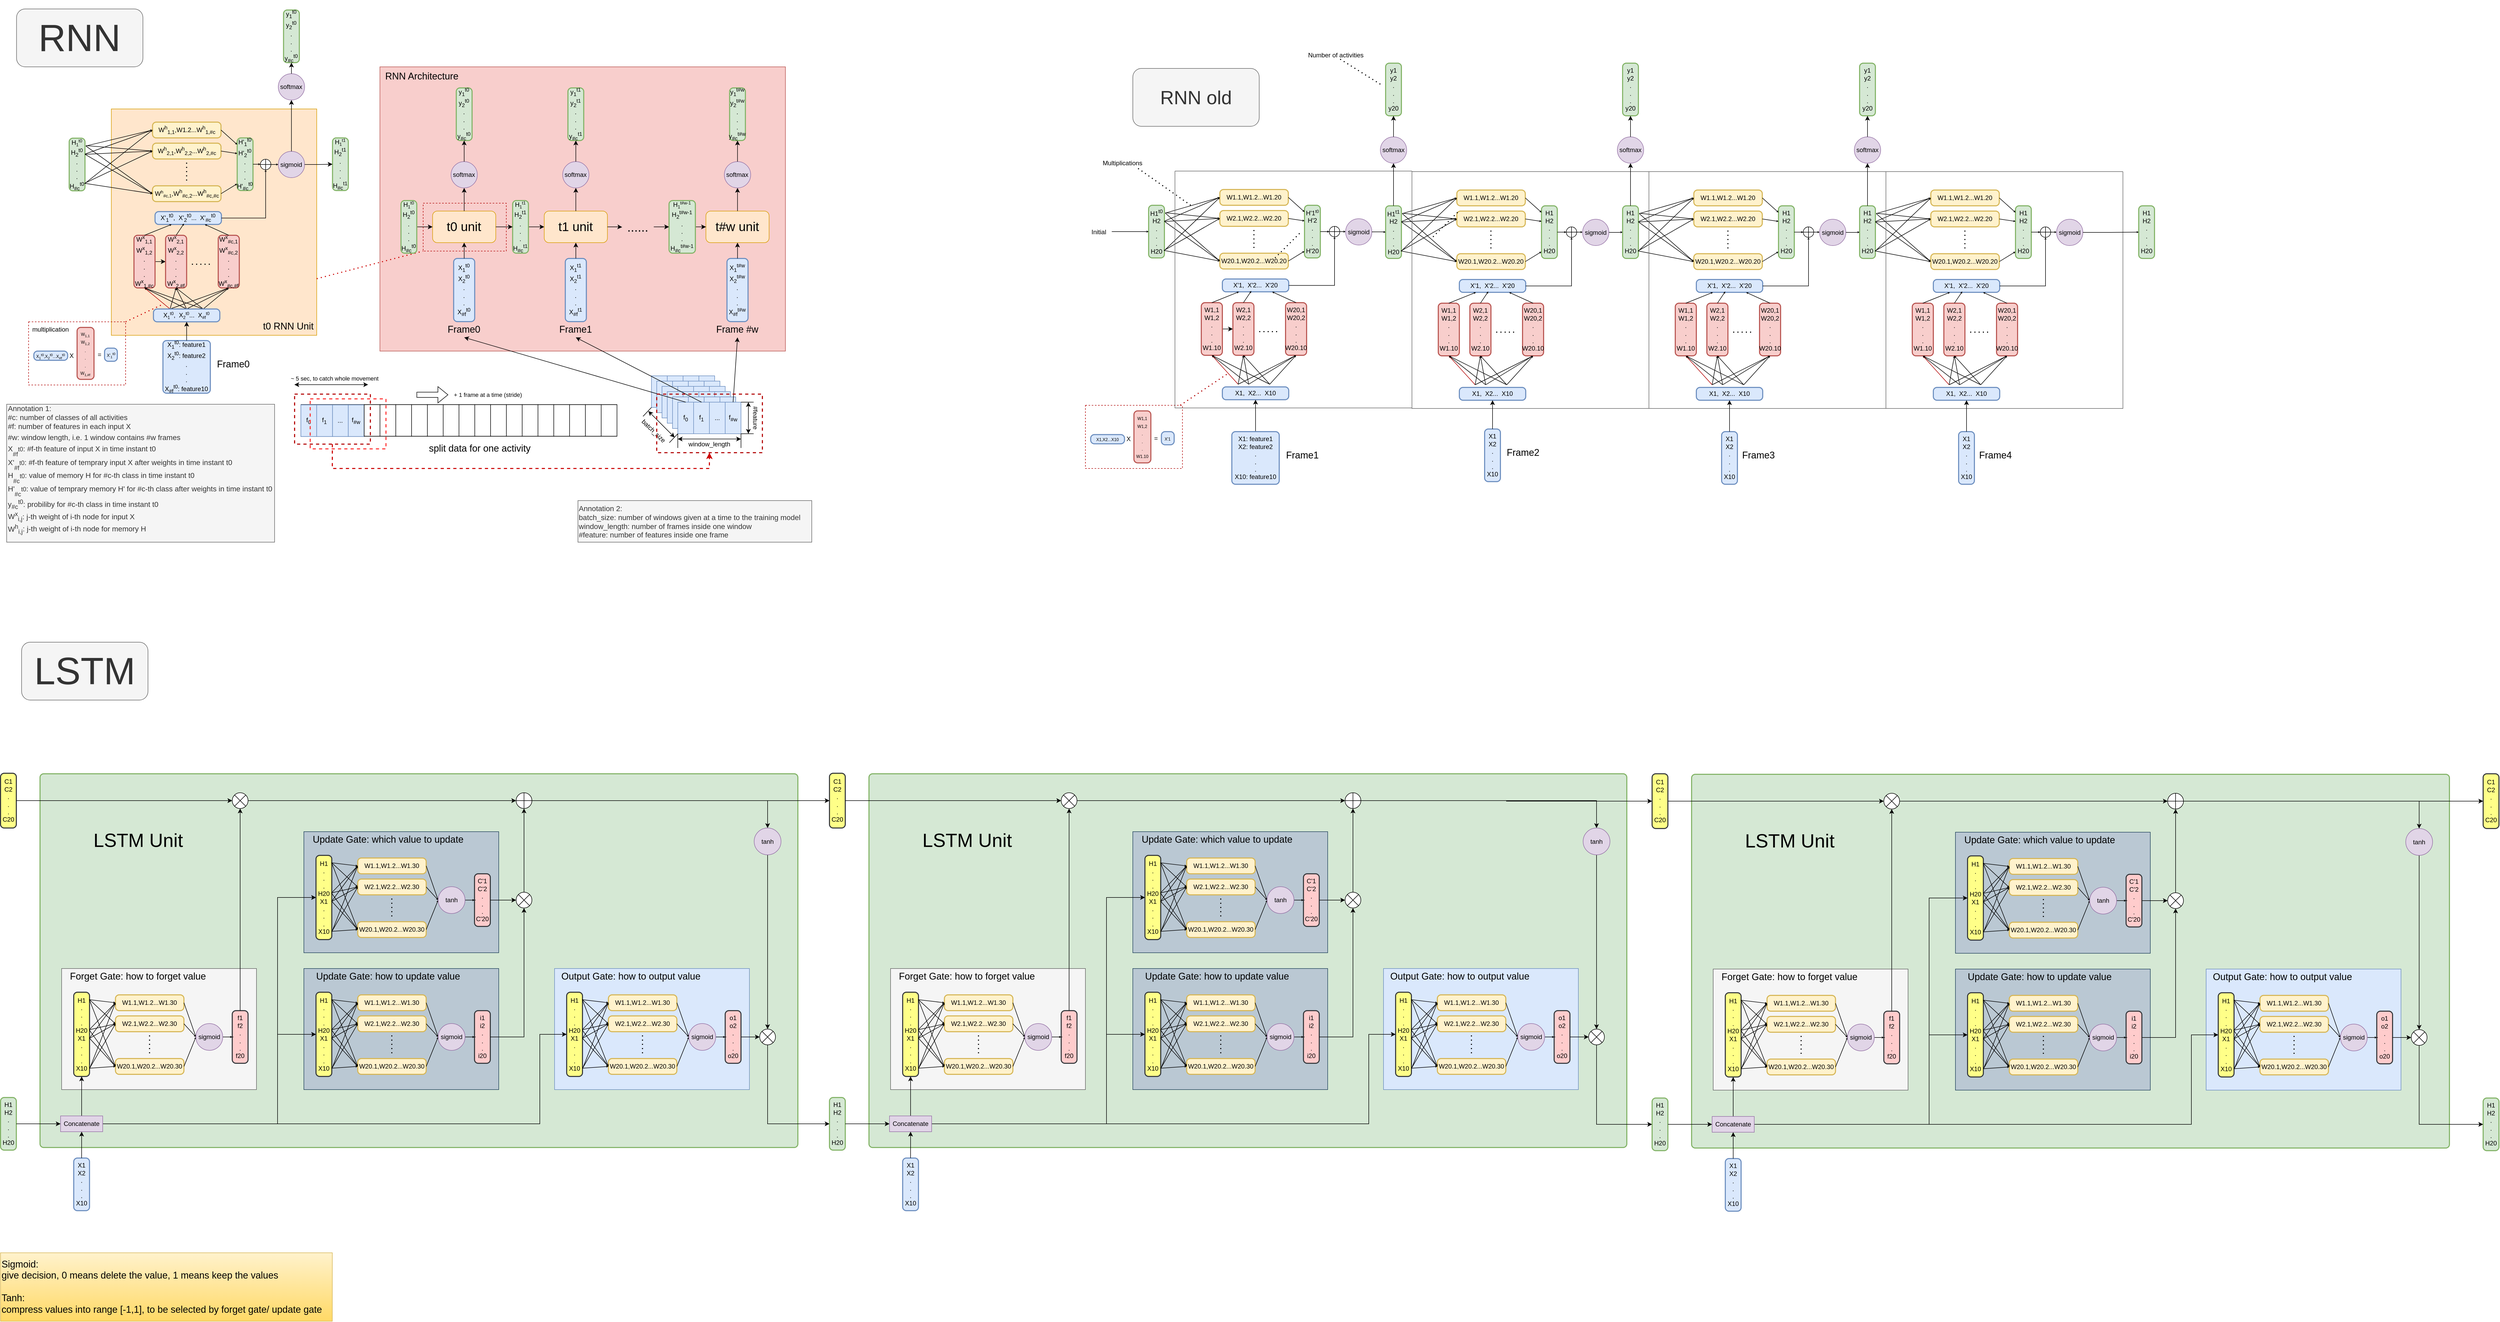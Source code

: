 <mxfile version="21.5.2" type="device">
  <diagram name="第 1 页" id="R5ey8eYbehplKsbgYgXY">
    <mxGraphModel dx="2322" dy="1260" grid="1" gridSize="10" guides="1" tooltips="1" connect="1" arrows="1" fold="1" page="1" pageScale="1" pageWidth="827" pageHeight="1169" math="0" shadow="0">
      <root>
        <mxCell id="0" />
        <mxCell id="1" parent="0" />
        <mxCell id="C-PVua1pBMiLXDm33__V-476" value="&lt;div&gt;&lt;font style=&quot;font-size: 18px;&quot;&gt;Sigmoid:&lt;/font&gt;&lt;/div&gt;&lt;div&gt;&lt;font style=&quot;font-size: 18px;&quot;&gt;give decision, 0 means delete the value, 1 means keep the values&lt;/font&gt;&lt;/div&gt;&lt;div&gt;&lt;font style=&quot;font-size: 18px;&quot;&gt;&lt;br&gt;&lt;/font&gt;&lt;/div&gt;&lt;div&gt;&lt;font style=&quot;font-size: 18px;&quot;&gt;Tanh:&lt;/font&gt;&lt;/div&gt;&lt;div&gt;&lt;font style=&quot;font-size: 18px;&quot;&gt;compress values into range [-1,1], to be selected by forget gate/ update gate&lt;/font&gt;&lt;/div&gt;" style="text;html=1;fillColor=#fff2cc;align=left;verticalAlign=middle;whiteSpace=wrap;rounded=0;strokeColor=#d6b656;gradientColor=#ffd966;" parent="1" vertex="1">
          <mxGeometry x="70" y="2520" width="630" height="130" as="geometry" />
        </mxCell>
        <mxCell id="C-PVua1pBMiLXDm33__V-529" value="" style="group" parent="1" vertex="1" connectable="0">
          <mxGeometry x="70" y="1609" width="1514" height="831" as="geometry" />
        </mxCell>
        <mxCell id="C-PVua1pBMiLXDm33__V-527" value="" style="rounded=1;whiteSpace=wrap;html=1;absoluteArcSize=1;arcSize=14;strokeWidth=2;fillColor=#d5e8d4;strokeColor=#82b366;" parent="C-PVua1pBMiLXDm33__V-529" vertex="1">
          <mxGeometry x="75" y="1" width="1439" height="710" as="geometry" />
        </mxCell>
        <mxCell id="C-PVua1pBMiLXDm33__V-448" value="" style="group;fillColor=#ffe6cc;strokeColor=#d79b00;" parent="C-PVua1pBMiLXDm33__V-529" vertex="1" connectable="0">
          <mxGeometry x="576" y="111" width="370" height="230" as="geometry" />
        </mxCell>
        <mxCell id="C-PVua1pBMiLXDm33__V-449" value="" style="shape=parallelogram;perimeter=parallelogramPerimeter;whiteSpace=wrap;html=1;fixedSize=1;size=0;fillColor=#bac8d3;strokeColor=#23445d;" parent="C-PVua1pBMiLXDm33__V-448" vertex="1">
          <mxGeometry width="370" height="230" as="geometry" />
        </mxCell>
        <mxCell id="C-PVua1pBMiLXDm33__V-450" value="&lt;font style=&quot;&quot;&gt;&lt;font style=&quot;font-size: 12px;&quot;&gt;H1&lt;br style=&quot;border-color: var(--border-color);&quot;&gt;.&lt;br style=&quot;border-color: var(--border-color);&quot;&gt;.&lt;br style=&quot;border-color: var(--border-color);&quot;&gt;.&lt;br style=&quot;border-color: var(--border-color);&quot;&gt;H20&lt;br&gt;X1&lt;br&gt;.&lt;br&gt;.&lt;br&gt;.&lt;br&gt;X10&lt;/font&gt;&lt;br&gt;&lt;/font&gt;" style="rounded=1;whiteSpace=wrap;html=1;absoluteArcSize=1;arcSize=14;strokeWidth=2;fillColor=#ffff88;strokeColor=#36393d;" parent="C-PVua1pBMiLXDm33__V-448" vertex="1">
          <mxGeometry x="23" y="45" width="30" height="160" as="geometry" />
        </mxCell>
        <mxCell id="C-PVua1pBMiLXDm33__V-451" value="" style="endArrow=none;dashed=1;html=1;dashPattern=1 3;strokeWidth=2;rounded=0;exitX=0.5;exitY=0;exitDx=0;exitDy=0;entryX=0.5;entryY=1;entryDx=0;entryDy=0;" parent="C-PVua1pBMiLXDm33__V-448" edge="1">
          <mxGeometry width="50" height="50" relative="1" as="geometry">
            <mxPoint x="166.96" y="161" as="sourcePoint" />
            <mxPoint x="166.96" y="121" as="targetPoint" />
            <Array as="points" />
          </mxGeometry>
        </mxCell>
        <mxCell id="C-PVua1pBMiLXDm33__V-452" value="W1.1,W1.2...W1.30" style="rounded=1;whiteSpace=wrap;html=1;absoluteArcSize=1;arcSize=14;strokeWidth=2;fillColor=#fff2cc;strokeColor=#d6b656;container=0;" parent="C-PVua1pBMiLXDm33__V-448" vertex="1">
          <mxGeometry x="102.25" y="50" width="130" height="30" as="geometry" />
        </mxCell>
        <mxCell id="C-PVua1pBMiLXDm33__V-453" value="W2.1,W2.2...W2.30" style="rounded=1;whiteSpace=wrap;html=1;absoluteArcSize=1;arcSize=14;strokeWidth=2;fillColor=#fff2cc;strokeColor=#d6b656;container=0;" parent="C-PVua1pBMiLXDm33__V-448" vertex="1">
          <mxGeometry x="102.25" y="90" width="130" height="30" as="geometry" />
        </mxCell>
        <mxCell id="C-PVua1pBMiLXDm33__V-454" value="W20.1,W20.2...W20.30" style="rounded=1;whiteSpace=wrap;html=1;absoluteArcSize=1;arcSize=14;strokeWidth=2;fillColor=#fff2cc;strokeColor=#d6b656;container=0;" parent="C-PVua1pBMiLXDm33__V-448" vertex="1">
          <mxGeometry x="102.25" y="171" width="130" height="30" as="geometry" />
        </mxCell>
        <mxCell id="C-PVua1pBMiLXDm33__V-455" value="&lt;font style=&quot;&quot;&gt;&lt;font style=&quot;font-size: 12px;&quot;&gt;C&#39;1&lt;br&gt;C&#39;2&lt;br&gt;.&lt;br&gt;.&lt;br&gt;.&lt;br&gt;C&#39;20&lt;/font&gt;&lt;br&gt;&lt;/font&gt;" style="rounded=1;whiteSpace=wrap;html=1;absoluteArcSize=1;arcSize=14;strokeWidth=2;fillColor=#ffcccc;strokeColor=#36393d;container=0;" parent="C-PVua1pBMiLXDm33__V-448" vertex="1">
          <mxGeometry x="324" y="80" width="30" height="100" as="geometry" />
        </mxCell>
        <mxCell id="C-PVua1pBMiLXDm33__V-456" value="" style="endArrow=classic;html=1;rounded=0;endSize=1;startSize=1;entryX=0;entryY=0.5;entryDx=0;entryDy=0;exitX=0.981;exitY=0.088;exitDx=0;exitDy=0;exitPerimeter=0;" parent="C-PVua1pBMiLXDm33__V-448" source="C-PVua1pBMiLXDm33__V-450" target="C-PVua1pBMiLXDm33__V-452" edge="1">
          <mxGeometry width="50" height="50" relative="1" as="geometry">
            <mxPoint x="-1.44" y="94.8" as="sourcePoint" />
            <mxPoint x="29" y="188.5" as="targetPoint" />
          </mxGeometry>
        </mxCell>
        <mxCell id="C-PVua1pBMiLXDm33__V-457" value="" style="endArrow=classic;html=1;rounded=0;endSize=1;startSize=1;entryX=0;entryY=0.5;entryDx=0;entryDy=0;exitX=0.981;exitY=0.085;exitDx=0;exitDy=0;exitPerimeter=0;" parent="C-PVua1pBMiLXDm33__V-448" source="C-PVua1pBMiLXDm33__V-450" target="C-PVua1pBMiLXDm33__V-453" edge="1">
          <mxGeometry width="50" height="50" relative="1" as="geometry">
            <mxPoint x="-1.05" y="94.1" as="sourcePoint" />
            <mxPoint x="46" y="75.5" as="targetPoint" />
          </mxGeometry>
        </mxCell>
        <mxCell id="C-PVua1pBMiLXDm33__V-458" value="" style="endArrow=classic;html=1;rounded=0;endSize=1;startSize=1;entryX=0;entryY=0.5;entryDx=0;entryDy=0;exitX=0.989;exitY=0.088;exitDx=0;exitDy=0;exitPerimeter=0;" parent="C-PVua1pBMiLXDm33__V-448" source="C-PVua1pBMiLXDm33__V-450" target="C-PVua1pBMiLXDm33__V-454" edge="1">
          <mxGeometry width="50" height="50" relative="1" as="geometry">
            <mxPoint x="-1.44" y="94.8" as="sourcePoint" />
            <mxPoint x="56" y="85.5" as="targetPoint" />
          </mxGeometry>
        </mxCell>
        <mxCell id="C-PVua1pBMiLXDm33__V-459" value="" style="endArrow=classic;html=1;rounded=0;endSize=1;startSize=1;entryX=0;entryY=0.5;entryDx=0;entryDy=0;exitX=0.985;exitY=0.445;exitDx=0;exitDy=0;exitPerimeter=0;" parent="C-PVua1pBMiLXDm33__V-448" source="C-PVua1pBMiLXDm33__V-450" target="C-PVua1pBMiLXDm33__V-452" edge="1">
          <mxGeometry width="50" height="50" relative="1" as="geometry">
            <mxPoint x="-2.94" y="110.1" as="sourcePoint" />
            <mxPoint x="66" y="95.5" as="targetPoint" />
          </mxGeometry>
        </mxCell>
        <mxCell id="C-PVua1pBMiLXDm33__V-460" value="" style="endArrow=classic;html=1;rounded=0;endSize=1;startSize=1;entryX=0;entryY=0.5;entryDx=0;entryDy=0;exitX=0.996;exitY=0.445;exitDx=0;exitDy=0;exitPerimeter=0;" parent="C-PVua1pBMiLXDm33__V-448" source="C-PVua1pBMiLXDm33__V-450" target="C-PVua1pBMiLXDm33__V-453" edge="1">
          <mxGeometry width="50" height="50" relative="1" as="geometry">
            <mxPoint x="-3.12" y="110.7" as="sourcePoint" />
            <mxPoint x="76" y="105.5" as="targetPoint" />
          </mxGeometry>
        </mxCell>
        <mxCell id="C-PVua1pBMiLXDm33__V-461" value="" style="endArrow=classic;html=1;rounded=0;endSize=1;startSize=1;entryX=0;entryY=0.5;entryDx=0;entryDy=0;exitX=0.99;exitY=0.449;exitDx=0;exitDy=0;exitPerimeter=0;" parent="C-PVua1pBMiLXDm33__V-448" source="C-PVua1pBMiLXDm33__V-450" target="C-PVua1pBMiLXDm33__V-454" edge="1">
          <mxGeometry width="50" height="50" relative="1" as="geometry">
            <mxPoint x="-2.88" y="110.7" as="sourcePoint" />
            <mxPoint x="86" y="115.5" as="targetPoint" />
          </mxGeometry>
        </mxCell>
        <mxCell id="C-PVua1pBMiLXDm33__V-462" value="" style="endArrow=classic;html=1;rounded=0;endSize=1;startSize=1;entryX=0;entryY=0.5;entryDx=0;entryDy=0;exitX=0.996;exitY=0.545;exitDx=0;exitDy=0;exitPerimeter=0;" parent="C-PVua1pBMiLXDm33__V-448" source="C-PVua1pBMiLXDm33__V-450" target="C-PVua1pBMiLXDm33__V-452" edge="1">
          <mxGeometry width="50" height="50" relative="1" as="geometry">
            <mxPoint x="-3.78" y="166.5" as="sourcePoint" />
            <mxPoint x="96" y="125.5" as="targetPoint" />
          </mxGeometry>
        </mxCell>
        <mxCell id="C-PVua1pBMiLXDm33__V-463" value="" style="endArrow=classic;html=1;rounded=0;endSize=1;startSize=1;entryX=0;entryY=0.5;entryDx=0;entryDy=0;exitX=1.001;exitY=0.547;exitDx=0;exitDy=0;exitPerimeter=0;" parent="C-PVua1pBMiLXDm33__V-448" source="C-PVua1pBMiLXDm33__V-450" target="C-PVua1pBMiLXDm33__V-454" edge="1">
          <mxGeometry width="50" height="50" relative="1" as="geometry">
            <mxPoint x="-3.78" y="165.8" as="sourcePoint" />
            <mxPoint x="106" y="135.5" as="targetPoint" />
          </mxGeometry>
        </mxCell>
        <mxCell id="C-PVua1pBMiLXDm33__V-464" value="" style="endArrow=classic;html=1;rounded=0;endSize=1;startSize=1;entryX=0;entryY=0.5;entryDx=0;entryDy=0;exitX=1.001;exitY=0.547;exitDx=0;exitDy=0;exitPerimeter=0;" parent="C-PVua1pBMiLXDm33__V-448" source="C-PVua1pBMiLXDm33__V-450" target="C-PVua1pBMiLXDm33__V-453" edge="1">
          <mxGeometry width="50" height="50" relative="1" as="geometry">
            <mxPoint x="-3.99" y="165.8" as="sourcePoint" />
            <mxPoint x="116" y="145.5" as="targetPoint" />
          </mxGeometry>
        </mxCell>
        <mxCell id="C-PVua1pBMiLXDm33__V-465" value="" style="endArrow=classic;html=1;rounded=0;endSize=1;startSize=1;exitX=1;exitY=0.5;exitDx=0;exitDy=0;entryX=0;entryY=0.5;entryDx=0;entryDy=0;" parent="C-PVua1pBMiLXDm33__V-448" source="C-PVua1pBMiLXDm33__V-452" target="C-PVua1pBMiLXDm33__V-472" edge="1">
          <mxGeometry width="50" height="50" relative="1" as="geometry">
            <mxPoint x="273" y="57.5" as="sourcePoint" />
            <mxPoint x="270" y="90" as="targetPoint" />
          </mxGeometry>
        </mxCell>
        <mxCell id="C-PVua1pBMiLXDm33__V-466" value="" style="endArrow=classic;html=1;rounded=0;endSize=1;startSize=1;exitX=1;exitY=0.5;exitDx=0;exitDy=0;entryX=0;entryY=0.5;entryDx=0;entryDy=0;" parent="C-PVua1pBMiLXDm33__V-448" source="C-PVua1pBMiLXDm33__V-453" target="C-PVua1pBMiLXDm33__V-472" edge="1">
          <mxGeometry width="50" height="50" relative="1" as="geometry">
            <mxPoint x="165" y="194.5" as="sourcePoint" />
            <mxPoint x="280" y="120" as="targetPoint" />
          </mxGeometry>
        </mxCell>
        <mxCell id="C-PVua1pBMiLXDm33__V-467" value="" style="endArrow=classic;html=1;rounded=0;endSize=1;startSize=1;exitX=1;exitY=0.5;exitDx=0;exitDy=0;entryX=0;entryY=0.5;entryDx=0;entryDy=0;" parent="C-PVua1pBMiLXDm33__V-448" source="C-PVua1pBMiLXDm33__V-454" target="C-PVua1pBMiLXDm33__V-472" edge="1">
          <mxGeometry width="50" height="50" relative="1" as="geometry">
            <mxPoint x="175" y="204.5" as="sourcePoint" />
            <mxPoint x="260" y="180" as="targetPoint" />
          </mxGeometry>
        </mxCell>
        <mxCell id="C-PVua1pBMiLXDm33__V-468" value="" style="endArrow=classic;html=1;rounded=0;endSize=1;startSize=1;entryX=0;entryY=0.5;entryDx=0;entryDy=0;exitX=0.996;exitY=0.902;exitDx=0;exitDy=0;exitPerimeter=0;" parent="C-PVua1pBMiLXDm33__V-448" source="C-PVua1pBMiLXDm33__V-450" target="C-PVua1pBMiLXDm33__V-454" edge="1">
          <mxGeometry width="50" height="50" relative="1" as="geometry">
            <mxPoint x="-3" y="139" as="sourcePoint" />
            <mxPoint x="112" y="196" as="targetPoint" />
          </mxGeometry>
        </mxCell>
        <mxCell id="C-PVua1pBMiLXDm33__V-469" value="" style="endArrow=classic;html=1;rounded=0;endSize=1;startSize=1;entryX=0;entryY=0.5;entryDx=0;entryDy=0;exitX=1.001;exitY=0.905;exitDx=0;exitDy=0;exitPerimeter=0;" parent="C-PVua1pBMiLXDm33__V-448" source="C-PVua1pBMiLXDm33__V-450" target="C-PVua1pBMiLXDm33__V-453" edge="1">
          <mxGeometry width="50" height="50" relative="1" as="geometry">
            <mxPoint x="7" y="149" as="sourcePoint" />
            <mxPoint x="122" y="206" as="targetPoint" />
          </mxGeometry>
        </mxCell>
        <mxCell id="C-PVua1pBMiLXDm33__V-470" value="" style="endArrow=classic;html=1;rounded=0;endSize=1;startSize=1;entryX=0;entryY=0.5;entryDx=0;entryDy=0;exitX=1.013;exitY=0.904;exitDx=0;exitDy=0;exitPerimeter=0;" parent="C-PVua1pBMiLXDm33__V-448" source="C-PVua1pBMiLXDm33__V-450" target="C-PVua1pBMiLXDm33__V-452" edge="1">
          <mxGeometry width="50" height="50" relative="1" as="geometry">
            <mxPoint x="17" y="180" as="sourcePoint" />
            <mxPoint x="132" y="216" as="targetPoint" />
          </mxGeometry>
        </mxCell>
        <mxCell id="C-PVua1pBMiLXDm33__V-471" style="edgeStyle=orthogonalEdgeStyle;rounded=0;orthogonalLoop=1;jettySize=auto;html=1;entryX=0;entryY=0.5;entryDx=0;entryDy=0;endSize=1;startSize=1;" parent="C-PVua1pBMiLXDm33__V-448" source="C-PVua1pBMiLXDm33__V-472" target="C-PVua1pBMiLXDm33__V-455" edge="1">
          <mxGeometry relative="1" as="geometry" />
        </mxCell>
        <mxCell id="C-PVua1pBMiLXDm33__V-472" value="tanh" style="ellipse;whiteSpace=wrap;html=1;aspect=fixed;fillColor=#e1d5e7;strokeColor=#9673a6;" parent="C-PVua1pBMiLXDm33__V-448" vertex="1">
          <mxGeometry x="255" y="104.5" width="51" height="51" as="geometry" />
        </mxCell>
        <mxCell id="C-PVua1pBMiLXDm33__V-473" value="&lt;font style=&quot;font-size: 18px;&quot;&gt;Update Gate: which value to update&lt;/font&gt;" style="text;html=1;strokeColor=none;fillColor=none;align=center;verticalAlign=middle;whiteSpace=wrap;rounded=0;" parent="C-PVua1pBMiLXDm33__V-448" vertex="1">
          <mxGeometry width="320" height="30" as="geometry" />
        </mxCell>
        <mxCell id="C-PVua1pBMiLXDm33__V-488" value="" style="group;fillColor=#bac8d3;strokeColor=#23445d;" parent="C-PVua1pBMiLXDm33__V-529" vertex="1" connectable="0">
          <mxGeometry x="1052" y="371" width="370" height="230" as="geometry" />
        </mxCell>
        <mxCell id="C-PVua1pBMiLXDm33__V-489" value="" style="shape=parallelogram;perimeter=parallelogramPerimeter;whiteSpace=wrap;html=1;fixedSize=1;size=0;fillColor=#dae8fc;strokeColor=#6c8ebf;" parent="C-PVua1pBMiLXDm33__V-488" vertex="1">
          <mxGeometry width="370" height="230" as="geometry" />
        </mxCell>
        <mxCell id="C-PVua1pBMiLXDm33__V-490" value="&lt;font style=&quot;&quot;&gt;&lt;font style=&quot;font-size: 12px;&quot;&gt;H1&lt;br style=&quot;border-color: var(--border-color);&quot;&gt;.&lt;br style=&quot;border-color: var(--border-color);&quot;&gt;.&lt;br style=&quot;border-color: var(--border-color);&quot;&gt;.&lt;br style=&quot;border-color: var(--border-color);&quot;&gt;H20&lt;br&gt;X1&lt;br&gt;.&lt;br&gt;.&lt;br&gt;.&lt;br&gt;X10&lt;/font&gt;&lt;br&gt;&lt;/font&gt;" style="rounded=1;whiteSpace=wrap;html=1;absoluteArcSize=1;arcSize=14;strokeWidth=2;fillColor=#ffff88;strokeColor=#36393d;" parent="C-PVua1pBMiLXDm33__V-488" vertex="1">
          <mxGeometry x="23" y="45" width="30" height="160" as="geometry" />
        </mxCell>
        <mxCell id="C-PVua1pBMiLXDm33__V-491" value="" style="endArrow=none;dashed=1;html=1;dashPattern=1 3;strokeWidth=2;rounded=0;exitX=0.5;exitY=0;exitDx=0;exitDy=0;entryX=0.5;entryY=1;entryDx=0;entryDy=0;" parent="C-PVua1pBMiLXDm33__V-488" edge="1">
          <mxGeometry width="50" height="50" relative="1" as="geometry">
            <mxPoint x="166.96" y="161" as="sourcePoint" />
            <mxPoint x="166.96" y="121" as="targetPoint" />
            <Array as="points" />
          </mxGeometry>
        </mxCell>
        <mxCell id="C-PVua1pBMiLXDm33__V-492" value="W1.1,W1.2...W1.30" style="rounded=1;whiteSpace=wrap;html=1;absoluteArcSize=1;arcSize=14;strokeWidth=2;fillColor=#fff2cc;strokeColor=#d6b656;container=0;" parent="C-PVua1pBMiLXDm33__V-488" vertex="1">
          <mxGeometry x="102.25" y="50" width="130" height="30" as="geometry" />
        </mxCell>
        <mxCell id="C-PVua1pBMiLXDm33__V-493" value="W2.1,W2.2...W2.30" style="rounded=1;whiteSpace=wrap;html=1;absoluteArcSize=1;arcSize=14;strokeWidth=2;fillColor=#fff2cc;strokeColor=#d6b656;container=0;" parent="C-PVua1pBMiLXDm33__V-488" vertex="1">
          <mxGeometry x="102.25" y="90" width="130" height="30" as="geometry" />
        </mxCell>
        <mxCell id="C-PVua1pBMiLXDm33__V-494" value="W20.1,W20.2...W20.30" style="rounded=1;whiteSpace=wrap;html=1;absoluteArcSize=1;arcSize=14;strokeWidth=2;fillColor=#fff2cc;strokeColor=#d6b656;container=0;" parent="C-PVua1pBMiLXDm33__V-488" vertex="1">
          <mxGeometry x="102.25" y="171" width="130" height="30" as="geometry" />
        </mxCell>
        <mxCell id="C-PVua1pBMiLXDm33__V-495" value="&lt;font style=&quot;&quot;&gt;&lt;font style=&quot;font-size: 12px;&quot;&gt;o1&lt;br&gt;o2&lt;br&gt;.&lt;br&gt;.&lt;br&gt;.&lt;br&gt;o20&lt;/font&gt;&lt;br&gt;&lt;/font&gt;" style="rounded=1;whiteSpace=wrap;html=1;absoluteArcSize=1;arcSize=14;strokeWidth=2;fillColor=#ffcccc;strokeColor=#36393d;container=0;" parent="C-PVua1pBMiLXDm33__V-488" vertex="1">
          <mxGeometry x="324" y="80" width="30" height="100" as="geometry" />
        </mxCell>
        <mxCell id="C-PVua1pBMiLXDm33__V-496" value="" style="endArrow=classic;html=1;rounded=0;endSize=1;startSize=1;entryX=0;entryY=0.5;entryDx=0;entryDy=0;exitX=0.981;exitY=0.088;exitDx=0;exitDy=0;exitPerimeter=0;" parent="C-PVua1pBMiLXDm33__V-488" source="C-PVua1pBMiLXDm33__V-490" target="C-PVua1pBMiLXDm33__V-492" edge="1">
          <mxGeometry width="50" height="50" relative="1" as="geometry">
            <mxPoint x="-1.44" y="94.8" as="sourcePoint" />
            <mxPoint x="29" y="188.5" as="targetPoint" />
          </mxGeometry>
        </mxCell>
        <mxCell id="C-PVua1pBMiLXDm33__V-497" value="" style="endArrow=classic;html=1;rounded=0;endSize=1;startSize=1;entryX=0;entryY=0.5;entryDx=0;entryDy=0;exitX=0.981;exitY=0.085;exitDx=0;exitDy=0;exitPerimeter=0;" parent="C-PVua1pBMiLXDm33__V-488" source="C-PVua1pBMiLXDm33__V-490" target="C-PVua1pBMiLXDm33__V-493" edge="1">
          <mxGeometry width="50" height="50" relative="1" as="geometry">
            <mxPoint x="-1.05" y="94.1" as="sourcePoint" />
            <mxPoint x="46" y="75.5" as="targetPoint" />
          </mxGeometry>
        </mxCell>
        <mxCell id="C-PVua1pBMiLXDm33__V-498" value="" style="endArrow=classic;html=1;rounded=0;endSize=1;startSize=1;entryX=0;entryY=0.5;entryDx=0;entryDy=0;exitX=0.989;exitY=0.088;exitDx=0;exitDy=0;exitPerimeter=0;" parent="C-PVua1pBMiLXDm33__V-488" source="C-PVua1pBMiLXDm33__V-490" target="C-PVua1pBMiLXDm33__V-494" edge="1">
          <mxGeometry width="50" height="50" relative="1" as="geometry">
            <mxPoint x="-1.44" y="94.8" as="sourcePoint" />
            <mxPoint x="56" y="85.5" as="targetPoint" />
          </mxGeometry>
        </mxCell>
        <mxCell id="C-PVua1pBMiLXDm33__V-499" value="" style="endArrow=classic;html=1;rounded=0;endSize=1;startSize=1;entryX=0;entryY=0.5;entryDx=0;entryDy=0;exitX=0.985;exitY=0.445;exitDx=0;exitDy=0;exitPerimeter=0;" parent="C-PVua1pBMiLXDm33__V-488" source="C-PVua1pBMiLXDm33__V-490" target="C-PVua1pBMiLXDm33__V-492" edge="1">
          <mxGeometry width="50" height="50" relative="1" as="geometry">
            <mxPoint x="-2.94" y="110.1" as="sourcePoint" />
            <mxPoint x="66" y="95.5" as="targetPoint" />
          </mxGeometry>
        </mxCell>
        <mxCell id="C-PVua1pBMiLXDm33__V-500" value="" style="endArrow=classic;html=1;rounded=0;endSize=1;startSize=1;entryX=0;entryY=0.5;entryDx=0;entryDy=0;exitX=0.996;exitY=0.445;exitDx=0;exitDy=0;exitPerimeter=0;" parent="C-PVua1pBMiLXDm33__V-488" source="C-PVua1pBMiLXDm33__V-490" target="C-PVua1pBMiLXDm33__V-493" edge="1">
          <mxGeometry width="50" height="50" relative="1" as="geometry">
            <mxPoint x="-3.12" y="110.7" as="sourcePoint" />
            <mxPoint x="76" y="105.5" as="targetPoint" />
          </mxGeometry>
        </mxCell>
        <mxCell id="C-PVua1pBMiLXDm33__V-501" value="" style="endArrow=classic;html=1;rounded=0;endSize=1;startSize=1;entryX=0;entryY=0.5;entryDx=0;entryDy=0;exitX=0.99;exitY=0.449;exitDx=0;exitDy=0;exitPerimeter=0;" parent="C-PVua1pBMiLXDm33__V-488" source="C-PVua1pBMiLXDm33__V-490" target="C-PVua1pBMiLXDm33__V-494" edge="1">
          <mxGeometry width="50" height="50" relative="1" as="geometry">
            <mxPoint x="-2.88" y="110.7" as="sourcePoint" />
            <mxPoint x="86" y="115.5" as="targetPoint" />
          </mxGeometry>
        </mxCell>
        <mxCell id="C-PVua1pBMiLXDm33__V-502" value="" style="endArrow=classic;html=1;rounded=0;endSize=1;startSize=1;entryX=0;entryY=0.5;entryDx=0;entryDy=0;exitX=0.996;exitY=0.545;exitDx=0;exitDy=0;exitPerimeter=0;" parent="C-PVua1pBMiLXDm33__V-488" source="C-PVua1pBMiLXDm33__V-490" target="C-PVua1pBMiLXDm33__V-492" edge="1">
          <mxGeometry width="50" height="50" relative="1" as="geometry">
            <mxPoint x="-3.78" y="166.5" as="sourcePoint" />
            <mxPoint x="96" y="125.5" as="targetPoint" />
          </mxGeometry>
        </mxCell>
        <mxCell id="C-PVua1pBMiLXDm33__V-503" value="" style="endArrow=classic;html=1;rounded=0;endSize=1;startSize=1;entryX=0;entryY=0.5;entryDx=0;entryDy=0;exitX=1.001;exitY=0.547;exitDx=0;exitDy=0;exitPerimeter=0;" parent="C-PVua1pBMiLXDm33__V-488" source="C-PVua1pBMiLXDm33__V-490" target="C-PVua1pBMiLXDm33__V-494" edge="1">
          <mxGeometry width="50" height="50" relative="1" as="geometry">
            <mxPoint x="-3.78" y="165.8" as="sourcePoint" />
            <mxPoint x="106" y="135.5" as="targetPoint" />
          </mxGeometry>
        </mxCell>
        <mxCell id="C-PVua1pBMiLXDm33__V-504" value="" style="endArrow=classic;html=1;rounded=0;endSize=1;startSize=1;entryX=0;entryY=0.5;entryDx=0;entryDy=0;exitX=1.001;exitY=0.547;exitDx=0;exitDy=0;exitPerimeter=0;" parent="C-PVua1pBMiLXDm33__V-488" source="C-PVua1pBMiLXDm33__V-490" target="C-PVua1pBMiLXDm33__V-493" edge="1">
          <mxGeometry width="50" height="50" relative="1" as="geometry">
            <mxPoint x="-3.99" y="165.8" as="sourcePoint" />
            <mxPoint x="116" y="145.5" as="targetPoint" />
          </mxGeometry>
        </mxCell>
        <mxCell id="C-PVua1pBMiLXDm33__V-505" value="" style="endArrow=classic;html=1;rounded=0;endSize=1;startSize=1;exitX=1;exitY=0.5;exitDx=0;exitDy=0;entryX=0;entryY=0.5;entryDx=0;entryDy=0;" parent="C-PVua1pBMiLXDm33__V-488" source="C-PVua1pBMiLXDm33__V-492" target="C-PVua1pBMiLXDm33__V-512" edge="1">
          <mxGeometry width="50" height="50" relative="1" as="geometry">
            <mxPoint x="273" y="57.5" as="sourcePoint" />
            <mxPoint x="270" y="90" as="targetPoint" />
          </mxGeometry>
        </mxCell>
        <mxCell id="C-PVua1pBMiLXDm33__V-506" value="" style="endArrow=classic;html=1;rounded=0;endSize=1;startSize=1;exitX=1;exitY=0.5;exitDx=0;exitDy=0;entryX=0;entryY=0.5;entryDx=0;entryDy=0;" parent="C-PVua1pBMiLXDm33__V-488" source="C-PVua1pBMiLXDm33__V-493" target="C-PVua1pBMiLXDm33__V-512" edge="1">
          <mxGeometry width="50" height="50" relative="1" as="geometry">
            <mxPoint x="165" y="194.5" as="sourcePoint" />
            <mxPoint x="280" y="120" as="targetPoint" />
          </mxGeometry>
        </mxCell>
        <mxCell id="C-PVua1pBMiLXDm33__V-507" value="" style="endArrow=classic;html=1;rounded=0;endSize=1;startSize=1;exitX=1;exitY=0.5;exitDx=0;exitDy=0;entryX=0;entryY=0.5;entryDx=0;entryDy=0;" parent="C-PVua1pBMiLXDm33__V-488" source="C-PVua1pBMiLXDm33__V-494" target="C-PVua1pBMiLXDm33__V-512" edge="1">
          <mxGeometry width="50" height="50" relative="1" as="geometry">
            <mxPoint x="175" y="204.5" as="sourcePoint" />
            <mxPoint x="260" y="180" as="targetPoint" />
          </mxGeometry>
        </mxCell>
        <mxCell id="C-PVua1pBMiLXDm33__V-508" value="" style="endArrow=classic;html=1;rounded=0;endSize=1;startSize=1;entryX=0;entryY=0.5;entryDx=0;entryDy=0;exitX=0.996;exitY=0.902;exitDx=0;exitDy=0;exitPerimeter=0;" parent="C-PVua1pBMiLXDm33__V-488" source="C-PVua1pBMiLXDm33__V-490" target="C-PVua1pBMiLXDm33__V-494" edge="1">
          <mxGeometry width="50" height="50" relative="1" as="geometry">
            <mxPoint x="-3" y="139" as="sourcePoint" />
            <mxPoint x="112" y="196" as="targetPoint" />
          </mxGeometry>
        </mxCell>
        <mxCell id="C-PVua1pBMiLXDm33__V-509" value="" style="endArrow=classic;html=1;rounded=0;endSize=1;startSize=1;entryX=0;entryY=0.5;entryDx=0;entryDy=0;exitX=1.001;exitY=0.905;exitDx=0;exitDy=0;exitPerimeter=0;" parent="C-PVua1pBMiLXDm33__V-488" source="C-PVua1pBMiLXDm33__V-490" target="C-PVua1pBMiLXDm33__V-493" edge="1">
          <mxGeometry width="50" height="50" relative="1" as="geometry">
            <mxPoint x="7" y="149" as="sourcePoint" />
            <mxPoint x="122" y="206" as="targetPoint" />
          </mxGeometry>
        </mxCell>
        <mxCell id="C-PVua1pBMiLXDm33__V-510" value="" style="endArrow=classic;html=1;rounded=0;endSize=1;startSize=1;entryX=0;entryY=0.5;entryDx=0;entryDy=0;exitX=1.013;exitY=0.904;exitDx=0;exitDy=0;exitPerimeter=0;" parent="C-PVua1pBMiLXDm33__V-488" source="C-PVua1pBMiLXDm33__V-490" target="C-PVua1pBMiLXDm33__V-492" edge="1">
          <mxGeometry width="50" height="50" relative="1" as="geometry">
            <mxPoint x="17" y="180" as="sourcePoint" />
            <mxPoint x="132" y="216" as="targetPoint" />
          </mxGeometry>
        </mxCell>
        <mxCell id="C-PVua1pBMiLXDm33__V-511" style="edgeStyle=orthogonalEdgeStyle;rounded=0;orthogonalLoop=1;jettySize=auto;html=1;entryX=0;entryY=0.5;entryDx=0;entryDy=0;endSize=1;startSize=1;" parent="C-PVua1pBMiLXDm33__V-488" source="C-PVua1pBMiLXDm33__V-512" target="C-PVua1pBMiLXDm33__V-495" edge="1">
          <mxGeometry relative="1" as="geometry" />
        </mxCell>
        <mxCell id="C-PVua1pBMiLXDm33__V-512" value="sigmoid" style="ellipse;whiteSpace=wrap;html=1;aspect=fixed;fillColor=#e1d5e7;strokeColor=#9673a6;" parent="C-PVua1pBMiLXDm33__V-488" vertex="1">
          <mxGeometry x="255" y="104.5" width="51" height="51" as="geometry" />
        </mxCell>
        <mxCell id="C-PVua1pBMiLXDm33__V-513" value="&lt;font style=&quot;font-size: 18px;&quot;&gt;Output Gate: how to output value&lt;/font&gt;" style="text;html=1;strokeColor=none;fillColor=none;align=center;verticalAlign=middle;whiteSpace=wrap;rounded=0;" parent="C-PVua1pBMiLXDm33__V-488" vertex="1">
          <mxGeometry width="290" height="30" as="geometry" />
        </mxCell>
        <mxCell id="C-PVua1pBMiLXDm33__V-385" value="&lt;font style=&quot;&quot;&gt;&lt;font style=&quot;font-size: 12px;&quot;&gt;X1&lt;br&gt;X2&lt;br&gt;.&lt;br&gt;.&lt;br&gt;.&lt;br&gt;X10&lt;/font&gt;&lt;br&gt;&lt;/font&gt;" style="rounded=1;whiteSpace=wrap;html=1;absoluteArcSize=1;arcSize=14;strokeWidth=2;fillColor=#dae8fc;strokeColor=#6c8ebf;" parent="C-PVua1pBMiLXDm33__V-529" vertex="1">
          <mxGeometry x="139" y="731" width="30" height="100" as="geometry" />
        </mxCell>
        <mxCell id="C-PVua1pBMiLXDm33__V-386" value="&lt;font style=&quot;&quot;&gt;&lt;font style=&quot;font-size: 12px;&quot;&gt;H1&lt;br&gt;H2&lt;br&gt;.&lt;br&gt;.&lt;br&gt;.&lt;br&gt;H20&lt;/font&gt;&lt;br&gt;&lt;/font&gt;" style="rounded=1;whiteSpace=wrap;html=1;absoluteArcSize=1;arcSize=14;strokeWidth=2;fillColor=#d5e8d4;strokeColor=#82b366;" parent="C-PVua1pBMiLXDm33__V-529" vertex="1">
          <mxGeometry y="616" width="30" height="100" as="geometry" />
        </mxCell>
        <mxCell id="C-PVua1pBMiLXDm33__V-415" value="" style="group" parent="C-PVua1pBMiLXDm33__V-529" vertex="1" connectable="0">
          <mxGeometry x="116" y="371" width="370" height="230" as="geometry" />
        </mxCell>
        <mxCell id="C-PVua1pBMiLXDm33__V-413" value="" style="shape=parallelogram;perimeter=parallelogramPerimeter;whiteSpace=wrap;html=1;fixedSize=1;size=0;fillColor=#f5f5f5;fontColor=#333333;strokeColor=#666666;" parent="C-PVua1pBMiLXDm33__V-415" vertex="1">
          <mxGeometry width="370" height="230" as="geometry" />
        </mxCell>
        <mxCell id="C-PVua1pBMiLXDm33__V-387" value="&lt;font style=&quot;&quot;&gt;&lt;font style=&quot;font-size: 12px;&quot;&gt;H1&lt;br style=&quot;border-color: var(--border-color);&quot;&gt;.&lt;br style=&quot;border-color: var(--border-color);&quot;&gt;.&lt;br style=&quot;border-color: var(--border-color);&quot;&gt;.&lt;br style=&quot;border-color: var(--border-color);&quot;&gt;H20&lt;br&gt;X1&lt;br&gt;.&lt;br&gt;.&lt;br&gt;.&lt;br&gt;X10&lt;/font&gt;&lt;br&gt;&lt;/font&gt;" style="rounded=1;whiteSpace=wrap;html=1;absoluteArcSize=1;arcSize=14;strokeWidth=2;fillColor=#ffff88;strokeColor=#36393d;" parent="C-PVua1pBMiLXDm33__V-415" vertex="1">
          <mxGeometry x="23" y="45" width="30" height="160" as="geometry" />
        </mxCell>
        <mxCell id="C-PVua1pBMiLXDm33__V-389" value="" style="endArrow=none;dashed=1;html=1;dashPattern=1 3;strokeWidth=2;rounded=0;exitX=0.5;exitY=0;exitDx=0;exitDy=0;entryX=0.5;entryY=1;entryDx=0;entryDy=0;" parent="C-PVua1pBMiLXDm33__V-415" edge="1">
          <mxGeometry width="50" height="50" relative="1" as="geometry">
            <mxPoint x="166.96" y="161" as="sourcePoint" />
            <mxPoint x="166.96" y="121" as="targetPoint" />
            <Array as="points" />
          </mxGeometry>
        </mxCell>
        <mxCell id="C-PVua1pBMiLXDm33__V-390" value="W1.1,W1.2...W1.30" style="rounded=1;whiteSpace=wrap;html=1;absoluteArcSize=1;arcSize=14;strokeWidth=2;fillColor=#fff2cc;strokeColor=#d6b656;container=0;" parent="C-PVua1pBMiLXDm33__V-415" vertex="1">
          <mxGeometry x="102.25" y="50" width="130" height="30" as="geometry" />
        </mxCell>
        <mxCell id="C-PVua1pBMiLXDm33__V-391" value="W2.1,W2.2...W2.30" style="rounded=1;whiteSpace=wrap;html=1;absoluteArcSize=1;arcSize=14;strokeWidth=2;fillColor=#fff2cc;strokeColor=#d6b656;container=0;" parent="C-PVua1pBMiLXDm33__V-415" vertex="1">
          <mxGeometry x="102.25" y="90" width="130" height="30" as="geometry" />
        </mxCell>
        <mxCell id="C-PVua1pBMiLXDm33__V-392" value="W20.1,W20.2...W20.30" style="rounded=1;whiteSpace=wrap;html=1;absoluteArcSize=1;arcSize=14;strokeWidth=2;fillColor=#fff2cc;strokeColor=#d6b656;container=0;" parent="C-PVua1pBMiLXDm33__V-415" vertex="1">
          <mxGeometry x="102.25" y="171" width="130" height="30" as="geometry" />
        </mxCell>
        <mxCell id="C-PVua1pBMiLXDm33__V-394" value="&lt;font style=&quot;&quot;&gt;&lt;font style=&quot;font-size: 12px;&quot;&gt;f1&lt;br&gt;f2&lt;br&gt;.&lt;br&gt;.&lt;br&gt;.&lt;br&gt;f20&lt;/font&gt;&lt;br&gt;&lt;/font&gt;" style="rounded=1;whiteSpace=wrap;html=1;absoluteArcSize=1;arcSize=14;strokeWidth=2;fillColor=#ffcccc;strokeColor=#36393d;container=0;" parent="C-PVua1pBMiLXDm33__V-415" vertex="1">
          <mxGeometry x="324" y="80" width="30" height="100" as="geometry" />
        </mxCell>
        <mxCell id="C-PVua1pBMiLXDm33__V-395" value="" style="endArrow=classic;html=1;rounded=0;endSize=1;startSize=1;entryX=0;entryY=0.5;entryDx=0;entryDy=0;exitX=0.981;exitY=0.088;exitDx=0;exitDy=0;exitPerimeter=0;" parent="C-PVua1pBMiLXDm33__V-415" source="C-PVua1pBMiLXDm33__V-387" target="C-PVua1pBMiLXDm33__V-390" edge="1">
          <mxGeometry width="50" height="50" relative="1" as="geometry">
            <mxPoint x="-1.44" y="94.8" as="sourcePoint" />
            <mxPoint x="29" y="188.5" as="targetPoint" />
          </mxGeometry>
        </mxCell>
        <mxCell id="C-PVua1pBMiLXDm33__V-396" value="" style="endArrow=classic;html=1;rounded=0;endSize=1;startSize=1;entryX=0;entryY=0.5;entryDx=0;entryDy=0;exitX=0.981;exitY=0.085;exitDx=0;exitDy=0;exitPerimeter=0;" parent="C-PVua1pBMiLXDm33__V-415" source="C-PVua1pBMiLXDm33__V-387" target="C-PVua1pBMiLXDm33__V-391" edge="1">
          <mxGeometry width="50" height="50" relative="1" as="geometry">
            <mxPoint x="-1.05" y="94.1" as="sourcePoint" />
            <mxPoint x="46" y="75.5" as="targetPoint" />
          </mxGeometry>
        </mxCell>
        <mxCell id="C-PVua1pBMiLXDm33__V-397" value="" style="endArrow=classic;html=1;rounded=0;endSize=1;startSize=1;entryX=0;entryY=0.5;entryDx=0;entryDy=0;exitX=0.989;exitY=0.088;exitDx=0;exitDy=0;exitPerimeter=0;" parent="C-PVua1pBMiLXDm33__V-415" source="C-PVua1pBMiLXDm33__V-387" target="C-PVua1pBMiLXDm33__V-392" edge="1">
          <mxGeometry width="50" height="50" relative="1" as="geometry">
            <mxPoint x="-1.44" y="94.8" as="sourcePoint" />
            <mxPoint x="56" y="85.5" as="targetPoint" />
          </mxGeometry>
        </mxCell>
        <mxCell id="C-PVua1pBMiLXDm33__V-398" value="" style="endArrow=classic;html=1;rounded=0;endSize=1;startSize=1;entryX=0;entryY=0.5;entryDx=0;entryDy=0;exitX=0.985;exitY=0.445;exitDx=0;exitDy=0;exitPerimeter=0;" parent="C-PVua1pBMiLXDm33__V-415" source="C-PVua1pBMiLXDm33__V-387" target="C-PVua1pBMiLXDm33__V-390" edge="1">
          <mxGeometry width="50" height="50" relative="1" as="geometry">
            <mxPoint x="-2.94" y="110.1" as="sourcePoint" />
            <mxPoint x="66" y="95.5" as="targetPoint" />
          </mxGeometry>
        </mxCell>
        <mxCell id="C-PVua1pBMiLXDm33__V-399" value="" style="endArrow=classic;html=1;rounded=0;endSize=1;startSize=1;entryX=0;entryY=0.5;entryDx=0;entryDy=0;exitX=0.996;exitY=0.445;exitDx=0;exitDy=0;exitPerimeter=0;" parent="C-PVua1pBMiLXDm33__V-415" source="C-PVua1pBMiLXDm33__V-387" target="C-PVua1pBMiLXDm33__V-391" edge="1">
          <mxGeometry width="50" height="50" relative="1" as="geometry">
            <mxPoint x="-3.12" y="110.7" as="sourcePoint" />
            <mxPoint x="76" y="105.5" as="targetPoint" />
          </mxGeometry>
        </mxCell>
        <mxCell id="C-PVua1pBMiLXDm33__V-400" value="" style="endArrow=classic;html=1;rounded=0;endSize=1;startSize=1;entryX=0;entryY=0.5;entryDx=0;entryDy=0;exitX=0.99;exitY=0.449;exitDx=0;exitDy=0;exitPerimeter=0;" parent="C-PVua1pBMiLXDm33__V-415" source="C-PVua1pBMiLXDm33__V-387" target="C-PVua1pBMiLXDm33__V-392" edge="1">
          <mxGeometry width="50" height="50" relative="1" as="geometry">
            <mxPoint x="-2.88" y="110.7" as="sourcePoint" />
            <mxPoint x="86" y="115.5" as="targetPoint" />
          </mxGeometry>
        </mxCell>
        <mxCell id="C-PVua1pBMiLXDm33__V-401" value="" style="endArrow=classic;html=1;rounded=0;endSize=1;startSize=1;entryX=0;entryY=0.5;entryDx=0;entryDy=0;exitX=0.996;exitY=0.545;exitDx=0;exitDy=0;exitPerimeter=0;" parent="C-PVua1pBMiLXDm33__V-415" source="C-PVua1pBMiLXDm33__V-387" target="C-PVua1pBMiLXDm33__V-390" edge="1">
          <mxGeometry width="50" height="50" relative="1" as="geometry">
            <mxPoint x="-3.78" y="166.5" as="sourcePoint" />
            <mxPoint x="96" y="125.5" as="targetPoint" />
          </mxGeometry>
        </mxCell>
        <mxCell id="C-PVua1pBMiLXDm33__V-402" value="" style="endArrow=classic;html=1;rounded=0;endSize=1;startSize=1;entryX=0;entryY=0.5;entryDx=0;entryDy=0;exitX=1.001;exitY=0.547;exitDx=0;exitDy=0;exitPerimeter=0;" parent="C-PVua1pBMiLXDm33__V-415" source="C-PVua1pBMiLXDm33__V-387" target="C-PVua1pBMiLXDm33__V-392" edge="1">
          <mxGeometry width="50" height="50" relative="1" as="geometry">
            <mxPoint x="-3.78" y="165.8" as="sourcePoint" />
            <mxPoint x="106" y="135.5" as="targetPoint" />
          </mxGeometry>
        </mxCell>
        <mxCell id="C-PVua1pBMiLXDm33__V-403" value="" style="endArrow=classic;html=1;rounded=0;endSize=1;startSize=1;entryX=0;entryY=0.5;entryDx=0;entryDy=0;exitX=1.001;exitY=0.547;exitDx=0;exitDy=0;exitPerimeter=0;" parent="C-PVua1pBMiLXDm33__V-415" source="C-PVua1pBMiLXDm33__V-387" target="C-PVua1pBMiLXDm33__V-391" edge="1">
          <mxGeometry width="50" height="50" relative="1" as="geometry">
            <mxPoint x="-3.99" y="165.8" as="sourcePoint" />
            <mxPoint x="116" y="145.5" as="targetPoint" />
          </mxGeometry>
        </mxCell>
        <mxCell id="C-PVua1pBMiLXDm33__V-404" value="" style="endArrow=classic;html=1;rounded=0;endSize=1;startSize=1;exitX=1;exitY=0.5;exitDx=0;exitDy=0;entryX=0;entryY=0.5;entryDx=0;entryDy=0;" parent="C-PVua1pBMiLXDm33__V-415" source="C-PVua1pBMiLXDm33__V-390" target="C-PVua1pBMiLXDm33__V-410" edge="1">
          <mxGeometry width="50" height="50" relative="1" as="geometry">
            <mxPoint x="273" y="57.5" as="sourcePoint" />
            <mxPoint x="270" y="90" as="targetPoint" />
          </mxGeometry>
        </mxCell>
        <mxCell id="C-PVua1pBMiLXDm33__V-405" value="" style="endArrow=classic;html=1;rounded=0;endSize=1;startSize=1;exitX=1;exitY=0.5;exitDx=0;exitDy=0;entryX=0;entryY=0.5;entryDx=0;entryDy=0;" parent="C-PVua1pBMiLXDm33__V-415" source="C-PVua1pBMiLXDm33__V-391" target="C-PVua1pBMiLXDm33__V-410" edge="1">
          <mxGeometry width="50" height="50" relative="1" as="geometry">
            <mxPoint x="165" y="194.5" as="sourcePoint" />
            <mxPoint x="280" y="120" as="targetPoint" />
          </mxGeometry>
        </mxCell>
        <mxCell id="C-PVua1pBMiLXDm33__V-406" value="" style="endArrow=classic;html=1;rounded=0;endSize=1;startSize=1;exitX=1;exitY=0.5;exitDx=0;exitDy=0;entryX=0;entryY=0.5;entryDx=0;entryDy=0;" parent="C-PVua1pBMiLXDm33__V-415" source="C-PVua1pBMiLXDm33__V-392" target="C-PVua1pBMiLXDm33__V-410" edge="1">
          <mxGeometry width="50" height="50" relative="1" as="geometry">
            <mxPoint x="175" y="204.5" as="sourcePoint" />
            <mxPoint x="260" y="180" as="targetPoint" />
          </mxGeometry>
        </mxCell>
        <mxCell id="C-PVua1pBMiLXDm33__V-407" value="" style="endArrow=classic;html=1;rounded=0;endSize=1;startSize=1;entryX=0;entryY=0.5;entryDx=0;entryDy=0;exitX=0.996;exitY=0.902;exitDx=0;exitDy=0;exitPerimeter=0;" parent="C-PVua1pBMiLXDm33__V-415" source="C-PVua1pBMiLXDm33__V-387" target="C-PVua1pBMiLXDm33__V-392" edge="1">
          <mxGeometry width="50" height="50" relative="1" as="geometry">
            <mxPoint x="-3" y="139" as="sourcePoint" />
            <mxPoint x="112" y="196" as="targetPoint" />
          </mxGeometry>
        </mxCell>
        <mxCell id="C-PVua1pBMiLXDm33__V-408" value="" style="endArrow=classic;html=1;rounded=0;endSize=1;startSize=1;entryX=0;entryY=0.5;entryDx=0;entryDy=0;exitX=1.001;exitY=0.905;exitDx=0;exitDy=0;exitPerimeter=0;" parent="C-PVua1pBMiLXDm33__V-415" source="C-PVua1pBMiLXDm33__V-387" target="C-PVua1pBMiLXDm33__V-391" edge="1">
          <mxGeometry width="50" height="50" relative="1" as="geometry">
            <mxPoint x="7" y="149" as="sourcePoint" />
            <mxPoint x="122" y="206" as="targetPoint" />
          </mxGeometry>
        </mxCell>
        <mxCell id="C-PVua1pBMiLXDm33__V-409" value="" style="endArrow=classic;html=1;rounded=0;endSize=1;startSize=1;entryX=0;entryY=0.5;entryDx=0;entryDy=0;exitX=1.013;exitY=0.904;exitDx=0;exitDy=0;exitPerimeter=0;" parent="C-PVua1pBMiLXDm33__V-415" source="C-PVua1pBMiLXDm33__V-387" target="C-PVua1pBMiLXDm33__V-390" edge="1">
          <mxGeometry width="50" height="50" relative="1" as="geometry">
            <mxPoint x="17" y="180" as="sourcePoint" />
            <mxPoint x="132" y="216" as="targetPoint" />
          </mxGeometry>
        </mxCell>
        <mxCell id="C-PVua1pBMiLXDm33__V-411" style="edgeStyle=orthogonalEdgeStyle;rounded=0;orthogonalLoop=1;jettySize=auto;html=1;entryX=0;entryY=0.5;entryDx=0;entryDy=0;endSize=1;startSize=1;" parent="C-PVua1pBMiLXDm33__V-415" source="C-PVua1pBMiLXDm33__V-410" target="C-PVua1pBMiLXDm33__V-394" edge="1">
          <mxGeometry relative="1" as="geometry" />
        </mxCell>
        <mxCell id="C-PVua1pBMiLXDm33__V-410" value="sigmoid" style="ellipse;whiteSpace=wrap;html=1;aspect=fixed;fillColor=#e1d5e7;strokeColor=#9673a6;" parent="C-PVua1pBMiLXDm33__V-415" vertex="1">
          <mxGeometry x="255" y="104.5" width="51" height="51" as="geometry" />
        </mxCell>
        <mxCell id="C-PVua1pBMiLXDm33__V-414" value="&lt;font style=&quot;font-size: 18px;&quot;&gt;Forget Gate: how to forget value&lt;/font&gt;" style="text;html=1;strokeColor=none;fillColor=none;align=center;verticalAlign=middle;whiteSpace=wrap;rounded=0;" parent="C-PVua1pBMiLXDm33__V-415" vertex="1">
          <mxGeometry width="290" height="30" as="geometry" />
        </mxCell>
        <mxCell id="C-PVua1pBMiLXDm33__V-416" value="" style="group;fillColor=#ffe6cc;strokeColor=#d79b00;" parent="C-PVua1pBMiLXDm33__V-529" vertex="1" connectable="0">
          <mxGeometry x="576" y="371" width="370" height="230" as="geometry" />
        </mxCell>
        <mxCell id="C-PVua1pBMiLXDm33__V-417" value="" style="shape=parallelogram;perimeter=parallelogramPerimeter;whiteSpace=wrap;html=1;fixedSize=1;size=0;fillColor=#bac8d3;strokeColor=#23445d;" parent="C-PVua1pBMiLXDm33__V-416" vertex="1">
          <mxGeometry width="370" height="230" as="geometry" />
        </mxCell>
        <mxCell id="C-PVua1pBMiLXDm33__V-418" value="&lt;font style=&quot;&quot;&gt;&lt;font style=&quot;font-size: 12px;&quot;&gt;H1&lt;br style=&quot;border-color: var(--border-color);&quot;&gt;.&lt;br style=&quot;border-color: var(--border-color);&quot;&gt;.&lt;br style=&quot;border-color: var(--border-color);&quot;&gt;.&lt;br style=&quot;border-color: var(--border-color);&quot;&gt;H20&lt;br&gt;X1&lt;br&gt;.&lt;br&gt;.&lt;br&gt;.&lt;br&gt;X10&lt;/font&gt;&lt;br&gt;&lt;/font&gt;" style="rounded=1;whiteSpace=wrap;html=1;absoluteArcSize=1;arcSize=14;strokeWidth=2;fillColor=#ffff88;strokeColor=#36393d;" parent="C-PVua1pBMiLXDm33__V-416" vertex="1">
          <mxGeometry x="23" y="45" width="30" height="160" as="geometry" />
        </mxCell>
        <mxCell id="C-PVua1pBMiLXDm33__V-419" value="" style="endArrow=none;dashed=1;html=1;dashPattern=1 3;strokeWidth=2;rounded=0;exitX=0.5;exitY=0;exitDx=0;exitDy=0;entryX=0.5;entryY=1;entryDx=0;entryDy=0;" parent="C-PVua1pBMiLXDm33__V-416" edge="1">
          <mxGeometry width="50" height="50" relative="1" as="geometry">
            <mxPoint x="166.96" y="161" as="sourcePoint" />
            <mxPoint x="166.96" y="121" as="targetPoint" />
            <Array as="points" />
          </mxGeometry>
        </mxCell>
        <mxCell id="C-PVua1pBMiLXDm33__V-420" value="W1.1,W1.2...W1.30" style="rounded=1;whiteSpace=wrap;html=1;absoluteArcSize=1;arcSize=14;strokeWidth=2;fillColor=#fff2cc;strokeColor=#d6b656;container=0;" parent="C-PVua1pBMiLXDm33__V-416" vertex="1">
          <mxGeometry x="102.25" y="50" width="130" height="30" as="geometry" />
        </mxCell>
        <mxCell id="C-PVua1pBMiLXDm33__V-421" value="W2.1,W2.2...W2.30" style="rounded=1;whiteSpace=wrap;html=1;absoluteArcSize=1;arcSize=14;strokeWidth=2;fillColor=#fff2cc;strokeColor=#d6b656;container=0;" parent="C-PVua1pBMiLXDm33__V-416" vertex="1">
          <mxGeometry x="102.25" y="90" width="130" height="30" as="geometry" />
        </mxCell>
        <mxCell id="C-PVua1pBMiLXDm33__V-422" value="W20.1,W20.2...W20.30" style="rounded=1;whiteSpace=wrap;html=1;absoluteArcSize=1;arcSize=14;strokeWidth=2;fillColor=#fff2cc;strokeColor=#d6b656;container=0;" parent="C-PVua1pBMiLXDm33__V-416" vertex="1">
          <mxGeometry x="102.25" y="171" width="130" height="30" as="geometry" />
        </mxCell>
        <mxCell id="C-PVua1pBMiLXDm33__V-423" value="&lt;font style=&quot;&quot;&gt;&lt;font style=&quot;font-size: 12px;&quot;&gt;i1&lt;br&gt;i2&lt;br&gt;.&lt;br&gt;.&lt;br&gt;.&lt;br&gt;i20&lt;/font&gt;&lt;br&gt;&lt;/font&gt;" style="rounded=1;whiteSpace=wrap;html=1;absoluteArcSize=1;arcSize=14;strokeWidth=2;fillColor=#ffcccc;strokeColor=#36393d;container=0;" parent="C-PVua1pBMiLXDm33__V-416" vertex="1">
          <mxGeometry x="324" y="80" width="30" height="100" as="geometry" />
        </mxCell>
        <mxCell id="C-PVua1pBMiLXDm33__V-424" value="" style="endArrow=classic;html=1;rounded=0;endSize=1;startSize=1;entryX=0;entryY=0.5;entryDx=0;entryDy=0;exitX=0.981;exitY=0.088;exitDx=0;exitDy=0;exitPerimeter=0;" parent="C-PVua1pBMiLXDm33__V-416" source="C-PVua1pBMiLXDm33__V-418" target="C-PVua1pBMiLXDm33__V-420" edge="1">
          <mxGeometry width="50" height="50" relative="1" as="geometry">
            <mxPoint x="-1.44" y="94.8" as="sourcePoint" />
            <mxPoint x="29" y="188.5" as="targetPoint" />
          </mxGeometry>
        </mxCell>
        <mxCell id="C-PVua1pBMiLXDm33__V-425" value="" style="endArrow=classic;html=1;rounded=0;endSize=1;startSize=1;entryX=0;entryY=0.5;entryDx=0;entryDy=0;exitX=0.981;exitY=0.085;exitDx=0;exitDy=0;exitPerimeter=0;" parent="C-PVua1pBMiLXDm33__V-416" source="C-PVua1pBMiLXDm33__V-418" target="C-PVua1pBMiLXDm33__V-421" edge="1">
          <mxGeometry width="50" height="50" relative="1" as="geometry">
            <mxPoint x="-1.05" y="94.1" as="sourcePoint" />
            <mxPoint x="46" y="75.5" as="targetPoint" />
          </mxGeometry>
        </mxCell>
        <mxCell id="C-PVua1pBMiLXDm33__V-426" value="" style="endArrow=classic;html=1;rounded=0;endSize=1;startSize=1;entryX=0;entryY=0.5;entryDx=0;entryDy=0;exitX=0.989;exitY=0.088;exitDx=0;exitDy=0;exitPerimeter=0;" parent="C-PVua1pBMiLXDm33__V-416" source="C-PVua1pBMiLXDm33__V-418" target="C-PVua1pBMiLXDm33__V-422" edge="1">
          <mxGeometry width="50" height="50" relative="1" as="geometry">
            <mxPoint x="-1.44" y="94.8" as="sourcePoint" />
            <mxPoint x="56" y="85.5" as="targetPoint" />
          </mxGeometry>
        </mxCell>
        <mxCell id="C-PVua1pBMiLXDm33__V-427" value="" style="endArrow=classic;html=1;rounded=0;endSize=1;startSize=1;entryX=0;entryY=0.5;entryDx=0;entryDy=0;exitX=0.985;exitY=0.445;exitDx=0;exitDy=0;exitPerimeter=0;" parent="C-PVua1pBMiLXDm33__V-416" source="C-PVua1pBMiLXDm33__V-418" target="C-PVua1pBMiLXDm33__V-420" edge="1">
          <mxGeometry width="50" height="50" relative="1" as="geometry">
            <mxPoint x="-2.94" y="110.1" as="sourcePoint" />
            <mxPoint x="66" y="95.5" as="targetPoint" />
          </mxGeometry>
        </mxCell>
        <mxCell id="C-PVua1pBMiLXDm33__V-428" value="" style="endArrow=classic;html=1;rounded=0;endSize=1;startSize=1;entryX=0;entryY=0.5;entryDx=0;entryDy=0;exitX=0.996;exitY=0.445;exitDx=0;exitDy=0;exitPerimeter=0;" parent="C-PVua1pBMiLXDm33__V-416" source="C-PVua1pBMiLXDm33__V-418" target="C-PVua1pBMiLXDm33__V-421" edge="1">
          <mxGeometry width="50" height="50" relative="1" as="geometry">
            <mxPoint x="-3.12" y="110.7" as="sourcePoint" />
            <mxPoint x="76" y="105.5" as="targetPoint" />
          </mxGeometry>
        </mxCell>
        <mxCell id="C-PVua1pBMiLXDm33__V-429" value="" style="endArrow=classic;html=1;rounded=0;endSize=1;startSize=1;entryX=0;entryY=0.5;entryDx=0;entryDy=0;exitX=0.99;exitY=0.449;exitDx=0;exitDy=0;exitPerimeter=0;" parent="C-PVua1pBMiLXDm33__V-416" source="C-PVua1pBMiLXDm33__V-418" target="C-PVua1pBMiLXDm33__V-422" edge="1">
          <mxGeometry width="50" height="50" relative="1" as="geometry">
            <mxPoint x="-2.88" y="110.7" as="sourcePoint" />
            <mxPoint x="86" y="115.5" as="targetPoint" />
          </mxGeometry>
        </mxCell>
        <mxCell id="C-PVua1pBMiLXDm33__V-430" value="" style="endArrow=classic;html=1;rounded=0;endSize=1;startSize=1;entryX=0;entryY=0.5;entryDx=0;entryDy=0;exitX=0.996;exitY=0.545;exitDx=0;exitDy=0;exitPerimeter=0;" parent="C-PVua1pBMiLXDm33__V-416" source="C-PVua1pBMiLXDm33__V-418" target="C-PVua1pBMiLXDm33__V-420" edge="1">
          <mxGeometry width="50" height="50" relative="1" as="geometry">
            <mxPoint x="-3.78" y="166.5" as="sourcePoint" />
            <mxPoint x="96" y="125.5" as="targetPoint" />
          </mxGeometry>
        </mxCell>
        <mxCell id="C-PVua1pBMiLXDm33__V-431" value="" style="endArrow=classic;html=1;rounded=0;endSize=1;startSize=1;entryX=0;entryY=0.5;entryDx=0;entryDy=0;exitX=1.001;exitY=0.547;exitDx=0;exitDy=0;exitPerimeter=0;" parent="C-PVua1pBMiLXDm33__V-416" source="C-PVua1pBMiLXDm33__V-418" target="C-PVua1pBMiLXDm33__V-422" edge="1">
          <mxGeometry width="50" height="50" relative="1" as="geometry">
            <mxPoint x="-3.78" y="165.8" as="sourcePoint" />
            <mxPoint x="106" y="135.5" as="targetPoint" />
          </mxGeometry>
        </mxCell>
        <mxCell id="C-PVua1pBMiLXDm33__V-432" value="" style="endArrow=classic;html=1;rounded=0;endSize=1;startSize=1;entryX=0;entryY=0.5;entryDx=0;entryDy=0;exitX=1.001;exitY=0.547;exitDx=0;exitDy=0;exitPerimeter=0;" parent="C-PVua1pBMiLXDm33__V-416" source="C-PVua1pBMiLXDm33__V-418" target="C-PVua1pBMiLXDm33__V-421" edge="1">
          <mxGeometry width="50" height="50" relative="1" as="geometry">
            <mxPoint x="-3.99" y="165.8" as="sourcePoint" />
            <mxPoint x="116" y="145.5" as="targetPoint" />
          </mxGeometry>
        </mxCell>
        <mxCell id="C-PVua1pBMiLXDm33__V-433" value="" style="endArrow=classic;html=1;rounded=0;endSize=1;startSize=1;exitX=1;exitY=0.5;exitDx=0;exitDy=0;entryX=0;entryY=0.5;entryDx=0;entryDy=0;" parent="C-PVua1pBMiLXDm33__V-416" source="C-PVua1pBMiLXDm33__V-420" target="C-PVua1pBMiLXDm33__V-440" edge="1">
          <mxGeometry width="50" height="50" relative="1" as="geometry">
            <mxPoint x="273" y="57.5" as="sourcePoint" />
            <mxPoint x="270" y="90" as="targetPoint" />
          </mxGeometry>
        </mxCell>
        <mxCell id="C-PVua1pBMiLXDm33__V-434" value="" style="endArrow=classic;html=1;rounded=0;endSize=1;startSize=1;exitX=1;exitY=0.5;exitDx=0;exitDy=0;entryX=0;entryY=0.5;entryDx=0;entryDy=0;" parent="C-PVua1pBMiLXDm33__V-416" source="C-PVua1pBMiLXDm33__V-421" target="C-PVua1pBMiLXDm33__V-440" edge="1">
          <mxGeometry width="50" height="50" relative="1" as="geometry">
            <mxPoint x="165" y="194.5" as="sourcePoint" />
            <mxPoint x="280" y="120" as="targetPoint" />
          </mxGeometry>
        </mxCell>
        <mxCell id="C-PVua1pBMiLXDm33__V-435" value="" style="endArrow=classic;html=1;rounded=0;endSize=1;startSize=1;exitX=1;exitY=0.5;exitDx=0;exitDy=0;entryX=0;entryY=0.5;entryDx=0;entryDy=0;" parent="C-PVua1pBMiLXDm33__V-416" source="C-PVua1pBMiLXDm33__V-422" target="C-PVua1pBMiLXDm33__V-440" edge="1">
          <mxGeometry width="50" height="50" relative="1" as="geometry">
            <mxPoint x="175" y="204.5" as="sourcePoint" />
            <mxPoint x="260" y="180" as="targetPoint" />
          </mxGeometry>
        </mxCell>
        <mxCell id="C-PVua1pBMiLXDm33__V-436" value="" style="endArrow=classic;html=1;rounded=0;endSize=1;startSize=1;entryX=0;entryY=0.5;entryDx=0;entryDy=0;exitX=0.996;exitY=0.902;exitDx=0;exitDy=0;exitPerimeter=0;" parent="C-PVua1pBMiLXDm33__V-416" source="C-PVua1pBMiLXDm33__V-418" target="C-PVua1pBMiLXDm33__V-422" edge="1">
          <mxGeometry width="50" height="50" relative="1" as="geometry">
            <mxPoint x="-3" y="139" as="sourcePoint" />
            <mxPoint x="112" y="196" as="targetPoint" />
          </mxGeometry>
        </mxCell>
        <mxCell id="C-PVua1pBMiLXDm33__V-437" value="" style="endArrow=classic;html=1;rounded=0;endSize=1;startSize=1;entryX=0;entryY=0.5;entryDx=0;entryDy=0;exitX=1.001;exitY=0.905;exitDx=0;exitDy=0;exitPerimeter=0;" parent="C-PVua1pBMiLXDm33__V-416" source="C-PVua1pBMiLXDm33__V-418" target="C-PVua1pBMiLXDm33__V-421" edge="1">
          <mxGeometry width="50" height="50" relative="1" as="geometry">
            <mxPoint x="7" y="149" as="sourcePoint" />
            <mxPoint x="122" y="206" as="targetPoint" />
          </mxGeometry>
        </mxCell>
        <mxCell id="C-PVua1pBMiLXDm33__V-438" value="" style="endArrow=classic;html=1;rounded=0;endSize=1;startSize=1;entryX=0;entryY=0.5;entryDx=0;entryDy=0;exitX=1.013;exitY=0.904;exitDx=0;exitDy=0;exitPerimeter=0;" parent="C-PVua1pBMiLXDm33__V-416" source="C-PVua1pBMiLXDm33__V-418" target="C-PVua1pBMiLXDm33__V-420" edge="1">
          <mxGeometry width="50" height="50" relative="1" as="geometry">
            <mxPoint x="17" y="180" as="sourcePoint" />
            <mxPoint x="132" y="216" as="targetPoint" />
          </mxGeometry>
        </mxCell>
        <mxCell id="C-PVua1pBMiLXDm33__V-439" style="edgeStyle=orthogonalEdgeStyle;rounded=0;orthogonalLoop=1;jettySize=auto;html=1;entryX=0;entryY=0.5;entryDx=0;entryDy=0;endSize=1;startSize=1;" parent="C-PVua1pBMiLXDm33__V-416" source="C-PVua1pBMiLXDm33__V-440" target="C-PVua1pBMiLXDm33__V-423" edge="1">
          <mxGeometry relative="1" as="geometry" />
        </mxCell>
        <mxCell id="C-PVua1pBMiLXDm33__V-440" value="sigmoid" style="ellipse;whiteSpace=wrap;html=1;aspect=fixed;fillColor=#e1d5e7;strokeColor=#9673a6;" parent="C-PVua1pBMiLXDm33__V-416" vertex="1">
          <mxGeometry x="255" y="104.5" width="51" height="51" as="geometry" />
        </mxCell>
        <mxCell id="C-PVua1pBMiLXDm33__V-441" value="&lt;font style=&quot;font-size: 18px;&quot;&gt;Update Gate: how to update value&lt;/font&gt;" style="text;html=1;strokeColor=none;fillColor=none;align=center;verticalAlign=middle;whiteSpace=wrap;rounded=0;" parent="C-PVua1pBMiLXDm33__V-416" vertex="1">
          <mxGeometry width="320" height="30" as="geometry" />
        </mxCell>
        <mxCell id="C-PVua1pBMiLXDm33__V-444" style="edgeStyle=orthogonalEdgeStyle;rounded=0;orthogonalLoop=1;jettySize=auto;html=1;entryX=0.5;entryY=1;entryDx=0;entryDy=0;" parent="C-PVua1pBMiLXDm33__V-529" source="C-PVua1pBMiLXDm33__V-443" target="C-PVua1pBMiLXDm33__V-387" edge="1">
          <mxGeometry relative="1" as="geometry" />
        </mxCell>
        <mxCell id="C-PVua1pBMiLXDm33__V-474" style="edgeStyle=orthogonalEdgeStyle;rounded=0;orthogonalLoop=1;jettySize=auto;html=1;entryX=0;entryY=0.5;entryDx=0;entryDy=0;" parent="C-PVua1pBMiLXDm33__V-529" source="C-PVua1pBMiLXDm33__V-443" target="C-PVua1pBMiLXDm33__V-418" edge="1">
          <mxGeometry relative="1" as="geometry">
            <Array as="points">
              <mxPoint x="526" y="666" />
              <mxPoint x="526" y="496" />
            </Array>
          </mxGeometry>
        </mxCell>
        <mxCell id="C-PVua1pBMiLXDm33__V-475" style="edgeStyle=orthogonalEdgeStyle;rounded=0;orthogonalLoop=1;jettySize=auto;html=1;entryX=0;entryY=0.5;entryDx=0;entryDy=0;" parent="C-PVua1pBMiLXDm33__V-529" source="C-PVua1pBMiLXDm33__V-443" target="C-PVua1pBMiLXDm33__V-450" edge="1">
          <mxGeometry relative="1" as="geometry">
            <Array as="points">
              <mxPoint x="526" y="666" />
              <mxPoint x="526" y="236" />
            </Array>
          </mxGeometry>
        </mxCell>
        <mxCell id="C-PVua1pBMiLXDm33__V-514" style="edgeStyle=orthogonalEdgeStyle;rounded=0;orthogonalLoop=1;jettySize=auto;html=1;entryX=0;entryY=0.5;entryDx=0;entryDy=0;" parent="C-PVua1pBMiLXDm33__V-529" source="C-PVua1pBMiLXDm33__V-443" target="C-PVua1pBMiLXDm33__V-490" edge="1">
          <mxGeometry relative="1" as="geometry">
            <mxPoint x="1024" y="451" as="targetPoint" />
            <Array as="points">
              <mxPoint x="1024" y="666" />
              <mxPoint x="1024" y="496" />
            </Array>
          </mxGeometry>
        </mxCell>
        <mxCell id="C-PVua1pBMiLXDm33__V-443" value="Concatenate" style="rounded=0;whiteSpace=wrap;html=1;fillColor=#e1d5e7;strokeColor=#9673a6;" parent="C-PVua1pBMiLXDm33__V-529" vertex="1">
          <mxGeometry x="114" y="651" width="80" height="30" as="geometry" />
        </mxCell>
        <mxCell id="C-PVua1pBMiLXDm33__V-445" style="edgeStyle=orthogonalEdgeStyle;rounded=0;orthogonalLoop=1;jettySize=auto;html=1;entryX=0.5;entryY=1;entryDx=0;entryDy=0;" parent="C-PVua1pBMiLXDm33__V-529" source="C-PVua1pBMiLXDm33__V-385" target="C-PVua1pBMiLXDm33__V-443" edge="1">
          <mxGeometry relative="1" as="geometry" />
        </mxCell>
        <mxCell id="C-PVua1pBMiLXDm33__V-446" style="edgeStyle=orthogonalEdgeStyle;rounded=0;orthogonalLoop=1;jettySize=auto;html=1;entryX=0;entryY=0.5;entryDx=0;entryDy=0;" parent="C-PVua1pBMiLXDm33__V-529" source="C-PVua1pBMiLXDm33__V-386" target="C-PVua1pBMiLXDm33__V-443" edge="1">
          <mxGeometry relative="1" as="geometry" />
        </mxCell>
        <mxCell id="C-PVua1pBMiLXDm33__V-478" value="" style="verticalLabelPosition=bottom;verticalAlign=top;html=1;shape=mxgraph.flowchart.or;" parent="C-PVua1pBMiLXDm33__V-529" vertex="1">
          <mxGeometry x="979" y="226" width="30" height="30" as="geometry" />
        </mxCell>
        <mxCell id="C-PVua1pBMiLXDm33__V-479" style="edgeStyle=orthogonalEdgeStyle;rounded=0;orthogonalLoop=1;jettySize=auto;html=1;entryX=0;entryY=0.5;entryDx=0;entryDy=0;entryPerimeter=0;" parent="C-PVua1pBMiLXDm33__V-529" source="C-PVua1pBMiLXDm33__V-455" target="C-PVua1pBMiLXDm33__V-478" edge="1">
          <mxGeometry relative="1" as="geometry" />
        </mxCell>
        <mxCell id="C-PVua1pBMiLXDm33__V-480" style="edgeStyle=orthogonalEdgeStyle;rounded=0;orthogonalLoop=1;jettySize=auto;html=1;entryX=0.5;entryY=1;entryDx=0;entryDy=0;entryPerimeter=0;" parent="C-PVua1pBMiLXDm33__V-529" source="C-PVua1pBMiLXDm33__V-423" target="C-PVua1pBMiLXDm33__V-478" edge="1">
          <mxGeometry relative="1" as="geometry" />
        </mxCell>
        <mxCell id="C-PVua1pBMiLXDm33__V-481" value="" style="verticalLabelPosition=bottom;verticalAlign=top;html=1;shape=mxgraph.flowchart.summing_function;" parent="C-PVua1pBMiLXDm33__V-529" vertex="1">
          <mxGeometry x="979" y="37" width="30" height="30" as="geometry" />
        </mxCell>
        <mxCell id="C-PVua1pBMiLXDm33__V-482" style="edgeStyle=orthogonalEdgeStyle;rounded=0;orthogonalLoop=1;jettySize=auto;html=1;entryX=0.5;entryY=1;entryDx=0;entryDy=0;entryPerimeter=0;" parent="C-PVua1pBMiLXDm33__V-529" source="C-PVua1pBMiLXDm33__V-478" target="C-PVua1pBMiLXDm33__V-481" edge="1">
          <mxGeometry relative="1" as="geometry" />
        </mxCell>
        <mxCell id="C-PVua1pBMiLXDm33__V-483" value="&lt;font style=&quot;&quot;&gt;&lt;font style=&quot;font-size: 12px;&quot;&gt;C1&lt;br style=&quot;border-color: var(--border-color);&quot;&gt;C2&lt;br&gt;.&lt;br&gt;.&lt;br&gt;.&lt;br&gt;C20&lt;/font&gt;&lt;br&gt;&lt;/font&gt;" style="rounded=1;whiteSpace=wrap;html=1;absoluteArcSize=1;arcSize=14;strokeWidth=2;fillColor=#ffff88;strokeColor=#36393d;" parent="C-PVua1pBMiLXDm33__V-529" vertex="1">
          <mxGeometry width="30" height="104" as="geometry" />
        </mxCell>
        <mxCell id="C-PVua1pBMiLXDm33__V-487" style="edgeStyle=orthogonalEdgeStyle;rounded=0;orthogonalLoop=1;jettySize=auto;html=1;entryX=0;entryY=0.5;entryDx=0;entryDy=0;entryPerimeter=0;" parent="C-PVua1pBMiLXDm33__V-529" source="C-PVua1pBMiLXDm33__V-484" target="C-PVua1pBMiLXDm33__V-481" edge="1">
          <mxGeometry relative="1" as="geometry" />
        </mxCell>
        <mxCell id="C-PVua1pBMiLXDm33__V-484" value="" style="verticalLabelPosition=bottom;verticalAlign=top;html=1;shape=mxgraph.flowchart.or;" parent="C-PVua1pBMiLXDm33__V-529" vertex="1">
          <mxGeometry x="440" y="37" width="30" height="30" as="geometry" />
        </mxCell>
        <mxCell id="C-PVua1pBMiLXDm33__V-486" style="edgeStyle=orthogonalEdgeStyle;rounded=0;orthogonalLoop=1;jettySize=auto;html=1;entryX=0;entryY=0.5;entryDx=0;entryDy=0;entryPerimeter=0;" parent="C-PVua1pBMiLXDm33__V-529" source="C-PVua1pBMiLXDm33__V-483" target="C-PVua1pBMiLXDm33__V-484" edge="1">
          <mxGeometry relative="1" as="geometry" />
        </mxCell>
        <mxCell id="C-PVua1pBMiLXDm33__V-485" style="edgeStyle=orthogonalEdgeStyle;rounded=0;orthogonalLoop=1;jettySize=auto;html=1;entryX=0.5;entryY=1;entryDx=0;entryDy=0;entryPerimeter=0;" parent="C-PVua1pBMiLXDm33__V-529" source="C-PVua1pBMiLXDm33__V-394" target="C-PVua1pBMiLXDm33__V-484" edge="1">
          <mxGeometry relative="1" as="geometry" />
        </mxCell>
        <mxCell id="C-PVua1pBMiLXDm33__V-515" value="" style="verticalLabelPosition=bottom;verticalAlign=top;html=1;shape=mxgraph.flowchart.or;" parent="C-PVua1pBMiLXDm33__V-529" vertex="1">
          <mxGeometry x="1441.5" y="486" width="30" height="30" as="geometry" />
        </mxCell>
        <mxCell id="C-PVua1pBMiLXDm33__V-525" style="edgeStyle=orthogonalEdgeStyle;rounded=0;orthogonalLoop=1;jettySize=auto;html=1;entryX=0.5;entryY=0;entryDx=0;entryDy=0;entryPerimeter=0;" parent="C-PVua1pBMiLXDm33__V-529" source="C-PVua1pBMiLXDm33__V-516" target="C-PVua1pBMiLXDm33__V-515" edge="1">
          <mxGeometry relative="1" as="geometry" />
        </mxCell>
        <mxCell id="C-PVua1pBMiLXDm33__V-516" value="tanh" style="ellipse;whiteSpace=wrap;html=1;aspect=fixed;fillColor=#e1d5e7;strokeColor=#9673a6;" parent="C-PVua1pBMiLXDm33__V-529" vertex="1">
          <mxGeometry x="1431" y="104" width="51" height="51" as="geometry" />
        </mxCell>
        <mxCell id="C-PVua1pBMiLXDm33__V-523" style="edgeStyle=orthogonalEdgeStyle;rounded=0;orthogonalLoop=1;jettySize=auto;html=1;entryX=0.5;entryY=0;entryDx=0;entryDy=0;" parent="C-PVua1pBMiLXDm33__V-529" source="C-PVua1pBMiLXDm33__V-481" target="C-PVua1pBMiLXDm33__V-516" edge="1">
          <mxGeometry relative="1" as="geometry" />
        </mxCell>
        <mxCell id="C-PVua1pBMiLXDm33__V-526" style="edgeStyle=orthogonalEdgeStyle;rounded=0;orthogonalLoop=1;jettySize=auto;html=1;entryX=0;entryY=0.5;entryDx=0;entryDy=0;entryPerimeter=0;" parent="C-PVua1pBMiLXDm33__V-529" source="C-PVua1pBMiLXDm33__V-495" target="C-PVua1pBMiLXDm33__V-515" edge="1">
          <mxGeometry relative="1" as="geometry" />
        </mxCell>
        <mxCell id="C-PVua1pBMiLXDm33__V-528" value="&lt;font style=&quot;font-size: 36px;&quot;&gt;LSTM Unit&lt;/font&gt;" style="text;html=1;strokeColor=none;fillColor=none;align=center;verticalAlign=middle;whiteSpace=wrap;rounded=0;" parent="C-PVua1pBMiLXDm33__V-529" vertex="1">
          <mxGeometry x="144" y="67" width="235" height="120" as="geometry" />
        </mxCell>
        <mxCell id="C-PVua1pBMiLXDm33__V-530" value="" style="group" parent="1" vertex="1" connectable="0">
          <mxGeometry x="1644" y="1609" width="1514" height="831" as="geometry" />
        </mxCell>
        <mxCell id="C-PVua1pBMiLXDm33__V-531" value="" style="rounded=1;whiteSpace=wrap;html=1;absoluteArcSize=1;arcSize=14;strokeWidth=2;fillColor=#d5e8d4;strokeColor=#82b366;" parent="C-PVua1pBMiLXDm33__V-530" vertex="1">
          <mxGeometry x="75" y="1" width="1439" height="710" as="geometry" />
        </mxCell>
        <mxCell id="C-PVua1pBMiLXDm33__V-532" value="" style="group;fillColor=#ffe6cc;strokeColor=#d79b00;" parent="C-PVua1pBMiLXDm33__V-530" vertex="1" connectable="0">
          <mxGeometry x="576" y="111" width="370" height="230" as="geometry" />
        </mxCell>
        <mxCell id="C-PVua1pBMiLXDm33__V-533" value="" style="shape=parallelogram;perimeter=parallelogramPerimeter;whiteSpace=wrap;html=1;fixedSize=1;size=0;fillColor=#bac8d3;strokeColor=#23445d;" parent="C-PVua1pBMiLXDm33__V-532" vertex="1">
          <mxGeometry width="370" height="230" as="geometry" />
        </mxCell>
        <mxCell id="C-PVua1pBMiLXDm33__V-534" value="&lt;font style=&quot;&quot;&gt;&lt;font style=&quot;font-size: 12px;&quot;&gt;H1&lt;br style=&quot;border-color: var(--border-color);&quot;&gt;.&lt;br style=&quot;border-color: var(--border-color);&quot;&gt;.&lt;br style=&quot;border-color: var(--border-color);&quot;&gt;.&lt;br style=&quot;border-color: var(--border-color);&quot;&gt;H20&lt;br&gt;X1&lt;br&gt;.&lt;br&gt;.&lt;br&gt;.&lt;br&gt;X10&lt;/font&gt;&lt;br&gt;&lt;/font&gt;" style="rounded=1;whiteSpace=wrap;html=1;absoluteArcSize=1;arcSize=14;strokeWidth=2;fillColor=#ffff88;strokeColor=#36393d;" parent="C-PVua1pBMiLXDm33__V-532" vertex="1">
          <mxGeometry x="23" y="45" width="30" height="160" as="geometry" />
        </mxCell>
        <mxCell id="C-PVua1pBMiLXDm33__V-535" value="" style="endArrow=none;dashed=1;html=1;dashPattern=1 3;strokeWidth=2;rounded=0;exitX=0.5;exitY=0;exitDx=0;exitDy=0;entryX=0.5;entryY=1;entryDx=0;entryDy=0;" parent="C-PVua1pBMiLXDm33__V-532" edge="1">
          <mxGeometry width="50" height="50" relative="1" as="geometry">
            <mxPoint x="166.96" y="161" as="sourcePoint" />
            <mxPoint x="166.96" y="121" as="targetPoint" />
            <Array as="points" />
          </mxGeometry>
        </mxCell>
        <mxCell id="C-PVua1pBMiLXDm33__V-536" value="W1.1,W1.2...W1.30" style="rounded=1;whiteSpace=wrap;html=1;absoluteArcSize=1;arcSize=14;strokeWidth=2;fillColor=#fff2cc;strokeColor=#d6b656;container=0;" parent="C-PVua1pBMiLXDm33__V-532" vertex="1">
          <mxGeometry x="102.25" y="50" width="130" height="30" as="geometry" />
        </mxCell>
        <mxCell id="C-PVua1pBMiLXDm33__V-537" value="W2.1,W2.2...W2.30" style="rounded=1;whiteSpace=wrap;html=1;absoluteArcSize=1;arcSize=14;strokeWidth=2;fillColor=#fff2cc;strokeColor=#d6b656;container=0;" parent="C-PVua1pBMiLXDm33__V-532" vertex="1">
          <mxGeometry x="102.25" y="90" width="130" height="30" as="geometry" />
        </mxCell>
        <mxCell id="C-PVua1pBMiLXDm33__V-538" value="W20.1,W20.2...W20.30" style="rounded=1;whiteSpace=wrap;html=1;absoluteArcSize=1;arcSize=14;strokeWidth=2;fillColor=#fff2cc;strokeColor=#d6b656;container=0;" parent="C-PVua1pBMiLXDm33__V-532" vertex="1">
          <mxGeometry x="102.25" y="171" width="130" height="30" as="geometry" />
        </mxCell>
        <mxCell id="C-PVua1pBMiLXDm33__V-539" value="&lt;font style=&quot;&quot;&gt;&lt;font style=&quot;font-size: 12px;&quot;&gt;C&#39;1&lt;br&gt;C&#39;2&lt;br&gt;.&lt;br&gt;.&lt;br&gt;.&lt;br&gt;C&#39;20&lt;/font&gt;&lt;br&gt;&lt;/font&gt;" style="rounded=1;whiteSpace=wrap;html=1;absoluteArcSize=1;arcSize=14;strokeWidth=2;fillColor=#ffcccc;strokeColor=#36393d;container=0;" parent="C-PVua1pBMiLXDm33__V-532" vertex="1">
          <mxGeometry x="324" y="80" width="30" height="100" as="geometry" />
        </mxCell>
        <mxCell id="C-PVua1pBMiLXDm33__V-540" value="" style="endArrow=classic;html=1;rounded=0;endSize=1;startSize=1;entryX=0;entryY=0.5;entryDx=0;entryDy=0;exitX=0.981;exitY=0.088;exitDx=0;exitDy=0;exitPerimeter=0;" parent="C-PVua1pBMiLXDm33__V-532" source="C-PVua1pBMiLXDm33__V-534" target="C-PVua1pBMiLXDm33__V-536" edge="1">
          <mxGeometry width="50" height="50" relative="1" as="geometry">
            <mxPoint x="-1.44" y="94.8" as="sourcePoint" />
            <mxPoint x="29" y="188.5" as="targetPoint" />
          </mxGeometry>
        </mxCell>
        <mxCell id="C-PVua1pBMiLXDm33__V-541" value="" style="endArrow=classic;html=1;rounded=0;endSize=1;startSize=1;entryX=0;entryY=0.5;entryDx=0;entryDy=0;exitX=0.981;exitY=0.085;exitDx=0;exitDy=0;exitPerimeter=0;" parent="C-PVua1pBMiLXDm33__V-532" source="C-PVua1pBMiLXDm33__V-534" target="C-PVua1pBMiLXDm33__V-537" edge="1">
          <mxGeometry width="50" height="50" relative="1" as="geometry">
            <mxPoint x="-1.05" y="94.1" as="sourcePoint" />
            <mxPoint x="46" y="75.5" as="targetPoint" />
          </mxGeometry>
        </mxCell>
        <mxCell id="C-PVua1pBMiLXDm33__V-542" value="" style="endArrow=classic;html=1;rounded=0;endSize=1;startSize=1;entryX=0;entryY=0.5;entryDx=0;entryDy=0;exitX=0.989;exitY=0.088;exitDx=0;exitDy=0;exitPerimeter=0;" parent="C-PVua1pBMiLXDm33__V-532" source="C-PVua1pBMiLXDm33__V-534" target="C-PVua1pBMiLXDm33__V-538" edge="1">
          <mxGeometry width="50" height="50" relative="1" as="geometry">
            <mxPoint x="-1.44" y="94.8" as="sourcePoint" />
            <mxPoint x="56" y="85.5" as="targetPoint" />
          </mxGeometry>
        </mxCell>
        <mxCell id="C-PVua1pBMiLXDm33__V-543" value="" style="endArrow=classic;html=1;rounded=0;endSize=1;startSize=1;entryX=0;entryY=0.5;entryDx=0;entryDy=0;exitX=0.985;exitY=0.445;exitDx=0;exitDy=0;exitPerimeter=0;" parent="C-PVua1pBMiLXDm33__V-532" source="C-PVua1pBMiLXDm33__V-534" target="C-PVua1pBMiLXDm33__V-536" edge="1">
          <mxGeometry width="50" height="50" relative="1" as="geometry">
            <mxPoint x="-2.94" y="110.1" as="sourcePoint" />
            <mxPoint x="66" y="95.5" as="targetPoint" />
          </mxGeometry>
        </mxCell>
        <mxCell id="C-PVua1pBMiLXDm33__V-544" value="" style="endArrow=classic;html=1;rounded=0;endSize=1;startSize=1;entryX=0;entryY=0.5;entryDx=0;entryDy=0;exitX=0.996;exitY=0.445;exitDx=0;exitDy=0;exitPerimeter=0;" parent="C-PVua1pBMiLXDm33__V-532" source="C-PVua1pBMiLXDm33__V-534" target="C-PVua1pBMiLXDm33__V-537" edge="1">
          <mxGeometry width="50" height="50" relative="1" as="geometry">
            <mxPoint x="-3.12" y="110.7" as="sourcePoint" />
            <mxPoint x="76" y="105.5" as="targetPoint" />
          </mxGeometry>
        </mxCell>
        <mxCell id="C-PVua1pBMiLXDm33__V-545" value="" style="endArrow=classic;html=1;rounded=0;endSize=1;startSize=1;entryX=0;entryY=0.5;entryDx=0;entryDy=0;exitX=0.99;exitY=0.449;exitDx=0;exitDy=0;exitPerimeter=0;" parent="C-PVua1pBMiLXDm33__V-532" source="C-PVua1pBMiLXDm33__V-534" target="C-PVua1pBMiLXDm33__V-538" edge="1">
          <mxGeometry width="50" height="50" relative="1" as="geometry">
            <mxPoint x="-2.88" y="110.7" as="sourcePoint" />
            <mxPoint x="86" y="115.5" as="targetPoint" />
          </mxGeometry>
        </mxCell>
        <mxCell id="C-PVua1pBMiLXDm33__V-546" value="" style="endArrow=classic;html=1;rounded=0;endSize=1;startSize=1;entryX=0;entryY=0.5;entryDx=0;entryDy=0;exitX=0.996;exitY=0.545;exitDx=0;exitDy=0;exitPerimeter=0;" parent="C-PVua1pBMiLXDm33__V-532" source="C-PVua1pBMiLXDm33__V-534" target="C-PVua1pBMiLXDm33__V-536" edge="1">
          <mxGeometry width="50" height="50" relative="1" as="geometry">
            <mxPoint x="-3.78" y="166.5" as="sourcePoint" />
            <mxPoint x="96" y="125.5" as="targetPoint" />
          </mxGeometry>
        </mxCell>
        <mxCell id="C-PVua1pBMiLXDm33__V-547" value="" style="endArrow=classic;html=1;rounded=0;endSize=1;startSize=1;entryX=0;entryY=0.5;entryDx=0;entryDy=0;exitX=1.001;exitY=0.547;exitDx=0;exitDy=0;exitPerimeter=0;" parent="C-PVua1pBMiLXDm33__V-532" source="C-PVua1pBMiLXDm33__V-534" target="C-PVua1pBMiLXDm33__V-538" edge="1">
          <mxGeometry width="50" height="50" relative="1" as="geometry">
            <mxPoint x="-3.78" y="165.8" as="sourcePoint" />
            <mxPoint x="106" y="135.5" as="targetPoint" />
          </mxGeometry>
        </mxCell>
        <mxCell id="C-PVua1pBMiLXDm33__V-548" value="" style="endArrow=classic;html=1;rounded=0;endSize=1;startSize=1;entryX=0;entryY=0.5;entryDx=0;entryDy=0;exitX=1.001;exitY=0.547;exitDx=0;exitDy=0;exitPerimeter=0;" parent="C-PVua1pBMiLXDm33__V-532" source="C-PVua1pBMiLXDm33__V-534" target="C-PVua1pBMiLXDm33__V-537" edge="1">
          <mxGeometry width="50" height="50" relative="1" as="geometry">
            <mxPoint x="-3.99" y="165.8" as="sourcePoint" />
            <mxPoint x="116" y="145.5" as="targetPoint" />
          </mxGeometry>
        </mxCell>
        <mxCell id="C-PVua1pBMiLXDm33__V-549" value="" style="endArrow=classic;html=1;rounded=0;endSize=1;startSize=1;exitX=1;exitY=0.5;exitDx=0;exitDy=0;entryX=0;entryY=0.5;entryDx=0;entryDy=0;" parent="C-PVua1pBMiLXDm33__V-532" source="C-PVua1pBMiLXDm33__V-536" target="C-PVua1pBMiLXDm33__V-556" edge="1">
          <mxGeometry width="50" height="50" relative="1" as="geometry">
            <mxPoint x="273" y="57.5" as="sourcePoint" />
            <mxPoint x="270" y="90" as="targetPoint" />
          </mxGeometry>
        </mxCell>
        <mxCell id="C-PVua1pBMiLXDm33__V-550" value="" style="endArrow=classic;html=1;rounded=0;endSize=1;startSize=1;exitX=1;exitY=0.5;exitDx=0;exitDy=0;entryX=0;entryY=0.5;entryDx=0;entryDy=0;" parent="C-PVua1pBMiLXDm33__V-532" source="C-PVua1pBMiLXDm33__V-537" target="C-PVua1pBMiLXDm33__V-556" edge="1">
          <mxGeometry width="50" height="50" relative="1" as="geometry">
            <mxPoint x="165" y="194.5" as="sourcePoint" />
            <mxPoint x="280" y="120" as="targetPoint" />
          </mxGeometry>
        </mxCell>
        <mxCell id="C-PVua1pBMiLXDm33__V-551" value="" style="endArrow=classic;html=1;rounded=0;endSize=1;startSize=1;exitX=1;exitY=0.5;exitDx=0;exitDy=0;entryX=0;entryY=0.5;entryDx=0;entryDy=0;" parent="C-PVua1pBMiLXDm33__V-532" source="C-PVua1pBMiLXDm33__V-538" target="C-PVua1pBMiLXDm33__V-556" edge="1">
          <mxGeometry width="50" height="50" relative="1" as="geometry">
            <mxPoint x="175" y="204.5" as="sourcePoint" />
            <mxPoint x="260" y="180" as="targetPoint" />
          </mxGeometry>
        </mxCell>
        <mxCell id="C-PVua1pBMiLXDm33__V-552" value="" style="endArrow=classic;html=1;rounded=0;endSize=1;startSize=1;entryX=0;entryY=0.5;entryDx=0;entryDy=0;exitX=0.996;exitY=0.902;exitDx=0;exitDy=0;exitPerimeter=0;" parent="C-PVua1pBMiLXDm33__V-532" source="C-PVua1pBMiLXDm33__V-534" target="C-PVua1pBMiLXDm33__V-538" edge="1">
          <mxGeometry width="50" height="50" relative="1" as="geometry">
            <mxPoint x="-3" y="139" as="sourcePoint" />
            <mxPoint x="112" y="196" as="targetPoint" />
          </mxGeometry>
        </mxCell>
        <mxCell id="C-PVua1pBMiLXDm33__V-553" value="" style="endArrow=classic;html=1;rounded=0;endSize=1;startSize=1;entryX=0;entryY=0.5;entryDx=0;entryDy=0;exitX=1.001;exitY=0.905;exitDx=0;exitDy=0;exitPerimeter=0;" parent="C-PVua1pBMiLXDm33__V-532" source="C-PVua1pBMiLXDm33__V-534" target="C-PVua1pBMiLXDm33__V-537" edge="1">
          <mxGeometry width="50" height="50" relative="1" as="geometry">
            <mxPoint x="7" y="149" as="sourcePoint" />
            <mxPoint x="122" y="206" as="targetPoint" />
          </mxGeometry>
        </mxCell>
        <mxCell id="C-PVua1pBMiLXDm33__V-554" value="" style="endArrow=classic;html=1;rounded=0;endSize=1;startSize=1;entryX=0;entryY=0.5;entryDx=0;entryDy=0;exitX=1.013;exitY=0.904;exitDx=0;exitDy=0;exitPerimeter=0;" parent="C-PVua1pBMiLXDm33__V-532" source="C-PVua1pBMiLXDm33__V-534" target="C-PVua1pBMiLXDm33__V-536" edge="1">
          <mxGeometry width="50" height="50" relative="1" as="geometry">
            <mxPoint x="17" y="180" as="sourcePoint" />
            <mxPoint x="132" y="216" as="targetPoint" />
          </mxGeometry>
        </mxCell>
        <mxCell id="C-PVua1pBMiLXDm33__V-555" style="edgeStyle=orthogonalEdgeStyle;rounded=0;orthogonalLoop=1;jettySize=auto;html=1;entryX=0;entryY=0.5;entryDx=0;entryDy=0;endSize=1;startSize=1;" parent="C-PVua1pBMiLXDm33__V-532" source="C-PVua1pBMiLXDm33__V-556" target="C-PVua1pBMiLXDm33__V-539" edge="1">
          <mxGeometry relative="1" as="geometry" />
        </mxCell>
        <mxCell id="C-PVua1pBMiLXDm33__V-556" value="tanh" style="ellipse;whiteSpace=wrap;html=1;aspect=fixed;fillColor=#e1d5e7;strokeColor=#9673a6;" parent="C-PVua1pBMiLXDm33__V-532" vertex="1">
          <mxGeometry x="255" y="104.5" width="51" height="51" as="geometry" />
        </mxCell>
        <mxCell id="C-PVua1pBMiLXDm33__V-557" value="&lt;font style=&quot;font-size: 18px;&quot;&gt;Update Gate: which value to update&lt;/font&gt;" style="text;html=1;strokeColor=none;fillColor=none;align=center;verticalAlign=middle;whiteSpace=wrap;rounded=0;" parent="C-PVua1pBMiLXDm33__V-532" vertex="1">
          <mxGeometry width="320" height="30" as="geometry" />
        </mxCell>
        <mxCell id="C-PVua1pBMiLXDm33__V-558" value="" style="group;fillColor=#bac8d3;strokeColor=#23445d;" parent="C-PVua1pBMiLXDm33__V-530" vertex="1" connectable="0">
          <mxGeometry x="1052" y="371" width="370" height="230" as="geometry" />
        </mxCell>
        <mxCell id="C-PVua1pBMiLXDm33__V-559" value="" style="shape=parallelogram;perimeter=parallelogramPerimeter;whiteSpace=wrap;html=1;fixedSize=1;size=0;fillColor=#dae8fc;strokeColor=#6c8ebf;" parent="C-PVua1pBMiLXDm33__V-558" vertex="1">
          <mxGeometry width="370" height="230" as="geometry" />
        </mxCell>
        <mxCell id="C-PVua1pBMiLXDm33__V-560" value="&lt;font style=&quot;&quot;&gt;&lt;font style=&quot;font-size: 12px;&quot;&gt;H1&lt;br style=&quot;border-color: var(--border-color);&quot;&gt;.&lt;br style=&quot;border-color: var(--border-color);&quot;&gt;.&lt;br style=&quot;border-color: var(--border-color);&quot;&gt;.&lt;br style=&quot;border-color: var(--border-color);&quot;&gt;H20&lt;br&gt;X1&lt;br&gt;.&lt;br&gt;.&lt;br&gt;.&lt;br&gt;X10&lt;/font&gt;&lt;br&gt;&lt;/font&gt;" style="rounded=1;whiteSpace=wrap;html=1;absoluteArcSize=1;arcSize=14;strokeWidth=2;fillColor=#ffff88;strokeColor=#36393d;" parent="C-PVua1pBMiLXDm33__V-558" vertex="1">
          <mxGeometry x="23" y="45" width="30" height="160" as="geometry" />
        </mxCell>
        <mxCell id="C-PVua1pBMiLXDm33__V-561" value="" style="endArrow=none;dashed=1;html=1;dashPattern=1 3;strokeWidth=2;rounded=0;exitX=0.5;exitY=0;exitDx=0;exitDy=0;entryX=0.5;entryY=1;entryDx=0;entryDy=0;" parent="C-PVua1pBMiLXDm33__V-558" edge="1">
          <mxGeometry width="50" height="50" relative="1" as="geometry">
            <mxPoint x="166.96" y="161" as="sourcePoint" />
            <mxPoint x="166.96" y="121" as="targetPoint" />
            <Array as="points" />
          </mxGeometry>
        </mxCell>
        <mxCell id="C-PVua1pBMiLXDm33__V-562" value="W1.1,W1.2...W1.30" style="rounded=1;whiteSpace=wrap;html=1;absoluteArcSize=1;arcSize=14;strokeWidth=2;fillColor=#fff2cc;strokeColor=#d6b656;container=0;" parent="C-PVua1pBMiLXDm33__V-558" vertex="1">
          <mxGeometry x="102.25" y="50" width="130" height="30" as="geometry" />
        </mxCell>
        <mxCell id="C-PVua1pBMiLXDm33__V-563" value="W2.1,W2.2...W2.30" style="rounded=1;whiteSpace=wrap;html=1;absoluteArcSize=1;arcSize=14;strokeWidth=2;fillColor=#fff2cc;strokeColor=#d6b656;container=0;" parent="C-PVua1pBMiLXDm33__V-558" vertex="1">
          <mxGeometry x="102.25" y="90" width="130" height="30" as="geometry" />
        </mxCell>
        <mxCell id="C-PVua1pBMiLXDm33__V-564" value="W20.1,W20.2...W20.30" style="rounded=1;whiteSpace=wrap;html=1;absoluteArcSize=1;arcSize=14;strokeWidth=2;fillColor=#fff2cc;strokeColor=#d6b656;container=0;" parent="C-PVua1pBMiLXDm33__V-558" vertex="1">
          <mxGeometry x="102.25" y="171" width="130" height="30" as="geometry" />
        </mxCell>
        <mxCell id="C-PVua1pBMiLXDm33__V-565" value="&lt;font style=&quot;&quot;&gt;&lt;font style=&quot;font-size: 12px;&quot;&gt;o1&lt;br&gt;o2&lt;br&gt;.&lt;br&gt;.&lt;br&gt;.&lt;br&gt;o20&lt;/font&gt;&lt;br&gt;&lt;/font&gt;" style="rounded=1;whiteSpace=wrap;html=1;absoluteArcSize=1;arcSize=14;strokeWidth=2;fillColor=#ffcccc;strokeColor=#36393d;container=0;" parent="C-PVua1pBMiLXDm33__V-558" vertex="1">
          <mxGeometry x="324" y="80" width="30" height="100" as="geometry" />
        </mxCell>
        <mxCell id="C-PVua1pBMiLXDm33__V-566" value="" style="endArrow=classic;html=1;rounded=0;endSize=1;startSize=1;entryX=0;entryY=0.5;entryDx=0;entryDy=0;exitX=0.981;exitY=0.088;exitDx=0;exitDy=0;exitPerimeter=0;" parent="C-PVua1pBMiLXDm33__V-558" source="C-PVua1pBMiLXDm33__V-560" target="C-PVua1pBMiLXDm33__V-562" edge="1">
          <mxGeometry width="50" height="50" relative="1" as="geometry">
            <mxPoint x="-1.44" y="94.8" as="sourcePoint" />
            <mxPoint x="29" y="188.5" as="targetPoint" />
          </mxGeometry>
        </mxCell>
        <mxCell id="C-PVua1pBMiLXDm33__V-567" value="" style="endArrow=classic;html=1;rounded=0;endSize=1;startSize=1;entryX=0;entryY=0.5;entryDx=0;entryDy=0;exitX=0.981;exitY=0.085;exitDx=0;exitDy=0;exitPerimeter=0;" parent="C-PVua1pBMiLXDm33__V-558" source="C-PVua1pBMiLXDm33__V-560" target="C-PVua1pBMiLXDm33__V-563" edge="1">
          <mxGeometry width="50" height="50" relative="1" as="geometry">
            <mxPoint x="-1.05" y="94.1" as="sourcePoint" />
            <mxPoint x="46" y="75.5" as="targetPoint" />
          </mxGeometry>
        </mxCell>
        <mxCell id="C-PVua1pBMiLXDm33__V-568" value="" style="endArrow=classic;html=1;rounded=0;endSize=1;startSize=1;entryX=0;entryY=0.5;entryDx=0;entryDy=0;exitX=0.989;exitY=0.088;exitDx=0;exitDy=0;exitPerimeter=0;" parent="C-PVua1pBMiLXDm33__V-558" source="C-PVua1pBMiLXDm33__V-560" target="C-PVua1pBMiLXDm33__V-564" edge="1">
          <mxGeometry width="50" height="50" relative="1" as="geometry">
            <mxPoint x="-1.44" y="94.8" as="sourcePoint" />
            <mxPoint x="56" y="85.5" as="targetPoint" />
          </mxGeometry>
        </mxCell>
        <mxCell id="C-PVua1pBMiLXDm33__V-569" value="" style="endArrow=classic;html=1;rounded=0;endSize=1;startSize=1;entryX=0;entryY=0.5;entryDx=0;entryDy=0;exitX=0.985;exitY=0.445;exitDx=0;exitDy=0;exitPerimeter=0;" parent="C-PVua1pBMiLXDm33__V-558" source="C-PVua1pBMiLXDm33__V-560" target="C-PVua1pBMiLXDm33__V-562" edge="1">
          <mxGeometry width="50" height="50" relative="1" as="geometry">
            <mxPoint x="-2.94" y="110.1" as="sourcePoint" />
            <mxPoint x="66" y="95.5" as="targetPoint" />
          </mxGeometry>
        </mxCell>
        <mxCell id="C-PVua1pBMiLXDm33__V-570" value="" style="endArrow=classic;html=1;rounded=0;endSize=1;startSize=1;entryX=0;entryY=0.5;entryDx=0;entryDy=0;exitX=0.996;exitY=0.445;exitDx=0;exitDy=0;exitPerimeter=0;" parent="C-PVua1pBMiLXDm33__V-558" source="C-PVua1pBMiLXDm33__V-560" target="C-PVua1pBMiLXDm33__V-563" edge="1">
          <mxGeometry width="50" height="50" relative="1" as="geometry">
            <mxPoint x="-3.12" y="110.7" as="sourcePoint" />
            <mxPoint x="76" y="105.5" as="targetPoint" />
          </mxGeometry>
        </mxCell>
        <mxCell id="C-PVua1pBMiLXDm33__V-571" value="" style="endArrow=classic;html=1;rounded=0;endSize=1;startSize=1;entryX=0;entryY=0.5;entryDx=0;entryDy=0;exitX=0.99;exitY=0.449;exitDx=0;exitDy=0;exitPerimeter=0;" parent="C-PVua1pBMiLXDm33__V-558" source="C-PVua1pBMiLXDm33__V-560" target="C-PVua1pBMiLXDm33__V-564" edge="1">
          <mxGeometry width="50" height="50" relative="1" as="geometry">
            <mxPoint x="-2.88" y="110.7" as="sourcePoint" />
            <mxPoint x="86" y="115.5" as="targetPoint" />
          </mxGeometry>
        </mxCell>
        <mxCell id="C-PVua1pBMiLXDm33__V-572" value="" style="endArrow=classic;html=1;rounded=0;endSize=1;startSize=1;entryX=0;entryY=0.5;entryDx=0;entryDy=0;exitX=0.996;exitY=0.545;exitDx=0;exitDy=0;exitPerimeter=0;" parent="C-PVua1pBMiLXDm33__V-558" source="C-PVua1pBMiLXDm33__V-560" target="C-PVua1pBMiLXDm33__V-562" edge="1">
          <mxGeometry width="50" height="50" relative="1" as="geometry">
            <mxPoint x="-3.78" y="166.5" as="sourcePoint" />
            <mxPoint x="96" y="125.5" as="targetPoint" />
          </mxGeometry>
        </mxCell>
        <mxCell id="C-PVua1pBMiLXDm33__V-573" value="" style="endArrow=classic;html=1;rounded=0;endSize=1;startSize=1;entryX=0;entryY=0.5;entryDx=0;entryDy=0;exitX=1.001;exitY=0.547;exitDx=0;exitDy=0;exitPerimeter=0;" parent="C-PVua1pBMiLXDm33__V-558" source="C-PVua1pBMiLXDm33__V-560" target="C-PVua1pBMiLXDm33__V-564" edge="1">
          <mxGeometry width="50" height="50" relative="1" as="geometry">
            <mxPoint x="-3.78" y="165.8" as="sourcePoint" />
            <mxPoint x="106" y="135.5" as="targetPoint" />
          </mxGeometry>
        </mxCell>
        <mxCell id="C-PVua1pBMiLXDm33__V-574" value="" style="endArrow=classic;html=1;rounded=0;endSize=1;startSize=1;entryX=0;entryY=0.5;entryDx=0;entryDy=0;exitX=1.001;exitY=0.547;exitDx=0;exitDy=0;exitPerimeter=0;" parent="C-PVua1pBMiLXDm33__V-558" source="C-PVua1pBMiLXDm33__V-560" target="C-PVua1pBMiLXDm33__V-563" edge="1">
          <mxGeometry width="50" height="50" relative="1" as="geometry">
            <mxPoint x="-3.99" y="165.8" as="sourcePoint" />
            <mxPoint x="116" y="145.5" as="targetPoint" />
          </mxGeometry>
        </mxCell>
        <mxCell id="C-PVua1pBMiLXDm33__V-575" value="" style="endArrow=classic;html=1;rounded=0;endSize=1;startSize=1;exitX=1;exitY=0.5;exitDx=0;exitDy=0;entryX=0;entryY=0.5;entryDx=0;entryDy=0;" parent="C-PVua1pBMiLXDm33__V-558" source="C-PVua1pBMiLXDm33__V-562" target="C-PVua1pBMiLXDm33__V-582" edge="1">
          <mxGeometry width="50" height="50" relative="1" as="geometry">
            <mxPoint x="273" y="57.5" as="sourcePoint" />
            <mxPoint x="270" y="90" as="targetPoint" />
          </mxGeometry>
        </mxCell>
        <mxCell id="C-PVua1pBMiLXDm33__V-576" value="" style="endArrow=classic;html=1;rounded=0;endSize=1;startSize=1;exitX=1;exitY=0.5;exitDx=0;exitDy=0;entryX=0;entryY=0.5;entryDx=0;entryDy=0;" parent="C-PVua1pBMiLXDm33__V-558" source="C-PVua1pBMiLXDm33__V-563" target="C-PVua1pBMiLXDm33__V-582" edge="1">
          <mxGeometry width="50" height="50" relative="1" as="geometry">
            <mxPoint x="165" y="194.5" as="sourcePoint" />
            <mxPoint x="280" y="120" as="targetPoint" />
          </mxGeometry>
        </mxCell>
        <mxCell id="C-PVua1pBMiLXDm33__V-577" value="" style="endArrow=classic;html=1;rounded=0;endSize=1;startSize=1;exitX=1;exitY=0.5;exitDx=0;exitDy=0;entryX=0;entryY=0.5;entryDx=0;entryDy=0;" parent="C-PVua1pBMiLXDm33__V-558" source="C-PVua1pBMiLXDm33__V-564" target="C-PVua1pBMiLXDm33__V-582" edge="1">
          <mxGeometry width="50" height="50" relative="1" as="geometry">
            <mxPoint x="175" y="204.5" as="sourcePoint" />
            <mxPoint x="260" y="180" as="targetPoint" />
          </mxGeometry>
        </mxCell>
        <mxCell id="C-PVua1pBMiLXDm33__V-578" value="" style="endArrow=classic;html=1;rounded=0;endSize=1;startSize=1;entryX=0;entryY=0.5;entryDx=0;entryDy=0;exitX=0.996;exitY=0.902;exitDx=0;exitDy=0;exitPerimeter=0;" parent="C-PVua1pBMiLXDm33__V-558" source="C-PVua1pBMiLXDm33__V-560" target="C-PVua1pBMiLXDm33__V-564" edge="1">
          <mxGeometry width="50" height="50" relative="1" as="geometry">
            <mxPoint x="-3" y="139" as="sourcePoint" />
            <mxPoint x="112" y="196" as="targetPoint" />
          </mxGeometry>
        </mxCell>
        <mxCell id="C-PVua1pBMiLXDm33__V-579" value="" style="endArrow=classic;html=1;rounded=0;endSize=1;startSize=1;entryX=0;entryY=0.5;entryDx=0;entryDy=0;exitX=1.001;exitY=0.905;exitDx=0;exitDy=0;exitPerimeter=0;" parent="C-PVua1pBMiLXDm33__V-558" source="C-PVua1pBMiLXDm33__V-560" target="C-PVua1pBMiLXDm33__V-563" edge="1">
          <mxGeometry width="50" height="50" relative="1" as="geometry">
            <mxPoint x="7" y="149" as="sourcePoint" />
            <mxPoint x="122" y="206" as="targetPoint" />
          </mxGeometry>
        </mxCell>
        <mxCell id="C-PVua1pBMiLXDm33__V-580" value="" style="endArrow=classic;html=1;rounded=0;endSize=1;startSize=1;entryX=0;entryY=0.5;entryDx=0;entryDy=0;exitX=1.013;exitY=0.904;exitDx=0;exitDy=0;exitPerimeter=0;" parent="C-PVua1pBMiLXDm33__V-558" source="C-PVua1pBMiLXDm33__V-560" target="C-PVua1pBMiLXDm33__V-562" edge="1">
          <mxGeometry width="50" height="50" relative="1" as="geometry">
            <mxPoint x="17" y="180" as="sourcePoint" />
            <mxPoint x="132" y="216" as="targetPoint" />
          </mxGeometry>
        </mxCell>
        <mxCell id="C-PVua1pBMiLXDm33__V-581" style="edgeStyle=orthogonalEdgeStyle;rounded=0;orthogonalLoop=1;jettySize=auto;html=1;entryX=0;entryY=0.5;entryDx=0;entryDy=0;endSize=1;startSize=1;" parent="C-PVua1pBMiLXDm33__V-558" source="C-PVua1pBMiLXDm33__V-582" target="C-PVua1pBMiLXDm33__V-565" edge="1">
          <mxGeometry relative="1" as="geometry" />
        </mxCell>
        <mxCell id="C-PVua1pBMiLXDm33__V-582" value="sigmoid" style="ellipse;whiteSpace=wrap;html=1;aspect=fixed;fillColor=#e1d5e7;strokeColor=#9673a6;" parent="C-PVua1pBMiLXDm33__V-558" vertex="1">
          <mxGeometry x="255" y="104.5" width="51" height="51" as="geometry" />
        </mxCell>
        <mxCell id="C-PVua1pBMiLXDm33__V-583" value="&lt;font style=&quot;font-size: 18px;&quot;&gt;Output Gate: how to output value&lt;/font&gt;" style="text;html=1;strokeColor=none;fillColor=none;align=center;verticalAlign=middle;whiteSpace=wrap;rounded=0;" parent="C-PVua1pBMiLXDm33__V-558" vertex="1">
          <mxGeometry width="290" height="30" as="geometry" />
        </mxCell>
        <mxCell id="C-PVua1pBMiLXDm33__V-584" value="&lt;font style=&quot;&quot;&gt;&lt;font style=&quot;font-size: 12px;&quot;&gt;X1&lt;br&gt;X2&lt;br&gt;.&lt;br&gt;.&lt;br&gt;.&lt;br&gt;X10&lt;/font&gt;&lt;br&gt;&lt;/font&gt;" style="rounded=1;whiteSpace=wrap;html=1;absoluteArcSize=1;arcSize=14;strokeWidth=2;fillColor=#dae8fc;strokeColor=#6c8ebf;" parent="C-PVua1pBMiLXDm33__V-530" vertex="1">
          <mxGeometry x="139" y="731" width="30" height="100" as="geometry" />
        </mxCell>
        <mxCell id="C-PVua1pBMiLXDm33__V-585" value="&lt;font style=&quot;&quot;&gt;&lt;font style=&quot;font-size: 12px;&quot;&gt;H1&lt;br&gt;H2&lt;br&gt;.&lt;br&gt;.&lt;br&gt;.&lt;br&gt;H20&lt;/font&gt;&lt;br&gt;&lt;/font&gt;" style="rounded=1;whiteSpace=wrap;html=1;absoluteArcSize=1;arcSize=14;strokeWidth=2;fillColor=#d5e8d4;strokeColor=#82b366;" parent="C-PVua1pBMiLXDm33__V-530" vertex="1">
          <mxGeometry y="616" width="30" height="100" as="geometry" />
        </mxCell>
        <mxCell id="C-PVua1pBMiLXDm33__V-586" value="" style="group" parent="C-PVua1pBMiLXDm33__V-530" vertex="1" connectable="0">
          <mxGeometry x="116" y="371" width="370" height="230" as="geometry" />
        </mxCell>
        <mxCell id="C-PVua1pBMiLXDm33__V-587" value="" style="shape=parallelogram;perimeter=parallelogramPerimeter;whiteSpace=wrap;html=1;fixedSize=1;size=0;fillColor=#f5f5f5;fontColor=#333333;strokeColor=#666666;" parent="C-PVua1pBMiLXDm33__V-586" vertex="1">
          <mxGeometry width="370" height="230" as="geometry" />
        </mxCell>
        <mxCell id="C-PVua1pBMiLXDm33__V-588" value="&lt;font style=&quot;&quot;&gt;&lt;font style=&quot;font-size: 12px;&quot;&gt;H1&lt;br style=&quot;border-color: var(--border-color);&quot;&gt;.&lt;br style=&quot;border-color: var(--border-color);&quot;&gt;.&lt;br style=&quot;border-color: var(--border-color);&quot;&gt;.&lt;br style=&quot;border-color: var(--border-color);&quot;&gt;H20&lt;br&gt;X1&lt;br&gt;.&lt;br&gt;.&lt;br&gt;.&lt;br&gt;X10&lt;/font&gt;&lt;br&gt;&lt;/font&gt;" style="rounded=1;whiteSpace=wrap;html=1;absoluteArcSize=1;arcSize=14;strokeWidth=2;fillColor=#ffff88;strokeColor=#36393d;" parent="C-PVua1pBMiLXDm33__V-586" vertex="1">
          <mxGeometry x="23" y="45" width="30" height="160" as="geometry" />
        </mxCell>
        <mxCell id="C-PVua1pBMiLXDm33__V-589" value="" style="endArrow=none;dashed=1;html=1;dashPattern=1 3;strokeWidth=2;rounded=0;exitX=0.5;exitY=0;exitDx=0;exitDy=0;entryX=0.5;entryY=1;entryDx=0;entryDy=0;" parent="C-PVua1pBMiLXDm33__V-586" edge="1">
          <mxGeometry width="50" height="50" relative="1" as="geometry">
            <mxPoint x="166.96" y="161" as="sourcePoint" />
            <mxPoint x="166.96" y="121" as="targetPoint" />
            <Array as="points" />
          </mxGeometry>
        </mxCell>
        <mxCell id="C-PVua1pBMiLXDm33__V-590" value="W1.1,W1.2...W1.30" style="rounded=1;whiteSpace=wrap;html=1;absoluteArcSize=1;arcSize=14;strokeWidth=2;fillColor=#fff2cc;strokeColor=#d6b656;container=0;" parent="C-PVua1pBMiLXDm33__V-586" vertex="1">
          <mxGeometry x="102.25" y="50" width="130" height="30" as="geometry" />
        </mxCell>
        <mxCell id="C-PVua1pBMiLXDm33__V-591" value="W2.1,W2.2...W2.30" style="rounded=1;whiteSpace=wrap;html=1;absoluteArcSize=1;arcSize=14;strokeWidth=2;fillColor=#fff2cc;strokeColor=#d6b656;container=0;" parent="C-PVua1pBMiLXDm33__V-586" vertex="1">
          <mxGeometry x="102.25" y="90" width="130" height="30" as="geometry" />
        </mxCell>
        <mxCell id="C-PVua1pBMiLXDm33__V-592" value="W20.1,W20.2...W20.30" style="rounded=1;whiteSpace=wrap;html=1;absoluteArcSize=1;arcSize=14;strokeWidth=2;fillColor=#fff2cc;strokeColor=#d6b656;container=0;" parent="C-PVua1pBMiLXDm33__V-586" vertex="1">
          <mxGeometry x="102.25" y="171" width="130" height="30" as="geometry" />
        </mxCell>
        <mxCell id="C-PVua1pBMiLXDm33__V-593" value="&lt;font style=&quot;&quot;&gt;&lt;font style=&quot;font-size: 12px;&quot;&gt;f1&lt;br&gt;f2&lt;br&gt;.&lt;br&gt;.&lt;br&gt;.&lt;br&gt;f20&lt;/font&gt;&lt;br&gt;&lt;/font&gt;" style="rounded=1;whiteSpace=wrap;html=1;absoluteArcSize=1;arcSize=14;strokeWidth=2;fillColor=#ffcccc;strokeColor=#36393d;container=0;" parent="C-PVua1pBMiLXDm33__V-586" vertex="1">
          <mxGeometry x="324" y="80" width="30" height="100" as="geometry" />
        </mxCell>
        <mxCell id="C-PVua1pBMiLXDm33__V-594" value="" style="endArrow=classic;html=1;rounded=0;endSize=1;startSize=1;entryX=0;entryY=0.5;entryDx=0;entryDy=0;exitX=0.981;exitY=0.088;exitDx=0;exitDy=0;exitPerimeter=0;" parent="C-PVua1pBMiLXDm33__V-586" source="C-PVua1pBMiLXDm33__V-588" target="C-PVua1pBMiLXDm33__V-590" edge="1">
          <mxGeometry width="50" height="50" relative="1" as="geometry">
            <mxPoint x="-1.44" y="94.8" as="sourcePoint" />
            <mxPoint x="29" y="188.5" as="targetPoint" />
          </mxGeometry>
        </mxCell>
        <mxCell id="C-PVua1pBMiLXDm33__V-595" value="" style="endArrow=classic;html=1;rounded=0;endSize=1;startSize=1;entryX=0;entryY=0.5;entryDx=0;entryDy=0;exitX=0.981;exitY=0.085;exitDx=0;exitDy=0;exitPerimeter=0;" parent="C-PVua1pBMiLXDm33__V-586" source="C-PVua1pBMiLXDm33__V-588" target="C-PVua1pBMiLXDm33__V-591" edge="1">
          <mxGeometry width="50" height="50" relative="1" as="geometry">
            <mxPoint x="-1.05" y="94.1" as="sourcePoint" />
            <mxPoint x="46" y="75.5" as="targetPoint" />
          </mxGeometry>
        </mxCell>
        <mxCell id="C-PVua1pBMiLXDm33__V-596" value="" style="endArrow=classic;html=1;rounded=0;endSize=1;startSize=1;entryX=0;entryY=0.5;entryDx=0;entryDy=0;exitX=0.989;exitY=0.088;exitDx=0;exitDy=0;exitPerimeter=0;" parent="C-PVua1pBMiLXDm33__V-586" source="C-PVua1pBMiLXDm33__V-588" target="C-PVua1pBMiLXDm33__V-592" edge="1">
          <mxGeometry width="50" height="50" relative="1" as="geometry">
            <mxPoint x="-1.44" y="94.8" as="sourcePoint" />
            <mxPoint x="56" y="85.5" as="targetPoint" />
          </mxGeometry>
        </mxCell>
        <mxCell id="C-PVua1pBMiLXDm33__V-597" value="" style="endArrow=classic;html=1;rounded=0;endSize=1;startSize=1;entryX=0;entryY=0.5;entryDx=0;entryDy=0;exitX=0.985;exitY=0.445;exitDx=0;exitDy=0;exitPerimeter=0;" parent="C-PVua1pBMiLXDm33__V-586" source="C-PVua1pBMiLXDm33__V-588" target="C-PVua1pBMiLXDm33__V-590" edge="1">
          <mxGeometry width="50" height="50" relative="1" as="geometry">
            <mxPoint x="-2.94" y="110.1" as="sourcePoint" />
            <mxPoint x="66" y="95.5" as="targetPoint" />
          </mxGeometry>
        </mxCell>
        <mxCell id="C-PVua1pBMiLXDm33__V-598" value="" style="endArrow=classic;html=1;rounded=0;endSize=1;startSize=1;entryX=0;entryY=0.5;entryDx=0;entryDy=0;exitX=0.996;exitY=0.445;exitDx=0;exitDy=0;exitPerimeter=0;" parent="C-PVua1pBMiLXDm33__V-586" source="C-PVua1pBMiLXDm33__V-588" target="C-PVua1pBMiLXDm33__V-591" edge="1">
          <mxGeometry width="50" height="50" relative="1" as="geometry">
            <mxPoint x="-3.12" y="110.7" as="sourcePoint" />
            <mxPoint x="76" y="105.5" as="targetPoint" />
          </mxGeometry>
        </mxCell>
        <mxCell id="C-PVua1pBMiLXDm33__V-599" value="" style="endArrow=classic;html=1;rounded=0;endSize=1;startSize=1;entryX=0;entryY=0.5;entryDx=0;entryDy=0;exitX=0.99;exitY=0.449;exitDx=0;exitDy=0;exitPerimeter=0;" parent="C-PVua1pBMiLXDm33__V-586" source="C-PVua1pBMiLXDm33__V-588" target="C-PVua1pBMiLXDm33__V-592" edge="1">
          <mxGeometry width="50" height="50" relative="1" as="geometry">
            <mxPoint x="-2.88" y="110.7" as="sourcePoint" />
            <mxPoint x="86" y="115.5" as="targetPoint" />
          </mxGeometry>
        </mxCell>
        <mxCell id="C-PVua1pBMiLXDm33__V-600" value="" style="endArrow=classic;html=1;rounded=0;endSize=1;startSize=1;entryX=0;entryY=0.5;entryDx=0;entryDy=0;exitX=0.996;exitY=0.545;exitDx=0;exitDy=0;exitPerimeter=0;" parent="C-PVua1pBMiLXDm33__V-586" source="C-PVua1pBMiLXDm33__V-588" target="C-PVua1pBMiLXDm33__V-590" edge="1">
          <mxGeometry width="50" height="50" relative="1" as="geometry">
            <mxPoint x="-3.78" y="166.5" as="sourcePoint" />
            <mxPoint x="96" y="125.5" as="targetPoint" />
          </mxGeometry>
        </mxCell>
        <mxCell id="C-PVua1pBMiLXDm33__V-601" value="" style="endArrow=classic;html=1;rounded=0;endSize=1;startSize=1;entryX=0;entryY=0.5;entryDx=0;entryDy=0;exitX=1.001;exitY=0.547;exitDx=0;exitDy=0;exitPerimeter=0;" parent="C-PVua1pBMiLXDm33__V-586" source="C-PVua1pBMiLXDm33__V-588" target="C-PVua1pBMiLXDm33__V-592" edge="1">
          <mxGeometry width="50" height="50" relative="1" as="geometry">
            <mxPoint x="-3.78" y="165.8" as="sourcePoint" />
            <mxPoint x="106" y="135.5" as="targetPoint" />
          </mxGeometry>
        </mxCell>
        <mxCell id="C-PVua1pBMiLXDm33__V-602" value="" style="endArrow=classic;html=1;rounded=0;endSize=1;startSize=1;entryX=0;entryY=0.5;entryDx=0;entryDy=0;exitX=1.001;exitY=0.547;exitDx=0;exitDy=0;exitPerimeter=0;" parent="C-PVua1pBMiLXDm33__V-586" source="C-PVua1pBMiLXDm33__V-588" target="C-PVua1pBMiLXDm33__V-591" edge="1">
          <mxGeometry width="50" height="50" relative="1" as="geometry">
            <mxPoint x="-3.99" y="165.8" as="sourcePoint" />
            <mxPoint x="116" y="145.5" as="targetPoint" />
          </mxGeometry>
        </mxCell>
        <mxCell id="C-PVua1pBMiLXDm33__V-603" value="" style="endArrow=classic;html=1;rounded=0;endSize=1;startSize=1;exitX=1;exitY=0.5;exitDx=0;exitDy=0;entryX=0;entryY=0.5;entryDx=0;entryDy=0;" parent="C-PVua1pBMiLXDm33__V-586" source="C-PVua1pBMiLXDm33__V-590" target="C-PVua1pBMiLXDm33__V-610" edge="1">
          <mxGeometry width="50" height="50" relative="1" as="geometry">
            <mxPoint x="273" y="57.5" as="sourcePoint" />
            <mxPoint x="270" y="90" as="targetPoint" />
          </mxGeometry>
        </mxCell>
        <mxCell id="C-PVua1pBMiLXDm33__V-604" value="" style="endArrow=classic;html=1;rounded=0;endSize=1;startSize=1;exitX=1;exitY=0.5;exitDx=0;exitDy=0;entryX=0;entryY=0.5;entryDx=0;entryDy=0;" parent="C-PVua1pBMiLXDm33__V-586" source="C-PVua1pBMiLXDm33__V-591" target="C-PVua1pBMiLXDm33__V-610" edge="1">
          <mxGeometry width="50" height="50" relative="1" as="geometry">
            <mxPoint x="165" y="194.5" as="sourcePoint" />
            <mxPoint x="280" y="120" as="targetPoint" />
          </mxGeometry>
        </mxCell>
        <mxCell id="C-PVua1pBMiLXDm33__V-605" value="" style="endArrow=classic;html=1;rounded=0;endSize=1;startSize=1;exitX=1;exitY=0.5;exitDx=0;exitDy=0;entryX=0;entryY=0.5;entryDx=0;entryDy=0;" parent="C-PVua1pBMiLXDm33__V-586" source="C-PVua1pBMiLXDm33__V-592" target="C-PVua1pBMiLXDm33__V-610" edge="1">
          <mxGeometry width="50" height="50" relative="1" as="geometry">
            <mxPoint x="175" y="204.5" as="sourcePoint" />
            <mxPoint x="260" y="180" as="targetPoint" />
          </mxGeometry>
        </mxCell>
        <mxCell id="C-PVua1pBMiLXDm33__V-606" value="" style="endArrow=classic;html=1;rounded=0;endSize=1;startSize=1;entryX=0;entryY=0.5;entryDx=0;entryDy=0;exitX=0.996;exitY=0.902;exitDx=0;exitDy=0;exitPerimeter=0;" parent="C-PVua1pBMiLXDm33__V-586" source="C-PVua1pBMiLXDm33__V-588" target="C-PVua1pBMiLXDm33__V-592" edge="1">
          <mxGeometry width="50" height="50" relative="1" as="geometry">
            <mxPoint x="-3" y="139" as="sourcePoint" />
            <mxPoint x="112" y="196" as="targetPoint" />
          </mxGeometry>
        </mxCell>
        <mxCell id="C-PVua1pBMiLXDm33__V-607" value="" style="endArrow=classic;html=1;rounded=0;endSize=1;startSize=1;entryX=0;entryY=0.5;entryDx=0;entryDy=0;exitX=1.001;exitY=0.905;exitDx=0;exitDy=0;exitPerimeter=0;" parent="C-PVua1pBMiLXDm33__V-586" source="C-PVua1pBMiLXDm33__V-588" target="C-PVua1pBMiLXDm33__V-591" edge="1">
          <mxGeometry width="50" height="50" relative="1" as="geometry">
            <mxPoint x="7" y="149" as="sourcePoint" />
            <mxPoint x="122" y="206" as="targetPoint" />
          </mxGeometry>
        </mxCell>
        <mxCell id="C-PVua1pBMiLXDm33__V-608" value="" style="endArrow=classic;html=1;rounded=0;endSize=1;startSize=1;entryX=0;entryY=0.5;entryDx=0;entryDy=0;exitX=1.013;exitY=0.904;exitDx=0;exitDy=0;exitPerimeter=0;" parent="C-PVua1pBMiLXDm33__V-586" source="C-PVua1pBMiLXDm33__V-588" target="C-PVua1pBMiLXDm33__V-590" edge="1">
          <mxGeometry width="50" height="50" relative="1" as="geometry">
            <mxPoint x="17" y="180" as="sourcePoint" />
            <mxPoint x="132" y="216" as="targetPoint" />
          </mxGeometry>
        </mxCell>
        <mxCell id="C-PVua1pBMiLXDm33__V-609" style="edgeStyle=orthogonalEdgeStyle;rounded=0;orthogonalLoop=1;jettySize=auto;html=1;entryX=0;entryY=0.5;entryDx=0;entryDy=0;endSize=1;startSize=1;" parent="C-PVua1pBMiLXDm33__V-586" source="C-PVua1pBMiLXDm33__V-610" target="C-PVua1pBMiLXDm33__V-593" edge="1">
          <mxGeometry relative="1" as="geometry" />
        </mxCell>
        <mxCell id="C-PVua1pBMiLXDm33__V-610" value="sigmoid" style="ellipse;whiteSpace=wrap;html=1;aspect=fixed;fillColor=#e1d5e7;strokeColor=#9673a6;" parent="C-PVua1pBMiLXDm33__V-586" vertex="1">
          <mxGeometry x="255" y="104.5" width="51" height="51" as="geometry" />
        </mxCell>
        <mxCell id="C-PVua1pBMiLXDm33__V-611" value="&lt;font style=&quot;font-size: 18px;&quot;&gt;Forget Gate: how to forget value&lt;/font&gt;" style="text;html=1;strokeColor=none;fillColor=none;align=center;verticalAlign=middle;whiteSpace=wrap;rounded=0;" parent="C-PVua1pBMiLXDm33__V-586" vertex="1">
          <mxGeometry width="290" height="30" as="geometry" />
        </mxCell>
        <mxCell id="C-PVua1pBMiLXDm33__V-612" value="" style="group;fillColor=#ffe6cc;strokeColor=#d79b00;" parent="C-PVua1pBMiLXDm33__V-530" vertex="1" connectable="0">
          <mxGeometry x="576" y="371" width="370" height="230" as="geometry" />
        </mxCell>
        <mxCell id="C-PVua1pBMiLXDm33__V-613" value="" style="shape=parallelogram;perimeter=parallelogramPerimeter;whiteSpace=wrap;html=1;fixedSize=1;size=0;fillColor=#bac8d3;strokeColor=#23445d;" parent="C-PVua1pBMiLXDm33__V-612" vertex="1">
          <mxGeometry width="370" height="230" as="geometry" />
        </mxCell>
        <mxCell id="C-PVua1pBMiLXDm33__V-614" value="&lt;font style=&quot;&quot;&gt;&lt;font style=&quot;font-size: 12px;&quot;&gt;H1&lt;br style=&quot;border-color: var(--border-color);&quot;&gt;.&lt;br style=&quot;border-color: var(--border-color);&quot;&gt;.&lt;br style=&quot;border-color: var(--border-color);&quot;&gt;.&lt;br style=&quot;border-color: var(--border-color);&quot;&gt;H20&lt;br&gt;X1&lt;br&gt;.&lt;br&gt;.&lt;br&gt;.&lt;br&gt;X10&lt;/font&gt;&lt;br&gt;&lt;/font&gt;" style="rounded=1;whiteSpace=wrap;html=1;absoluteArcSize=1;arcSize=14;strokeWidth=2;fillColor=#ffff88;strokeColor=#36393d;" parent="C-PVua1pBMiLXDm33__V-612" vertex="1">
          <mxGeometry x="23" y="45" width="30" height="160" as="geometry" />
        </mxCell>
        <mxCell id="C-PVua1pBMiLXDm33__V-615" value="" style="endArrow=none;dashed=1;html=1;dashPattern=1 3;strokeWidth=2;rounded=0;exitX=0.5;exitY=0;exitDx=0;exitDy=0;entryX=0.5;entryY=1;entryDx=0;entryDy=0;" parent="C-PVua1pBMiLXDm33__V-612" edge="1">
          <mxGeometry width="50" height="50" relative="1" as="geometry">
            <mxPoint x="166.96" y="161" as="sourcePoint" />
            <mxPoint x="166.96" y="121" as="targetPoint" />
            <Array as="points" />
          </mxGeometry>
        </mxCell>
        <mxCell id="C-PVua1pBMiLXDm33__V-616" value="W1.1,W1.2...W1.30" style="rounded=1;whiteSpace=wrap;html=1;absoluteArcSize=1;arcSize=14;strokeWidth=2;fillColor=#fff2cc;strokeColor=#d6b656;container=0;" parent="C-PVua1pBMiLXDm33__V-612" vertex="1">
          <mxGeometry x="102.25" y="50" width="130" height="30" as="geometry" />
        </mxCell>
        <mxCell id="C-PVua1pBMiLXDm33__V-617" value="W2.1,W2.2...W2.30" style="rounded=1;whiteSpace=wrap;html=1;absoluteArcSize=1;arcSize=14;strokeWidth=2;fillColor=#fff2cc;strokeColor=#d6b656;container=0;" parent="C-PVua1pBMiLXDm33__V-612" vertex="1">
          <mxGeometry x="102.25" y="90" width="130" height="30" as="geometry" />
        </mxCell>
        <mxCell id="C-PVua1pBMiLXDm33__V-618" value="W20.1,W20.2...W20.30" style="rounded=1;whiteSpace=wrap;html=1;absoluteArcSize=1;arcSize=14;strokeWidth=2;fillColor=#fff2cc;strokeColor=#d6b656;container=0;" parent="C-PVua1pBMiLXDm33__V-612" vertex="1">
          <mxGeometry x="102.25" y="171" width="130" height="30" as="geometry" />
        </mxCell>
        <mxCell id="C-PVua1pBMiLXDm33__V-619" value="&lt;font style=&quot;&quot;&gt;&lt;font style=&quot;font-size: 12px;&quot;&gt;i1&lt;br&gt;i2&lt;br&gt;.&lt;br&gt;.&lt;br&gt;.&lt;br&gt;i20&lt;/font&gt;&lt;br&gt;&lt;/font&gt;" style="rounded=1;whiteSpace=wrap;html=1;absoluteArcSize=1;arcSize=14;strokeWidth=2;fillColor=#ffcccc;strokeColor=#36393d;container=0;" parent="C-PVua1pBMiLXDm33__V-612" vertex="1">
          <mxGeometry x="324" y="80" width="30" height="100" as="geometry" />
        </mxCell>
        <mxCell id="C-PVua1pBMiLXDm33__V-620" value="" style="endArrow=classic;html=1;rounded=0;endSize=1;startSize=1;entryX=0;entryY=0.5;entryDx=0;entryDy=0;exitX=0.981;exitY=0.088;exitDx=0;exitDy=0;exitPerimeter=0;" parent="C-PVua1pBMiLXDm33__V-612" source="C-PVua1pBMiLXDm33__V-614" target="C-PVua1pBMiLXDm33__V-616" edge="1">
          <mxGeometry width="50" height="50" relative="1" as="geometry">
            <mxPoint x="-1.44" y="94.8" as="sourcePoint" />
            <mxPoint x="29" y="188.5" as="targetPoint" />
          </mxGeometry>
        </mxCell>
        <mxCell id="C-PVua1pBMiLXDm33__V-621" value="" style="endArrow=classic;html=1;rounded=0;endSize=1;startSize=1;entryX=0;entryY=0.5;entryDx=0;entryDy=0;exitX=0.981;exitY=0.085;exitDx=0;exitDy=0;exitPerimeter=0;" parent="C-PVua1pBMiLXDm33__V-612" source="C-PVua1pBMiLXDm33__V-614" target="C-PVua1pBMiLXDm33__V-617" edge="1">
          <mxGeometry width="50" height="50" relative="1" as="geometry">
            <mxPoint x="-1.05" y="94.1" as="sourcePoint" />
            <mxPoint x="46" y="75.5" as="targetPoint" />
          </mxGeometry>
        </mxCell>
        <mxCell id="C-PVua1pBMiLXDm33__V-622" value="" style="endArrow=classic;html=1;rounded=0;endSize=1;startSize=1;entryX=0;entryY=0.5;entryDx=0;entryDy=0;exitX=0.989;exitY=0.088;exitDx=0;exitDy=0;exitPerimeter=0;" parent="C-PVua1pBMiLXDm33__V-612" source="C-PVua1pBMiLXDm33__V-614" target="C-PVua1pBMiLXDm33__V-618" edge="1">
          <mxGeometry width="50" height="50" relative="1" as="geometry">
            <mxPoint x="-1.44" y="94.8" as="sourcePoint" />
            <mxPoint x="56" y="85.5" as="targetPoint" />
          </mxGeometry>
        </mxCell>
        <mxCell id="C-PVua1pBMiLXDm33__V-623" value="" style="endArrow=classic;html=1;rounded=0;endSize=1;startSize=1;entryX=0;entryY=0.5;entryDx=0;entryDy=0;exitX=0.985;exitY=0.445;exitDx=0;exitDy=0;exitPerimeter=0;" parent="C-PVua1pBMiLXDm33__V-612" source="C-PVua1pBMiLXDm33__V-614" target="C-PVua1pBMiLXDm33__V-616" edge="1">
          <mxGeometry width="50" height="50" relative="1" as="geometry">
            <mxPoint x="-2.94" y="110.1" as="sourcePoint" />
            <mxPoint x="66" y="95.5" as="targetPoint" />
          </mxGeometry>
        </mxCell>
        <mxCell id="C-PVua1pBMiLXDm33__V-624" value="" style="endArrow=classic;html=1;rounded=0;endSize=1;startSize=1;entryX=0;entryY=0.5;entryDx=0;entryDy=0;exitX=0.996;exitY=0.445;exitDx=0;exitDy=0;exitPerimeter=0;" parent="C-PVua1pBMiLXDm33__V-612" source="C-PVua1pBMiLXDm33__V-614" target="C-PVua1pBMiLXDm33__V-617" edge="1">
          <mxGeometry width="50" height="50" relative="1" as="geometry">
            <mxPoint x="-3.12" y="110.7" as="sourcePoint" />
            <mxPoint x="76" y="105.5" as="targetPoint" />
          </mxGeometry>
        </mxCell>
        <mxCell id="C-PVua1pBMiLXDm33__V-625" value="" style="endArrow=classic;html=1;rounded=0;endSize=1;startSize=1;entryX=0;entryY=0.5;entryDx=0;entryDy=0;exitX=0.99;exitY=0.449;exitDx=0;exitDy=0;exitPerimeter=0;" parent="C-PVua1pBMiLXDm33__V-612" source="C-PVua1pBMiLXDm33__V-614" target="C-PVua1pBMiLXDm33__V-618" edge="1">
          <mxGeometry width="50" height="50" relative="1" as="geometry">
            <mxPoint x="-2.88" y="110.7" as="sourcePoint" />
            <mxPoint x="86" y="115.5" as="targetPoint" />
          </mxGeometry>
        </mxCell>
        <mxCell id="C-PVua1pBMiLXDm33__V-626" value="" style="endArrow=classic;html=1;rounded=0;endSize=1;startSize=1;entryX=0;entryY=0.5;entryDx=0;entryDy=0;exitX=0.996;exitY=0.545;exitDx=0;exitDy=0;exitPerimeter=0;" parent="C-PVua1pBMiLXDm33__V-612" source="C-PVua1pBMiLXDm33__V-614" target="C-PVua1pBMiLXDm33__V-616" edge="1">
          <mxGeometry width="50" height="50" relative="1" as="geometry">
            <mxPoint x="-3.78" y="166.5" as="sourcePoint" />
            <mxPoint x="96" y="125.5" as="targetPoint" />
          </mxGeometry>
        </mxCell>
        <mxCell id="C-PVua1pBMiLXDm33__V-627" value="" style="endArrow=classic;html=1;rounded=0;endSize=1;startSize=1;entryX=0;entryY=0.5;entryDx=0;entryDy=0;exitX=1.001;exitY=0.547;exitDx=0;exitDy=0;exitPerimeter=0;" parent="C-PVua1pBMiLXDm33__V-612" source="C-PVua1pBMiLXDm33__V-614" target="C-PVua1pBMiLXDm33__V-618" edge="1">
          <mxGeometry width="50" height="50" relative="1" as="geometry">
            <mxPoint x="-3.78" y="165.8" as="sourcePoint" />
            <mxPoint x="106" y="135.5" as="targetPoint" />
          </mxGeometry>
        </mxCell>
        <mxCell id="C-PVua1pBMiLXDm33__V-628" value="" style="endArrow=classic;html=1;rounded=0;endSize=1;startSize=1;entryX=0;entryY=0.5;entryDx=0;entryDy=0;exitX=1.001;exitY=0.547;exitDx=0;exitDy=0;exitPerimeter=0;" parent="C-PVua1pBMiLXDm33__V-612" source="C-PVua1pBMiLXDm33__V-614" target="C-PVua1pBMiLXDm33__V-617" edge="1">
          <mxGeometry width="50" height="50" relative="1" as="geometry">
            <mxPoint x="-3.99" y="165.8" as="sourcePoint" />
            <mxPoint x="116" y="145.5" as="targetPoint" />
          </mxGeometry>
        </mxCell>
        <mxCell id="C-PVua1pBMiLXDm33__V-629" value="" style="endArrow=classic;html=1;rounded=0;endSize=1;startSize=1;exitX=1;exitY=0.5;exitDx=0;exitDy=0;entryX=0;entryY=0.5;entryDx=0;entryDy=0;" parent="C-PVua1pBMiLXDm33__V-612" source="C-PVua1pBMiLXDm33__V-616" target="C-PVua1pBMiLXDm33__V-636" edge="1">
          <mxGeometry width="50" height="50" relative="1" as="geometry">
            <mxPoint x="273" y="57.5" as="sourcePoint" />
            <mxPoint x="270" y="90" as="targetPoint" />
          </mxGeometry>
        </mxCell>
        <mxCell id="C-PVua1pBMiLXDm33__V-630" value="" style="endArrow=classic;html=1;rounded=0;endSize=1;startSize=1;exitX=1;exitY=0.5;exitDx=0;exitDy=0;entryX=0;entryY=0.5;entryDx=0;entryDy=0;" parent="C-PVua1pBMiLXDm33__V-612" source="C-PVua1pBMiLXDm33__V-617" target="C-PVua1pBMiLXDm33__V-636" edge="1">
          <mxGeometry width="50" height="50" relative="1" as="geometry">
            <mxPoint x="165" y="194.5" as="sourcePoint" />
            <mxPoint x="280" y="120" as="targetPoint" />
          </mxGeometry>
        </mxCell>
        <mxCell id="C-PVua1pBMiLXDm33__V-631" value="" style="endArrow=classic;html=1;rounded=0;endSize=1;startSize=1;exitX=1;exitY=0.5;exitDx=0;exitDy=0;entryX=0;entryY=0.5;entryDx=0;entryDy=0;" parent="C-PVua1pBMiLXDm33__V-612" source="C-PVua1pBMiLXDm33__V-618" target="C-PVua1pBMiLXDm33__V-636" edge="1">
          <mxGeometry width="50" height="50" relative="1" as="geometry">
            <mxPoint x="175" y="204.5" as="sourcePoint" />
            <mxPoint x="260" y="180" as="targetPoint" />
          </mxGeometry>
        </mxCell>
        <mxCell id="C-PVua1pBMiLXDm33__V-632" value="" style="endArrow=classic;html=1;rounded=0;endSize=1;startSize=1;entryX=0;entryY=0.5;entryDx=0;entryDy=0;exitX=0.996;exitY=0.902;exitDx=0;exitDy=0;exitPerimeter=0;" parent="C-PVua1pBMiLXDm33__V-612" source="C-PVua1pBMiLXDm33__V-614" target="C-PVua1pBMiLXDm33__V-618" edge="1">
          <mxGeometry width="50" height="50" relative="1" as="geometry">
            <mxPoint x="-3" y="139" as="sourcePoint" />
            <mxPoint x="112" y="196" as="targetPoint" />
          </mxGeometry>
        </mxCell>
        <mxCell id="C-PVua1pBMiLXDm33__V-633" value="" style="endArrow=classic;html=1;rounded=0;endSize=1;startSize=1;entryX=0;entryY=0.5;entryDx=0;entryDy=0;exitX=1.001;exitY=0.905;exitDx=0;exitDy=0;exitPerimeter=0;" parent="C-PVua1pBMiLXDm33__V-612" source="C-PVua1pBMiLXDm33__V-614" target="C-PVua1pBMiLXDm33__V-617" edge="1">
          <mxGeometry width="50" height="50" relative="1" as="geometry">
            <mxPoint x="7" y="149" as="sourcePoint" />
            <mxPoint x="122" y="206" as="targetPoint" />
          </mxGeometry>
        </mxCell>
        <mxCell id="C-PVua1pBMiLXDm33__V-634" value="" style="endArrow=classic;html=1;rounded=0;endSize=1;startSize=1;entryX=0;entryY=0.5;entryDx=0;entryDy=0;exitX=1.013;exitY=0.904;exitDx=0;exitDy=0;exitPerimeter=0;" parent="C-PVua1pBMiLXDm33__V-612" source="C-PVua1pBMiLXDm33__V-614" target="C-PVua1pBMiLXDm33__V-616" edge="1">
          <mxGeometry width="50" height="50" relative="1" as="geometry">
            <mxPoint x="17" y="180" as="sourcePoint" />
            <mxPoint x="132" y="216" as="targetPoint" />
          </mxGeometry>
        </mxCell>
        <mxCell id="C-PVua1pBMiLXDm33__V-635" style="edgeStyle=orthogonalEdgeStyle;rounded=0;orthogonalLoop=1;jettySize=auto;html=1;entryX=0;entryY=0.5;entryDx=0;entryDy=0;endSize=1;startSize=1;" parent="C-PVua1pBMiLXDm33__V-612" source="C-PVua1pBMiLXDm33__V-636" target="C-PVua1pBMiLXDm33__V-619" edge="1">
          <mxGeometry relative="1" as="geometry" />
        </mxCell>
        <mxCell id="C-PVua1pBMiLXDm33__V-636" value="sigmoid" style="ellipse;whiteSpace=wrap;html=1;aspect=fixed;fillColor=#e1d5e7;strokeColor=#9673a6;" parent="C-PVua1pBMiLXDm33__V-612" vertex="1">
          <mxGeometry x="255" y="104.5" width="51" height="51" as="geometry" />
        </mxCell>
        <mxCell id="C-PVua1pBMiLXDm33__V-637" value="&lt;font style=&quot;font-size: 18px;&quot;&gt;Update Gate: how to update value&lt;/font&gt;" style="text;html=1;strokeColor=none;fillColor=none;align=center;verticalAlign=middle;whiteSpace=wrap;rounded=0;" parent="C-PVua1pBMiLXDm33__V-612" vertex="1">
          <mxGeometry width="320" height="30" as="geometry" />
        </mxCell>
        <mxCell id="C-PVua1pBMiLXDm33__V-638" style="edgeStyle=orthogonalEdgeStyle;rounded=0;orthogonalLoop=1;jettySize=auto;html=1;entryX=0.5;entryY=1;entryDx=0;entryDy=0;" parent="C-PVua1pBMiLXDm33__V-530" source="C-PVua1pBMiLXDm33__V-642" target="C-PVua1pBMiLXDm33__V-588" edge="1">
          <mxGeometry relative="1" as="geometry" />
        </mxCell>
        <mxCell id="C-PVua1pBMiLXDm33__V-639" style="edgeStyle=orthogonalEdgeStyle;rounded=0;orthogonalLoop=1;jettySize=auto;html=1;entryX=0;entryY=0.5;entryDx=0;entryDy=0;" parent="C-PVua1pBMiLXDm33__V-530" source="C-PVua1pBMiLXDm33__V-642" target="C-PVua1pBMiLXDm33__V-614" edge="1">
          <mxGeometry relative="1" as="geometry">
            <Array as="points">
              <mxPoint x="526" y="666" />
              <mxPoint x="526" y="496" />
            </Array>
          </mxGeometry>
        </mxCell>
        <mxCell id="C-PVua1pBMiLXDm33__V-640" style="edgeStyle=orthogonalEdgeStyle;rounded=0;orthogonalLoop=1;jettySize=auto;html=1;entryX=0;entryY=0.5;entryDx=0;entryDy=0;" parent="C-PVua1pBMiLXDm33__V-530" source="C-PVua1pBMiLXDm33__V-642" target="C-PVua1pBMiLXDm33__V-534" edge="1">
          <mxGeometry relative="1" as="geometry">
            <Array as="points">
              <mxPoint x="526" y="666" />
              <mxPoint x="526" y="236" />
            </Array>
          </mxGeometry>
        </mxCell>
        <mxCell id="C-PVua1pBMiLXDm33__V-641" style="edgeStyle=orthogonalEdgeStyle;rounded=0;orthogonalLoop=1;jettySize=auto;html=1;entryX=0;entryY=0.5;entryDx=0;entryDy=0;" parent="C-PVua1pBMiLXDm33__V-530" source="C-PVua1pBMiLXDm33__V-642" target="C-PVua1pBMiLXDm33__V-560" edge="1">
          <mxGeometry relative="1" as="geometry">
            <mxPoint x="1024" y="451" as="targetPoint" />
            <Array as="points">
              <mxPoint x="1024" y="666" />
              <mxPoint x="1024" y="496" />
            </Array>
          </mxGeometry>
        </mxCell>
        <mxCell id="C-PVua1pBMiLXDm33__V-642" value="Concatenate" style="rounded=0;whiteSpace=wrap;html=1;fillColor=#e1d5e7;strokeColor=#9673a6;" parent="C-PVua1pBMiLXDm33__V-530" vertex="1">
          <mxGeometry x="114" y="651" width="80" height="30" as="geometry" />
        </mxCell>
        <mxCell id="C-PVua1pBMiLXDm33__V-643" style="edgeStyle=orthogonalEdgeStyle;rounded=0;orthogonalLoop=1;jettySize=auto;html=1;entryX=0.5;entryY=1;entryDx=0;entryDy=0;" parent="C-PVua1pBMiLXDm33__V-530" source="C-PVua1pBMiLXDm33__V-584" target="C-PVua1pBMiLXDm33__V-642" edge="1">
          <mxGeometry relative="1" as="geometry" />
        </mxCell>
        <mxCell id="C-PVua1pBMiLXDm33__V-644" style="edgeStyle=orthogonalEdgeStyle;rounded=0;orthogonalLoop=1;jettySize=auto;html=1;entryX=0;entryY=0.5;entryDx=0;entryDy=0;" parent="C-PVua1pBMiLXDm33__V-530" source="C-PVua1pBMiLXDm33__V-585" target="C-PVua1pBMiLXDm33__V-642" edge="1">
          <mxGeometry relative="1" as="geometry" />
        </mxCell>
        <mxCell id="C-PVua1pBMiLXDm33__V-645" value="" style="verticalLabelPosition=bottom;verticalAlign=top;html=1;shape=mxgraph.flowchart.or;" parent="C-PVua1pBMiLXDm33__V-530" vertex="1">
          <mxGeometry x="979" y="226" width="30" height="30" as="geometry" />
        </mxCell>
        <mxCell id="C-PVua1pBMiLXDm33__V-646" style="edgeStyle=orthogonalEdgeStyle;rounded=0;orthogonalLoop=1;jettySize=auto;html=1;entryX=0;entryY=0.5;entryDx=0;entryDy=0;entryPerimeter=0;" parent="C-PVua1pBMiLXDm33__V-530" source="C-PVua1pBMiLXDm33__V-539" target="C-PVua1pBMiLXDm33__V-645" edge="1">
          <mxGeometry relative="1" as="geometry" />
        </mxCell>
        <mxCell id="C-PVua1pBMiLXDm33__V-647" style="edgeStyle=orthogonalEdgeStyle;rounded=0;orthogonalLoop=1;jettySize=auto;html=1;entryX=0.5;entryY=1;entryDx=0;entryDy=0;entryPerimeter=0;" parent="C-PVua1pBMiLXDm33__V-530" source="C-PVua1pBMiLXDm33__V-619" target="C-PVua1pBMiLXDm33__V-645" edge="1">
          <mxGeometry relative="1" as="geometry" />
        </mxCell>
        <mxCell id="C-PVua1pBMiLXDm33__V-648" value="" style="verticalLabelPosition=bottom;verticalAlign=top;html=1;shape=mxgraph.flowchart.summing_function;" parent="C-PVua1pBMiLXDm33__V-530" vertex="1">
          <mxGeometry x="979" y="37" width="30" height="30" as="geometry" />
        </mxCell>
        <mxCell id="C-PVua1pBMiLXDm33__V-649" style="edgeStyle=orthogonalEdgeStyle;rounded=0;orthogonalLoop=1;jettySize=auto;html=1;entryX=0.5;entryY=1;entryDx=0;entryDy=0;entryPerimeter=0;" parent="C-PVua1pBMiLXDm33__V-530" source="C-PVua1pBMiLXDm33__V-645" target="C-PVua1pBMiLXDm33__V-648" edge="1">
          <mxGeometry relative="1" as="geometry" />
        </mxCell>
        <mxCell id="C-PVua1pBMiLXDm33__V-650" value="&lt;font style=&quot;&quot;&gt;&lt;font style=&quot;font-size: 12px;&quot;&gt;C1&lt;br style=&quot;border-color: var(--border-color);&quot;&gt;C2&lt;br&gt;.&lt;br&gt;.&lt;br&gt;.&lt;br&gt;C20&lt;/font&gt;&lt;br&gt;&lt;/font&gt;" style="rounded=1;whiteSpace=wrap;html=1;absoluteArcSize=1;arcSize=14;strokeWidth=2;fillColor=#ffff88;strokeColor=#36393d;" parent="C-PVua1pBMiLXDm33__V-530" vertex="1">
          <mxGeometry width="30" height="104" as="geometry" />
        </mxCell>
        <mxCell id="C-PVua1pBMiLXDm33__V-651" style="edgeStyle=orthogonalEdgeStyle;rounded=0;orthogonalLoop=1;jettySize=auto;html=1;entryX=0;entryY=0.5;entryDx=0;entryDy=0;entryPerimeter=0;" parent="C-PVua1pBMiLXDm33__V-530" source="C-PVua1pBMiLXDm33__V-652" target="C-PVua1pBMiLXDm33__V-648" edge="1">
          <mxGeometry relative="1" as="geometry" />
        </mxCell>
        <mxCell id="C-PVua1pBMiLXDm33__V-652" value="" style="verticalLabelPosition=bottom;verticalAlign=top;html=1;shape=mxgraph.flowchart.or;" parent="C-PVua1pBMiLXDm33__V-530" vertex="1">
          <mxGeometry x="440" y="37" width="30" height="30" as="geometry" />
        </mxCell>
        <mxCell id="C-PVua1pBMiLXDm33__V-653" style="edgeStyle=orthogonalEdgeStyle;rounded=0;orthogonalLoop=1;jettySize=auto;html=1;entryX=0;entryY=0.5;entryDx=0;entryDy=0;entryPerimeter=0;" parent="C-PVua1pBMiLXDm33__V-530" source="C-PVua1pBMiLXDm33__V-650" target="C-PVua1pBMiLXDm33__V-652" edge="1">
          <mxGeometry relative="1" as="geometry" />
        </mxCell>
        <mxCell id="C-PVua1pBMiLXDm33__V-654" style="edgeStyle=orthogonalEdgeStyle;rounded=0;orthogonalLoop=1;jettySize=auto;html=1;entryX=0.5;entryY=1;entryDx=0;entryDy=0;entryPerimeter=0;" parent="C-PVua1pBMiLXDm33__V-530" source="C-PVua1pBMiLXDm33__V-593" target="C-PVua1pBMiLXDm33__V-652" edge="1">
          <mxGeometry relative="1" as="geometry" />
        </mxCell>
        <mxCell id="C-PVua1pBMiLXDm33__V-655" value="" style="verticalLabelPosition=bottom;verticalAlign=top;html=1;shape=mxgraph.flowchart.or;" parent="C-PVua1pBMiLXDm33__V-530" vertex="1">
          <mxGeometry x="1441.5" y="486" width="30" height="30" as="geometry" />
        </mxCell>
        <mxCell id="C-PVua1pBMiLXDm33__V-656" style="edgeStyle=orthogonalEdgeStyle;rounded=0;orthogonalLoop=1;jettySize=auto;html=1;entryX=0.5;entryY=0;entryDx=0;entryDy=0;entryPerimeter=0;" parent="C-PVua1pBMiLXDm33__V-530" source="C-PVua1pBMiLXDm33__V-657" target="C-PVua1pBMiLXDm33__V-655" edge="1">
          <mxGeometry relative="1" as="geometry" />
        </mxCell>
        <mxCell id="C-PVua1pBMiLXDm33__V-657" value="tanh" style="ellipse;whiteSpace=wrap;html=1;aspect=fixed;fillColor=#e1d5e7;strokeColor=#9673a6;" parent="C-PVua1pBMiLXDm33__V-530" vertex="1">
          <mxGeometry x="1431" y="104" width="51" height="51" as="geometry" />
        </mxCell>
        <mxCell id="C-PVua1pBMiLXDm33__V-658" style="edgeStyle=orthogonalEdgeStyle;rounded=0;orthogonalLoop=1;jettySize=auto;html=1;entryX=0.5;entryY=0;entryDx=0;entryDy=0;" parent="C-PVua1pBMiLXDm33__V-530" source="C-PVua1pBMiLXDm33__V-648" target="C-PVua1pBMiLXDm33__V-657" edge="1">
          <mxGeometry relative="1" as="geometry" />
        </mxCell>
        <mxCell id="C-PVua1pBMiLXDm33__V-659" style="edgeStyle=orthogonalEdgeStyle;rounded=0;orthogonalLoop=1;jettySize=auto;html=1;entryX=0;entryY=0.5;entryDx=0;entryDy=0;entryPerimeter=0;" parent="C-PVua1pBMiLXDm33__V-530" source="C-PVua1pBMiLXDm33__V-565" target="C-PVua1pBMiLXDm33__V-655" edge="1">
          <mxGeometry relative="1" as="geometry" />
        </mxCell>
        <mxCell id="C-PVua1pBMiLXDm33__V-660" value="&lt;font style=&quot;font-size: 36px;&quot;&gt;LSTM Unit&lt;/font&gt;" style="text;html=1;strokeColor=none;fillColor=none;align=center;verticalAlign=middle;whiteSpace=wrap;rounded=0;" parent="C-PVua1pBMiLXDm33__V-530" vertex="1">
          <mxGeometry x="144" y="67" width="235" height="120" as="geometry" />
        </mxCell>
        <mxCell id="C-PVua1pBMiLXDm33__V-664" style="edgeStyle=orthogonalEdgeStyle;rounded=0;orthogonalLoop=1;jettySize=auto;html=1;entryX=0;entryY=0.5;entryDx=0;entryDy=0;exitX=0.5;exitY=1;exitDx=0;exitDy=0;exitPerimeter=0;" parent="1" source="C-PVua1pBMiLXDm33__V-515" target="C-PVua1pBMiLXDm33__V-585" edge="1">
          <mxGeometry relative="1" as="geometry" />
        </mxCell>
        <mxCell id="C-PVua1pBMiLXDm33__V-665" style="edgeStyle=orthogonalEdgeStyle;rounded=0;orthogonalLoop=1;jettySize=auto;html=1;entryX=0;entryY=0.5;entryDx=0;entryDy=0;" parent="1" source="C-PVua1pBMiLXDm33__V-481" target="C-PVua1pBMiLXDm33__V-650" edge="1">
          <mxGeometry relative="1" as="geometry" />
        </mxCell>
        <mxCell id="C-PVua1pBMiLXDm33__V-666" value="" style="group" parent="1" vertex="1" connectable="0">
          <mxGeometry x="3206" y="1610" width="1514" height="831" as="geometry" />
        </mxCell>
        <mxCell id="C-PVua1pBMiLXDm33__V-667" value="" style="rounded=1;whiteSpace=wrap;html=1;absoluteArcSize=1;arcSize=14;strokeWidth=2;fillColor=#d5e8d4;strokeColor=#82b366;" parent="C-PVua1pBMiLXDm33__V-666" vertex="1">
          <mxGeometry x="75" y="1" width="1439" height="710" as="geometry" />
        </mxCell>
        <mxCell id="C-PVua1pBMiLXDm33__V-668" value="" style="group;fillColor=#ffe6cc;strokeColor=#d79b00;" parent="C-PVua1pBMiLXDm33__V-666" vertex="1" connectable="0">
          <mxGeometry x="576" y="111" width="370" height="230" as="geometry" />
        </mxCell>
        <mxCell id="C-PVua1pBMiLXDm33__V-669" value="" style="shape=parallelogram;perimeter=parallelogramPerimeter;whiteSpace=wrap;html=1;fixedSize=1;size=0;fillColor=#bac8d3;strokeColor=#23445d;" parent="C-PVua1pBMiLXDm33__V-668" vertex="1">
          <mxGeometry width="370" height="230" as="geometry" />
        </mxCell>
        <mxCell id="C-PVua1pBMiLXDm33__V-670" value="&lt;font style=&quot;&quot;&gt;&lt;font style=&quot;font-size: 12px;&quot;&gt;H1&lt;br style=&quot;border-color: var(--border-color);&quot;&gt;.&lt;br style=&quot;border-color: var(--border-color);&quot;&gt;.&lt;br style=&quot;border-color: var(--border-color);&quot;&gt;.&lt;br style=&quot;border-color: var(--border-color);&quot;&gt;H20&lt;br&gt;X1&lt;br&gt;.&lt;br&gt;.&lt;br&gt;.&lt;br&gt;X10&lt;/font&gt;&lt;br&gt;&lt;/font&gt;" style="rounded=1;whiteSpace=wrap;html=1;absoluteArcSize=1;arcSize=14;strokeWidth=2;fillColor=#ffff88;strokeColor=#36393d;" parent="C-PVua1pBMiLXDm33__V-668" vertex="1">
          <mxGeometry x="23" y="45" width="30" height="160" as="geometry" />
        </mxCell>
        <mxCell id="C-PVua1pBMiLXDm33__V-671" value="" style="endArrow=none;dashed=1;html=1;dashPattern=1 3;strokeWidth=2;rounded=0;exitX=0.5;exitY=0;exitDx=0;exitDy=0;entryX=0.5;entryY=1;entryDx=0;entryDy=0;" parent="C-PVua1pBMiLXDm33__V-668" edge="1">
          <mxGeometry width="50" height="50" relative="1" as="geometry">
            <mxPoint x="166.96" y="161" as="sourcePoint" />
            <mxPoint x="166.96" y="121" as="targetPoint" />
            <Array as="points" />
          </mxGeometry>
        </mxCell>
        <mxCell id="C-PVua1pBMiLXDm33__V-672" value="W1.1,W1.2...W1.30" style="rounded=1;whiteSpace=wrap;html=1;absoluteArcSize=1;arcSize=14;strokeWidth=2;fillColor=#fff2cc;strokeColor=#d6b656;container=0;" parent="C-PVua1pBMiLXDm33__V-668" vertex="1">
          <mxGeometry x="102.25" y="50" width="130" height="30" as="geometry" />
        </mxCell>
        <mxCell id="C-PVua1pBMiLXDm33__V-673" value="W2.1,W2.2...W2.30" style="rounded=1;whiteSpace=wrap;html=1;absoluteArcSize=1;arcSize=14;strokeWidth=2;fillColor=#fff2cc;strokeColor=#d6b656;container=0;" parent="C-PVua1pBMiLXDm33__V-668" vertex="1">
          <mxGeometry x="102.25" y="90" width="130" height="30" as="geometry" />
        </mxCell>
        <mxCell id="C-PVua1pBMiLXDm33__V-674" value="W20.1,W20.2...W20.30" style="rounded=1;whiteSpace=wrap;html=1;absoluteArcSize=1;arcSize=14;strokeWidth=2;fillColor=#fff2cc;strokeColor=#d6b656;container=0;" parent="C-PVua1pBMiLXDm33__V-668" vertex="1">
          <mxGeometry x="102.25" y="171" width="130" height="30" as="geometry" />
        </mxCell>
        <mxCell id="C-PVua1pBMiLXDm33__V-675" value="&lt;font style=&quot;&quot;&gt;&lt;font style=&quot;font-size: 12px;&quot;&gt;C&#39;1&lt;br&gt;C&#39;2&lt;br&gt;.&lt;br&gt;.&lt;br&gt;.&lt;br&gt;C&#39;20&lt;/font&gt;&lt;br&gt;&lt;/font&gt;" style="rounded=1;whiteSpace=wrap;html=1;absoluteArcSize=1;arcSize=14;strokeWidth=2;fillColor=#ffcccc;strokeColor=#36393d;container=0;" parent="C-PVua1pBMiLXDm33__V-668" vertex="1">
          <mxGeometry x="324" y="80" width="30" height="100" as="geometry" />
        </mxCell>
        <mxCell id="C-PVua1pBMiLXDm33__V-676" value="" style="endArrow=classic;html=1;rounded=0;endSize=1;startSize=1;entryX=0;entryY=0.5;entryDx=0;entryDy=0;exitX=0.981;exitY=0.088;exitDx=0;exitDy=0;exitPerimeter=0;" parent="C-PVua1pBMiLXDm33__V-668" source="C-PVua1pBMiLXDm33__V-670" target="C-PVua1pBMiLXDm33__V-672" edge="1">
          <mxGeometry width="50" height="50" relative="1" as="geometry">
            <mxPoint x="-1.44" y="94.8" as="sourcePoint" />
            <mxPoint x="29" y="188.5" as="targetPoint" />
          </mxGeometry>
        </mxCell>
        <mxCell id="C-PVua1pBMiLXDm33__V-677" value="" style="endArrow=classic;html=1;rounded=0;endSize=1;startSize=1;entryX=0;entryY=0.5;entryDx=0;entryDy=0;exitX=0.981;exitY=0.085;exitDx=0;exitDy=0;exitPerimeter=0;" parent="C-PVua1pBMiLXDm33__V-668" source="C-PVua1pBMiLXDm33__V-670" target="C-PVua1pBMiLXDm33__V-673" edge="1">
          <mxGeometry width="50" height="50" relative="1" as="geometry">
            <mxPoint x="-1.05" y="94.1" as="sourcePoint" />
            <mxPoint x="46" y="75.5" as="targetPoint" />
          </mxGeometry>
        </mxCell>
        <mxCell id="C-PVua1pBMiLXDm33__V-678" value="" style="endArrow=classic;html=1;rounded=0;endSize=1;startSize=1;entryX=0;entryY=0.5;entryDx=0;entryDy=0;exitX=0.989;exitY=0.088;exitDx=0;exitDy=0;exitPerimeter=0;" parent="C-PVua1pBMiLXDm33__V-668" source="C-PVua1pBMiLXDm33__V-670" target="C-PVua1pBMiLXDm33__V-674" edge="1">
          <mxGeometry width="50" height="50" relative="1" as="geometry">
            <mxPoint x="-1.44" y="94.8" as="sourcePoint" />
            <mxPoint x="56" y="85.5" as="targetPoint" />
          </mxGeometry>
        </mxCell>
        <mxCell id="C-PVua1pBMiLXDm33__V-679" value="" style="endArrow=classic;html=1;rounded=0;endSize=1;startSize=1;entryX=0;entryY=0.5;entryDx=0;entryDy=0;exitX=0.985;exitY=0.445;exitDx=0;exitDy=0;exitPerimeter=0;" parent="C-PVua1pBMiLXDm33__V-668" source="C-PVua1pBMiLXDm33__V-670" target="C-PVua1pBMiLXDm33__V-672" edge="1">
          <mxGeometry width="50" height="50" relative="1" as="geometry">
            <mxPoint x="-2.94" y="110.1" as="sourcePoint" />
            <mxPoint x="66" y="95.5" as="targetPoint" />
          </mxGeometry>
        </mxCell>
        <mxCell id="C-PVua1pBMiLXDm33__V-680" value="" style="endArrow=classic;html=1;rounded=0;endSize=1;startSize=1;entryX=0;entryY=0.5;entryDx=0;entryDy=0;exitX=0.996;exitY=0.445;exitDx=0;exitDy=0;exitPerimeter=0;" parent="C-PVua1pBMiLXDm33__V-668" source="C-PVua1pBMiLXDm33__V-670" target="C-PVua1pBMiLXDm33__V-673" edge="1">
          <mxGeometry width="50" height="50" relative="1" as="geometry">
            <mxPoint x="-3.12" y="110.7" as="sourcePoint" />
            <mxPoint x="76" y="105.5" as="targetPoint" />
          </mxGeometry>
        </mxCell>
        <mxCell id="C-PVua1pBMiLXDm33__V-681" value="" style="endArrow=classic;html=1;rounded=0;endSize=1;startSize=1;entryX=0;entryY=0.5;entryDx=0;entryDy=0;exitX=0.99;exitY=0.449;exitDx=0;exitDy=0;exitPerimeter=0;" parent="C-PVua1pBMiLXDm33__V-668" source="C-PVua1pBMiLXDm33__V-670" target="C-PVua1pBMiLXDm33__V-674" edge="1">
          <mxGeometry width="50" height="50" relative="1" as="geometry">
            <mxPoint x="-2.88" y="110.7" as="sourcePoint" />
            <mxPoint x="86" y="115.5" as="targetPoint" />
          </mxGeometry>
        </mxCell>
        <mxCell id="C-PVua1pBMiLXDm33__V-682" value="" style="endArrow=classic;html=1;rounded=0;endSize=1;startSize=1;entryX=0;entryY=0.5;entryDx=0;entryDy=0;exitX=0.996;exitY=0.545;exitDx=0;exitDy=0;exitPerimeter=0;" parent="C-PVua1pBMiLXDm33__V-668" source="C-PVua1pBMiLXDm33__V-670" target="C-PVua1pBMiLXDm33__V-672" edge="1">
          <mxGeometry width="50" height="50" relative="1" as="geometry">
            <mxPoint x="-3.78" y="166.5" as="sourcePoint" />
            <mxPoint x="96" y="125.5" as="targetPoint" />
          </mxGeometry>
        </mxCell>
        <mxCell id="C-PVua1pBMiLXDm33__V-683" value="" style="endArrow=classic;html=1;rounded=0;endSize=1;startSize=1;entryX=0;entryY=0.5;entryDx=0;entryDy=0;exitX=1.001;exitY=0.547;exitDx=0;exitDy=0;exitPerimeter=0;" parent="C-PVua1pBMiLXDm33__V-668" source="C-PVua1pBMiLXDm33__V-670" target="C-PVua1pBMiLXDm33__V-674" edge="1">
          <mxGeometry width="50" height="50" relative="1" as="geometry">
            <mxPoint x="-3.78" y="165.8" as="sourcePoint" />
            <mxPoint x="106" y="135.5" as="targetPoint" />
          </mxGeometry>
        </mxCell>
        <mxCell id="C-PVua1pBMiLXDm33__V-684" value="" style="endArrow=classic;html=1;rounded=0;endSize=1;startSize=1;entryX=0;entryY=0.5;entryDx=0;entryDy=0;exitX=1.001;exitY=0.547;exitDx=0;exitDy=0;exitPerimeter=0;" parent="C-PVua1pBMiLXDm33__V-668" source="C-PVua1pBMiLXDm33__V-670" target="C-PVua1pBMiLXDm33__V-673" edge="1">
          <mxGeometry width="50" height="50" relative="1" as="geometry">
            <mxPoint x="-3.99" y="165.8" as="sourcePoint" />
            <mxPoint x="116" y="145.5" as="targetPoint" />
          </mxGeometry>
        </mxCell>
        <mxCell id="C-PVua1pBMiLXDm33__V-685" value="" style="endArrow=classic;html=1;rounded=0;endSize=1;startSize=1;exitX=1;exitY=0.5;exitDx=0;exitDy=0;entryX=0;entryY=0.5;entryDx=0;entryDy=0;" parent="C-PVua1pBMiLXDm33__V-668" source="C-PVua1pBMiLXDm33__V-672" target="C-PVua1pBMiLXDm33__V-692" edge="1">
          <mxGeometry width="50" height="50" relative="1" as="geometry">
            <mxPoint x="273" y="57.5" as="sourcePoint" />
            <mxPoint x="270" y="90" as="targetPoint" />
          </mxGeometry>
        </mxCell>
        <mxCell id="C-PVua1pBMiLXDm33__V-686" value="" style="endArrow=classic;html=1;rounded=0;endSize=1;startSize=1;exitX=1;exitY=0.5;exitDx=0;exitDy=0;entryX=0;entryY=0.5;entryDx=0;entryDy=0;" parent="C-PVua1pBMiLXDm33__V-668" source="C-PVua1pBMiLXDm33__V-673" target="C-PVua1pBMiLXDm33__V-692" edge="1">
          <mxGeometry width="50" height="50" relative="1" as="geometry">
            <mxPoint x="165" y="194.5" as="sourcePoint" />
            <mxPoint x="280" y="120" as="targetPoint" />
          </mxGeometry>
        </mxCell>
        <mxCell id="C-PVua1pBMiLXDm33__V-687" value="" style="endArrow=classic;html=1;rounded=0;endSize=1;startSize=1;exitX=1;exitY=0.5;exitDx=0;exitDy=0;entryX=0;entryY=0.5;entryDx=0;entryDy=0;" parent="C-PVua1pBMiLXDm33__V-668" source="C-PVua1pBMiLXDm33__V-674" target="C-PVua1pBMiLXDm33__V-692" edge="1">
          <mxGeometry width="50" height="50" relative="1" as="geometry">
            <mxPoint x="175" y="204.5" as="sourcePoint" />
            <mxPoint x="260" y="180" as="targetPoint" />
          </mxGeometry>
        </mxCell>
        <mxCell id="C-PVua1pBMiLXDm33__V-688" value="" style="endArrow=classic;html=1;rounded=0;endSize=1;startSize=1;entryX=0;entryY=0.5;entryDx=0;entryDy=0;exitX=0.996;exitY=0.902;exitDx=0;exitDy=0;exitPerimeter=0;" parent="C-PVua1pBMiLXDm33__V-668" source="C-PVua1pBMiLXDm33__V-670" target="C-PVua1pBMiLXDm33__V-674" edge="1">
          <mxGeometry width="50" height="50" relative="1" as="geometry">
            <mxPoint x="-3" y="139" as="sourcePoint" />
            <mxPoint x="112" y="196" as="targetPoint" />
          </mxGeometry>
        </mxCell>
        <mxCell id="C-PVua1pBMiLXDm33__V-689" value="" style="endArrow=classic;html=1;rounded=0;endSize=1;startSize=1;entryX=0;entryY=0.5;entryDx=0;entryDy=0;exitX=1.001;exitY=0.905;exitDx=0;exitDy=0;exitPerimeter=0;" parent="C-PVua1pBMiLXDm33__V-668" source="C-PVua1pBMiLXDm33__V-670" target="C-PVua1pBMiLXDm33__V-673" edge="1">
          <mxGeometry width="50" height="50" relative="1" as="geometry">
            <mxPoint x="7" y="149" as="sourcePoint" />
            <mxPoint x="122" y="206" as="targetPoint" />
          </mxGeometry>
        </mxCell>
        <mxCell id="C-PVua1pBMiLXDm33__V-690" value="" style="endArrow=classic;html=1;rounded=0;endSize=1;startSize=1;entryX=0;entryY=0.5;entryDx=0;entryDy=0;exitX=1.013;exitY=0.904;exitDx=0;exitDy=0;exitPerimeter=0;" parent="C-PVua1pBMiLXDm33__V-668" source="C-PVua1pBMiLXDm33__V-670" target="C-PVua1pBMiLXDm33__V-672" edge="1">
          <mxGeometry width="50" height="50" relative="1" as="geometry">
            <mxPoint x="17" y="180" as="sourcePoint" />
            <mxPoint x="132" y="216" as="targetPoint" />
          </mxGeometry>
        </mxCell>
        <mxCell id="C-PVua1pBMiLXDm33__V-691" style="edgeStyle=orthogonalEdgeStyle;rounded=0;orthogonalLoop=1;jettySize=auto;html=1;entryX=0;entryY=0.5;entryDx=0;entryDy=0;endSize=1;startSize=1;" parent="C-PVua1pBMiLXDm33__V-668" source="C-PVua1pBMiLXDm33__V-692" target="C-PVua1pBMiLXDm33__V-675" edge="1">
          <mxGeometry relative="1" as="geometry" />
        </mxCell>
        <mxCell id="C-PVua1pBMiLXDm33__V-692" value="tanh" style="ellipse;whiteSpace=wrap;html=1;aspect=fixed;fillColor=#e1d5e7;strokeColor=#9673a6;" parent="C-PVua1pBMiLXDm33__V-668" vertex="1">
          <mxGeometry x="255" y="104.5" width="51" height="51" as="geometry" />
        </mxCell>
        <mxCell id="C-PVua1pBMiLXDm33__V-693" value="&lt;font style=&quot;font-size: 18px;&quot;&gt;Update Gate: which value to update&lt;/font&gt;" style="text;html=1;strokeColor=none;fillColor=none;align=center;verticalAlign=middle;whiteSpace=wrap;rounded=0;" parent="C-PVua1pBMiLXDm33__V-668" vertex="1">
          <mxGeometry width="320" height="30" as="geometry" />
        </mxCell>
        <mxCell id="C-PVua1pBMiLXDm33__V-694" value="" style="group;fillColor=#bac8d3;strokeColor=#23445d;" parent="C-PVua1pBMiLXDm33__V-666" vertex="1" connectable="0">
          <mxGeometry x="1052" y="371" width="370" height="230" as="geometry" />
        </mxCell>
        <mxCell id="C-PVua1pBMiLXDm33__V-695" value="" style="shape=parallelogram;perimeter=parallelogramPerimeter;whiteSpace=wrap;html=1;fixedSize=1;size=0;fillColor=#dae8fc;strokeColor=#6c8ebf;" parent="C-PVua1pBMiLXDm33__V-694" vertex="1">
          <mxGeometry width="370" height="230" as="geometry" />
        </mxCell>
        <mxCell id="C-PVua1pBMiLXDm33__V-696" value="&lt;font style=&quot;&quot;&gt;&lt;font style=&quot;font-size: 12px;&quot;&gt;H1&lt;br style=&quot;border-color: var(--border-color);&quot;&gt;.&lt;br style=&quot;border-color: var(--border-color);&quot;&gt;.&lt;br style=&quot;border-color: var(--border-color);&quot;&gt;.&lt;br style=&quot;border-color: var(--border-color);&quot;&gt;H20&lt;br&gt;X1&lt;br&gt;.&lt;br&gt;.&lt;br&gt;.&lt;br&gt;X10&lt;/font&gt;&lt;br&gt;&lt;/font&gt;" style="rounded=1;whiteSpace=wrap;html=1;absoluteArcSize=1;arcSize=14;strokeWidth=2;fillColor=#ffff88;strokeColor=#36393d;" parent="C-PVua1pBMiLXDm33__V-694" vertex="1">
          <mxGeometry x="23" y="45" width="30" height="160" as="geometry" />
        </mxCell>
        <mxCell id="C-PVua1pBMiLXDm33__V-697" value="" style="endArrow=none;dashed=1;html=1;dashPattern=1 3;strokeWidth=2;rounded=0;exitX=0.5;exitY=0;exitDx=0;exitDy=0;entryX=0.5;entryY=1;entryDx=0;entryDy=0;" parent="C-PVua1pBMiLXDm33__V-694" edge="1">
          <mxGeometry width="50" height="50" relative="1" as="geometry">
            <mxPoint x="166.96" y="161" as="sourcePoint" />
            <mxPoint x="166.96" y="121" as="targetPoint" />
            <Array as="points" />
          </mxGeometry>
        </mxCell>
        <mxCell id="C-PVua1pBMiLXDm33__V-698" value="W1.1,W1.2...W1.30" style="rounded=1;whiteSpace=wrap;html=1;absoluteArcSize=1;arcSize=14;strokeWidth=2;fillColor=#fff2cc;strokeColor=#d6b656;container=0;" parent="C-PVua1pBMiLXDm33__V-694" vertex="1">
          <mxGeometry x="102.25" y="50" width="130" height="30" as="geometry" />
        </mxCell>
        <mxCell id="C-PVua1pBMiLXDm33__V-699" value="W2.1,W2.2...W2.30" style="rounded=1;whiteSpace=wrap;html=1;absoluteArcSize=1;arcSize=14;strokeWidth=2;fillColor=#fff2cc;strokeColor=#d6b656;container=0;" parent="C-PVua1pBMiLXDm33__V-694" vertex="1">
          <mxGeometry x="102.25" y="90" width="130" height="30" as="geometry" />
        </mxCell>
        <mxCell id="C-PVua1pBMiLXDm33__V-700" value="W20.1,W20.2...W20.30" style="rounded=1;whiteSpace=wrap;html=1;absoluteArcSize=1;arcSize=14;strokeWidth=2;fillColor=#fff2cc;strokeColor=#d6b656;container=0;" parent="C-PVua1pBMiLXDm33__V-694" vertex="1">
          <mxGeometry x="102.25" y="171" width="130" height="30" as="geometry" />
        </mxCell>
        <mxCell id="C-PVua1pBMiLXDm33__V-701" value="&lt;font style=&quot;&quot;&gt;&lt;font style=&quot;font-size: 12px;&quot;&gt;o1&lt;br&gt;o2&lt;br&gt;.&lt;br&gt;.&lt;br&gt;.&lt;br&gt;o20&lt;/font&gt;&lt;br&gt;&lt;/font&gt;" style="rounded=1;whiteSpace=wrap;html=1;absoluteArcSize=1;arcSize=14;strokeWidth=2;fillColor=#ffcccc;strokeColor=#36393d;container=0;" parent="C-PVua1pBMiLXDm33__V-694" vertex="1">
          <mxGeometry x="324" y="80" width="30" height="100" as="geometry" />
        </mxCell>
        <mxCell id="C-PVua1pBMiLXDm33__V-702" value="" style="endArrow=classic;html=1;rounded=0;endSize=1;startSize=1;entryX=0;entryY=0.5;entryDx=0;entryDy=0;exitX=0.981;exitY=0.088;exitDx=0;exitDy=0;exitPerimeter=0;" parent="C-PVua1pBMiLXDm33__V-694" source="C-PVua1pBMiLXDm33__V-696" target="C-PVua1pBMiLXDm33__V-698" edge="1">
          <mxGeometry width="50" height="50" relative="1" as="geometry">
            <mxPoint x="-1.44" y="94.8" as="sourcePoint" />
            <mxPoint x="29" y="188.5" as="targetPoint" />
          </mxGeometry>
        </mxCell>
        <mxCell id="C-PVua1pBMiLXDm33__V-703" value="" style="endArrow=classic;html=1;rounded=0;endSize=1;startSize=1;entryX=0;entryY=0.5;entryDx=0;entryDy=0;exitX=0.981;exitY=0.085;exitDx=0;exitDy=0;exitPerimeter=0;" parent="C-PVua1pBMiLXDm33__V-694" source="C-PVua1pBMiLXDm33__V-696" target="C-PVua1pBMiLXDm33__V-699" edge="1">
          <mxGeometry width="50" height="50" relative="1" as="geometry">
            <mxPoint x="-1.05" y="94.1" as="sourcePoint" />
            <mxPoint x="46" y="75.5" as="targetPoint" />
          </mxGeometry>
        </mxCell>
        <mxCell id="C-PVua1pBMiLXDm33__V-704" value="" style="endArrow=classic;html=1;rounded=0;endSize=1;startSize=1;entryX=0;entryY=0.5;entryDx=0;entryDy=0;exitX=0.989;exitY=0.088;exitDx=0;exitDy=0;exitPerimeter=0;" parent="C-PVua1pBMiLXDm33__V-694" source="C-PVua1pBMiLXDm33__V-696" target="C-PVua1pBMiLXDm33__V-700" edge="1">
          <mxGeometry width="50" height="50" relative="1" as="geometry">
            <mxPoint x="-1.44" y="94.8" as="sourcePoint" />
            <mxPoint x="56" y="85.5" as="targetPoint" />
          </mxGeometry>
        </mxCell>
        <mxCell id="C-PVua1pBMiLXDm33__V-705" value="" style="endArrow=classic;html=1;rounded=0;endSize=1;startSize=1;entryX=0;entryY=0.5;entryDx=0;entryDy=0;exitX=0.985;exitY=0.445;exitDx=0;exitDy=0;exitPerimeter=0;" parent="C-PVua1pBMiLXDm33__V-694" source="C-PVua1pBMiLXDm33__V-696" target="C-PVua1pBMiLXDm33__V-698" edge="1">
          <mxGeometry width="50" height="50" relative="1" as="geometry">
            <mxPoint x="-2.94" y="110.1" as="sourcePoint" />
            <mxPoint x="66" y="95.5" as="targetPoint" />
          </mxGeometry>
        </mxCell>
        <mxCell id="C-PVua1pBMiLXDm33__V-706" value="" style="endArrow=classic;html=1;rounded=0;endSize=1;startSize=1;entryX=0;entryY=0.5;entryDx=0;entryDy=0;exitX=0.996;exitY=0.445;exitDx=0;exitDy=0;exitPerimeter=0;" parent="C-PVua1pBMiLXDm33__V-694" source="C-PVua1pBMiLXDm33__V-696" target="C-PVua1pBMiLXDm33__V-699" edge="1">
          <mxGeometry width="50" height="50" relative="1" as="geometry">
            <mxPoint x="-3.12" y="110.7" as="sourcePoint" />
            <mxPoint x="76" y="105.5" as="targetPoint" />
          </mxGeometry>
        </mxCell>
        <mxCell id="C-PVua1pBMiLXDm33__V-707" value="" style="endArrow=classic;html=1;rounded=0;endSize=1;startSize=1;entryX=0;entryY=0.5;entryDx=0;entryDy=0;exitX=0.99;exitY=0.449;exitDx=0;exitDy=0;exitPerimeter=0;" parent="C-PVua1pBMiLXDm33__V-694" source="C-PVua1pBMiLXDm33__V-696" target="C-PVua1pBMiLXDm33__V-700" edge="1">
          <mxGeometry width="50" height="50" relative="1" as="geometry">
            <mxPoint x="-2.88" y="110.7" as="sourcePoint" />
            <mxPoint x="86" y="115.5" as="targetPoint" />
          </mxGeometry>
        </mxCell>
        <mxCell id="C-PVua1pBMiLXDm33__V-708" value="" style="endArrow=classic;html=1;rounded=0;endSize=1;startSize=1;entryX=0;entryY=0.5;entryDx=0;entryDy=0;exitX=0.996;exitY=0.545;exitDx=0;exitDy=0;exitPerimeter=0;" parent="C-PVua1pBMiLXDm33__V-694" source="C-PVua1pBMiLXDm33__V-696" target="C-PVua1pBMiLXDm33__V-698" edge="1">
          <mxGeometry width="50" height="50" relative="1" as="geometry">
            <mxPoint x="-3.78" y="166.5" as="sourcePoint" />
            <mxPoint x="96" y="125.5" as="targetPoint" />
          </mxGeometry>
        </mxCell>
        <mxCell id="C-PVua1pBMiLXDm33__V-709" value="" style="endArrow=classic;html=1;rounded=0;endSize=1;startSize=1;entryX=0;entryY=0.5;entryDx=0;entryDy=0;exitX=1.001;exitY=0.547;exitDx=0;exitDy=0;exitPerimeter=0;" parent="C-PVua1pBMiLXDm33__V-694" source="C-PVua1pBMiLXDm33__V-696" target="C-PVua1pBMiLXDm33__V-700" edge="1">
          <mxGeometry width="50" height="50" relative="1" as="geometry">
            <mxPoint x="-3.78" y="165.8" as="sourcePoint" />
            <mxPoint x="106" y="135.5" as="targetPoint" />
          </mxGeometry>
        </mxCell>
        <mxCell id="C-PVua1pBMiLXDm33__V-710" value="" style="endArrow=classic;html=1;rounded=0;endSize=1;startSize=1;entryX=0;entryY=0.5;entryDx=0;entryDy=0;exitX=1.001;exitY=0.547;exitDx=0;exitDy=0;exitPerimeter=0;" parent="C-PVua1pBMiLXDm33__V-694" source="C-PVua1pBMiLXDm33__V-696" target="C-PVua1pBMiLXDm33__V-699" edge="1">
          <mxGeometry width="50" height="50" relative="1" as="geometry">
            <mxPoint x="-3.99" y="165.8" as="sourcePoint" />
            <mxPoint x="116" y="145.5" as="targetPoint" />
          </mxGeometry>
        </mxCell>
        <mxCell id="C-PVua1pBMiLXDm33__V-711" value="" style="endArrow=classic;html=1;rounded=0;endSize=1;startSize=1;exitX=1;exitY=0.5;exitDx=0;exitDy=0;entryX=0;entryY=0.5;entryDx=0;entryDy=0;" parent="C-PVua1pBMiLXDm33__V-694" source="C-PVua1pBMiLXDm33__V-698" target="C-PVua1pBMiLXDm33__V-718" edge="1">
          <mxGeometry width="50" height="50" relative="1" as="geometry">
            <mxPoint x="273" y="57.5" as="sourcePoint" />
            <mxPoint x="270" y="90" as="targetPoint" />
          </mxGeometry>
        </mxCell>
        <mxCell id="C-PVua1pBMiLXDm33__V-712" value="" style="endArrow=classic;html=1;rounded=0;endSize=1;startSize=1;exitX=1;exitY=0.5;exitDx=0;exitDy=0;entryX=0;entryY=0.5;entryDx=0;entryDy=0;" parent="C-PVua1pBMiLXDm33__V-694" source="C-PVua1pBMiLXDm33__V-699" target="C-PVua1pBMiLXDm33__V-718" edge="1">
          <mxGeometry width="50" height="50" relative="1" as="geometry">
            <mxPoint x="165" y="194.5" as="sourcePoint" />
            <mxPoint x="280" y="120" as="targetPoint" />
          </mxGeometry>
        </mxCell>
        <mxCell id="C-PVua1pBMiLXDm33__V-713" value="" style="endArrow=classic;html=1;rounded=0;endSize=1;startSize=1;exitX=1;exitY=0.5;exitDx=0;exitDy=0;entryX=0;entryY=0.5;entryDx=0;entryDy=0;" parent="C-PVua1pBMiLXDm33__V-694" source="C-PVua1pBMiLXDm33__V-700" target="C-PVua1pBMiLXDm33__V-718" edge="1">
          <mxGeometry width="50" height="50" relative="1" as="geometry">
            <mxPoint x="175" y="204.5" as="sourcePoint" />
            <mxPoint x="260" y="180" as="targetPoint" />
          </mxGeometry>
        </mxCell>
        <mxCell id="C-PVua1pBMiLXDm33__V-714" value="" style="endArrow=classic;html=1;rounded=0;endSize=1;startSize=1;entryX=0;entryY=0.5;entryDx=0;entryDy=0;exitX=0.996;exitY=0.902;exitDx=0;exitDy=0;exitPerimeter=0;" parent="C-PVua1pBMiLXDm33__V-694" source="C-PVua1pBMiLXDm33__V-696" target="C-PVua1pBMiLXDm33__V-700" edge="1">
          <mxGeometry width="50" height="50" relative="1" as="geometry">
            <mxPoint x="-3" y="139" as="sourcePoint" />
            <mxPoint x="112" y="196" as="targetPoint" />
          </mxGeometry>
        </mxCell>
        <mxCell id="C-PVua1pBMiLXDm33__V-715" value="" style="endArrow=classic;html=1;rounded=0;endSize=1;startSize=1;entryX=0;entryY=0.5;entryDx=0;entryDy=0;exitX=1.001;exitY=0.905;exitDx=0;exitDy=0;exitPerimeter=0;" parent="C-PVua1pBMiLXDm33__V-694" source="C-PVua1pBMiLXDm33__V-696" target="C-PVua1pBMiLXDm33__V-699" edge="1">
          <mxGeometry width="50" height="50" relative="1" as="geometry">
            <mxPoint x="7" y="149" as="sourcePoint" />
            <mxPoint x="122" y="206" as="targetPoint" />
          </mxGeometry>
        </mxCell>
        <mxCell id="C-PVua1pBMiLXDm33__V-716" value="" style="endArrow=classic;html=1;rounded=0;endSize=1;startSize=1;entryX=0;entryY=0.5;entryDx=0;entryDy=0;exitX=1.013;exitY=0.904;exitDx=0;exitDy=0;exitPerimeter=0;" parent="C-PVua1pBMiLXDm33__V-694" source="C-PVua1pBMiLXDm33__V-696" target="C-PVua1pBMiLXDm33__V-698" edge="1">
          <mxGeometry width="50" height="50" relative="1" as="geometry">
            <mxPoint x="17" y="180" as="sourcePoint" />
            <mxPoint x="132" y="216" as="targetPoint" />
          </mxGeometry>
        </mxCell>
        <mxCell id="C-PVua1pBMiLXDm33__V-717" style="edgeStyle=orthogonalEdgeStyle;rounded=0;orthogonalLoop=1;jettySize=auto;html=1;entryX=0;entryY=0.5;entryDx=0;entryDy=0;endSize=1;startSize=1;" parent="C-PVua1pBMiLXDm33__V-694" source="C-PVua1pBMiLXDm33__V-718" target="C-PVua1pBMiLXDm33__V-701" edge="1">
          <mxGeometry relative="1" as="geometry" />
        </mxCell>
        <mxCell id="C-PVua1pBMiLXDm33__V-718" value="sigmoid" style="ellipse;whiteSpace=wrap;html=1;aspect=fixed;fillColor=#e1d5e7;strokeColor=#9673a6;" parent="C-PVua1pBMiLXDm33__V-694" vertex="1">
          <mxGeometry x="255" y="104.5" width="51" height="51" as="geometry" />
        </mxCell>
        <mxCell id="C-PVua1pBMiLXDm33__V-719" value="&lt;font style=&quot;font-size: 18px;&quot;&gt;Output Gate: how to output value&lt;/font&gt;" style="text;html=1;strokeColor=none;fillColor=none;align=center;verticalAlign=middle;whiteSpace=wrap;rounded=0;" parent="C-PVua1pBMiLXDm33__V-694" vertex="1">
          <mxGeometry width="290" height="30" as="geometry" />
        </mxCell>
        <mxCell id="C-PVua1pBMiLXDm33__V-720" value="&lt;font style=&quot;&quot;&gt;&lt;font style=&quot;font-size: 12px;&quot;&gt;X1&lt;br&gt;X2&lt;br&gt;.&lt;br&gt;.&lt;br&gt;.&lt;br&gt;X10&lt;/font&gt;&lt;br&gt;&lt;/font&gt;" style="rounded=1;whiteSpace=wrap;html=1;absoluteArcSize=1;arcSize=14;strokeWidth=2;fillColor=#dae8fc;strokeColor=#6c8ebf;" parent="C-PVua1pBMiLXDm33__V-666" vertex="1">
          <mxGeometry x="139" y="731" width="30" height="100" as="geometry" />
        </mxCell>
        <mxCell id="C-PVua1pBMiLXDm33__V-721" value="&lt;font style=&quot;&quot;&gt;&lt;font style=&quot;font-size: 12px;&quot;&gt;H1&lt;br&gt;H2&lt;br&gt;.&lt;br&gt;.&lt;br&gt;.&lt;br&gt;H20&lt;/font&gt;&lt;br&gt;&lt;/font&gt;" style="rounded=1;whiteSpace=wrap;html=1;absoluteArcSize=1;arcSize=14;strokeWidth=2;fillColor=#d5e8d4;strokeColor=#82b366;" parent="C-PVua1pBMiLXDm33__V-666" vertex="1">
          <mxGeometry y="616" width="30" height="100" as="geometry" />
        </mxCell>
        <mxCell id="C-PVua1pBMiLXDm33__V-722" value="" style="group" parent="C-PVua1pBMiLXDm33__V-666" vertex="1" connectable="0">
          <mxGeometry x="116" y="371" width="370" height="230" as="geometry" />
        </mxCell>
        <mxCell id="C-PVua1pBMiLXDm33__V-723" value="" style="shape=parallelogram;perimeter=parallelogramPerimeter;whiteSpace=wrap;html=1;fixedSize=1;size=0;fillColor=#f5f5f5;fontColor=#333333;strokeColor=#666666;" parent="C-PVua1pBMiLXDm33__V-722" vertex="1">
          <mxGeometry width="370" height="230" as="geometry" />
        </mxCell>
        <mxCell id="C-PVua1pBMiLXDm33__V-724" value="&lt;font style=&quot;&quot;&gt;&lt;font style=&quot;font-size: 12px;&quot;&gt;H1&lt;br style=&quot;border-color: var(--border-color);&quot;&gt;.&lt;br style=&quot;border-color: var(--border-color);&quot;&gt;.&lt;br style=&quot;border-color: var(--border-color);&quot;&gt;.&lt;br style=&quot;border-color: var(--border-color);&quot;&gt;H20&lt;br&gt;X1&lt;br&gt;.&lt;br&gt;.&lt;br&gt;.&lt;br&gt;X10&lt;/font&gt;&lt;br&gt;&lt;/font&gt;" style="rounded=1;whiteSpace=wrap;html=1;absoluteArcSize=1;arcSize=14;strokeWidth=2;fillColor=#ffff88;strokeColor=#36393d;" parent="C-PVua1pBMiLXDm33__V-722" vertex="1">
          <mxGeometry x="23" y="45" width="30" height="160" as="geometry" />
        </mxCell>
        <mxCell id="C-PVua1pBMiLXDm33__V-725" value="" style="endArrow=none;dashed=1;html=1;dashPattern=1 3;strokeWidth=2;rounded=0;exitX=0.5;exitY=0;exitDx=0;exitDy=0;entryX=0.5;entryY=1;entryDx=0;entryDy=0;" parent="C-PVua1pBMiLXDm33__V-722" edge="1">
          <mxGeometry width="50" height="50" relative="1" as="geometry">
            <mxPoint x="166.96" y="161" as="sourcePoint" />
            <mxPoint x="166.96" y="121" as="targetPoint" />
            <Array as="points" />
          </mxGeometry>
        </mxCell>
        <mxCell id="C-PVua1pBMiLXDm33__V-726" value="W1.1,W1.2...W1.30" style="rounded=1;whiteSpace=wrap;html=1;absoluteArcSize=1;arcSize=14;strokeWidth=2;fillColor=#fff2cc;strokeColor=#d6b656;container=0;" parent="C-PVua1pBMiLXDm33__V-722" vertex="1">
          <mxGeometry x="102.25" y="50" width="130" height="30" as="geometry" />
        </mxCell>
        <mxCell id="C-PVua1pBMiLXDm33__V-727" value="W2.1,W2.2...W2.30" style="rounded=1;whiteSpace=wrap;html=1;absoluteArcSize=1;arcSize=14;strokeWidth=2;fillColor=#fff2cc;strokeColor=#d6b656;container=0;" parent="C-PVua1pBMiLXDm33__V-722" vertex="1">
          <mxGeometry x="102.25" y="90" width="130" height="30" as="geometry" />
        </mxCell>
        <mxCell id="C-PVua1pBMiLXDm33__V-728" value="W20.1,W20.2...W20.30" style="rounded=1;whiteSpace=wrap;html=1;absoluteArcSize=1;arcSize=14;strokeWidth=2;fillColor=#fff2cc;strokeColor=#d6b656;container=0;" parent="C-PVua1pBMiLXDm33__V-722" vertex="1">
          <mxGeometry x="102.25" y="171" width="130" height="30" as="geometry" />
        </mxCell>
        <mxCell id="C-PVua1pBMiLXDm33__V-729" value="&lt;font style=&quot;&quot;&gt;&lt;font style=&quot;font-size: 12px;&quot;&gt;f1&lt;br&gt;f2&lt;br&gt;.&lt;br&gt;.&lt;br&gt;.&lt;br&gt;f20&lt;/font&gt;&lt;br&gt;&lt;/font&gt;" style="rounded=1;whiteSpace=wrap;html=1;absoluteArcSize=1;arcSize=14;strokeWidth=2;fillColor=#ffcccc;strokeColor=#36393d;container=0;" parent="C-PVua1pBMiLXDm33__V-722" vertex="1">
          <mxGeometry x="324" y="80" width="30" height="100" as="geometry" />
        </mxCell>
        <mxCell id="C-PVua1pBMiLXDm33__V-730" value="" style="endArrow=classic;html=1;rounded=0;endSize=1;startSize=1;entryX=0;entryY=0.5;entryDx=0;entryDy=0;exitX=0.981;exitY=0.088;exitDx=0;exitDy=0;exitPerimeter=0;" parent="C-PVua1pBMiLXDm33__V-722" source="C-PVua1pBMiLXDm33__V-724" target="C-PVua1pBMiLXDm33__V-726" edge="1">
          <mxGeometry width="50" height="50" relative="1" as="geometry">
            <mxPoint x="-1.44" y="94.8" as="sourcePoint" />
            <mxPoint x="29" y="188.5" as="targetPoint" />
          </mxGeometry>
        </mxCell>
        <mxCell id="C-PVua1pBMiLXDm33__V-731" value="" style="endArrow=classic;html=1;rounded=0;endSize=1;startSize=1;entryX=0;entryY=0.5;entryDx=0;entryDy=0;exitX=0.981;exitY=0.085;exitDx=0;exitDy=0;exitPerimeter=0;" parent="C-PVua1pBMiLXDm33__V-722" source="C-PVua1pBMiLXDm33__V-724" target="C-PVua1pBMiLXDm33__V-727" edge="1">
          <mxGeometry width="50" height="50" relative="1" as="geometry">
            <mxPoint x="-1.05" y="94.1" as="sourcePoint" />
            <mxPoint x="46" y="75.5" as="targetPoint" />
          </mxGeometry>
        </mxCell>
        <mxCell id="C-PVua1pBMiLXDm33__V-732" value="" style="endArrow=classic;html=1;rounded=0;endSize=1;startSize=1;entryX=0;entryY=0.5;entryDx=0;entryDy=0;exitX=0.989;exitY=0.088;exitDx=0;exitDy=0;exitPerimeter=0;" parent="C-PVua1pBMiLXDm33__V-722" source="C-PVua1pBMiLXDm33__V-724" target="C-PVua1pBMiLXDm33__V-728" edge="1">
          <mxGeometry width="50" height="50" relative="1" as="geometry">
            <mxPoint x="-1.44" y="94.8" as="sourcePoint" />
            <mxPoint x="56" y="85.5" as="targetPoint" />
          </mxGeometry>
        </mxCell>
        <mxCell id="C-PVua1pBMiLXDm33__V-733" value="" style="endArrow=classic;html=1;rounded=0;endSize=1;startSize=1;entryX=0;entryY=0.5;entryDx=0;entryDy=0;exitX=0.985;exitY=0.445;exitDx=0;exitDy=0;exitPerimeter=0;" parent="C-PVua1pBMiLXDm33__V-722" source="C-PVua1pBMiLXDm33__V-724" target="C-PVua1pBMiLXDm33__V-726" edge="1">
          <mxGeometry width="50" height="50" relative="1" as="geometry">
            <mxPoint x="-2.94" y="110.1" as="sourcePoint" />
            <mxPoint x="66" y="95.5" as="targetPoint" />
          </mxGeometry>
        </mxCell>
        <mxCell id="C-PVua1pBMiLXDm33__V-734" value="" style="endArrow=classic;html=1;rounded=0;endSize=1;startSize=1;entryX=0;entryY=0.5;entryDx=0;entryDy=0;exitX=0.996;exitY=0.445;exitDx=0;exitDy=0;exitPerimeter=0;" parent="C-PVua1pBMiLXDm33__V-722" source="C-PVua1pBMiLXDm33__V-724" target="C-PVua1pBMiLXDm33__V-727" edge="1">
          <mxGeometry width="50" height="50" relative="1" as="geometry">
            <mxPoint x="-3.12" y="110.7" as="sourcePoint" />
            <mxPoint x="76" y="105.5" as="targetPoint" />
          </mxGeometry>
        </mxCell>
        <mxCell id="C-PVua1pBMiLXDm33__V-735" value="" style="endArrow=classic;html=1;rounded=0;endSize=1;startSize=1;entryX=0;entryY=0.5;entryDx=0;entryDy=0;exitX=0.99;exitY=0.449;exitDx=0;exitDy=0;exitPerimeter=0;" parent="C-PVua1pBMiLXDm33__V-722" source="C-PVua1pBMiLXDm33__V-724" target="C-PVua1pBMiLXDm33__V-728" edge="1">
          <mxGeometry width="50" height="50" relative="1" as="geometry">
            <mxPoint x="-2.88" y="110.7" as="sourcePoint" />
            <mxPoint x="86" y="115.5" as="targetPoint" />
          </mxGeometry>
        </mxCell>
        <mxCell id="C-PVua1pBMiLXDm33__V-736" value="" style="endArrow=classic;html=1;rounded=0;endSize=1;startSize=1;entryX=0;entryY=0.5;entryDx=0;entryDy=0;exitX=0.996;exitY=0.545;exitDx=0;exitDy=0;exitPerimeter=0;" parent="C-PVua1pBMiLXDm33__V-722" source="C-PVua1pBMiLXDm33__V-724" target="C-PVua1pBMiLXDm33__V-726" edge="1">
          <mxGeometry width="50" height="50" relative="1" as="geometry">
            <mxPoint x="-3.78" y="166.5" as="sourcePoint" />
            <mxPoint x="96" y="125.5" as="targetPoint" />
          </mxGeometry>
        </mxCell>
        <mxCell id="C-PVua1pBMiLXDm33__V-737" value="" style="endArrow=classic;html=1;rounded=0;endSize=1;startSize=1;entryX=0;entryY=0.5;entryDx=0;entryDy=0;exitX=1.001;exitY=0.547;exitDx=0;exitDy=0;exitPerimeter=0;" parent="C-PVua1pBMiLXDm33__V-722" source="C-PVua1pBMiLXDm33__V-724" target="C-PVua1pBMiLXDm33__V-728" edge="1">
          <mxGeometry width="50" height="50" relative="1" as="geometry">
            <mxPoint x="-3.78" y="165.8" as="sourcePoint" />
            <mxPoint x="106" y="135.5" as="targetPoint" />
          </mxGeometry>
        </mxCell>
        <mxCell id="C-PVua1pBMiLXDm33__V-738" value="" style="endArrow=classic;html=1;rounded=0;endSize=1;startSize=1;entryX=0;entryY=0.5;entryDx=0;entryDy=0;exitX=1.001;exitY=0.547;exitDx=0;exitDy=0;exitPerimeter=0;" parent="C-PVua1pBMiLXDm33__V-722" source="C-PVua1pBMiLXDm33__V-724" target="C-PVua1pBMiLXDm33__V-727" edge="1">
          <mxGeometry width="50" height="50" relative="1" as="geometry">
            <mxPoint x="-3.99" y="165.8" as="sourcePoint" />
            <mxPoint x="116" y="145.5" as="targetPoint" />
          </mxGeometry>
        </mxCell>
        <mxCell id="C-PVua1pBMiLXDm33__V-739" value="" style="endArrow=classic;html=1;rounded=0;endSize=1;startSize=1;exitX=1;exitY=0.5;exitDx=0;exitDy=0;entryX=0;entryY=0.5;entryDx=0;entryDy=0;" parent="C-PVua1pBMiLXDm33__V-722" source="C-PVua1pBMiLXDm33__V-726" target="C-PVua1pBMiLXDm33__V-746" edge="1">
          <mxGeometry width="50" height="50" relative="1" as="geometry">
            <mxPoint x="273" y="57.5" as="sourcePoint" />
            <mxPoint x="270" y="90" as="targetPoint" />
          </mxGeometry>
        </mxCell>
        <mxCell id="C-PVua1pBMiLXDm33__V-740" value="" style="endArrow=classic;html=1;rounded=0;endSize=1;startSize=1;exitX=1;exitY=0.5;exitDx=0;exitDy=0;entryX=0;entryY=0.5;entryDx=0;entryDy=0;" parent="C-PVua1pBMiLXDm33__V-722" source="C-PVua1pBMiLXDm33__V-727" target="C-PVua1pBMiLXDm33__V-746" edge="1">
          <mxGeometry width="50" height="50" relative="1" as="geometry">
            <mxPoint x="165" y="194.5" as="sourcePoint" />
            <mxPoint x="280" y="120" as="targetPoint" />
          </mxGeometry>
        </mxCell>
        <mxCell id="C-PVua1pBMiLXDm33__V-741" value="" style="endArrow=classic;html=1;rounded=0;endSize=1;startSize=1;exitX=1;exitY=0.5;exitDx=0;exitDy=0;entryX=0;entryY=0.5;entryDx=0;entryDy=0;" parent="C-PVua1pBMiLXDm33__V-722" source="C-PVua1pBMiLXDm33__V-728" target="C-PVua1pBMiLXDm33__V-746" edge="1">
          <mxGeometry width="50" height="50" relative="1" as="geometry">
            <mxPoint x="175" y="204.5" as="sourcePoint" />
            <mxPoint x="260" y="180" as="targetPoint" />
          </mxGeometry>
        </mxCell>
        <mxCell id="C-PVua1pBMiLXDm33__V-742" value="" style="endArrow=classic;html=1;rounded=0;endSize=1;startSize=1;entryX=0;entryY=0.5;entryDx=0;entryDy=0;exitX=0.996;exitY=0.902;exitDx=0;exitDy=0;exitPerimeter=0;" parent="C-PVua1pBMiLXDm33__V-722" source="C-PVua1pBMiLXDm33__V-724" target="C-PVua1pBMiLXDm33__V-728" edge="1">
          <mxGeometry width="50" height="50" relative="1" as="geometry">
            <mxPoint x="-3" y="139" as="sourcePoint" />
            <mxPoint x="112" y="196" as="targetPoint" />
          </mxGeometry>
        </mxCell>
        <mxCell id="C-PVua1pBMiLXDm33__V-743" value="" style="endArrow=classic;html=1;rounded=0;endSize=1;startSize=1;entryX=0;entryY=0.5;entryDx=0;entryDy=0;exitX=1.001;exitY=0.905;exitDx=0;exitDy=0;exitPerimeter=0;" parent="C-PVua1pBMiLXDm33__V-722" source="C-PVua1pBMiLXDm33__V-724" target="C-PVua1pBMiLXDm33__V-727" edge="1">
          <mxGeometry width="50" height="50" relative="1" as="geometry">
            <mxPoint x="7" y="149" as="sourcePoint" />
            <mxPoint x="122" y="206" as="targetPoint" />
          </mxGeometry>
        </mxCell>
        <mxCell id="C-PVua1pBMiLXDm33__V-744" value="" style="endArrow=classic;html=1;rounded=0;endSize=1;startSize=1;entryX=0;entryY=0.5;entryDx=0;entryDy=0;exitX=1.013;exitY=0.904;exitDx=0;exitDy=0;exitPerimeter=0;" parent="C-PVua1pBMiLXDm33__V-722" source="C-PVua1pBMiLXDm33__V-724" target="C-PVua1pBMiLXDm33__V-726" edge="1">
          <mxGeometry width="50" height="50" relative="1" as="geometry">
            <mxPoint x="17" y="180" as="sourcePoint" />
            <mxPoint x="132" y="216" as="targetPoint" />
          </mxGeometry>
        </mxCell>
        <mxCell id="C-PVua1pBMiLXDm33__V-745" style="edgeStyle=orthogonalEdgeStyle;rounded=0;orthogonalLoop=1;jettySize=auto;html=1;entryX=0;entryY=0.5;entryDx=0;entryDy=0;endSize=1;startSize=1;" parent="C-PVua1pBMiLXDm33__V-722" source="C-PVua1pBMiLXDm33__V-746" target="C-PVua1pBMiLXDm33__V-729" edge="1">
          <mxGeometry relative="1" as="geometry" />
        </mxCell>
        <mxCell id="C-PVua1pBMiLXDm33__V-746" value="sigmoid" style="ellipse;whiteSpace=wrap;html=1;aspect=fixed;fillColor=#e1d5e7;strokeColor=#9673a6;" parent="C-PVua1pBMiLXDm33__V-722" vertex="1">
          <mxGeometry x="255" y="104.5" width="51" height="51" as="geometry" />
        </mxCell>
        <mxCell id="C-PVua1pBMiLXDm33__V-747" value="&lt;font style=&quot;font-size: 18px;&quot;&gt;Forget Gate: how to forget value&lt;/font&gt;" style="text;html=1;strokeColor=none;fillColor=none;align=center;verticalAlign=middle;whiteSpace=wrap;rounded=0;" parent="C-PVua1pBMiLXDm33__V-722" vertex="1">
          <mxGeometry width="290" height="30" as="geometry" />
        </mxCell>
        <mxCell id="C-PVua1pBMiLXDm33__V-748" value="" style="group;fillColor=#ffe6cc;strokeColor=#d79b00;" parent="C-PVua1pBMiLXDm33__V-666" vertex="1" connectable="0">
          <mxGeometry x="576" y="371" width="370" height="230" as="geometry" />
        </mxCell>
        <mxCell id="C-PVua1pBMiLXDm33__V-749" value="" style="shape=parallelogram;perimeter=parallelogramPerimeter;whiteSpace=wrap;html=1;fixedSize=1;size=0;fillColor=#bac8d3;strokeColor=#23445d;" parent="C-PVua1pBMiLXDm33__V-748" vertex="1">
          <mxGeometry width="370" height="230" as="geometry" />
        </mxCell>
        <mxCell id="C-PVua1pBMiLXDm33__V-750" value="&lt;font style=&quot;&quot;&gt;&lt;font style=&quot;font-size: 12px;&quot;&gt;H1&lt;br style=&quot;border-color: var(--border-color);&quot;&gt;.&lt;br style=&quot;border-color: var(--border-color);&quot;&gt;.&lt;br style=&quot;border-color: var(--border-color);&quot;&gt;.&lt;br style=&quot;border-color: var(--border-color);&quot;&gt;H20&lt;br&gt;X1&lt;br&gt;.&lt;br&gt;.&lt;br&gt;.&lt;br&gt;X10&lt;/font&gt;&lt;br&gt;&lt;/font&gt;" style="rounded=1;whiteSpace=wrap;html=1;absoluteArcSize=1;arcSize=14;strokeWidth=2;fillColor=#ffff88;strokeColor=#36393d;" parent="C-PVua1pBMiLXDm33__V-748" vertex="1">
          <mxGeometry x="23" y="45" width="30" height="160" as="geometry" />
        </mxCell>
        <mxCell id="C-PVua1pBMiLXDm33__V-751" value="" style="endArrow=none;dashed=1;html=1;dashPattern=1 3;strokeWidth=2;rounded=0;exitX=0.5;exitY=0;exitDx=0;exitDy=0;entryX=0.5;entryY=1;entryDx=0;entryDy=0;" parent="C-PVua1pBMiLXDm33__V-748" edge="1">
          <mxGeometry width="50" height="50" relative="1" as="geometry">
            <mxPoint x="166.96" y="161" as="sourcePoint" />
            <mxPoint x="166.96" y="121" as="targetPoint" />
            <Array as="points" />
          </mxGeometry>
        </mxCell>
        <mxCell id="C-PVua1pBMiLXDm33__V-752" value="W1.1,W1.2...W1.30" style="rounded=1;whiteSpace=wrap;html=1;absoluteArcSize=1;arcSize=14;strokeWidth=2;fillColor=#fff2cc;strokeColor=#d6b656;container=0;" parent="C-PVua1pBMiLXDm33__V-748" vertex="1">
          <mxGeometry x="102.25" y="50" width="130" height="30" as="geometry" />
        </mxCell>
        <mxCell id="C-PVua1pBMiLXDm33__V-753" value="W2.1,W2.2...W2.30" style="rounded=1;whiteSpace=wrap;html=1;absoluteArcSize=1;arcSize=14;strokeWidth=2;fillColor=#fff2cc;strokeColor=#d6b656;container=0;" parent="C-PVua1pBMiLXDm33__V-748" vertex="1">
          <mxGeometry x="102.25" y="90" width="130" height="30" as="geometry" />
        </mxCell>
        <mxCell id="C-PVua1pBMiLXDm33__V-754" value="W20.1,W20.2...W20.30" style="rounded=1;whiteSpace=wrap;html=1;absoluteArcSize=1;arcSize=14;strokeWidth=2;fillColor=#fff2cc;strokeColor=#d6b656;container=0;" parent="C-PVua1pBMiLXDm33__V-748" vertex="1">
          <mxGeometry x="102.25" y="171" width="130" height="30" as="geometry" />
        </mxCell>
        <mxCell id="C-PVua1pBMiLXDm33__V-755" value="&lt;font style=&quot;&quot;&gt;&lt;font style=&quot;font-size: 12px;&quot;&gt;i1&lt;br&gt;i2&lt;br&gt;.&lt;br&gt;.&lt;br&gt;.&lt;br&gt;i20&lt;/font&gt;&lt;br&gt;&lt;/font&gt;" style="rounded=1;whiteSpace=wrap;html=1;absoluteArcSize=1;arcSize=14;strokeWidth=2;fillColor=#ffcccc;strokeColor=#36393d;container=0;" parent="C-PVua1pBMiLXDm33__V-748" vertex="1">
          <mxGeometry x="324" y="80" width="30" height="100" as="geometry" />
        </mxCell>
        <mxCell id="C-PVua1pBMiLXDm33__V-756" value="" style="endArrow=classic;html=1;rounded=0;endSize=1;startSize=1;entryX=0;entryY=0.5;entryDx=0;entryDy=0;exitX=0.981;exitY=0.088;exitDx=0;exitDy=0;exitPerimeter=0;" parent="C-PVua1pBMiLXDm33__V-748" source="C-PVua1pBMiLXDm33__V-750" target="C-PVua1pBMiLXDm33__V-752" edge="1">
          <mxGeometry width="50" height="50" relative="1" as="geometry">
            <mxPoint x="-1.44" y="94.8" as="sourcePoint" />
            <mxPoint x="29" y="188.5" as="targetPoint" />
          </mxGeometry>
        </mxCell>
        <mxCell id="C-PVua1pBMiLXDm33__V-757" value="" style="endArrow=classic;html=1;rounded=0;endSize=1;startSize=1;entryX=0;entryY=0.5;entryDx=0;entryDy=0;exitX=0.981;exitY=0.085;exitDx=0;exitDy=0;exitPerimeter=0;" parent="C-PVua1pBMiLXDm33__V-748" source="C-PVua1pBMiLXDm33__V-750" target="C-PVua1pBMiLXDm33__V-753" edge="1">
          <mxGeometry width="50" height="50" relative="1" as="geometry">
            <mxPoint x="-1.05" y="94.1" as="sourcePoint" />
            <mxPoint x="46" y="75.5" as="targetPoint" />
          </mxGeometry>
        </mxCell>
        <mxCell id="C-PVua1pBMiLXDm33__V-758" value="" style="endArrow=classic;html=1;rounded=0;endSize=1;startSize=1;entryX=0;entryY=0.5;entryDx=0;entryDy=0;exitX=0.989;exitY=0.088;exitDx=0;exitDy=0;exitPerimeter=0;" parent="C-PVua1pBMiLXDm33__V-748" source="C-PVua1pBMiLXDm33__V-750" target="C-PVua1pBMiLXDm33__V-754" edge="1">
          <mxGeometry width="50" height="50" relative="1" as="geometry">
            <mxPoint x="-1.44" y="94.8" as="sourcePoint" />
            <mxPoint x="56" y="85.5" as="targetPoint" />
          </mxGeometry>
        </mxCell>
        <mxCell id="C-PVua1pBMiLXDm33__V-759" value="" style="endArrow=classic;html=1;rounded=0;endSize=1;startSize=1;entryX=0;entryY=0.5;entryDx=0;entryDy=0;exitX=0.985;exitY=0.445;exitDx=0;exitDy=0;exitPerimeter=0;" parent="C-PVua1pBMiLXDm33__V-748" source="C-PVua1pBMiLXDm33__V-750" target="C-PVua1pBMiLXDm33__V-752" edge="1">
          <mxGeometry width="50" height="50" relative="1" as="geometry">
            <mxPoint x="-2.94" y="110.1" as="sourcePoint" />
            <mxPoint x="66" y="95.5" as="targetPoint" />
          </mxGeometry>
        </mxCell>
        <mxCell id="C-PVua1pBMiLXDm33__V-760" value="" style="endArrow=classic;html=1;rounded=0;endSize=1;startSize=1;entryX=0;entryY=0.5;entryDx=0;entryDy=0;exitX=0.996;exitY=0.445;exitDx=0;exitDy=0;exitPerimeter=0;" parent="C-PVua1pBMiLXDm33__V-748" source="C-PVua1pBMiLXDm33__V-750" target="C-PVua1pBMiLXDm33__V-753" edge="1">
          <mxGeometry width="50" height="50" relative="1" as="geometry">
            <mxPoint x="-3.12" y="110.7" as="sourcePoint" />
            <mxPoint x="76" y="105.5" as="targetPoint" />
          </mxGeometry>
        </mxCell>
        <mxCell id="C-PVua1pBMiLXDm33__V-761" value="" style="endArrow=classic;html=1;rounded=0;endSize=1;startSize=1;entryX=0;entryY=0.5;entryDx=0;entryDy=0;exitX=0.99;exitY=0.449;exitDx=0;exitDy=0;exitPerimeter=0;" parent="C-PVua1pBMiLXDm33__V-748" source="C-PVua1pBMiLXDm33__V-750" target="C-PVua1pBMiLXDm33__V-754" edge="1">
          <mxGeometry width="50" height="50" relative="1" as="geometry">
            <mxPoint x="-2.88" y="110.7" as="sourcePoint" />
            <mxPoint x="86" y="115.5" as="targetPoint" />
          </mxGeometry>
        </mxCell>
        <mxCell id="C-PVua1pBMiLXDm33__V-762" value="" style="endArrow=classic;html=1;rounded=0;endSize=1;startSize=1;entryX=0;entryY=0.5;entryDx=0;entryDy=0;exitX=0.996;exitY=0.545;exitDx=0;exitDy=0;exitPerimeter=0;" parent="C-PVua1pBMiLXDm33__V-748" source="C-PVua1pBMiLXDm33__V-750" target="C-PVua1pBMiLXDm33__V-752" edge="1">
          <mxGeometry width="50" height="50" relative="1" as="geometry">
            <mxPoint x="-3.78" y="166.5" as="sourcePoint" />
            <mxPoint x="96" y="125.5" as="targetPoint" />
          </mxGeometry>
        </mxCell>
        <mxCell id="C-PVua1pBMiLXDm33__V-763" value="" style="endArrow=classic;html=1;rounded=0;endSize=1;startSize=1;entryX=0;entryY=0.5;entryDx=0;entryDy=0;exitX=1.001;exitY=0.547;exitDx=0;exitDy=0;exitPerimeter=0;" parent="C-PVua1pBMiLXDm33__V-748" source="C-PVua1pBMiLXDm33__V-750" target="C-PVua1pBMiLXDm33__V-754" edge="1">
          <mxGeometry width="50" height="50" relative="1" as="geometry">
            <mxPoint x="-3.78" y="165.8" as="sourcePoint" />
            <mxPoint x="106" y="135.5" as="targetPoint" />
          </mxGeometry>
        </mxCell>
        <mxCell id="C-PVua1pBMiLXDm33__V-764" value="" style="endArrow=classic;html=1;rounded=0;endSize=1;startSize=1;entryX=0;entryY=0.5;entryDx=0;entryDy=0;exitX=1.001;exitY=0.547;exitDx=0;exitDy=0;exitPerimeter=0;" parent="C-PVua1pBMiLXDm33__V-748" source="C-PVua1pBMiLXDm33__V-750" target="C-PVua1pBMiLXDm33__V-753" edge="1">
          <mxGeometry width="50" height="50" relative="1" as="geometry">
            <mxPoint x="-3.99" y="165.8" as="sourcePoint" />
            <mxPoint x="116" y="145.5" as="targetPoint" />
          </mxGeometry>
        </mxCell>
        <mxCell id="C-PVua1pBMiLXDm33__V-765" value="" style="endArrow=classic;html=1;rounded=0;endSize=1;startSize=1;exitX=1;exitY=0.5;exitDx=0;exitDy=0;entryX=0;entryY=0.5;entryDx=0;entryDy=0;" parent="C-PVua1pBMiLXDm33__V-748" source="C-PVua1pBMiLXDm33__V-752" target="C-PVua1pBMiLXDm33__V-772" edge="1">
          <mxGeometry width="50" height="50" relative="1" as="geometry">
            <mxPoint x="273" y="57.5" as="sourcePoint" />
            <mxPoint x="270" y="90" as="targetPoint" />
          </mxGeometry>
        </mxCell>
        <mxCell id="C-PVua1pBMiLXDm33__V-766" value="" style="endArrow=classic;html=1;rounded=0;endSize=1;startSize=1;exitX=1;exitY=0.5;exitDx=0;exitDy=0;entryX=0;entryY=0.5;entryDx=0;entryDy=0;" parent="C-PVua1pBMiLXDm33__V-748" source="C-PVua1pBMiLXDm33__V-753" target="C-PVua1pBMiLXDm33__V-772" edge="1">
          <mxGeometry width="50" height="50" relative="1" as="geometry">
            <mxPoint x="165" y="194.5" as="sourcePoint" />
            <mxPoint x="280" y="120" as="targetPoint" />
          </mxGeometry>
        </mxCell>
        <mxCell id="C-PVua1pBMiLXDm33__V-767" value="" style="endArrow=classic;html=1;rounded=0;endSize=1;startSize=1;exitX=1;exitY=0.5;exitDx=0;exitDy=0;entryX=0;entryY=0.5;entryDx=0;entryDy=0;" parent="C-PVua1pBMiLXDm33__V-748" source="C-PVua1pBMiLXDm33__V-754" target="C-PVua1pBMiLXDm33__V-772" edge="1">
          <mxGeometry width="50" height="50" relative="1" as="geometry">
            <mxPoint x="175" y="204.5" as="sourcePoint" />
            <mxPoint x="260" y="180" as="targetPoint" />
          </mxGeometry>
        </mxCell>
        <mxCell id="C-PVua1pBMiLXDm33__V-768" value="" style="endArrow=classic;html=1;rounded=0;endSize=1;startSize=1;entryX=0;entryY=0.5;entryDx=0;entryDy=0;exitX=0.996;exitY=0.902;exitDx=0;exitDy=0;exitPerimeter=0;" parent="C-PVua1pBMiLXDm33__V-748" source="C-PVua1pBMiLXDm33__V-750" target="C-PVua1pBMiLXDm33__V-754" edge="1">
          <mxGeometry width="50" height="50" relative="1" as="geometry">
            <mxPoint x="-3" y="139" as="sourcePoint" />
            <mxPoint x="112" y="196" as="targetPoint" />
          </mxGeometry>
        </mxCell>
        <mxCell id="C-PVua1pBMiLXDm33__V-769" value="" style="endArrow=classic;html=1;rounded=0;endSize=1;startSize=1;entryX=0;entryY=0.5;entryDx=0;entryDy=0;exitX=1.001;exitY=0.905;exitDx=0;exitDy=0;exitPerimeter=0;" parent="C-PVua1pBMiLXDm33__V-748" source="C-PVua1pBMiLXDm33__V-750" target="C-PVua1pBMiLXDm33__V-753" edge="1">
          <mxGeometry width="50" height="50" relative="1" as="geometry">
            <mxPoint x="7" y="149" as="sourcePoint" />
            <mxPoint x="122" y="206" as="targetPoint" />
          </mxGeometry>
        </mxCell>
        <mxCell id="C-PVua1pBMiLXDm33__V-770" value="" style="endArrow=classic;html=1;rounded=0;endSize=1;startSize=1;entryX=0;entryY=0.5;entryDx=0;entryDy=0;exitX=1.013;exitY=0.904;exitDx=0;exitDy=0;exitPerimeter=0;" parent="C-PVua1pBMiLXDm33__V-748" source="C-PVua1pBMiLXDm33__V-750" target="C-PVua1pBMiLXDm33__V-752" edge="1">
          <mxGeometry width="50" height="50" relative="1" as="geometry">
            <mxPoint x="17" y="180" as="sourcePoint" />
            <mxPoint x="132" y="216" as="targetPoint" />
          </mxGeometry>
        </mxCell>
        <mxCell id="C-PVua1pBMiLXDm33__V-771" style="edgeStyle=orthogonalEdgeStyle;rounded=0;orthogonalLoop=1;jettySize=auto;html=1;entryX=0;entryY=0.5;entryDx=0;entryDy=0;endSize=1;startSize=1;" parent="C-PVua1pBMiLXDm33__V-748" source="C-PVua1pBMiLXDm33__V-772" target="C-PVua1pBMiLXDm33__V-755" edge="1">
          <mxGeometry relative="1" as="geometry" />
        </mxCell>
        <mxCell id="C-PVua1pBMiLXDm33__V-772" value="sigmoid" style="ellipse;whiteSpace=wrap;html=1;aspect=fixed;fillColor=#e1d5e7;strokeColor=#9673a6;" parent="C-PVua1pBMiLXDm33__V-748" vertex="1">
          <mxGeometry x="255" y="104.5" width="51" height="51" as="geometry" />
        </mxCell>
        <mxCell id="C-PVua1pBMiLXDm33__V-773" value="&lt;font style=&quot;font-size: 18px;&quot;&gt;Update Gate: how to update value&lt;/font&gt;" style="text;html=1;strokeColor=none;fillColor=none;align=center;verticalAlign=middle;whiteSpace=wrap;rounded=0;" parent="C-PVua1pBMiLXDm33__V-748" vertex="1">
          <mxGeometry width="320" height="30" as="geometry" />
        </mxCell>
        <mxCell id="C-PVua1pBMiLXDm33__V-774" style="edgeStyle=orthogonalEdgeStyle;rounded=0;orthogonalLoop=1;jettySize=auto;html=1;entryX=0.5;entryY=1;entryDx=0;entryDy=0;" parent="C-PVua1pBMiLXDm33__V-666" source="C-PVua1pBMiLXDm33__V-778" target="C-PVua1pBMiLXDm33__V-724" edge="1">
          <mxGeometry relative="1" as="geometry" />
        </mxCell>
        <mxCell id="C-PVua1pBMiLXDm33__V-775" style="edgeStyle=orthogonalEdgeStyle;rounded=0;orthogonalLoop=1;jettySize=auto;html=1;entryX=0;entryY=0.5;entryDx=0;entryDy=0;" parent="C-PVua1pBMiLXDm33__V-666" source="C-PVua1pBMiLXDm33__V-778" target="C-PVua1pBMiLXDm33__V-750" edge="1">
          <mxGeometry relative="1" as="geometry">
            <Array as="points">
              <mxPoint x="526" y="666" />
              <mxPoint x="526" y="496" />
            </Array>
          </mxGeometry>
        </mxCell>
        <mxCell id="C-PVua1pBMiLXDm33__V-776" style="edgeStyle=orthogonalEdgeStyle;rounded=0;orthogonalLoop=1;jettySize=auto;html=1;entryX=0;entryY=0.5;entryDx=0;entryDy=0;" parent="C-PVua1pBMiLXDm33__V-666" source="C-PVua1pBMiLXDm33__V-778" target="C-PVua1pBMiLXDm33__V-670" edge="1">
          <mxGeometry relative="1" as="geometry">
            <Array as="points">
              <mxPoint x="526" y="666" />
              <mxPoint x="526" y="236" />
            </Array>
          </mxGeometry>
        </mxCell>
        <mxCell id="C-PVua1pBMiLXDm33__V-777" style="edgeStyle=orthogonalEdgeStyle;rounded=0;orthogonalLoop=1;jettySize=auto;html=1;entryX=0;entryY=0.5;entryDx=0;entryDy=0;" parent="C-PVua1pBMiLXDm33__V-666" source="C-PVua1pBMiLXDm33__V-778" target="C-PVua1pBMiLXDm33__V-696" edge="1">
          <mxGeometry relative="1" as="geometry">
            <mxPoint x="1024" y="451" as="targetPoint" />
            <Array as="points">
              <mxPoint x="1024" y="666" />
              <mxPoint x="1024" y="496" />
            </Array>
          </mxGeometry>
        </mxCell>
        <mxCell id="C-PVua1pBMiLXDm33__V-778" value="Concatenate" style="rounded=0;whiteSpace=wrap;html=1;fillColor=#e1d5e7;strokeColor=#9673a6;" parent="C-PVua1pBMiLXDm33__V-666" vertex="1">
          <mxGeometry x="114" y="651" width="80" height="30" as="geometry" />
        </mxCell>
        <mxCell id="C-PVua1pBMiLXDm33__V-779" style="edgeStyle=orthogonalEdgeStyle;rounded=0;orthogonalLoop=1;jettySize=auto;html=1;entryX=0.5;entryY=1;entryDx=0;entryDy=0;" parent="C-PVua1pBMiLXDm33__V-666" source="C-PVua1pBMiLXDm33__V-720" target="C-PVua1pBMiLXDm33__V-778" edge="1">
          <mxGeometry relative="1" as="geometry" />
        </mxCell>
        <mxCell id="C-PVua1pBMiLXDm33__V-780" style="edgeStyle=orthogonalEdgeStyle;rounded=0;orthogonalLoop=1;jettySize=auto;html=1;entryX=0;entryY=0.5;entryDx=0;entryDy=0;" parent="C-PVua1pBMiLXDm33__V-666" source="C-PVua1pBMiLXDm33__V-721" target="C-PVua1pBMiLXDm33__V-778" edge="1">
          <mxGeometry relative="1" as="geometry" />
        </mxCell>
        <mxCell id="C-PVua1pBMiLXDm33__V-781" value="" style="verticalLabelPosition=bottom;verticalAlign=top;html=1;shape=mxgraph.flowchart.or;" parent="C-PVua1pBMiLXDm33__V-666" vertex="1">
          <mxGeometry x="979" y="226" width="30" height="30" as="geometry" />
        </mxCell>
        <mxCell id="C-PVua1pBMiLXDm33__V-782" style="edgeStyle=orthogonalEdgeStyle;rounded=0;orthogonalLoop=1;jettySize=auto;html=1;entryX=0;entryY=0.5;entryDx=0;entryDy=0;entryPerimeter=0;" parent="C-PVua1pBMiLXDm33__V-666" source="C-PVua1pBMiLXDm33__V-675" target="C-PVua1pBMiLXDm33__V-781" edge="1">
          <mxGeometry relative="1" as="geometry" />
        </mxCell>
        <mxCell id="C-PVua1pBMiLXDm33__V-783" style="edgeStyle=orthogonalEdgeStyle;rounded=0;orthogonalLoop=1;jettySize=auto;html=1;entryX=0.5;entryY=1;entryDx=0;entryDy=0;entryPerimeter=0;" parent="C-PVua1pBMiLXDm33__V-666" source="C-PVua1pBMiLXDm33__V-755" target="C-PVua1pBMiLXDm33__V-781" edge="1">
          <mxGeometry relative="1" as="geometry" />
        </mxCell>
        <mxCell id="C-PVua1pBMiLXDm33__V-784" value="" style="verticalLabelPosition=bottom;verticalAlign=top;html=1;shape=mxgraph.flowchart.summing_function;" parent="C-PVua1pBMiLXDm33__V-666" vertex="1">
          <mxGeometry x="979" y="37" width="30" height="30" as="geometry" />
        </mxCell>
        <mxCell id="C-PVua1pBMiLXDm33__V-785" style="edgeStyle=orthogonalEdgeStyle;rounded=0;orthogonalLoop=1;jettySize=auto;html=1;entryX=0.5;entryY=1;entryDx=0;entryDy=0;entryPerimeter=0;" parent="C-PVua1pBMiLXDm33__V-666" source="C-PVua1pBMiLXDm33__V-781" target="C-PVua1pBMiLXDm33__V-784" edge="1">
          <mxGeometry relative="1" as="geometry" />
        </mxCell>
        <mxCell id="C-PVua1pBMiLXDm33__V-786" value="&lt;font style=&quot;&quot;&gt;&lt;font style=&quot;font-size: 12px;&quot;&gt;C1&lt;br style=&quot;border-color: var(--border-color);&quot;&gt;C2&lt;br&gt;.&lt;br&gt;.&lt;br&gt;.&lt;br&gt;C20&lt;/font&gt;&lt;br&gt;&lt;/font&gt;" style="rounded=1;whiteSpace=wrap;html=1;absoluteArcSize=1;arcSize=14;strokeWidth=2;fillColor=#ffff88;strokeColor=#36393d;" parent="C-PVua1pBMiLXDm33__V-666" vertex="1">
          <mxGeometry width="30" height="104" as="geometry" />
        </mxCell>
        <mxCell id="C-PVua1pBMiLXDm33__V-787" style="edgeStyle=orthogonalEdgeStyle;rounded=0;orthogonalLoop=1;jettySize=auto;html=1;entryX=0;entryY=0.5;entryDx=0;entryDy=0;entryPerimeter=0;" parent="C-PVua1pBMiLXDm33__V-666" source="C-PVua1pBMiLXDm33__V-788" target="C-PVua1pBMiLXDm33__V-784" edge="1">
          <mxGeometry relative="1" as="geometry" />
        </mxCell>
        <mxCell id="C-PVua1pBMiLXDm33__V-788" value="" style="verticalLabelPosition=bottom;verticalAlign=top;html=1;shape=mxgraph.flowchart.or;" parent="C-PVua1pBMiLXDm33__V-666" vertex="1">
          <mxGeometry x="440" y="37" width="30" height="30" as="geometry" />
        </mxCell>
        <mxCell id="C-PVua1pBMiLXDm33__V-789" style="edgeStyle=orthogonalEdgeStyle;rounded=0;orthogonalLoop=1;jettySize=auto;html=1;entryX=0;entryY=0.5;entryDx=0;entryDy=0;entryPerimeter=0;" parent="C-PVua1pBMiLXDm33__V-666" source="C-PVua1pBMiLXDm33__V-786" target="C-PVua1pBMiLXDm33__V-788" edge="1">
          <mxGeometry relative="1" as="geometry" />
        </mxCell>
        <mxCell id="C-PVua1pBMiLXDm33__V-790" style="edgeStyle=orthogonalEdgeStyle;rounded=0;orthogonalLoop=1;jettySize=auto;html=1;entryX=0.5;entryY=1;entryDx=0;entryDy=0;entryPerimeter=0;" parent="C-PVua1pBMiLXDm33__V-666" source="C-PVua1pBMiLXDm33__V-729" target="C-PVua1pBMiLXDm33__V-788" edge="1">
          <mxGeometry relative="1" as="geometry" />
        </mxCell>
        <mxCell id="C-PVua1pBMiLXDm33__V-791" value="" style="verticalLabelPosition=bottom;verticalAlign=top;html=1;shape=mxgraph.flowchart.or;" parent="C-PVua1pBMiLXDm33__V-666" vertex="1">
          <mxGeometry x="1441.5" y="486" width="30" height="30" as="geometry" />
        </mxCell>
        <mxCell id="C-PVua1pBMiLXDm33__V-792" style="edgeStyle=orthogonalEdgeStyle;rounded=0;orthogonalLoop=1;jettySize=auto;html=1;entryX=0.5;entryY=0;entryDx=0;entryDy=0;entryPerimeter=0;" parent="C-PVua1pBMiLXDm33__V-666" source="C-PVua1pBMiLXDm33__V-793" target="C-PVua1pBMiLXDm33__V-791" edge="1">
          <mxGeometry relative="1" as="geometry" />
        </mxCell>
        <mxCell id="C-PVua1pBMiLXDm33__V-793" value="tanh" style="ellipse;whiteSpace=wrap;html=1;aspect=fixed;fillColor=#e1d5e7;strokeColor=#9673a6;" parent="C-PVua1pBMiLXDm33__V-666" vertex="1">
          <mxGeometry x="1431" y="104" width="51" height="51" as="geometry" />
        </mxCell>
        <mxCell id="C-PVua1pBMiLXDm33__V-794" style="edgeStyle=orthogonalEdgeStyle;rounded=0;orthogonalLoop=1;jettySize=auto;html=1;entryX=0.5;entryY=0;entryDx=0;entryDy=0;" parent="C-PVua1pBMiLXDm33__V-666" source="C-PVua1pBMiLXDm33__V-784" target="C-PVua1pBMiLXDm33__V-793" edge="1">
          <mxGeometry relative="1" as="geometry" />
        </mxCell>
        <mxCell id="C-PVua1pBMiLXDm33__V-795" style="edgeStyle=orthogonalEdgeStyle;rounded=0;orthogonalLoop=1;jettySize=auto;html=1;entryX=0;entryY=0.5;entryDx=0;entryDy=0;entryPerimeter=0;" parent="C-PVua1pBMiLXDm33__V-666" source="C-PVua1pBMiLXDm33__V-701" target="C-PVua1pBMiLXDm33__V-791" edge="1">
          <mxGeometry relative="1" as="geometry" />
        </mxCell>
        <mxCell id="C-PVua1pBMiLXDm33__V-796" value="&lt;font style=&quot;font-size: 36px;&quot;&gt;LSTM Unit&lt;/font&gt;" style="text;html=1;strokeColor=none;fillColor=none;align=center;verticalAlign=middle;whiteSpace=wrap;rounded=0;" parent="C-PVua1pBMiLXDm33__V-666" vertex="1">
          <mxGeometry x="144" y="67" width="235" height="120" as="geometry" />
        </mxCell>
        <mxCell id="C-PVua1pBMiLXDm33__V-797" style="edgeStyle=orthogonalEdgeStyle;rounded=0;orthogonalLoop=1;jettySize=auto;html=1;entryX=0;entryY=0.5;entryDx=0;entryDy=0;exitX=0.5;exitY=1;exitDx=0;exitDy=0;exitPerimeter=0;" parent="1" source="C-PVua1pBMiLXDm33__V-655" target="C-PVua1pBMiLXDm33__V-721" edge="1">
          <mxGeometry relative="1" as="geometry" />
        </mxCell>
        <mxCell id="C-PVua1pBMiLXDm33__V-798" style="edgeStyle=orthogonalEdgeStyle;rounded=0;orthogonalLoop=1;jettySize=auto;html=1;entryX=0;entryY=0.5;entryDx=0;entryDy=0;" parent="1" source="C-PVua1pBMiLXDm33__V-648" target="C-PVua1pBMiLXDm33__V-786" edge="1">
          <mxGeometry relative="1" as="geometry" />
        </mxCell>
        <mxCell id="C-PVua1pBMiLXDm33__V-799" value="&lt;font style=&quot;&quot;&gt;&lt;font style=&quot;font-size: 12px;&quot;&gt;H1&lt;br&gt;H2&lt;br&gt;.&lt;br&gt;.&lt;br&gt;.&lt;br&gt;H20&lt;/font&gt;&lt;br&gt;&lt;/font&gt;" style="rounded=1;whiteSpace=wrap;html=1;absoluteArcSize=1;arcSize=14;strokeWidth=2;fillColor=#d5e8d4;strokeColor=#82b366;" parent="1" vertex="1">
          <mxGeometry x="4784" y="2226" width="30" height="100" as="geometry" />
        </mxCell>
        <mxCell id="C-PVua1pBMiLXDm33__V-800" value="&lt;font style=&quot;&quot;&gt;&lt;font style=&quot;font-size: 12px;&quot;&gt;C1&lt;br style=&quot;border-color: var(--border-color);&quot;&gt;C2&lt;br&gt;.&lt;br&gt;.&lt;br&gt;.&lt;br&gt;C20&lt;/font&gt;&lt;br&gt;&lt;/font&gt;" style="rounded=1;whiteSpace=wrap;html=1;absoluteArcSize=1;arcSize=14;strokeWidth=2;fillColor=#ffff88;strokeColor=#36393d;" parent="1" vertex="1">
          <mxGeometry x="4784" y="1610" width="30" height="104" as="geometry" />
        </mxCell>
        <mxCell id="C-PVua1pBMiLXDm33__V-801" style="edgeStyle=orthogonalEdgeStyle;rounded=0;orthogonalLoop=1;jettySize=auto;html=1;entryX=0;entryY=0.5;entryDx=0;entryDy=0;" parent="1" source="C-PVua1pBMiLXDm33__V-784" target="C-PVua1pBMiLXDm33__V-800" edge="1">
          <mxGeometry relative="1" as="geometry" />
        </mxCell>
        <mxCell id="C-PVua1pBMiLXDm33__V-802" style="edgeStyle=orthogonalEdgeStyle;rounded=0;orthogonalLoop=1;jettySize=auto;html=1;entryX=0;entryY=0.5;entryDx=0;entryDy=0;exitX=0.5;exitY=1;exitDx=0;exitDy=0;exitPerimeter=0;" parent="1" source="C-PVua1pBMiLXDm33__V-791" target="C-PVua1pBMiLXDm33__V-799" edge="1">
          <mxGeometry relative="1" as="geometry" />
        </mxCell>
        <mxCell id="C-PVua1pBMiLXDm33__V-803" value="&lt;font style=&quot;font-size: 72px;&quot;&gt;LSTM&lt;/font&gt;" style="rounded=1;whiteSpace=wrap;html=1;fillColor=#f5f5f5;fontColor=#333333;strokeColor=#666666;" parent="1" vertex="1">
          <mxGeometry x="110" y="1360" width="240" height="110" as="geometry" />
        </mxCell>
        <mxCell id="aph3-qAhO-FODdLkNa-I-181" value="" style="group" vertex="1" connectable="0" parent="1">
          <mxGeometry x="2130" y="230" width="2030" height="840" as="geometry" />
        </mxCell>
        <mxCell id="C-PVua1pBMiLXDm33__V-81" value="" style="group;movable=1;resizable=1;rotatable=1;deletable=1;editable=1;locked=0;connectable=1;" parent="aph3-qAhO-FODdLkNa-I-181" vertex="1" connectable="0">
          <mxGeometry y="680" width="184.25" height="120" as="geometry" />
        </mxCell>
        <mxCell id="C-PVua1pBMiLXDm33__V-57" value="&lt;font style=&quot;font-size: 8px;&quot;&gt;X1,X2...X10&lt;/font&gt;" style="rounded=1;whiteSpace=wrap;html=1;absoluteArcSize=1;arcSize=14;strokeWidth=2;fillColor=#dae8fc;strokeColor=#6c8ebf;" parent="C-PVua1pBMiLXDm33__V-81" vertex="1">
          <mxGeometry x="9.99" y="55.63" width="64.25" height="17.5" as="geometry" />
        </mxCell>
        <mxCell id="C-PVua1pBMiLXDm33__V-72" value="" style="rounded=0;whiteSpace=wrap;html=1;shadow=0;dashed=1;fillColor=none;fontColor=#ffffff;strokeColor=#B20000;movable=1;resizable=1;rotatable=1;deletable=1;editable=1;locked=0;connectable=1;" parent="C-PVua1pBMiLXDm33__V-81" vertex="1">
          <mxGeometry width="184.25" height="120" as="geometry" />
        </mxCell>
        <mxCell id="C-PVua1pBMiLXDm33__V-75" value="&lt;font style=&quot;font-size: 8px;&quot;&gt;X&#39;1&lt;/font&gt;" style="rounded=1;whiteSpace=wrap;html=1;absoluteArcSize=1;arcSize=14;strokeWidth=2;fillColor=#dae8fc;strokeColor=#6c8ebf;" parent="C-PVua1pBMiLXDm33__V-81" vertex="1">
          <mxGeometry x="144.25" y="50" width="24.25" height="25" as="geometry" />
        </mxCell>
        <mxCell id="C-PVua1pBMiLXDm33__V-76" value="=" style="text;html=1;strokeColor=none;fillColor=none;align=center;verticalAlign=middle;whiteSpace=wrap;rounded=0;" parent="C-PVua1pBMiLXDm33__V-81" vertex="1">
          <mxGeometry x="124.25" y="57.5" width="20" height="10" as="geometry" />
        </mxCell>
        <mxCell id="C-PVua1pBMiLXDm33__V-77" value="X" style="text;html=1;strokeColor=none;fillColor=none;align=center;verticalAlign=middle;whiteSpace=wrap;rounded=0;" parent="C-PVua1pBMiLXDm33__V-81" vertex="1">
          <mxGeometry x="72.12" y="59.38" width="20" height="10" as="geometry" />
        </mxCell>
        <mxCell id="C-PVua1pBMiLXDm33__V-78" value="&lt;font style=&quot;font-size: 8px;&quot;&gt;W1,1&lt;br&gt;W1,2&lt;br&gt;.&lt;br&gt;.&lt;br&gt;.&lt;br&gt;W1.10&lt;/font&gt;" style="rounded=1;whiteSpace=wrap;html=1;absoluteArcSize=1;arcSize=14;strokeWidth=2;fillColor=#f8cecc;strokeColor=#b85450;" parent="C-PVua1pBMiLXDm33__V-81" vertex="1">
          <mxGeometry x="92.12" y="10.63" width="32.13" height="98.75" as="geometry" />
        </mxCell>
        <mxCell id="C-PVua1pBMiLXDm33__V-82" value="" style="endArrow=none;dashed=1;html=1;dashPattern=1 3;strokeWidth=2;rounded=0;fillColor=#e51400;strokeColor=#B20000;" parent="aph3-qAhO-FODdLkNa-I-181" edge="1">
          <mxGeometry width="50" height="50" relative="1" as="geometry">
            <mxPoint x="180" y="680" as="sourcePoint" />
            <mxPoint x="270" y="620" as="targetPoint" />
          </mxGeometry>
        </mxCell>
        <mxCell id="C-PVua1pBMiLXDm33__V-184" value="" style="group" parent="aph3-qAhO-FODdLkNa-I-181" vertex="1" connectable="0">
          <mxGeometry x="120" y="235" width="500" height="450" as="geometry" />
        </mxCell>
        <mxCell id="C-PVua1pBMiLXDm33__V-109" value="" style="group" parent="C-PVua1pBMiLXDm33__V-184" vertex="1" connectable="0">
          <mxGeometry y="35" width="260" height="155" as="geometry" />
        </mxCell>
        <mxCell id="C-PVua1pBMiLXDm33__V-6" value="" style="endArrow=none;dashed=1;html=1;dashPattern=1 3;strokeWidth=2;rounded=0;exitX=0.5;exitY=0;exitDx=0;exitDy=0;entryX=0.5;entryY=1;entryDx=0;entryDy=0;" parent="C-PVua1pBMiLXDm33__V-109" edge="1">
          <mxGeometry width="50" height="50" relative="1" as="geometry">
            <mxPoint x="199.96" y="111" as="sourcePoint" />
            <mxPoint x="199.96" y="71" as="targetPoint" />
            <Array as="points" />
          </mxGeometry>
        </mxCell>
        <mxCell id="C-PVua1pBMiLXDm33__V-28" value="W1.1,W1.2...W1.20" style="rounded=1;whiteSpace=wrap;html=1;absoluteArcSize=1;arcSize=14;strokeWidth=2;fillColor=#fff2cc;strokeColor=#d6b656;" parent="C-PVua1pBMiLXDm33__V-109" vertex="1">
          <mxGeometry x="135.25" width="130" height="30" as="geometry" />
        </mxCell>
        <mxCell id="C-PVua1pBMiLXDm33__V-29" value="W2.1,W2.2...W2.20" style="rounded=1;whiteSpace=wrap;html=1;absoluteArcSize=1;arcSize=14;strokeWidth=2;fillColor=#fff2cc;strokeColor=#d6b656;" parent="C-PVua1pBMiLXDm33__V-109" vertex="1">
          <mxGeometry x="135.25" y="40" width="130" height="30" as="geometry" />
        </mxCell>
        <mxCell id="C-PVua1pBMiLXDm33__V-30" value="W20.1,W20.2...W20.20" style="rounded=1;whiteSpace=wrap;html=1;absoluteArcSize=1;arcSize=14;strokeWidth=2;fillColor=#fff2cc;strokeColor=#d6b656;" parent="C-PVua1pBMiLXDm33__V-109" vertex="1">
          <mxGeometry x="135.25" y="121" width="130" height="30" as="geometry" />
        </mxCell>
        <mxCell id="C-PVua1pBMiLXDm33__V-89" value="&lt;font style=&quot;&quot;&gt;&lt;font style=&quot;font-size: 12px;&quot;&gt;H1&lt;sup&gt;t0&lt;/sup&gt;&lt;br&gt;H2&lt;br&gt;.&lt;br&gt;.&lt;br&gt;.&lt;br&gt;H20&lt;/font&gt;&lt;br&gt;&lt;/font&gt;" style="rounded=1;whiteSpace=wrap;html=1;absoluteArcSize=1;arcSize=14;strokeWidth=2;fillColor=#d5e8d4;strokeColor=#82b366;" parent="C-PVua1pBMiLXDm33__V-109" vertex="1">
          <mxGeometry y="30" width="30" height="100" as="geometry" />
        </mxCell>
        <mxCell id="C-PVua1pBMiLXDm33__V-91" value="&lt;font style=&quot;&quot;&gt;&lt;font style=&quot;font-size: 12px;&quot;&gt;H&#39;1&lt;/font&gt;&lt;font style=&quot;font-size: 10px;&quot;&gt;&lt;sup&gt;t0&lt;/sup&gt;&lt;/font&gt;&lt;font style=&quot;&quot;&gt;&lt;br&gt;H&#39;2&lt;br&gt;.&lt;br&gt;.&lt;br&gt;.&lt;br&gt;H&#39;20&lt;/font&gt;&lt;br&gt;&lt;/font&gt;" style="rounded=1;whiteSpace=wrap;html=1;absoluteArcSize=1;arcSize=14;strokeWidth=2;fillColor=#d5e8d4;strokeColor=#82b366;" parent="C-PVua1pBMiLXDm33__V-109" vertex="1">
          <mxGeometry x="296" y="30" width="30" height="100" as="geometry" />
        </mxCell>
        <mxCell id="C-PVua1pBMiLXDm33__V-97" value="" style="endArrow=classic;html=1;rounded=0;endSize=1;startSize=1;entryX=0;entryY=0.5;entryDx=0;entryDy=0;exitX=1.052;exitY=0.148;exitDx=0;exitDy=0;exitPerimeter=0;" parent="C-PVua1pBMiLXDm33__V-109" source="C-PVua1pBMiLXDm33__V-89" target="C-PVua1pBMiLXDm33__V-28" edge="1">
          <mxGeometry width="50" height="50" relative="1" as="geometry">
            <mxPoint x="10" y="159.5" as="sourcePoint" />
            <mxPoint x="62" y="138.5" as="targetPoint" />
          </mxGeometry>
        </mxCell>
        <mxCell id="C-PVua1pBMiLXDm33__V-98" value="" style="endArrow=classic;html=1;rounded=0;endSize=1;startSize=1;entryX=0;entryY=0.5;entryDx=0;entryDy=0;exitX=1.065;exitY=0.141;exitDx=0;exitDy=0;exitPerimeter=0;" parent="C-PVua1pBMiLXDm33__V-109" source="C-PVua1pBMiLXDm33__V-89" target="C-PVua1pBMiLXDm33__V-29" edge="1">
          <mxGeometry width="50" height="50" relative="1" as="geometry">
            <mxPoint x="42" y="54.5" as="sourcePoint" />
            <mxPoint x="79" y="25.5" as="targetPoint" />
          </mxGeometry>
        </mxCell>
        <mxCell id="C-PVua1pBMiLXDm33__V-99" value="" style="endArrow=classic;html=1;rounded=0;endSize=1;startSize=1;entryX=0;entryY=0.5;entryDx=0;entryDy=0;exitX=1.052;exitY=0.148;exitDx=0;exitDy=0;exitPerimeter=0;" parent="C-PVua1pBMiLXDm33__V-109" source="C-PVua1pBMiLXDm33__V-89" target="C-PVua1pBMiLXDm33__V-30" edge="1">
          <mxGeometry width="50" height="50" relative="1" as="geometry">
            <mxPoint x="52" y="64.5" as="sourcePoint" />
            <mxPoint x="89" y="35.5" as="targetPoint" />
          </mxGeometry>
        </mxCell>
        <mxCell id="C-PVua1pBMiLXDm33__V-100" value="" style="endArrow=classic;html=1;rounded=0;endSize=1;startSize=1;entryX=0;entryY=0.5;entryDx=0;entryDy=0;exitX=1.002;exitY=0.301;exitDx=0;exitDy=0;exitPerimeter=0;" parent="C-PVua1pBMiLXDm33__V-109" source="C-PVua1pBMiLXDm33__V-89" target="C-PVua1pBMiLXDm33__V-28" edge="1">
          <mxGeometry width="50" height="50" relative="1" as="geometry">
            <mxPoint x="62" y="74.5" as="sourcePoint" />
            <mxPoint x="99" y="45.5" as="targetPoint" />
          </mxGeometry>
        </mxCell>
        <mxCell id="C-PVua1pBMiLXDm33__V-101" value="" style="endArrow=classic;html=1;rounded=0;endSize=1;startSize=1;entryX=0;entryY=0.5;entryDx=0;entryDy=0;exitX=0.996;exitY=0.307;exitDx=0;exitDy=0;exitPerimeter=0;" parent="C-PVua1pBMiLXDm33__V-109" source="C-PVua1pBMiLXDm33__V-89" target="C-PVua1pBMiLXDm33__V-29" edge="1">
          <mxGeometry width="50" height="50" relative="1" as="geometry">
            <mxPoint x="72" y="84.5" as="sourcePoint" />
            <mxPoint x="109" y="55.5" as="targetPoint" />
          </mxGeometry>
        </mxCell>
        <mxCell id="C-PVua1pBMiLXDm33__V-102" value="" style="endArrow=classic;html=1;rounded=0;endSize=1;startSize=1;entryX=0;entryY=0.5;entryDx=0;entryDy=0;exitX=1.004;exitY=0.307;exitDx=0;exitDy=0;exitPerimeter=0;" parent="C-PVua1pBMiLXDm33__V-109" source="C-PVua1pBMiLXDm33__V-89" target="C-PVua1pBMiLXDm33__V-30" edge="1">
          <mxGeometry width="50" height="50" relative="1" as="geometry">
            <mxPoint x="82" y="94.5" as="sourcePoint" />
            <mxPoint x="119" y="65.5" as="targetPoint" />
          </mxGeometry>
        </mxCell>
        <mxCell id="C-PVua1pBMiLXDm33__V-103" value="" style="endArrow=classic;html=1;rounded=0;endSize=1;startSize=1;entryX=0;entryY=0.5;entryDx=0;entryDy=0;exitX=0.974;exitY=0.865;exitDx=0;exitDy=0;exitPerimeter=0;" parent="C-PVua1pBMiLXDm33__V-109" source="C-PVua1pBMiLXDm33__V-89" target="C-PVua1pBMiLXDm33__V-28" edge="1">
          <mxGeometry width="50" height="50" relative="1" as="geometry">
            <mxPoint x="92" y="104.5" as="sourcePoint" />
            <mxPoint x="129" y="75.5" as="targetPoint" />
          </mxGeometry>
        </mxCell>
        <mxCell id="C-PVua1pBMiLXDm33__V-104" value="" style="endArrow=classic;html=1;rounded=0;endSize=1;startSize=1;entryX=0;entryY=0.5;entryDx=0;entryDy=0;exitX=0.974;exitY=0.858;exitDx=0;exitDy=0;exitPerimeter=0;" parent="C-PVua1pBMiLXDm33__V-109" source="C-PVua1pBMiLXDm33__V-89" target="C-PVua1pBMiLXDm33__V-30" edge="1">
          <mxGeometry width="50" height="50" relative="1" as="geometry">
            <mxPoint x="102" y="114.5" as="sourcePoint" />
            <mxPoint x="139" y="85.5" as="targetPoint" />
          </mxGeometry>
        </mxCell>
        <mxCell id="C-PVua1pBMiLXDm33__V-105" value="" style="endArrow=classic;html=1;rounded=0;endSize=1;startSize=1;entryX=0;entryY=0.5;entryDx=0;entryDy=0;exitX=0.967;exitY=0.858;exitDx=0;exitDy=0;exitPerimeter=0;" parent="C-PVua1pBMiLXDm33__V-109" source="C-PVua1pBMiLXDm33__V-89" target="C-PVua1pBMiLXDm33__V-29" edge="1">
          <mxGeometry width="50" height="50" relative="1" as="geometry">
            <mxPoint x="112" y="124.5" as="sourcePoint" />
            <mxPoint x="149" y="95.5" as="targetPoint" />
          </mxGeometry>
        </mxCell>
        <mxCell id="C-PVua1pBMiLXDm33__V-106" value="" style="endArrow=classic;html=1;rounded=0;endSize=1;startSize=1;entryX=0.004;entryY=0.127;entryDx=0;entryDy=0;exitX=1;exitY=0.5;exitDx=0;exitDy=0;entryPerimeter=0;" parent="C-PVua1pBMiLXDm33__V-109" source="C-PVua1pBMiLXDm33__V-28" target="C-PVua1pBMiLXDm33__V-91" edge="1">
          <mxGeometry width="50" height="50" relative="1" as="geometry">
            <mxPoint x="306" y="7.5" as="sourcePoint" />
            <mxPoint x="343" y="-21.5" as="targetPoint" />
          </mxGeometry>
        </mxCell>
        <mxCell id="C-PVua1pBMiLXDm33__V-107" value="" style="endArrow=classic;html=1;rounded=0;endSize=1;startSize=1;entryX=0.004;entryY=0.296;entryDx=0;entryDy=0;exitX=1;exitY=0.5;exitDx=0;exitDy=0;entryPerimeter=0;" parent="C-PVua1pBMiLXDm33__V-109" source="C-PVua1pBMiLXDm33__V-29" target="C-PVua1pBMiLXDm33__V-91" edge="1">
          <mxGeometry width="50" height="50" relative="1" as="geometry">
            <mxPoint x="198" y="144.5" as="sourcePoint" />
            <mxPoint x="235" y="115.5" as="targetPoint" />
          </mxGeometry>
        </mxCell>
        <mxCell id="C-PVua1pBMiLXDm33__V-108" value="" style="endArrow=classic;html=1;rounded=0;endSize=1;startSize=1;entryX=-0.004;entryY=0.872;entryDx=0;entryDy=0;exitX=1;exitY=0.5;exitDx=0;exitDy=0;entryPerimeter=0;" parent="C-PVua1pBMiLXDm33__V-109" source="C-PVua1pBMiLXDm33__V-30" target="C-PVua1pBMiLXDm33__V-91" edge="1">
          <mxGeometry width="50" height="50" relative="1" as="geometry">
            <mxPoint x="208" y="154.5" as="sourcePoint" />
            <mxPoint x="245" y="125.5" as="targetPoint" />
          </mxGeometry>
        </mxCell>
        <mxCell id="C-PVua1pBMiLXDm33__V-110" value="" style="group" parent="C-PVua1pBMiLXDm33__V-184" vertex="1" connectable="0">
          <mxGeometry x="100" y="205" width="200" height="229.38" as="geometry" />
        </mxCell>
        <mxCell id="A1KR9NuhipXk62J_N0lc-2" value="" style="edgeStyle=orthogonalEdgeStyle;rounded=0;orthogonalLoop=1;jettySize=auto;html=1;" parent="C-PVua1pBMiLXDm33__V-110" source="C-PVua1pBMiLXDm33__V-58" target="C-PVua1pBMiLXDm33__V-59" edge="1">
          <mxGeometry relative="1" as="geometry" />
        </mxCell>
        <mxCell id="C-PVua1pBMiLXDm33__V-58" value="W1,1&lt;br&gt;W1,2&lt;br&gt;.&lt;br&gt;.&lt;br&gt;.&lt;br&gt;W1.10" style="rounded=1;whiteSpace=wrap;html=1;absoluteArcSize=1;arcSize=14;strokeWidth=2;fillColor=#f8cecc;strokeColor=#b85450;" parent="C-PVua1pBMiLXDm33__V-110" vertex="1">
          <mxGeometry y="45" width="40" height="100" as="geometry" />
        </mxCell>
        <mxCell id="C-PVua1pBMiLXDm33__V-59" value="W2,1&lt;br&gt;W2,2&lt;br&gt;.&lt;br&gt;.&lt;br&gt;.&lt;br&gt;W2.10" style="rounded=1;whiteSpace=wrap;html=1;absoluteArcSize=1;arcSize=14;strokeWidth=2;fillColor=#f8cecc;strokeColor=#b85450;fontStyle=0" parent="C-PVua1pBMiLXDm33__V-110" vertex="1">
          <mxGeometry x="60" y="45" width="40" height="100" as="geometry" />
        </mxCell>
        <mxCell id="C-PVua1pBMiLXDm33__V-60" value="W20,1&lt;br&gt;W20,2&lt;br&gt;.&lt;br&gt;.&lt;br&gt;.&lt;br&gt;W20.10" style="rounded=1;whiteSpace=wrap;html=1;absoluteArcSize=1;arcSize=14;strokeWidth=2;fillColor=#f8cecc;strokeColor=#b85450;" parent="C-PVua1pBMiLXDm33__V-110" vertex="1">
          <mxGeometry x="160" y="45" width="40" height="100" as="geometry" />
        </mxCell>
        <mxCell id="C-PVua1pBMiLXDm33__V-62" value="" style="endArrow=none;dashed=1;html=1;dashPattern=1 3;strokeWidth=2;rounded=0;" parent="C-PVua1pBMiLXDm33__V-110" edge="1">
          <mxGeometry width="50" height="50" relative="1" as="geometry">
            <mxPoint x="110" y="100" as="sourcePoint" />
            <mxPoint x="150" y="100" as="targetPoint" />
          </mxGeometry>
        </mxCell>
        <mxCell id="C-PVua1pBMiLXDm33__V-63" value="" style="endArrow=classic;html=1;rounded=0;endSize=1;startSize=1;entryX=0.5;entryY=1;entryDx=0;entryDy=0;fillColor=#e51400;strokeColor=#B20000;" parent="C-PVua1pBMiLXDm33__V-110" edge="1">
          <mxGeometry width="50" height="50" relative="1" as="geometry">
            <mxPoint x="70" y="200" as="sourcePoint" />
            <mxPoint x="20" y="145" as="targetPoint" />
          </mxGeometry>
        </mxCell>
        <mxCell id="C-PVua1pBMiLXDm33__V-64" value="" style="endArrow=classic;html=1;rounded=0;endSize=1;startSize=1;entryX=0.5;entryY=1;entryDx=0;entryDy=0;" parent="C-PVua1pBMiLXDm33__V-110" edge="1">
          <mxGeometry width="50" height="50" relative="1" as="geometry">
            <mxPoint x="70" y="200" as="sourcePoint" />
            <mxPoint x="80" y="145" as="targetPoint" />
          </mxGeometry>
        </mxCell>
        <mxCell id="C-PVua1pBMiLXDm33__V-65" value="" style="endArrow=classic;html=1;rounded=0;endSize=1;startSize=1;entryX=0.5;entryY=1;entryDx=0;entryDy=0;" parent="C-PVua1pBMiLXDm33__V-110" edge="1">
          <mxGeometry width="50" height="50" relative="1" as="geometry">
            <mxPoint x="70" y="200" as="sourcePoint" />
            <mxPoint x="180" y="145" as="targetPoint" />
          </mxGeometry>
        </mxCell>
        <mxCell id="C-PVua1pBMiLXDm33__V-66" value="" style="endArrow=classic;html=1;rounded=0;endSize=1;startSize=1;entryX=0.5;entryY=1;entryDx=0;entryDy=0;" parent="C-PVua1pBMiLXDm33__V-110" edge="1">
          <mxGeometry width="50" height="50" relative="1" as="geometry">
            <mxPoint x="90" y="200" as="sourcePoint" />
            <mxPoint x="20" y="145" as="targetPoint" />
          </mxGeometry>
        </mxCell>
        <mxCell id="C-PVua1pBMiLXDm33__V-67" value="" style="endArrow=classic;html=1;rounded=0;endSize=1;startSize=1;entryX=0.5;entryY=1;entryDx=0;entryDy=0;" parent="C-PVua1pBMiLXDm33__V-110" edge="1">
          <mxGeometry width="50" height="50" relative="1" as="geometry">
            <mxPoint x="90" y="200" as="sourcePoint" />
            <mxPoint x="80" y="145" as="targetPoint" />
          </mxGeometry>
        </mxCell>
        <mxCell id="C-PVua1pBMiLXDm33__V-68" value="" style="endArrow=classic;html=1;rounded=0;endSize=1;startSize=1;entryX=0.5;entryY=1;entryDx=0;entryDy=0;" parent="C-PVua1pBMiLXDm33__V-110" edge="1">
          <mxGeometry width="50" height="50" relative="1" as="geometry">
            <mxPoint x="90" y="200" as="sourcePoint" />
            <mxPoint x="180" y="145" as="targetPoint" />
          </mxGeometry>
        </mxCell>
        <mxCell id="C-PVua1pBMiLXDm33__V-69" value="" style="endArrow=classic;html=1;rounded=0;endSize=1;startSize=1;entryX=0.5;entryY=1;entryDx=0;entryDy=0;" parent="C-PVua1pBMiLXDm33__V-110" edge="1">
          <mxGeometry width="50" height="50" relative="1" as="geometry">
            <mxPoint x="130" y="200" as="sourcePoint" />
            <mxPoint x="180" y="145" as="targetPoint" />
          </mxGeometry>
        </mxCell>
        <mxCell id="C-PVua1pBMiLXDm33__V-70" value="" style="endArrow=classic;html=1;rounded=0;endSize=1;startSize=1;entryX=0.5;entryY=1;entryDx=0;entryDy=0;" parent="C-PVua1pBMiLXDm33__V-110" edge="1">
          <mxGeometry width="50" height="50" relative="1" as="geometry">
            <mxPoint x="130" y="200" as="sourcePoint" />
            <mxPoint x="80" y="145" as="targetPoint" />
          </mxGeometry>
        </mxCell>
        <mxCell id="C-PVua1pBMiLXDm33__V-71" value="" style="endArrow=classic;html=1;rounded=0;endSize=1;startSize=1;entryX=0.5;entryY=1;entryDx=0;entryDy=0;" parent="C-PVua1pBMiLXDm33__V-110" edge="1">
          <mxGeometry width="50" height="50" relative="1" as="geometry">
            <mxPoint x="130" y="200" as="sourcePoint" />
            <mxPoint x="20" y="145" as="targetPoint" />
          </mxGeometry>
        </mxCell>
        <mxCell id="C-PVua1pBMiLXDm33__V-80" value="&lt;font style=&quot;font-size: 12px;&quot;&gt;X1,&amp;nbsp; X2...&amp;nbsp; X10&lt;/font&gt;" style="rounded=1;whiteSpace=wrap;html=1;absoluteArcSize=1;arcSize=14;strokeWidth=2;fillColor=#dae8fc;strokeColor=#6c8ebf;" parent="C-PVua1pBMiLXDm33__V-110" vertex="1">
          <mxGeometry x="40" y="205.01" width="126.06" height="24.37" as="geometry" />
        </mxCell>
        <mxCell id="C-PVua1pBMiLXDm33__V-92" value="&lt;font style=&quot;font-size: 12px;&quot;&gt;X&#39;1,&amp;nbsp; X&#39;2...&amp;nbsp; X&#39;20&lt;/font&gt;" style="rounded=1;whiteSpace=wrap;html=1;absoluteArcSize=1;arcSize=14;strokeWidth=2;fillColor=#dae8fc;strokeColor=#6c8ebf;" parent="C-PVua1pBMiLXDm33__V-110" vertex="1">
          <mxGeometry x="40" width="126.06" height="24.37" as="geometry" />
        </mxCell>
        <mxCell id="C-PVua1pBMiLXDm33__V-93" value="" style="endArrow=classic;html=1;rounded=0;endSize=1;startSize=1;entryX=0.25;entryY=1;entryDx=0;entryDy=0;exitX=0.5;exitY=0;exitDx=0;exitDy=0;" parent="C-PVua1pBMiLXDm33__V-110" source="C-PVua1pBMiLXDm33__V-58" target="C-PVua1pBMiLXDm33__V-92" edge="1">
          <mxGeometry width="50" height="50" relative="1" as="geometry">
            <mxPoint x="15" y="45" as="sourcePoint" />
            <mxPoint x="25" y="-10" as="targetPoint" />
          </mxGeometry>
        </mxCell>
        <mxCell id="C-PVua1pBMiLXDm33__V-94" value="" style="endArrow=classic;html=1;rounded=0;endSize=1;startSize=1;entryX=0.436;entryY=0.933;entryDx=0;entryDy=0;entryPerimeter=0;exitX=0.5;exitY=0;exitDx=0;exitDy=0;" parent="C-PVua1pBMiLXDm33__V-110" source="C-PVua1pBMiLXDm33__V-59" target="C-PVua1pBMiLXDm33__V-92" edge="1">
          <mxGeometry width="50" height="50" relative="1" as="geometry">
            <mxPoint x="130" y="100" as="sourcePoint" />
            <mxPoint x="140" y="45" as="targetPoint" />
          </mxGeometry>
        </mxCell>
        <mxCell id="C-PVua1pBMiLXDm33__V-95" value="" style="endArrow=classic;html=1;rounded=0;endSize=1;startSize=1;entryX=0.75;entryY=1;entryDx=0;entryDy=0;exitX=0.5;exitY=0;exitDx=0;exitDy=0;" parent="C-PVua1pBMiLXDm33__V-110" source="C-PVua1pBMiLXDm33__V-60" target="C-PVua1pBMiLXDm33__V-92" edge="1">
          <mxGeometry width="50" height="50" relative="1" as="geometry">
            <mxPoint x="130" y="55" as="sourcePoint" />
            <mxPoint x="145" y="33" as="targetPoint" />
          </mxGeometry>
        </mxCell>
        <mxCell id="C-PVua1pBMiLXDm33__V-114" style="edgeStyle=orthogonalEdgeStyle;rounded=0;orthogonalLoop=1;jettySize=auto;html=1;entryX=0;entryY=0.5;entryDx=0;entryDy=0;endSize=1;startSize=1;" parent="C-PVua1pBMiLXDm33__V-184" target="C-PVua1pBMiLXDm33__V-158" edge="1">
          <mxGeometry relative="1" as="geometry">
            <mxPoint x="361" y="115" as="sourcePoint" />
            <mxPoint x="443" y="115" as="targetPoint" />
          </mxGeometry>
        </mxCell>
        <mxCell id="C-PVua1pBMiLXDm33__V-115" style="edgeStyle=orthogonalEdgeStyle;rounded=0;orthogonalLoop=1;jettySize=auto;html=1;entryX=0;entryY=0.5;entryDx=0;entryDy=0;endSize=1;startSize=1;exitX=1;exitY=0.5;exitDx=0;exitDy=0;entryPerimeter=0;" parent="C-PVua1pBMiLXDm33__V-184" source="C-PVua1pBMiLXDm33__V-91" target="C-PVua1pBMiLXDm33__V-159" edge="1">
          <mxGeometry relative="1" as="geometry">
            <mxPoint x="330" y="115" as="sourcePoint" />
            <mxPoint x="341" y="115" as="targetPoint" />
          </mxGeometry>
        </mxCell>
        <mxCell id="C-PVua1pBMiLXDm33__V-116" style="edgeStyle=orthogonalEdgeStyle;rounded=0;orthogonalLoop=1;jettySize=auto;html=1;entryX=0.5;entryY=1;entryDx=0;entryDy=0;endSize=1;startSize=1;entryPerimeter=0;" parent="C-PVua1pBMiLXDm33__V-184" source="C-PVua1pBMiLXDm33__V-92" target="C-PVua1pBMiLXDm33__V-159" edge="1">
          <mxGeometry relative="1" as="geometry">
            <mxPoint x="351" y="125" as="targetPoint" />
          </mxGeometry>
        </mxCell>
        <mxCell id="C-PVua1pBMiLXDm33__V-136" value="" style="swimlane;startSize=0;fillColor=#CCCCCC;fontColor=#333333;strokeColor=#666666;fillStyle=auto;labelBorderColor=none;" parent="C-PVua1pBMiLXDm33__V-184" vertex="1">
          <mxGeometry x="50" width="450" height="450" as="geometry">
            <mxRectangle x="190" y="335" width="50" height="40" as="alternateBounds" />
          </mxGeometry>
        </mxCell>
        <mxCell id="C-PVua1pBMiLXDm33__V-159" value="" style="verticalLabelPosition=bottom;verticalAlign=top;html=1;shape=mxgraph.flowchart.summing_function;" parent="C-PVua1pBMiLXDm33__V-136" vertex="1">
          <mxGeometry x="293" y="105" width="20" height="20" as="geometry" />
        </mxCell>
        <mxCell id="C-PVua1pBMiLXDm33__V-158" value="sigmoid" style="ellipse;whiteSpace=wrap;html=1;aspect=fixed;fillColor=#e1d5e7;strokeColor=#9673a6;" parent="C-PVua1pBMiLXDm33__V-184" vertex="1">
          <mxGeometry x="374" y="90.5" width="50" height="50" as="geometry" />
        </mxCell>
        <mxCell id="C-PVua1pBMiLXDm33__V-185" value="" style="group" parent="aph3-qAhO-FODdLkNa-I-181" vertex="1" connectable="0">
          <mxGeometry x="570" y="236" width="500" height="450" as="geometry" />
        </mxCell>
        <mxCell id="C-PVua1pBMiLXDm33__V-186" value="" style="group" parent="C-PVua1pBMiLXDm33__V-185" vertex="1" connectable="0">
          <mxGeometry y="35" width="260" height="155" as="geometry" />
        </mxCell>
        <mxCell id="C-PVua1pBMiLXDm33__V-187" value="" style="endArrow=none;dashed=1;html=1;dashPattern=1 3;strokeWidth=2;rounded=0;exitX=0.5;exitY=0;exitDx=0;exitDy=0;entryX=0.5;entryY=1;entryDx=0;entryDy=0;" parent="C-PVua1pBMiLXDm33__V-186" edge="1">
          <mxGeometry width="50" height="50" relative="1" as="geometry">
            <mxPoint x="199.96" y="111" as="sourcePoint" />
            <mxPoint x="199.96" y="71" as="targetPoint" />
            <Array as="points" />
          </mxGeometry>
        </mxCell>
        <mxCell id="C-PVua1pBMiLXDm33__V-188" value="W1.1,W1.2...W1.20" style="rounded=1;whiteSpace=wrap;html=1;absoluteArcSize=1;arcSize=14;strokeWidth=2;fillColor=#fff2cc;strokeColor=#d6b656;" parent="C-PVua1pBMiLXDm33__V-186" vertex="1">
          <mxGeometry x="135.25" width="130" height="30" as="geometry" />
        </mxCell>
        <mxCell id="C-PVua1pBMiLXDm33__V-189" value="W2.1,W2.2...W2.20" style="rounded=1;whiteSpace=wrap;html=1;absoluteArcSize=1;arcSize=14;strokeWidth=2;fillColor=#fff2cc;strokeColor=#d6b656;" parent="C-PVua1pBMiLXDm33__V-186" vertex="1">
          <mxGeometry x="135.25" y="40" width="130" height="30" as="geometry" />
        </mxCell>
        <mxCell id="C-PVua1pBMiLXDm33__V-190" value="W20.1,W20.2...W20.20" style="rounded=1;whiteSpace=wrap;html=1;absoluteArcSize=1;arcSize=14;strokeWidth=2;fillColor=#fff2cc;strokeColor=#d6b656;" parent="C-PVua1pBMiLXDm33__V-186" vertex="1">
          <mxGeometry x="135.25" y="121" width="130" height="30" as="geometry" />
        </mxCell>
        <mxCell id="C-PVua1pBMiLXDm33__V-191" value="&lt;font style=&quot;&quot;&gt;&lt;font style=&quot;font-size: 12px;&quot;&gt;H1&lt;sup&gt;t1&lt;/sup&gt;&lt;br&gt;H2&lt;br&gt;.&lt;br&gt;.&lt;br&gt;.&lt;br&gt;H20&lt;/font&gt;&lt;br&gt;&lt;/font&gt;" style="rounded=1;whiteSpace=wrap;html=1;absoluteArcSize=1;arcSize=14;strokeWidth=2;fillColor=#d5e8d4;strokeColor=#82b366;" parent="C-PVua1pBMiLXDm33__V-186" vertex="1">
          <mxGeometry y="30" width="30" height="100" as="geometry" />
        </mxCell>
        <mxCell id="C-PVua1pBMiLXDm33__V-192" value="&lt;font style=&quot;&quot;&gt;&lt;font style=&quot;font-size: 12px;&quot;&gt;H1&lt;br&gt;H2&lt;br&gt;.&lt;br&gt;.&lt;br&gt;.&lt;br&gt;H20&lt;/font&gt;&lt;br&gt;&lt;/font&gt;" style="rounded=1;whiteSpace=wrap;html=1;absoluteArcSize=1;arcSize=14;strokeWidth=2;fillColor=#d5e8d4;strokeColor=#82b366;" parent="C-PVua1pBMiLXDm33__V-186" vertex="1">
          <mxGeometry x="296" y="30" width="30" height="100" as="geometry" />
        </mxCell>
        <mxCell id="C-PVua1pBMiLXDm33__V-193" value="" style="endArrow=classic;html=1;rounded=0;endSize=1;startSize=1;entryX=0;entryY=0.5;entryDx=0;entryDy=0;exitX=1.052;exitY=0.148;exitDx=0;exitDy=0;exitPerimeter=0;" parent="C-PVua1pBMiLXDm33__V-186" source="C-PVua1pBMiLXDm33__V-191" target="C-PVua1pBMiLXDm33__V-188" edge="1">
          <mxGeometry width="50" height="50" relative="1" as="geometry">
            <mxPoint x="10" y="159.5" as="sourcePoint" />
            <mxPoint x="62" y="138.5" as="targetPoint" />
          </mxGeometry>
        </mxCell>
        <mxCell id="C-PVua1pBMiLXDm33__V-194" value="" style="endArrow=classic;html=1;rounded=0;endSize=1;startSize=1;entryX=0;entryY=0.5;entryDx=0;entryDy=0;exitX=1.065;exitY=0.141;exitDx=0;exitDy=0;exitPerimeter=0;" parent="C-PVua1pBMiLXDm33__V-186" source="C-PVua1pBMiLXDm33__V-191" target="C-PVua1pBMiLXDm33__V-189" edge="1">
          <mxGeometry width="50" height="50" relative="1" as="geometry">
            <mxPoint x="42" y="54.5" as="sourcePoint" />
            <mxPoint x="79" y="25.5" as="targetPoint" />
          </mxGeometry>
        </mxCell>
        <mxCell id="C-PVua1pBMiLXDm33__V-195" value="" style="endArrow=classic;html=1;rounded=0;endSize=1;startSize=1;entryX=0;entryY=0.5;entryDx=0;entryDy=0;exitX=1.052;exitY=0.148;exitDx=0;exitDy=0;exitPerimeter=0;" parent="C-PVua1pBMiLXDm33__V-186" source="C-PVua1pBMiLXDm33__V-191" target="C-PVua1pBMiLXDm33__V-190" edge="1">
          <mxGeometry width="50" height="50" relative="1" as="geometry">
            <mxPoint x="52" y="64.5" as="sourcePoint" />
            <mxPoint x="89" y="35.5" as="targetPoint" />
          </mxGeometry>
        </mxCell>
        <mxCell id="C-PVua1pBMiLXDm33__V-196" value="" style="endArrow=classic;html=1;rounded=0;endSize=1;startSize=1;entryX=0;entryY=0.5;entryDx=0;entryDy=0;exitX=1.002;exitY=0.301;exitDx=0;exitDy=0;exitPerimeter=0;" parent="C-PVua1pBMiLXDm33__V-186" source="C-PVua1pBMiLXDm33__V-191" target="C-PVua1pBMiLXDm33__V-188" edge="1">
          <mxGeometry width="50" height="50" relative="1" as="geometry">
            <mxPoint x="62" y="74.5" as="sourcePoint" />
            <mxPoint x="99" y="45.5" as="targetPoint" />
          </mxGeometry>
        </mxCell>
        <mxCell id="C-PVua1pBMiLXDm33__V-197" value="" style="endArrow=classic;html=1;rounded=0;endSize=1;startSize=1;entryX=0;entryY=0.5;entryDx=0;entryDy=0;exitX=0.996;exitY=0.307;exitDx=0;exitDy=0;exitPerimeter=0;" parent="C-PVua1pBMiLXDm33__V-186" source="C-PVua1pBMiLXDm33__V-191" target="C-PVua1pBMiLXDm33__V-189" edge="1">
          <mxGeometry width="50" height="50" relative="1" as="geometry">
            <mxPoint x="72" y="84.5" as="sourcePoint" />
            <mxPoint x="109" y="55.5" as="targetPoint" />
          </mxGeometry>
        </mxCell>
        <mxCell id="C-PVua1pBMiLXDm33__V-198" value="" style="endArrow=classic;html=1;rounded=0;endSize=1;startSize=1;entryX=0;entryY=0.5;entryDx=0;entryDy=0;exitX=1.004;exitY=0.307;exitDx=0;exitDy=0;exitPerimeter=0;" parent="C-PVua1pBMiLXDm33__V-186" source="C-PVua1pBMiLXDm33__V-191" target="C-PVua1pBMiLXDm33__V-190" edge="1">
          <mxGeometry width="50" height="50" relative="1" as="geometry">
            <mxPoint x="82" y="94.5" as="sourcePoint" />
            <mxPoint x="119" y="65.5" as="targetPoint" />
          </mxGeometry>
        </mxCell>
        <mxCell id="C-PVua1pBMiLXDm33__V-199" value="" style="endArrow=classic;html=1;rounded=0;endSize=1;startSize=1;entryX=0;entryY=0.5;entryDx=0;entryDy=0;exitX=0.974;exitY=0.865;exitDx=0;exitDy=0;exitPerimeter=0;" parent="C-PVua1pBMiLXDm33__V-186" source="C-PVua1pBMiLXDm33__V-191" target="C-PVua1pBMiLXDm33__V-188" edge="1">
          <mxGeometry width="50" height="50" relative="1" as="geometry">
            <mxPoint x="92" y="104.5" as="sourcePoint" />
            <mxPoint x="129" y="75.5" as="targetPoint" />
          </mxGeometry>
        </mxCell>
        <mxCell id="C-PVua1pBMiLXDm33__V-200" value="" style="endArrow=classic;html=1;rounded=0;endSize=1;startSize=1;entryX=0;entryY=0.5;entryDx=0;entryDy=0;exitX=0.974;exitY=0.858;exitDx=0;exitDy=0;exitPerimeter=0;" parent="C-PVua1pBMiLXDm33__V-186" source="C-PVua1pBMiLXDm33__V-191" target="C-PVua1pBMiLXDm33__V-190" edge="1">
          <mxGeometry width="50" height="50" relative="1" as="geometry">
            <mxPoint x="102" y="114.5" as="sourcePoint" />
            <mxPoint x="139" y="85.5" as="targetPoint" />
          </mxGeometry>
        </mxCell>
        <mxCell id="C-PVua1pBMiLXDm33__V-201" value="" style="endArrow=classic;html=1;rounded=0;endSize=1;startSize=1;entryX=0;entryY=0.5;entryDx=0;entryDy=0;exitX=0.967;exitY=0.858;exitDx=0;exitDy=0;exitPerimeter=0;" parent="C-PVua1pBMiLXDm33__V-186" source="C-PVua1pBMiLXDm33__V-191" target="C-PVua1pBMiLXDm33__V-189" edge="1">
          <mxGeometry width="50" height="50" relative="1" as="geometry">
            <mxPoint x="112" y="124.5" as="sourcePoint" />
            <mxPoint x="149" y="95.5" as="targetPoint" />
          </mxGeometry>
        </mxCell>
        <mxCell id="C-PVua1pBMiLXDm33__V-202" value="" style="endArrow=classic;html=1;rounded=0;endSize=1;startSize=1;entryX=0.004;entryY=0.127;entryDx=0;entryDy=0;exitX=1;exitY=0.5;exitDx=0;exitDy=0;entryPerimeter=0;" parent="C-PVua1pBMiLXDm33__V-186" source="C-PVua1pBMiLXDm33__V-188" target="C-PVua1pBMiLXDm33__V-192" edge="1">
          <mxGeometry width="50" height="50" relative="1" as="geometry">
            <mxPoint x="306" y="7.5" as="sourcePoint" />
            <mxPoint x="343" y="-21.5" as="targetPoint" />
          </mxGeometry>
        </mxCell>
        <mxCell id="C-PVua1pBMiLXDm33__V-203" value="" style="endArrow=classic;html=1;rounded=0;endSize=1;startSize=1;entryX=0.004;entryY=0.296;entryDx=0;entryDy=0;exitX=1;exitY=0.5;exitDx=0;exitDy=0;entryPerimeter=0;" parent="C-PVua1pBMiLXDm33__V-186" source="C-PVua1pBMiLXDm33__V-189" target="C-PVua1pBMiLXDm33__V-192" edge="1">
          <mxGeometry width="50" height="50" relative="1" as="geometry">
            <mxPoint x="198" y="144.5" as="sourcePoint" />
            <mxPoint x="235" y="115.5" as="targetPoint" />
          </mxGeometry>
        </mxCell>
        <mxCell id="C-PVua1pBMiLXDm33__V-204" value="" style="endArrow=classic;html=1;rounded=0;endSize=1;startSize=1;entryX=-0.004;entryY=0.872;entryDx=0;entryDy=0;exitX=1;exitY=0.5;exitDx=0;exitDy=0;entryPerimeter=0;" parent="C-PVua1pBMiLXDm33__V-186" source="C-PVua1pBMiLXDm33__V-190" target="C-PVua1pBMiLXDm33__V-192" edge="1">
          <mxGeometry width="50" height="50" relative="1" as="geometry">
            <mxPoint x="208" y="154.5" as="sourcePoint" />
            <mxPoint x="245" y="125.5" as="targetPoint" />
          </mxGeometry>
        </mxCell>
        <mxCell id="C-PVua1pBMiLXDm33__V-205" value="" style="group" parent="C-PVua1pBMiLXDm33__V-185" vertex="1" connectable="0">
          <mxGeometry x="100" y="205" width="200" height="229.38" as="geometry" />
        </mxCell>
        <mxCell id="C-PVua1pBMiLXDm33__V-206" value="W1,1&lt;br&gt;W1,2&lt;br&gt;.&lt;br&gt;.&lt;br&gt;.&lt;br&gt;W1.10" style="rounded=1;whiteSpace=wrap;html=1;absoluteArcSize=1;arcSize=14;strokeWidth=2;fillColor=#f8cecc;strokeColor=#b85450;" parent="C-PVua1pBMiLXDm33__V-205" vertex="1">
          <mxGeometry y="45" width="40" height="100" as="geometry" />
        </mxCell>
        <mxCell id="C-PVua1pBMiLXDm33__V-207" value="W2,1&lt;br&gt;W2,2&lt;br&gt;.&lt;br&gt;.&lt;br&gt;.&lt;br&gt;W2.10" style="rounded=1;whiteSpace=wrap;html=1;absoluteArcSize=1;arcSize=14;strokeWidth=2;fillColor=#f8cecc;strokeColor=#b85450;fontStyle=0" parent="C-PVua1pBMiLXDm33__V-205" vertex="1">
          <mxGeometry x="60" y="45" width="40" height="100" as="geometry" />
        </mxCell>
        <mxCell id="C-PVua1pBMiLXDm33__V-208" value="W20,1&lt;br&gt;W20,2&lt;br&gt;.&lt;br&gt;.&lt;br&gt;.&lt;br&gt;W20.10" style="rounded=1;whiteSpace=wrap;html=1;absoluteArcSize=1;arcSize=14;strokeWidth=2;fillColor=#f8cecc;strokeColor=#b85450;" parent="C-PVua1pBMiLXDm33__V-205" vertex="1">
          <mxGeometry x="160" y="45" width="40" height="100" as="geometry" />
        </mxCell>
        <mxCell id="C-PVua1pBMiLXDm33__V-209" value="" style="endArrow=none;dashed=1;html=1;dashPattern=1 3;strokeWidth=2;rounded=0;" parent="C-PVua1pBMiLXDm33__V-205" edge="1">
          <mxGeometry width="50" height="50" relative="1" as="geometry">
            <mxPoint x="110" y="100" as="sourcePoint" />
            <mxPoint x="150" y="100" as="targetPoint" />
          </mxGeometry>
        </mxCell>
        <mxCell id="C-PVua1pBMiLXDm33__V-210" value="" style="endArrow=classic;html=1;rounded=0;endSize=1;startSize=1;entryX=0.5;entryY=1;entryDx=0;entryDy=0;fillColor=#e51400;strokeColor=#B20000;" parent="C-PVua1pBMiLXDm33__V-205" target="C-PVua1pBMiLXDm33__V-206" edge="1">
          <mxGeometry width="50" height="50" relative="1" as="geometry">
            <mxPoint x="70" y="200" as="sourcePoint" />
            <mxPoint x="125" y="130" as="targetPoint" />
          </mxGeometry>
        </mxCell>
        <mxCell id="C-PVua1pBMiLXDm33__V-211" value="" style="endArrow=classic;html=1;rounded=0;endSize=1;startSize=1;entryX=0.5;entryY=1;entryDx=0;entryDy=0;" parent="C-PVua1pBMiLXDm33__V-205" target="C-PVua1pBMiLXDm33__V-207" edge="1">
          <mxGeometry width="50" height="50" relative="1" as="geometry">
            <mxPoint x="70" y="200" as="sourcePoint" />
            <mxPoint x="30" y="155" as="targetPoint" />
          </mxGeometry>
        </mxCell>
        <mxCell id="C-PVua1pBMiLXDm33__V-212" value="" style="endArrow=classic;html=1;rounded=0;endSize=1;startSize=1;entryX=0.5;entryY=1;entryDx=0;entryDy=0;" parent="C-PVua1pBMiLXDm33__V-205" target="C-PVua1pBMiLXDm33__V-208" edge="1">
          <mxGeometry width="50" height="50" relative="1" as="geometry">
            <mxPoint x="70" y="200" as="sourcePoint" />
            <mxPoint x="110" y="155" as="targetPoint" />
          </mxGeometry>
        </mxCell>
        <mxCell id="C-PVua1pBMiLXDm33__V-213" value="" style="endArrow=classic;html=1;rounded=0;endSize=1;startSize=1;entryX=0.5;entryY=1;entryDx=0;entryDy=0;" parent="C-PVua1pBMiLXDm33__V-205" target="C-PVua1pBMiLXDm33__V-206" edge="1">
          <mxGeometry width="50" height="50" relative="1" as="geometry">
            <mxPoint x="90" y="200" as="sourcePoint" />
            <mxPoint x="100" y="165" as="targetPoint" />
          </mxGeometry>
        </mxCell>
        <mxCell id="C-PVua1pBMiLXDm33__V-214" value="" style="endArrow=classic;html=1;rounded=0;endSize=1;startSize=1;entryX=0.5;entryY=1;entryDx=0;entryDy=0;" parent="C-PVua1pBMiLXDm33__V-205" target="C-PVua1pBMiLXDm33__V-207" edge="1">
          <mxGeometry width="50" height="50" relative="1" as="geometry">
            <mxPoint x="90" y="200" as="sourcePoint" />
            <mxPoint x="110" y="175" as="targetPoint" />
          </mxGeometry>
        </mxCell>
        <mxCell id="C-PVua1pBMiLXDm33__V-215" value="" style="endArrow=classic;html=1;rounded=0;endSize=1;startSize=1;entryX=0.5;entryY=1;entryDx=0;entryDy=0;" parent="C-PVua1pBMiLXDm33__V-205" target="C-PVua1pBMiLXDm33__V-208" edge="1">
          <mxGeometry width="50" height="50" relative="1" as="geometry">
            <mxPoint x="90" y="200" as="sourcePoint" />
            <mxPoint x="120" y="185" as="targetPoint" />
          </mxGeometry>
        </mxCell>
        <mxCell id="C-PVua1pBMiLXDm33__V-216" value="" style="endArrow=classic;html=1;rounded=0;endSize=1;startSize=1;entryX=0.5;entryY=1;entryDx=0;entryDy=0;" parent="C-PVua1pBMiLXDm33__V-205" target="C-PVua1pBMiLXDm33__V-208" edge="1">
          <mxGeometry width="50" height="50" relative="1" as="geometry">
            <mxPoint x="130" y="200" as="sourcePoint" />
            <mxPoint x="130" y="195" as="targetPoint" />
          </mxGeometry>
        </mxCell>
        <mxCell id="C-PVua1pBMiLXDm33__V-217" value="" style="endArrow=classic;html=1;rounded=0;endSize=1;startSize=1;entryX=0.5;entryY=1;entryDx=0;entryDy=0;" parent="C-PVua1pBMiLXDm33__V-205" target="C-PVua1pBMiLXDm33__V-207" edge="1">
          <mxGeometry width="50" height="50" relative="1" as="geometry">
            <mxPoint x="130" y="200" as="sourcePoint" />
            <mxPoint x="80" y="150" as="targetPoint" />
          </mxGeometry>
        </mxCell>
        <mxCell id="C-PVua1pBMiLXDm33__V-218" value="" style="endArrow=classic;html=1;rounded=0;endSize=1;startSize=1;entryX=0.5;entryY=1;entryDx=0;entryDy=0;" parent="C-PVua1pBMiLXDm33__V-205" target="C-PVua1pBMiLXDm33__V-206" edge="1">
          <mxGeometry width="50" height="50" relative="1" as="geometry">
            <mxPoint x="130" y="200" as="sourcePoint" />
            <mxPoint x="150" y="215" as="targetPoint" />
          </mxGeometry>
        </mxCell>
        <mxCell id="C-PVua1pBMiLXDm33__V-219" value="&lt;font style=&quot;font-size: 12px;&quot;&gt;X1,&amp;nbsp; X2...&amp;nbsp; X10&lt;/font&gt;" style="rounded=1;whiteSpace=wrap;html=1;absoluteArcSize=1;arcSize=14;strokeWidth=2;fillColor=#dae8fc;strokeColor=#6c8ebf;" parent="C-PVua1pBMiLXDm33__V-205" vertex="1">
          <mxGeometry x="40" y="205.01" width="126.06" height="24.37" as="geometry" />
        </mxCell>
        <mxCell id="C-PVua1pBMiLXDm33__V-220" value="&lt;font style=&quot;font-size: 12px;&quot;&gt;X&#39;1,&amp;nbsp; X&#39;2...&amp;nbsp; X&#39;20&lt;/font&gt;" style="rounded=1;whiteSpace=wrap;html=1;absoluteArcSize=1;arcSize=14;strokeWidth=2;fillColor=#dae8fc;strokeColor=#6c8ebf;" parent="C-PVua1pBMiLXDm33__V-205" vertex="1">
          <mxGeometry x="40" width="126.06" height="24.37" as="geometry" />
        </mxCell>
        <mxCell id="C-PVua1pBMiLXDm33__V-221" value="" style="endArrow=classic;html=1;rounded=0;endSize=1;startSize=1;entryX=0.25;entryY=1;entryDx=0;entryDy=0;exitX=0.5;exitY=0;exitDx=0;exitDy=0;" parent="C-PVua1pBMiLXDm33__V-205" source="C-PVua1pBMiLXDm33__V-206" target="C-PVua1pBMiLXDm33__V-220" edge="1">
          <mxGeometry width="50" height="50" relative="1" as="geometry">
            <mxPoint x="15" y="45" as="sourcePoint" />
            <mxPoint x="25" y="-10" as="targetPoint" />
          </mxGeometry>
        </mxCell>
        <mxCell id="C-PVua1pBMiLXDm33__V-222" value="" style="endArrow=classic;html=1;rounded=0;endSize=1;startSize=1;entryX=0.436;entryY=0.933;entryDx=0;entryDy=0;entryPerimeter=0;exitX=0.5;exitY=0;exitDx=0;exitDy=0;" parent="C-PVua1pBMiLXDm33__V-205" source="C-PVua1pBMiLXDm33__V-207" target="C-PVua1pBMiLXDm33__V-220" edge="1">
          <mxGeometry width="50" height="50" relative="1" as="geometry">
            <mxPoint x="130" y="100" as="sourcePoint" />
            <mxPoint x="140" y="45" as="targetPoint" />
          </mxGeometry>
        </mxCell>
        <mxCell id="C-PVua1pBMiLXDm33__V-223" value="" style="endArrow=classic;html=1;rounded=0;endSize=1;startSize=1;entryX=0.75;entryY=1;entryDx=0;entryDy=0;exitX=0.5;exitY=0;exitDx=0;exitDy=0;" parent="C-PVua1pBMiLXDm33__V-205" source="C-PVua1pBMiLXDm33__V-208" target="C-PVua1pBMiLXDm33__V-220" edge="1">
          <mxGeometry width="50" height="50" relative="1" as="geometry">
            <mxPoint x="130" y="55" as="sourcePoint" />
            <mxPoint x="145" y="33" as="targetPoint" />
          </mxGeometry>
        </mxCell>
        <mxCell id="C-PVua1pBMiLXDm33__V-224" style="edgeStyle=orthogonalEdgeStyle;rounded=0;orthogonalLoop=1;jettySize=auto;html=1;entryX=0;entryY=0.5;entryDx=0;entryDy=0;endSize=1;startSize=1;" parent="C-PVua1pBMiLXDm33__V-185" target="C-PVua1pBMiLXDm33__V-231" edge="1">
          <mxGeometry relative="1" as="geometry">
            <mxPoint x="361" y="115" as="sourcePoint" />
            <mxPoint x="443" y="115" as="targetPoint" />
          </mxGeometry>
        </mxCell>
        <mxCell id="C-PVua1pBMiLXDm33__V-225" style="edgeStyle=orthogonalEdgeStyle;rounded=0;orthogonalLoop=1;jettySize=auto;html=1;entryX=0;entryY=0.5;entryDx=0;entryDy=0;endSize=1;startSize=1;exitX=1;exitY=0.5;exitDx=0;exitDy=0;entryPerimeter=0;" parent="C-PVua1pBMiLXDm33__V-185" source="C-PVua1pBMiLXDm33__V-192" target="C-PVua1pBMiLXDm33__V-229" edge="1">
          <mxGeometry relative="1" as="geometry">
            <mxPoint x="330" y="115" as="sourcePoint" />
            <mxPoint x="341" y="115" as="targetPoint" />
          </mxGeometry>
        </mxCell>
        <mxCell id="C-PVua1pBMiLXDm33__V-226" style="edgeStyle=orthogonalEdgeStyle;rounded=0;orthogonalLoop=1;jettySize=auto;html=1;entryX=0.5;entryY=1;entryDx=0;entryDy=0;endSize=1;startSize=1;entryPerimeter=0;" parent="C-PVua1pBMiLXDm33__V-185" source="C-PVua1pBMiLXDm33__V-220" target="C-PVua1pBMiLXDm33__V-229" edge="1">
          <mxGeometry relative="1" as="geometry">
            <mxPoint x="351" y="125" as="targetPoint" />
          </mxGeometry>
        </mxCell>
        <mxCell id="C-PVua1pBMiLXDm33__V-227" value="" style="swimlane;startSize=0;fillColor=#CCCCCC;fontColor=#333333;strokeColor=#666666;fillStyle=auto;labelBorderColor=none;" parent="C-PVua1pBMiLXDm33__V-185" vertex="1">
          <mxGeometry x="50" width="450" height="450" as="geometry">
            <mxRectangle x="190" y="335" width="50" height="40" as="alternateBounds" />
          </mxGeometry>
        </mxCell>
        <mxCell id="C-PVua1pBMiLXDm33__V-229" value="" style="verticalLabelPosition=bottom;verticalAlign=top;html=1;shape=mxgraph.flowchart.summing_function;" parent="C-PVua1pBMiLXDm33__V-227" vertex="1">
          <mxGeometry x="293" y="105" width="20" height="20" as="geometry" />
        </mxCell>
        <mxCell id="C-PVua1pBMiLXDm33__V-231" value="sigmoid" style="ellipse;whiteSpace=wrap;html=1;aspect=fixed;fillColor=#e1d5e7;strokeColor=#9673a6;" parent="C-PVua1pBMiLXDm33__V-185" vertex="1">
          <mxGeometry x="374" y="90.5" width="50" height="50" as="geometry" />
        </mxCell>
        <mxCell id="C-PVua1pBMiLXDm33__V-232" style="edgeStyle=orthogonalEdgeStyle;rounded=0;orthogonalLoop=1;jettySize=auto;html=1;entryX=0;entryY=0.5;entryDx=0;entryDy=0;endSize=1;startSize=1;" parent="aph3-qAhO-FODdLkNa-I-181" source="C-PVua1pBMiLXDm33__V-158" target="C-PVua1pBMiLXDm33__V-191" edge="1">
          <mxGeometry relative="1" as="geometry" />
        </mxCell>
        <mxCell id="C-PVua1pBMiLXDm33__V-235" style="edgeStyle=orthogonalEdgeStyle;rounded=0;orthogonalLoop=1;jettySize=auto;html=1;entryX=0.5;entryY=1;entryDx=0;entryDy=0;" parent="aph3-qAhO-FODdLkNa-I-181" source="C-PVua1pBMiLXDm33__V-191" target="C-PVua1pBMiLXDm33__V-233" edge="1">
          <mxGeometry relative="1" as="geometry" />
        </mxCell>
        <mxCell id="C-PVua1pBMiLXDm33__V-240" value="" style="group" parent="aph3-qAhO-FODdLkNa-I-181" vertex="1" connectable="0">
          <mxGeometry x="1020" y="236" width="500" height="450" as="geometry" />
        </mxCell>
        <mxCell id="C-PVua1pBMiLXDm33__V-241" value="" style="group" parent="C-PVua1pBMiLXDm33__V-240" vertex="1" connectable="0">
          <mxGeometry y="35" width="260" height="155" as="geometry" />
        </mxCell>
        <mxCell id="C-PVua1pBMiLXDm33__V-242" value="" style="endArrow=none;dashed=1;html=1;dashPattern=1 3;strokeWidth=2;rounded=0;exitX=0.5;exitY=0;exitDx=0;exitDy=0;entryX=0.5;entryY=1;entryDx=0;entryDy=0;" parent="C-PVua1pBMiLXDm33__V-241" edge="1">
          <mxGeometry width="50" height="50" relative="1" as="geometry">
            <mxPoint x="199.96" y="111" as="sourcePoint" />
            <mxPoint x="199.96" y="71" as="targetPoint" />
            <Array as="points" />
          </mxGeometry>
        </mxCell>
        <mxCell id="C-PVua1pBMiLXDm33__V-243" value="W1.1,W1.2...W1.20" style="rounded=1;whiteSpace=wrap;html=1;absoluteArcSize=1;arcSize=14;strokeWidth=2;fillColor=#fff2cc;strokeColor=#d6b656;" parent="C-PVua1pBMiLXDm33__V-241" vertex="1">
          <mxGeometry x="135.25" width="130" height="30" as="geometry" />
        </mxCell>
        <mxCell id="C-PVua1pBMiLXDm33__V-244" value="W2.1,W2.2...W2.20" style="rounded=1;whiteSpace=wrap;html=1;absoluteArcSize=1;arcSize=14;strokeWidth=2;fillColor=#fff2cc;strokeColor=#d6b656;" parent="C-PVua1pBMiLXDm33__V-241" vertex="1">
          <mxGeometry x="135.25" y="40" width="130" height="30" as="geometry" />
        </mxCell>
        <mxCell id="C-PVua1pBMiLXDm33__V-245" value="W20.1,W20.2...W20.20" style="rounded=1;whiteSpace=wrap;html=1;absoluteArcSize=1;arcSize=14;strokeWidth=2;fillColor=#fff2cc;strokeColor=#d6b656;" parent="C-PVua1pBMiLXDm33__V-241" vertex="1">
          <mxGeometry x="135.25" y="121" width="130" height="30" as="geometry" />
        </mxCell>
        <mxCell id="C-PVua1pBMiLXDm33__V-246" value="&lt;font style=&quot;&quot;&gt;&lt;font style=&quot;font-size: 12px;&quot;&gt;H1&lt;br&gt;H2&lt;br&gt;.&lt;br&gt;.&lt;br&gt;.&lt;br&gt;H20&lt;/font&gt;&lt;br&gt;&lt;/font&gt;" style="rounded=1;whiteSpace=wrap;html=1;absoluteArcSize=1;arcSize=14;strokeWidth=2;fillColor=#d5e8d4;strokeColor=#82b366;" parent="C-PVua1pBMiLXDm33__V-241" vertex="1">
          <mxGeometry y="30" width="30" height="100" as="geometry" />
        </mxCell>
        <mxCell id="C-PVua1pBMiLXDm33__V-247" value="&lt;font style=&quot;&quot;&gt;&lt;font style=&quot;font-size: 12px;&quot;&gt;H1&lt;br&gt;H2&lt;br&gt;.&lt;br&gt;.&lt;br&gt;.&lt;br&gt;H20&lt;/font&gt;&lt;br&gt;&lt;/font&gt;" style="rounded=1;whiteSpace=wrap;html=1;absoluteArcSize=1;arcSize=14;strokeWidth=2;fillColor=#d5e8d4;strokeColor=#82b366;" parent="C-PVua1pBMiLXDm33__V-241" vertex="1">
          <mxGeometry x="296" y="30" width="30" height="100" as="geometry" />
        </mxCell>
        <mxCell id="C-PVua1pBMiLXDm33__V-248" value="" style="endArrow=classic;html=1;rounded=0;endSize=1;startSize=1;entryX=0;entryY=0.5;entryDx=0;entryDy=0;exitX=1.052;exitY=0.148;exitDx=0;exitDy=0;exitPerimeter=0;" parent="C-PVua1pBMiLXDm33__V-241" source="C-PVua1pBMiLXDm33__V-246" target="C-PVua1pBMiLXDm33__V-243" edge="1">
          <mxGeometry width="50" height="50" relative="1" as="geometry">
            <mxPoint x="10" y="159.5" as="sourcePoint" />
            <mxPoint x="62" y="138.5" as="targetPoint" />
          </mxGeometry>
        </mxCell>
        <mxCell id="C-PVua1pBMiLXDm33__V-249" value="" style="endArrow=classic;html=1;rounded=0;endSize=1;startSize=1;entryX=0;entryY=0.5;entryDx=0;entryDy=0;exitX=1.065;exitY=0.141;exitDx=0;exitDy=0;exitPerimeter=0;" parent="C-PVua1pBMiLXDm33__V-241" source="C-PVua1pBMiLXDm33__V-246" target="C-PVua1pBMiLXDm33__V-244" edge="1">
          <mxGeometry width="50" height="50" relative="1" as="geometry">
            <mxPoint x="42" y="54.5" as="sourcePoint" />
            <mxPoint x="79" y="25.5" as="targetPoint" />
          </mxGeometry>
        </mxCell>
        <mxCell id="C-PVua1pBMiLXDm33__V-250" value="" style="endArrow=classic;html=1;rounded=0;endSize=1;startSize=1;entryX=0;entryY=0.5;entryDx=0;entryDy=0;exitX=1.052;exitY=0.148;exitDx=0;exitDy=0;exitPerimeter=0;" parent="C-PVua1pBMiLXDm33__V-241" source="C-PVua1pBMiLXDm33__V-246" target="C-PVua1pBMiLXDm33__V-245" edge="1">
          <mxGeometry width="50" height="50" relative="1" as="geometry">
            <mxPoint x="52" y="64.5" as="sourcePoint" />
            <mxPoint x="89" y="35.5" as="targetPoint" />
          </mxGeometry>
        </mxCell>
        <mxCell id="C-PVua1pBMiLXDm33__V-251" value="" style="endArrow=classic;html=1;rounded=0;endSize=1;startSize=1;entryX=0;entryY=0.5;entryDx=0;entryDy=0;exitX=1.002;exitY=0.301;exitDx=0;exitDy=0;exitPerimeter=0;" parent="C-PVua1pBMiLXDm33__V-241" source="C-PVua1pBMiLXDm33__V-246" target="C-PVua1pBMiLXDm33__V-243" edge="1">
          <mxGeometry width="50" height="50" relative="1" as="geometry">
            <mxPoint x="62" y="74.5" as="sourcePoint" />
            <mxPoint x="99" y="45.5" as="targetPoint" />
          </mxGeometry>
        </mxCell>
        <mxCell id="C-PVua1pBMiLXDm33__V-252" value="" style="endArrow=classic;html=1;rounded=0;endSize=1;startSize=1;entryX=0;entryY=0.5;entryDx=0;entryDy=0;exitX=0.996;exitY=0.307;exitDx=0;exitDy=0;exitPerimeter=0;" parent="C-PVua1pBMiLXDm33__V-241" source="C-PVua1pBMiLXDm33__V-246" target="C-PVua1pBMiLXDm33__V-244" edge="1">
          <mxGeometry width="50" height="50" relative="1" as="geometry">
            <mxPoint x="72" y="84.5" as="sourcePoint" />
            <mxPoint x="109" y="55.5" as="targetPoint" />
          </mxGeometry>
        </mxCell>
        <mxCell id="C-PVua1pBMiLXDm33__V-253" value="" style="endArrow=classic;html=1;rounded=0;endSize=1;startSize=1;entryX=0;entryY=0.5;entryDx=0;entryDy=0;exitX=1.004;exitY=0.307;exitDx=0;exitDy=0;exitPerimeter=0;" parent="C-PVua1pBMiLXDm33__V-241" source="C-PVua1pBMiLXDm33__V-246" target="C-PVua1pBMiLXDm33__V-245" edge="1">
          <mxGeometry width="50" height="50" relative="1" as="geometry">
            <mxPoint x="82" y="94.5" as="sourcePoint" />
            <mxPoint x="119" y="65.5" as="targetPoint" />
          </mxGeometry>
        </mxCell>
        <mxCell id="C-PVua1pBMiLXDm33__V-254" value="" style="endArrow=classic;html=1;rounded=0;endSize=1;startSize=1;entryX=0;entryY=0.5;entryDx=0;entryDy=0;exitX=0.974;exitY=0.865;exitDx=0;exitDy=0;exitPerimeter=0;" parent="C-PVua1pBMiLXDm33__V-241" source="C-PVua1pBMiLXDm33__V-246" target="C-PVua1pBMiLXDm33__V-243" edge="1">
          <mxGeometry width="50" height="50" relative="1" as="geometry">
            <mxPoint x="92" y="104.5" as="sourcePoint" />
            <mxPoint x="129" y="75.5" as="targetPoint" />
          </mxGeometry>
        </mxCell>
        <mxCell id="C-PVua1pBMiLXDm33__V-255" value="" style="endArrow=classic;html=1;rounded=0;endSize=1;startSize=1;entryX=0;entryY=0.5;entryDx=0;entryDy=0;exitX=0.974;exitY=0.858;exitDx=0;exitDy=0;exitPerimeter=0;" parent="C-PVua1pBMiLXDm33__V-241" source="C-PVua1pBMiLXDm33__V-246" target="C-PVua1pBMiLXDm33__V-245" edge="1">
          <mxGeometry width="50" height="50" relative="1" as="geometry">
            <mxPoint x="102" y="114.5" as="sourcePoint" />
            <mxPoint x="139" y="85.5" as="targetPoint" />
          </mxGeometry>
        </mxCell>
        <mxCell id="C-PVua1pBMiLXDm33__V-256" value="" style="endArrow=classic;html=1;rounded=0;endSize=1;startSize=1;entryX=0;entryY=0.5;entryDx=0;entryDy=0;exitX=0.967;exitY=0.858;exitDx=0;exitDy=0;exitPerimeter=0;" parent="C-PVua1pBMiLXDm33__V-241" source="C-PVua1pBMiLXDm33__V-246" target="C-PVua1pBMiLXDm33__V-244" edge="1">
          <mxGeometry width="50" height="50" relative="1" as="geometry">
            <mxPoint x="112" y="124.5" as="sourcePoint" />
            <mxPoint x="149" y="95.5" as="targetPoint" />
          </mxGeometry>
        </mxCell>
        <mxCell id="C-PVua1pBMiLXDm33__V-257" value="" style="endArrow=classic;html=1;rounded=0;endSize=1;startSize=1;entryX=0.004;entryY=0.127;entryDx=0;entryDy=0;exitX=1;exitY=0.5;exitDx=0;exitDy=0;entryPerimeter=0;" parent="C-PVua1pBMiLXDm33__V-241" source="C-PVua1pBMiLXDm33__V-243" target="C-PVua1pBMiLXDm33__V-247" edge="1">
          <mxGeometry width="50" height="50" relative="1" as="geometry">
            <mxPoint x="306" y="7.5" as="sourcePoint" />
            <mxPoint x="343" y="-21.5" as="targetPoint" />
          </mxGeometry>
        </mxCell>
        <mxCell id="C-PVua1pBMiLXDm33__V-258" value="" style="endArrow=classic;html=1;rounded=0;endSize=1;startSize=1;entryX=0.004;entryY=0.296;entryDx=0;entryDy=0;exitX=1;exitY=0.5;exitDx=0;exitDy=0;entryPerimeter=0;" parent="C-PVua1pBMiLXDm33__V-241" source="C-PVua1pBMiLXDm33__V-244" target="C-PVua1pBMiLXDm33__V-247" edge="1">
          <mxGeometry width="50" height="50" relative="1" as="geometry">
            <mxPoint x="198" y="144.5" as="sourcePoint" />
            <mxPoint x="235" y="115.5" as="targetPoint" />
          </mxGeometry>
        </mxCell>
        <mxCell id="C-PVua1pBMiLXDm33__V-259" value="" style="endArrow=classic;html=1;rounded=0;endSize=1;startSize=1;entryX=-0.004;entryY=0.872;entryDx=0;entryDy=0;exitX=1;exitY=0.5;exitDx=0;exitDy=0;entryPerimeter=0;" parent="C-PVua1pBMiLXDm33__V-241" source="C-PVua1pBMiLXDm33__V-245" target="C-PVua1pBMiLXDm33__V-247" edge="1">
          <mxGeometry width="50" height="50" relative="1" as="geometry">
            <mxPoint x="208" y="154.5" as="sourcePoint" />
            <mxPoint x="245" y="125.5" as="targetPoint" />
          </mxGeometry>
        </mxCell>
        <mxCell id="C-PVua1pBMiLXDm33__V-260" value="" style="group" parent="C-PVua1pBMiLXDm33__V-240" vertex="1" connectable="0">
          <mxGeometry x="100" y="205" width="200" height="229.38" as="geometry" />
        </mxCell>
        <mxCell id="C-PVua1pBMiLXDm33__V-261" value="W1,1&lt;br&gt;W1,2&lt;br&gt;.&lt;br&gt;.&lt;br&gt;.&lt;br&gt;W1.10" style="rounded=1;whiteSpace=wrap;html=1;absoluteArcSize=1;arcSize=14;strokeWidth=2;fillColor=#f8cecc;strokeColor=#b85450;" parent="C-PVua1pBMiLXDm33__V-260" vertex="1">
          <mxGeometry y="45" width="40" height="100" as="geometry" />
        </mxCell>
        <mxCell id="C-PVua1pBMiLXDm33__V-262" value="W2,1&lt;br&gt;W2,2&lt;br&gt;.&lt;br&gt;.&lt;br&gt;.&lt;br&gt;W2.10" style="rounded=1;whiteSpace=wrap;html=1;absoluteArcSize=1;arcSize=14;strokeWidth=2;fillColor=#f8cecc;strokeColor=#b85450;fontStyle=0" parent="C-PVua1pBMiLXDm33__V-260" vertex="1">
          <mxGeometry x="60" y="45" width="40" height="100" as="geometry" />
        </mxCell>
        <mxCell id="C-PVua1pBMiLXDm33__V-263" value="W20,1&lt;br&gt;W20,2&lt;br&gt;.&lt;br&gt;.&lt;br&gt;.&lt;br&gt;W20.10" style="rounded=1;whiteSpace=wrap;html=1;absoluteArcSize=1;arcSize=14;strokeWidth=2;fillColor=#f8cecc;strokeColor=#b85450;" parent="C-PVua1pBMiLXDm33__V-260" vertex="1">
          <mxGeometry x="160" y="45" width="40" height="100" as="geometry" />
        </mxCell>
        <mxCell id="C-PVua1pBMiLXDm33__V-264" value="" style="endArrow=none;dashed=1;html=1;dashPattern=1 3;strokeWidth=2;rounded=0;" parent="C-PVua1pBMiLXDm33__V-260" edge="1">
          <mxGeometry width="50" height="50" relative="1" as="geometry">
            <mxPoint x="110" y="100" as="sourcePoint" />
            <mxPoint x="150" y="100" as="targetPoint" />
          </mxGeometry>
        </mxCell>
        <mxCell id="C-PVua1pBMiLXDm33__V-265" value="" style="endArrow=classic;html=1;rounded=0;endSize=1;startSize=1;entryX=0.5;entryY=1;entryDx=0;entryDy=0;fillColor=#e51400;strokeColor=#B20000;" parent="C-PVua1pBMiLXDm33__V-260" target="C-PVua1pBMiLXDm33__V-261" edge="1">
          <mxGeometry width="50" height="50" relative="1" as="geometry">
            <mxPoint x="70" y="200" as="sourcePoint" />
            <mxPoint x="125" y="130" as="targetPoint" />
          </mxGeometry>
        </mxCell>
        <mxCell id="C-PVua1pBMiLXDm33__V-266" value="" style="endArrow=classic;html=1;rounded=0;endSize=1;startSize=1;entryX=0.5;entryY=1;entryDx=0;entryDy=0;" parent="C-PVua1pBMiLXDm33__V-260" target="C-PVua1pBMiLXDm33__V-262" edge="1">
          <mxGeometry width="50" height="50" relative="1" as="geometry">
            <mxPoint x="70" y="200" as="sourcePoint" />
            <mxPoint x="30" y="155" as="targetPoint" />
          </mxGeometry>
        </mxCell>
        <mxCell id="C-PVua1pBMiLXDm33__V-267" value="" style="endArrow=classic;html=1;rounded=0;endSize=1;startSize=1;entryX=0.5;entryY=1;entryDx=0;entryDy=0;" parent="C-PVua1pBMiLXDm33__V-260" target="C-PVua1pBMiLXDm33__V-263" edge="1">
          <mxGeometry width="50" height="50" relative="1" as="geometry">
            <mxPoint x="70" y="200" as="sourcePoint" />
            <mxPoint x="110" y="155" as="targetPoint" />
          </mxGeometry>
        </mxCell>
        <mxCell id="C-PVua1pBMiLXDm33__V-268" value="" style="endArrow=classic;html=1;rounded=0;endSize=1;startSize=1;entryX=0.5;entryY=1;entryDx=0;entryDy=0;" parent="C-PVua1pBMiLXDm33__V-260" target="C-PVua1pBMiLXDm33__V-261" edge="1">
          <mxGeometry width="50" height="50" relative="1" as="geometry">
            <mxPoint x="90" y="200" as="sourcePoint" />
            <mxPoint x="100" y="165" as="targetPoint" />
          </mxGeometry>
        </mxCell>
        <mxCell id="C-PVua1pBMiLXDm33__V-269" value="" style="endArrow=classic;html=1;rounded=0;endSize=1;startSize=1;entryX=0.5;entryY=1;entryDx=0;entryDy=0;" parent="C-PVua1pBMiLXDm33__V-260" target="C-PVua1pBMiLXDm33__V-262" edge="1">
          <mxGeometry width="50" height="50" relative="1" as="geometry">
            <mxPoint x="90" y="200" as="sourcePoint" />
            <mxPoint x="110" y="175" as="targetPoint" />
          </mxGeometry>
        </mxCell>
        <mxCell id="C-PVua1pBMiLXDm33__V-270" value="" style="endArrow=classic;html=1;rounded=0;endSize=1;startSize=1;entryX=0.5;entryY=1;entryDx=0;entryDy=0;" parent="C-PVua1pBMiLXDm33__V-260" target="C-PVua1pBMiLXDm33__V-263" edge="1">
          <mxGeometry width="50" height="50" relative="1" as="geometry">
            <mxPoint x="90" y="200" as="sourcePoint" />
            <mxPoint x="120" y="185" as="targetPoint" />
          </mxGeometry>
        </mxCell>
        <mxCell id="C-PVua1pBMiLXDm33__V-271" value="" style="endArrow=classic;html=1;rounded=0;endSize=1;startSize=1;entryX=0.5;entryY=1;entryDx=0;entryDy=0;" parent="C-PVua1pBMiLXDm33__V-260" target="C-PVua1pBMiLXDm33__V-263" edge="1">
          <mxGeometry width="50" height="50" relative="1" as="geometry">
            <mxPoint x="130" y="200" as="sourcePoint" />
            <mxPoint x="130" y="195" as="targetPoint" />
          </mxGeometry>
        </mxCell>
        <mxCell id="C-PVua1pBMiLXDm33__V-272" value="" style="endArrow=classic;html=1;rounded=0;endSize=1;startSize=1;entryX=0.5;entryY=1;entryDx=0;entryDy=0;" parent="C-PVua1pBMiLXDm33__V-260" target="C-PVua1pBMiLXDm33__V-262" edge="1">
          <mxGeometry width="50" height="50" relative="1" as="geometry">
            <mxPoint x="130" y="200" as="sourcePoint" />
            <mxPoint x="80" y="150" as="targetPoint" />
          </mxGeometry>
        </mxCell>
        <mxCell id="C-PVua1pBMiLXDm33__V-273" value="" style="endArrow=classic;html=1;rounded=0;endSize=1;startSize=1;entryX=0.5;entryY=1;entryDx=0;entryDy=0;" parent="C-PVua1pBMiLXDm33__V-260" target="C-PVua1pBMiLXDm33__V-261" edge="1">
          <mxGeometry width="50" height="50" relative="1" as="geometry">
            <mxPoint x="130" y="200" as="sourcePoint" />
            <mxPoint x="150" y="215" as="targetPoint" />
          </mxGeometry>
        </mxCell>
        <mxCell id="C-PVua1pBMiLXDm33__V-274" value="&lt;font style=&quot;font-size: 12px;&quot;&gt;X1,&amp;nbsp; X2...&amp;nbsp; X10&lt;/font&gt;" style="rounded=1;whiteSpace=wrap;html=1;absoluteArcSize=1;arcSize=14;strokeWidth=2;fillColor=#dae8fc;strokeColor=#6c8ebf;" parent="C-PVua1pBMiLXDm33__V-260" vertex="1">
          <mxGeometry x="40" y="205.01" width="126.06" height="24.37" as="geometry" />
        </mxCell>
        <mxCell id="C-PVua1pBMiLXDm33__V-275" value="&lt;font style=&quot;font-size: 12px;&quot;&gt;X&#39;1,&amp;nbsp; X&#39;2...&amp;nbsp; X&#39;20&lt;/font&gt;" style="rounded=1;whiteSpace=wrap;html=1;absoluteArcSize=1;arcSize=14;strokeWidth=2;fillColor=#dae8fc;strokeColor=#6c8ebf;" parent="C-PVua1pBMiLXDm33__V-260" vertex="1">
          <mxGeometry x="40" width="126.06" height="24.37" as="geometry" />
        </mxCell>
        <mxCell id="C-PVua1pBMiLXDm33__V-276" value="" style="endArrow=classic;html=1;rounded=0;endSize=1;startSize=1;entryX=0.25;entryY=1;entryDx=0;entryDy=0;exitX=0.5;exitY=0;exitDx=0;exitDy=0;" parent="C-PVua1pBMiLXDm33__V-260" source="C-PVua1pBMiLXDm33__V-261" target="C-PVua1pBMiLXDm33__V-275" edge="1">
          <mxGeometry width="50" height="50" relative="1" as="geometry">
            <mxPoint x="15" y="45" as="sourcePoint" />
            <mxPoint x="25" y="-10" as="targetPoint" />
          </mxGeometry>
        </mxCell>
        <mxCell id="C-PVua1pBMiLXDm33__V-277" value="" style="endArrow=classic;html=1;rounded=0;endSize=1;startSize=1;entryX=0.436;entryY=0.933;entryDx=0;entryDy=0;entryPerimeter=0;exitX=0.5;exitY=0;exitDx=0;exitDy=0;" parent="C-PVua1pBMiLXDm33__V-260" source="C-PVua1pBMiLXDm33__V-262" target="C-PVua1pBMiLXDm33__V-275" edge="1">
          <mxGeometry width="50" height="50" relative="1" as="geometry">
            <mxPoint x="130" y="100" as="sourcePoint" />
            <mxPoint x="140" y="45" as="targetPoint" />
          </mxGeometry>
        </mxCell>
        <mxCell id="C-PVua1pBMiLXDm33__V-278" value="" style="endArrow=classic;html=1;rounded=0;endSize=1;startSize=1;entryX=0.75;entryY=1;entryDx=0;entryDy=0;exitX=0.5;exitY=0;exitDx=0;exitDy=0;" parent="C-PVua1pBMiLXDm33__V-260" source="C-PVua1pBMiLXDm33__V-263" target="C-PVua1pBMiLXDm33__V-275" edge="1">
          <mxGeometry width="50" height="50" relative="1" as="geometry">
            <mxPoint x="130" y="55" as="sourcePoint" />
            <mxPoint x="145" y="33" as="targetPoint" />
          </mxGeometry>
        </mxCell>
        <mxCell id="C-PVua1pBMiLXDm33__V-279" style="edgeStyle=orthogonalEdgeStyle;rounded=0;orthogonalLoop=1;jettySize=auto;html=1;entryX=0;entryY=0.5;entryDx=0;entryDy=0;endSize=1;startSize=1;" parent="C-PVua1pBMiLXDm33__V-240" target="C-PVua1pBMiLXDm33__V-286" edge="1">
          <mxGeometry relative="1" as="geometry">
            <mxPoint x="361" y="115" as="sourcePoint" />
            <mxPoint x="443" y="115" as="targetPoint" />
          </mxGeometry>
        </mxCell>
        <mxCell id="C-PVua1pBMiLXDm33__V-280" style="edgeStyle=orthogonalEdgeStyle;rounded=0;orthogonalLoop=1;jettySize=auto;html=1;entryX=0;entryY=0.5;entryDx=0;entryDy=0;endSize=1;startSize=1;exitX=1;exitY=0.5;exitDx=0;exitDy=0;entryPerimeter=0;" parent="C-PVua1pBMiLXDm33__V-240" source="C-PVua1pBMiLXDm33__V-247" target="C-PVua1pBMiLXDm33__V-284" edge="1">
          <mxGeometry relative="1" as="geometry">
            <mxPoint x="330" y="115" as="sourcePoint" />
            <mxPoint x="341" y="115" as="targetPoint" />
          </mxGeometry>
        </mxCell>
        <mxCell id="C-PVua1pBMiLXDm33__V-281" style="edgeStyle=orthogonalEdgeStyle;rounded=0;orthogonalLoop=1;jettySize=auto;html=1;entryX=0.5;entryY=1;entryDx=0;entryDy=0;endSize=1;startSize=1;entryPerimeter=0;" parent="C-PVua1pBMiLXDm33__V-240" source="C-PVua1pBMiLXDm33__V-275" target="C-PVua1pBMiLXDm33__V-284" edge="1">
          <mxGeometry relative="1" as="geometry">
            <mxPoint x="351" y="125" as="targetPoint" />
          </mxGeometry>
        </mxCell>
        <mxCell id="C-PVua1pBMiLXDm33__V-282" value="" style="swimlane;startSize=0;fillColor=#CCCCCC;fontColor=#333333;strokeColor=#666666;fillStyle=auto;labelBorderColor=none;" parent="C-PVua1pBMiLXDm33__V-240" vertex="1">
          <mxGeometry x="50" width="450" height="450" as="geometry">
            <mxRectangle x="190" y="335" width="50" height="40" as="alternateBounds" />
          </mxGeometry>
        </mxCell>
        <mxCell id="C-PVua1pBMiLXDm33__V-284" value="" style="verticalLabelPosition=bottom;verticalAlign=top;html=1;shape=mxgraph.flowchart.summing_function;" parent="C-PVua1pBMiLXDm33__V-282" vertex="1">
          <mxGeometry x="293" y="105" width="20" height="20" as="geometry" />
        </mxCell>
        <mxCell id="C-PVua1pBMiLXDm33__V-286" value="sigmoid" style="ellipse;whiteSpace=wrap;html=1;aspect=fixed;fillColor=#e1d5e7;strokeColor=#9673a6;" parent="C-PVua1pBMiLXDm33__V-240" vertex="1">
          <mxGeometry x="374" y="90.5" width="50" height="50" as="geometry" />
        </mxCell>
        <mxCell id="C-PVua1pBMiLXDm33__V-287" style="edgeStyle=orthogonalEdgeStyle;rounded=0;orthogonalLoop=1;jettySize=auto;html=1;entryX=0;entryY=0.5;entryDx=0;entryDy=0;endSize=1;startSize=1;" parent="aph3-qAhO-FODdLkNa-I-181" source="C-PVua1pBMiLXDm33__V-231" target="C-PVua1pBMiLXDm33__V-246" edge="1">
          <mxGeometry relative="1" as="geometry" />
        </mxCell>
        <mxCell id="C-PVua1pBMiLXDm33__V-288" value="" style="group" parent="aph3-qAhO-FODdLkNa-I-181" vertex="1" connectable="0">
          <mxGeometry x="560" y="30" width="50" height="190" as="geometry" />
        </mxCell>
        <mxCell id="C-PVua1pBMiLXDm33__V-233" value="softmax" style="ellipse;whiteSpace=wrap;html=1;aspect=fixed;fillColor=#e1d5e7;strokeColor=#9673a6;" parent="C-PVua1pBMiLXDm33__V-288" vertex="1">
          <mxGeometry y="140" width="50" height="50" as="geometry" />
        </mxCell>
        <mxCell id="C-PVua1pBMiLXDm33__V-234" value="&lt;font style=&quot;&quot;&gt;&lt;font style=&quot;font-size: 12px;&quot;&gt;y1&lt;br&gt;y2&lt;br&gt;.&lt;br&gt;.&lt;br&gt;.&lt;br&gt;y20&lt;/font&gt;&lt;br&gt;&lt;/font&gt;" style="rounded=1;whiteSpace=wrap;html=1;absoluteArcSize=1;arcSize=14;strokeWidth=2;fillColor=#d5e8d4;strokeColor=#82b366;" parent="C-PVua1pBMiLXDm33__V-288" vertex="1">
          <mxGeometry x="10" width="30" height="100" as="geometry" />
        </mxCell>
        <mxCell id="C-PVua1pBMiLXDm33__V-236" style="edgeStyle=orthogonalEdgeStyle;rounded=0;orthogonalLoop=1;jettySize=auto;html=1;entryX=0.5;entryY=1;entryDx=0;entryDy=0;" parent="C-PVua1pBMiLXDm33__V-288" source="C-PVua1pBMiLXDm33__V-233" target="C-PVua1pBMiLXDm33__V-234" edge="1">
          <mxGeometry relative="1" as="geometry" />
        </mxCell>
        <mxCell id="C-PVua1pBMiLXDm33__V-289" value="" style="group" parent="aph3-qAhO-FODdLkNa-I-181" vertex="1" connectable="0">
          <mxGeometry x="1010" y="30" width="50" height="190" as="geometry" />
        </mxCell>
        <mxCell id="C-PVua1pBMiLXDm33__V-290" value="softmax" style="ellipse;whiteSpace=wrap;html=1;aspect=fixed;fillColor=#e1d5e7;strokeColor=#9673a6;" parent="C-PVua1pBMiLXDm33__V-289" vertex="1">
          <mxGeometry y="140" width="50" height="50" as="geometry" />
        </mxCell>
        <mxCell id="C-PVua1pBMiLXDm33__V-291" value="&lt;font style=&quot;&quot;&gt;&lt;font style=&quot;font-size: 12px;&quot;&gt;y1&lt;br&gt;y2&lt;br&gt;.&lt;br&gt;.&lt;br&gt;.&lt;br&gt;y20&lt;/font&gt;&lt;br&gt;&lt;/font&gt;" style="rounded=1;whiteSpace=wrap;html=1;absoluteArcSize=1;arcSize=14;strokeWidth=2;fillColor=#d5e8d4;strokeColor=#82b366;" parent="C-PVua1pBMiLXDm33__V-289" vertex="1">
          <mxGeometry x="10" width="30" height="100" as="geometry" />
        </mxCell>
        <mxCell id="C-PVua1pBMiLXDm33__V-292" style="edgeStyle=orthogonalEdgeStyle;rounded=0;orthogonalLoop=1;jettySize=auto;html=1;entryX=0.5;entryY=1;entryDx=0;entryDy=0;" parent="C-PVua1pBMiLXDm33__V-289" source="C-PVua1pBMiLXDm33__V-290" target="C-PVua1pBMiLXDm33__V-291" edge="1">
          <mxGeometry relative="1" as="geometry" />
        </mxCell>
        <mxCell id="C-PVua1pBMiLXDm33__V-293" style="edgeStyle=orthogonalEdgeStyle;rounded=0;orthogonalLoop=1;jettySize=auto;html=1;entryX=0.5;entryY=1;entryDx=0;entryDy=0;" parent="aph3-qAhO-FODdLkNa-I-181" source="C-PVua1pBMiLXDm33__V-246" target="C-PVua1pBMiLXDm33__V-290" edge="1">
          <mxGeometry relative="1" as="geometry" />
        </mxCell>
        <mxCell id="C-PVua1pBMiLXDm33__V-300" value="" style="group" parent="aph3-qAhO-FODdLkNa-I-181" vertex="1" connectable="0">
          <mxGeometry x="1470" y="236" width="500" height="450" as="geometry" />
        </mxCell>
        <mxCell id="C-PVua1pBMiLXDm33__V-301" value="" style="group" parent="C-PVua1pBMiLXDm33__V-300" vertex="1" connectable="0">
          <mxGeometry y="35" width="260" height="155" as="geometry" />
        </mxCell>
        <mxCell id="C-PVua1pBMiLXDm33__V-302" value="" style="endArrow=none;dashed=1;html=1;dashPattern=1 3;strokeWidth=2;rounded=0;exitX=0.5;exitY=0;exitDx=0;exitDy=0;entryX=0.5;entryY=1;entryDx=0;entryDy=0;" parent="C-PVua1pBMiLXDm33__V-301" edge="1">
          <mxGeometry width="50" height="50" relative="1" as="geometry">
            <mxPoint x="199.96" y="111" as="sourcePoint" />
            <mxPoint x="199.96" y="71" as="targetPoint" />
            <Array as="points" />
          </mxGeometry>
        </mxCell>
        <mxCell id="C-PVua1pBMiLXDm33__V-303" value="W1.1,W1.2...W1.20" style="rounded=1;whiteSpace=wrap;html=1;absoluteArcSize=1;arcSize=14;strokeWidth=2;fillColor=#fff2cc;strokeColor=#d6b656;" parent="C-PVua1pBMiLXDm33__V-301" vertex="1">
          <mxGeometry x="135.25" width="130" height="30" as="geometry" />
        </mxCell>
        <mxCell id="C-PVua1pBMiLXDm33__V-304" value="W2.1,W2.2...W2.20" style="rounded=1;whiteSpace=wrap;html=1;absoluteArcSize=1;arcSize=14;strokeWidth=2;fillColor=#fff2cc;strokeColor=#d6b656;" parent="C-PVua1pBMiLXDm33__V-301" vertex="1">
          <mxGeometry x="135.25" y="40" width="130" height="30" as="geometry" />
        </mxCell>
        <mxCell id="C-PVua1pBMiLXDm33__V-305" value="W20.1,W20.2...W20.20" style="rounded=1;whiteSpace=wrap;html=1;absoluteArcSize=1;arcSize=14;strokeWidth=2;fillColor=#fff2cc;strokeColor=#d6b656;" parent="C-PVua1pBMiLXDm33__V-301" vertex="1">
          <mxGeometry x="135.25" y="121" width="130" height="30" as="geometry" />
        </mxCell>
        <mxCell id="C-PVua1pBMiLXDm33__V-306" value="&lt;font style=&quot;&quot;&gt;&lt;font style=&quot;font-size: 12px;&quot;&gt;H1&lt;br&gt;H2&lt;br&gt;.&lt;br&gt;.&lt;br&gt;.&lt;br&gt;H20&lt;/font&gt;&lt;br&gt;&lt;/font&gt;" style="rounded=1;whiteSpace=wrap;html=1;absoluteArcSize=1;arcSize=14;strokeWidth=2;fillColor=#d5e8d4;strokeColor=#82b366;" parent="C-PVua1pBMiLXDm33__V-301" vertex="1">
          <mxGeometry y="30" width="30" height="100" as="geometry" />
        </mxCell>
        <mxCell id="C-PVua1pBMiLXDm33__V-307" value="&lt;font style=&quot;&quot;&gt;&lt;font style=&quot;font-size: 12px;&quot;&gt;H1&lt;br&gt;H2&lt;br&gt;.&lt;br&gt;.&lt;br&gt;.&lt;br&gt;H20&lt;/font&gt;&lt;br&gt;&lt;/font&gt;" style="rounded=1;whiteSpace=wrap;html=1;absoluteArcSize=1;arcSize=14;strokeWidth=2;fillColor=#d5e8d4;strokeColor=#82b366;" parent="C-PVua1pBMiLXDm33__V-301" vertex="1">
          <mxGeometry x="296" y="30" width="30" height="100" as="geometry" />
        </mxCell>
        <mxCell id="C-PVua1pBMiLXDm33__V-308" value="" style="endArrow=classic;html=1;rounded=0;endSize=1;startSize=1;entryX=0;entryY=0.5;entryDx=0;entryDy=0;exitX=1.052;exitY=0.148;exitDx=0;exitDy=0;exitPerimeter=0;" parent="C-PVua1pBMiLXDm33__V-301" source="C-PVua1pBMiLXDm33__V-306" target="C-PVua1pBMiLXDm33__V-303" edge="1">
          <mxGeometry width="50" height="50" relative="1" as="geometry">
            <mxPoint x="10" y="159.5" as="sourcePoint" />
            <mxPoint x="62" y="138.5" as="targetPoint" />
          </mxGeometry>
        </mxCell>
        <mxCell id="C-PVua1pBMiLXDm33__V-309" value="" style="endArrow=classic;html=1;rounded=0;endSize=1;startSize=1;entryX=0;entryY=0.5;entryDx=0;entryDy=0;exitX=1.065;exitY=0.141;exitDx=0;exitDy=0;exitPerimeter=0;" parent="C-PVua1pBMiLXDm33__V-301" source="C-PVua1pBMiLXDm33__V-306" target="C-PVua1pBMiLXDm33__V-304" edge="1">
          <mxGeometry width="50" height="50" relative="1" as="geometry">
            <mxPoint x="42" y="54.5" as="sourcePoint" />
            <mxPoint x="79" y="25.5" as="targetPoint" />
          </mxGeometry>
        </mxCell>
        <mxCell id="C-PVua1pBMiLXDm33__V-310" value="" style="endArrow=classic;html=1;rounded=0;endSize=1;startSize=1;entryX=0;entryY=0.5;entryDx=0;entryDy=0;exitX=1.052;exitY=0.148;exitDx=0;exitDy=0;exitPerimeter=0;" parent="C-PVua1pBMiLXDm33__V-301" source="C-PVua1pBMiLXDm33__V-306" target="C-PVua1pBMiLXDm33__V-305" edge="1">
          <mxGeometry width="50" height="50" relative="1" as="geometry">
            <mxPoint x="52" y="64.5" as="sourcePoint" />
            <mxPoint x="89" y="35.5" as="targetPoint" />
          </mxGeometry>
        </mxCell>
        <mxCell id="C-PVua1pBMiLXDm33__V-311" value="" style="endArrow=classic;html=1;rounded=0;endSize=1;startSize=1;entryX=0;entryY=0.5;entryDx=0;entryDy=0;exitX=1.002;exitY=0.301;exitDx=0;exitDy=0;exitPerimeter=0;" parent="C-PVua1pBMiLXDm33__V-301" source="C-PVua1pBMiLXDm33__V-306" target="C-PVua1pBMiLXDm33__V-303" edge="1">
          <mxGeometry width="50" height="50" relative="1" as="geometry">
            <mxPoint x="62" y="74.5" as="sourcePoint" />
            <mxPoint x="99" y="45.5" as="targetPoint" />
          </mxGeometry>
        </mxCell>
        <mxCell id="C-PVua1pBMiLXDm33__V-312" value="" style="endArrow=classic;html=1;rounded=0;endSize=1;startSize=1;entryX=0;entryY=0.5;entryDx=0;entryDy=0;exitX=0.996;exitY=0.307;exitDx=0;exitDy=0;exitPerimeter=0;" parent="C-PVua1pBMiLXDm33__V-301" source="C-PVua1pBMiLXDm33__V-306" target="C-PVua1pBMiLXDm33__V-304" edge="1">
          <mxGeometry width="50" height="50" relative="1" as="geometry">
            <mxPoint x="72" y="84.5" as="sourcePoint" />
            <mxPoint x="109" y="55.5" as="targetPoint" />
          </mxGeometry>
        </mxCell>
        <mxCell id="C-PVua1pBMiLXDm33__V-313" value="" style="endArrow=classic;html=1;rounded=0;endSize=1;startSize=1;entryX=0;entryY=0.5;entryDx=0;entryDy=0;exitX=1.004;exitY=0.307;exitDx=0;exitDy=0;exitPerimeter=0;" parent="C-PVua1pBMiLXDm33__V-301" source="C-PVua1pBMiLXDm33__V-306" target="C-PVua1pBMiLXDm33__V-305" edge="1">
          <mxGeometry width="50" height="50" relative="1" as="geometry">
            <mxPoint x="82" y="94.5" as="sourcePoint" />
            <mxPoint x="119" y="65.5" as="targetPoint" />
          </mxGeometry>
        </mxCell>
        <mxCell id="C-PVua1pBMiLXDm33__V-314" value="" style="endArrow=classic;html=1;rounded=0;endSize=1;startSize=1;entryX=0;entryY=0.5;entryDx=0;entryDy=0;exitX=0.974;exitY=0.865;exitDx=0;exitDy=0;exitPerimeter=0;" parent="C-PVua1pBMiLXDm33__V-301" source="C-PVua1pBMiLXDm33__V-306" target="C-PVua1pBMiLXDm33__V-303" edge="1">
          <mxGeometry width="50" height="50" relative="1" as="geometry">
            <mxPoint x="92" y="104.5" as="sourcePoint" />
            <mxPoint x="129" y="75.5" as="targetPoint" />
          </mxGeometry>
        </mxCell>
        <mxCell id="C-PVua1pBMiLXDm33__V-315" value="" style="endArrow=classic;html=1;rounded=0;endSize=1;startSize=1;entryX=0;entryY=0.5;entryDx=0;entryDy=0;exitX=0.974;exitY=0.858;exitDx=0;exitDy=0;exitPerimeter=0;" parent="C-PVua1pBMiLXDm33__V-301" source="C-PVua1pBMiLXDm33__V-306" target="C-PVua1pBMiLXDm33__V-305" edge="1">
          <mxGeometry width="50" height="50" relative="1" as="geometry">
            <mxPoint x="102" y="114.5" as="sourcePoint" />
            <mxPoint x="139" y="85.5" as="targetPoint" />
          </mxGeometry>
        </mxCell>
        <mxCell id="C-PVua1pBMiLXDm33__V-316" value="" style="endArrow=classic;html=1;rounded=0;endSize=1;startSize=1;entryX=0;entryY=0.5;entryDx=0;entryDy=0;exitX=0.967;exitY=0.858;exitDx=0;exitDy=0;exitPerimeter=0;" parent="C-PVua1pBMiLXDm33__V-301" source="C-PVua1pBMiLXDm33__V-306" target="C-PVua1pBMiLXDm33__V-304" edge="1">
          <mxGeometry width="50" height="50" relative="1" as="geometry">
            <mxPoint x="112" y="124.5" as="sourcePoint" />
            <mxPoint x="149" y="95.5" as="targetPoint" />
          </mxGeometry>
        </mxCell>
        <mxCell id="C-PVua1pBMiLXDm33__V-317" value="" style="endArrow=classic;html=1;rounded=0;endSize=1;startSize=1;entryX=0.004;entryY=0.127;entryDx=0;entryDy=0;exitX=1;exitY=0.5;exitDx=0;exitDy=0;entryPerimeter=0;" parent="C-PVua1pBMiLXDm33__V-301" source="C-PVua1pBMiLXDm33__V-303" target="C-PVua1pBMiLXDm33__V-307" edge="1">
          <mxGeometry width="50" height="50" relative="1" as="geometry">
            <mxPoint x="306" y="7.5" as="sourcePoint" />
            <mxPoint x="343" y="-21.5" as="targetPoint" />
          </mxGeometry>
        </mxCell>
        <mxCell id="C-PVua1pBMiLXDm33__V-318" value="" style="endArrow=classic;html=1;rounded=0;endSize=1;startSize=1;entryX=0.004;entryY=0.296;entryDx=0;entryDy=0;exitX=1;exitY=0.5;exitDx=0;exitDy=0;entryPerimeter=0;" parent="C-PVua1pBMiLXDm33__V-301" source="C-PVua1pBMiLXDm33__V-304" target="C-PVua1pBMiLXDm33__V-307" edge="1">
          <mxGeometry width="50" height="50" relative="1" as="geometry">
            <mxPoint x="198" y="144.5" as="sourcePoint" />
            <mxPoint x="235" y="115.5" as="targetPoint" />
          </mxGeometry>
        </mxCell>
        <mxCell id="C-PVua1pBMiLXDm33__V-319" value="" style="endArrow=classic;html=1;rounded=0;endSize=1;startSize=1;entryX=-0.004;entryY=0.872;entryDx=0;entryDy=0;exitX=1;exitY=0.5;exitDx=0;exitDy=0;entryPerimeter=0;" parent="C-PVua1pBMiLXDm33__V-301" source="C-PVua1pBMiLXDm33__V-305" target="C-PVua1pBMiLXDm33__V-307" edge="1">
          <mxGeometry width="50" height="50" relative="1" as="geometry">
            <mxPoint x="208" y="154.5" as="sourcePoint" />
            <mxPoint x="245" y="125.5" as="targetPoint" />
          </mxGeometry>
        </mxCell>
        <mxCell id="C-PVua1pBMiLXDm33__V-320" value="" style="group" parent="C-PVua1pBMiLXDm33__V-300" vertex="1" connectable="0">
          <mxGeometry x="100" y="205" width="200" height="229.38" as="geometry" />
        </mxCell>
        <mxCell id="C-PVua1pBMiLXDm33__V-321" value="W1,1&lt;br&gt;W1,2&lt;br&gt;.&lt;br&gt;.&lt;br&gt;.&lt;br&gt;W1.10" style="rounded=1;whiteSpace=wrap;html=1;absoluteArcSize=1;arcSize=14;strokeWidth=2;fillColor=#f8cecc;strokeColor=#b85450;" parent="C-PVua1pBMiLXDm33__V-320" vertex="1">
          <mxGeometry y="45" width="40" height="100" as="geometry" />
        </mxCell>
        <mxCell id="C-PVua1pBMiLXDm33__V-322" value="W2,1&lt;br&gt;W2,2&lt;br&gt;.&lt;br&gt;.&lt;br&gt;.&lt;br&gt;W2.10" style="rounded=1;whiteSpace=wrap;html=1;absoluteArcSize=1;arcSize=14;strokeWidth=2;fillColor=#f8cecc;strokeColor=#b85450;fontStyle=0" parent="C-PVua1pBMiLXDm33__V-320" vertex="1">
          <mxGeometry x="60" y="45" width="40" height="100" as="geometry" />
        </mxCell>
        <mxCell id="C-PVua1pBMiLXDm33__V-323" value="W20,1&lt;br&gt;W20,2&lt;br&gt;.&lt;br&gt;.&lt;br&gt;.&lt;br&gt;W20.10" style="rounded=1;whiteSpace=wrap;html=1;absoluteArcSize=1;arcSize=14;strokeWidth=2;fillColor=#f8cecc;strokeColor=#b85450;" parent="C-PVua1pBMiLXDm33__V-320" vertex="1">
          <mxGeometry x="160" y="45" width="40" height="100" as="geometry" />
        </mxCell>
        <mxCell id="C-PVua1pBMiLXDm33__V-324" value="" style="endArrow=none;dashed=1;html=1;dashPattern=1 3;strokeWidth=2;rounded=0;" parent="C-PVua1pBMiLXDm33__V-320" edge="1">
          <mxGeometry width="50" height="50" relative="1" as="geometry">
            <mxPoint x="110" y="100" as="sourcePoint" />
            <mxPoint x="150" y="100" as="targetPoint" />
          </mxGeometry>
        </mxCell>
        <mxCell id="C-PVua1pBMiLXDm33__V-325" value="" style="endArrow=classic;html=1;rounded=0;endSize=1;startSize=1;entryX=0.5;entryY=1;entryDx=0;entryDy=0;fillColor=#e51400;strokeColor=#B20000;" parent="C-PVua1pBMiLXDm33__V-320" target="C-PVua1pBMiLXDm33__V-321" edge="1">
          <mxGeometry width="50" height="50" relative="1" as="geometry">
            <mxPoint x="70" y="200" as="sourcePoint" />
            <mxPoint x="125" y="130" as="targetPoint" />
          </mxGeometry>
        </mxCell>
        <mxCell id="C-PVua1pBMiLXDm33__V-326" value="" style="endArrow=classic;html=1;rounded=0;endSize=1;startSize=1;entryX=0.5;entryY=1;entryDx=0;entryDy=0;" parent="C-PVua1pBMiLXDm33__V-320" target="C-PVua1pBMiLXDm33__V-322" edge="1">
          <mxGeometry width="50" height="50" relative="1" as="geometry">
            <mxPoint x="70" y="200" as="sourcePoint" />
            <mxPoint x="30" y="155" as="targetPoint" />
          </mxGeometry>
        </mxCell>
        <mxCell id="C-PVua1pBMiLXDm33__V-327" value="" style="endArrow=classic;html=1;rounded=0;endSize=1;startSize=1;entryX=0.5;entryY=1;entryDx=0;entryDy=0;" parent="C-PVua1pBMiLXDm33__V-320" target="C-PVua1pBMiLXDm33__V-323" edge="1">
          <mxGeometry width="50" height="50" relative="1" as="geometry">
            <mxPoint x="70" y="200" as="sourcePoint" />
            <mxPoint x="110" y="155" as="targetPoint" />
          </mxGeometry>
        </mxCell>
        <mxCell id="C-PVua1pBMiLXDm33__V-328" value="" style="endArrow=classic;html=1;rounded=0;endSize=1;startSize=1;entryX=0.5;entryY=1;entryDx=0;entryDy=0;" parent="C-PVua1pBMiLXDm33__V-320" target="C-PVua1pBMiLXDm33__V-321" edge="1">
          <mxGeometry width="50" height="50" relative="1" as="geometry">
            <mxPoint x="90" y="200" as="sourcePoint" />
            <mxPoint x="100" y="165" as="targetPoint" />
          </mxGeometry>
        </mxCell>
        <mxCell id="C-PVua1pBMiLXDm33__V-329" value="" style="endArrow=classic;html=1;rounded=0;endSize=1;startSize=1;entryX=0.5;entryY=1;entryDx=0;entryDy=0;" parent="C-PVua1pBMiLXDm33__V-320" target="C-PVua1pBMiLXDm33__V-322" edge="1">
          <mxGeometry width="50" height="50" relative="1" as="geometry">
            <mxPoint x="90" y="200" as="sourcePoint" />
            <mxPoint x="110" y="175" as="targetPoint" />
          </mxGeometry>
        </mxCell>
        <mxCell id="C-PVua1pBMiLXDm33__V-330" value="" style="endArrow=classic;html=1;rounded=0;endSize=1;startSize=1;entryX=0.5;entryY=1;entryDx=0;entryDy=0;" parent="C-PVua1pBMiLXDm33__V-320" target="C-PVua1pBMiLXDm33__V-323" edge="1">
          <mxGeometry width="50" height="50" relative="1" as="geometry">
            <mxPoint x="90" y="200" as="sourcePoint" />
            <mxPoint x="120" y="185" as="targetPoint" />
          </mxGeometry>
        </mxCell>
        <mxCell id="C-PVua1pBMiLXDm33__V-331" value="" style="endArrow=classic;html=1;rounded=0;endSize=1;startSize=1;entryX=0.5;entryY=1;entryDx=0;entryDy=0;" parent="C-PVua1pBMiLXDm33__V-320" target="C-PVua1pBMiLXDm33__V-323" edge="1">
          <mxGeometry width="50" height="50" relative="1" as="geometry">
            <mxPoint x="130" y="200" as="sourcePoint" />
            <mxPoint x="130" y="195" as="targetPoint" />
          </mxGeometry>
        </mxCell>
        <mxCell id="C-PVua1pBMiLXDm33__V-332" value="" style="endArrow=classic;html=1;rounded=0;endSize=1;startSize=1;entryX=0.5;entryY=1;entryDx=0;entryDy=0;" parent="C-PVua1pBMiLXDm33__V-320" target="C-PVua1pBMiLXDm33__V-322" edge="1">
          <mxGeometry width="50" height="50" relative="1" as="geometry">
            <mxPoint x="130" y="200" as="sourcePoint" />
            <mxPoint x="80" y="150" as="targetPoint" />
          </mxGeometry>
        </mxCell>
        <mxCell id="C-PVua1pBMiLXDm33__V-333" value="" style="endArrow=classic;html=1;rounded=0;endSize=1;startSize=1;entryX=0.5;entryY=1;entryDx=0;entryDy=0;" parent="C-PVua1pBMiLXDm33__V-320" target="C-PVua1pBMiLXDm33__V-321" edge="1">
          <mxGeometry width="50" height="50" relative="1" as="geometry">
            <mxPoint x="130" y="200" as="sourcePoint" />
            <mxPoint x="150" y="215" as="targetPoint" />
          </mxGeometry>
        </mxCell>
        <mxCell id="C-PVua1pBMiLXDm33__V-334" value="&lt;font style=&quot;font-size: 12px;&quot;&gt;X1,&amp;nbsp; X2...&amp;nbsp; X10&lt;/font&gt;" style="rounded=1;whiteSpace=wrap;html=1;absoluteArcSize=1;arcSize=14;strokeWidth=2;fillColor=#dae8fc;strokeColor=#6c8ebf;" parent="C-PVua1pBMiLXDm33__V-320" vertex="1">
          <mxGeometry x="40" y="205.01" width="126.06" height="24.37" as="geometry" />
        </mxCell>
        <mxCell id="C-PVua1pBMiLXDm33__V-335" value="&lt;font style=&quot;font-size: 12px;&quot;&gt;X&#39;1,&amp;nbsp; X&#39;2...&amp;nbsp; X&#39;20&lt;/font&gt;" style="rounded=1;whiteSpace=wrap;html=1;absoluteArcSize=1;arcSize=14;strokeWidth=2;fillColor=#dae8fc;strokeColor=#6c8ebf;" parent="C-PVua1pBMiLXDm33__V-320" vertex="1">
          <mxGeometry x="40" width="126.06" height="24.37" as="geometry" />
        </mxCell>
        <mxCell id="C-PVua1pBMiLXDm33__V-336" value="" style="endArrow=classic;html=1;rounded=0;endSize=1;startSize=1;entryX=0.25;entryY=1;entryDx=0;entryDy=0;exitX=0.5;exitY=0;exitDx=0;exitDy=0;" parent="C-PVua1pBMiLXDm33__V-320" source="C-PVua1pBMiLXDm33__V-321" target="C-PVua1pBMiLXDm33__V-335" edge="1">
          <mxGeometry width="50" height="50" relative="1" as="geometry">
            <mxPoint x="15" y="45" as="sourcePoint" />
            <mxPoint x="25" y="-10" as="targetPoint" />
          </mxGeometry>
        </mxCell>
        <mxCell id="C-PVua1pBMiLXDm33__V-337" value="" style="endArrow=classic;html=1;rounded=0;endSize=1;startSize=1;entryX=0.436;entryY=0.933;entryDx=0;entryDy=0;entryPerimeter=0;exitX=0.5;exitY=0;exitDx=0;exitDy=0;" parent="C-PVua1pBMiLXDm33__V-320" source="C-PVua1pBMiLXDm33__V-322" target="C-PVua1pBMiLXDm33__V-335" edge="1">
          <mxGeometry width="50" height="50" relative="1" as="geometry">
            <mxPoint x="130" y="100" as="sourcePoint" />
            <mxPoint x="140" y="45" as="targetPoint" />
          </mxGeometry>
        </mxCell>
        <mxCell id="C-PVua1pBMiLXDm33__V-338" value="" style="endArrow=classic;html=1;rounded=0;endSize=1;startSize=1;entryX=0.75;entryY=1;entryDx=0;entryDy=0;exitX=0.5;exitY=0;exitDx=0;exitDy=0;" parent="C-PVua1pBMiLXDm33__V-320" source="C-PVua1pBMiLXDm33__V-323" target="C-PVua1pBMiLXDm33__V-335" edge="1">
          <mxGeometry width="50" height="50" relative="1" as="geometry">
            <mxPoint x="130" y="55" as="sourcePoint" />
            <mxPoint x="145" y="33" as="targetPoint" />
          </mxGeometry>
        </mxCell>
        <mxCell id="C-PVua1pBMiLXDm33__V-339" style="edgeStyle=orthogonalEdgeStyle;rounded=0;orthogonalLoop=1;jettySize=auto;html=1;entryX=0;entryY=0.5;entryDx=0;entryDy=0;endSize=1;startSize=1;" parent="C-PVua1pBMiLXDm33__V-300" target="C-PVua1pBMiLXDm33__V-346" edge="1">
          <mxGeometry relative="1" as="geometry">
            <mxPoint x="361" y="115" as="sourcePoint" />
            <mxPoint x="443" y="115" as="targetPoint" />
          </mxGeometry>
        </mxCell>
        <mxCell id="C-PVua1pBMiLXDm33__V-340" style="edgeStyle=orthogonalEdgeStyle;rounded=0;orthogonalLoop=1;jettySize=auto;html=1;entryX=0;entryY=0.5;entryDx=0;entryDy=0;endSize=1;startSize=1;exitX=1;exitY=0.5;exitDx=0;exitDy=0;entryPerimeter=0;" parent="C-PVua1pBMiLXDm33__V-300" source="C-PVua1pBMiLXDm33__V-307" target="C-PVua1pBMiLXDm33__V-344" edge="1">
          <mxGeometry relative="1" as="geometry">
            <mxPoint x="330" y="115" as="sourcePoint" />
            <mxPoint x="341" y="115" as="targetPoint" />
          </mxGeometry>
        </mxCell>
        <mxCell id="C-PVua1pBMiLXDm33__V-341" style="edgeStyle=orthogonalEdgeStyle;rounded=0;orthogonalLoop=1;jettySize=auto;html=1;entryX=0.5;entryY=1;entryDx=0;entryDy=0;endSize=1;startSize=1;entryPerimeter=0;" parent="C-PVua1pBMiLXDm33__V-300" source="C-PVua1pBMiLXDm33__V-335" target="C-PVua1pBMiLXDm33__V-344" edge="1">
          <mxGeometry relative="1" as="geometry">
            <mxPoint x="351" y="125" as="targetPoint" />
          </mxGeometry>
        </mxCell>
        <mxCell id="C-PVua1pBMiLXDm33__V-342" value="" style="swimlane;startSize=0;fillColor=#f5f5f5;fontColor=#333333;strokeColor=#666666;fillStyle=auto;labelBorderColor=none;" parent="C-PVua1pBMiLXDm33__V-300" vertex="1">
          <mxGeometry x="50" width="450" height="450" as="geometry">
            <mxRectangle x="190" y="335" width="50" height="40" as="alternateBounds" />
          </mxGeometry>
        </mxCell>
        <mxCell id="C-PVua1pBMiLXDm33__V-344" value="" style="verticalLabelPosition=bottom;verticalAlign=top;html=1;shape=mxgraph.flowchart.summing_function;" parent="C-PVua1pBMiLXDm33__V-342" vertex="1">
          <mxGeometry x="293" y="105" width="20" height="20" as="geometry" />
        </mxCell>
        <mxCell id="C-PVua1pBMiLXDm33__V-346" value="sigmoid" style="ellipse;whiteSpace=wrap;html=1;aspect=fixed;fillColor=#e1d5e7;strokeColor=#9673a6;" parent="C-PVua1pBMiLXDm33__V-300" vertex="1">
          <mxGeometry x="374" y="90.5" width="50" height="50" as="geometry" />
        </mxCell>
        <mxCell id="C-PVua1pBMiLXDm33__V-347" style="edgeStyle=orthogonalEdgeStyle;rounded=0;orthogonalLoop=1;jettySize=auto;html=1;entryX=0;entryY=0.5;entryDx=0;entryDy=0;endSize=1;startSize=1;" parent="aph3-qAhO-FODdLkNa-I-181" source="C-PVua1pBMiLXDm33__V-286" target="C-PVua1pBMiLXDm33__V-306" edge="1">
          <mxGeometry relative="1" as="geometry" />
        </mxCell>
        <mxCell id="C-PVua1pBMiLXDm33__V-348" value="" style="group" parent="aph3-qAhO-FODdLkNa-I-181" vertex="1" connectable="0">
          <mxGeometry x="1460" y="30" width="50" height="190" as="geometry" />
        </mxCell>
        <mxCell id="C-PVua1pBMiLXDm33__V-349" value="softmax" style="ellipse;whiteSpace=wrap;html=1;aspect=fixed;fillColor=#e1d5e7;strokeColor=#9673a6;" parent="C-PVua1pBMiLXDm33__V-348" vertex="1">
          <mxGeometry y="140" width="50" height="50" as="geometry" />
        </mxCell>
        <mxCell id="C-PVua1pBMiLXDm33__V-350" value="&lt;font style=&quot;&quot;&gt;&lt;font style=&quot;font-size: 12px;&quot;&gt;y1&lt;br&gt;y2&lt;br&gt;.&lt;br&gt;.&lt;br&gt;.&lt;br&gt;y20&lt;/font&gt;&lt;br&gt;&lt;/font&gt;" style="rounded=1;whiteSpace=wrap;html=1;absoluteArcSize=1;arcSize=14;strokeWidth=2;fillColor=#d5e8d4;strokeColor=#82b366;" parent="C-PVua1pBMiLXDm33__V-348" vertex="1">
          <mxGeometry x="10" width="30" height="100" as="geometry" />
        </mxCell>
        <mxCell id="C-PVua1pBMiLXDm33__V-351" style="edgeStyle=orthogonalEdgeStyle;rounded=0;orthogonalLoop=1;jettySize=auto;html=1;entryX=0.5;entryY=1;entryDx=0;entryDy=0;" parent="C-PVua1pBMiLXDm33__V-348" source="C-PVua1pBMiLXDm33__V-349" target="C-PVua1pBMiLXDm33__V-350" edge="1">
          <mxGeometry relative="1" as="geometry" />
        </mxCell>
        <mxCell id="C-PVua1pBMiLXDm33__V-352" style="edgeStyle=orthogonalEdgeStyle;rounded=0;orthogonalLoop=1;jettySize=auto;html=1;entryX=0.5;entryY=1;entryDx=0;entryDy=0;" parent="aph3-qAhO-FODdLkNa-I-181" source="C-PVua1pBMiLXDm33__V-306" target="C-PVua1pBMiLXDm33__V-349" edge="1">
          <mxGeometry relative="1" as="geometry" />
        </mxCell>
        <mxCell id="C-PVua1pBMiLXDm33__V-353" value="&lt;font style=&quot;&quot;&gt;&lt;font style=&quot;font-size: 12px;&quot;&gt;H1&lt;br&gt;H2&lt;br&gt;.&lt;br&gt;.&lt;br&gt;.&lt;br&gt;H20&lt;/font&gt;&lt;br&gt;&lt;/font&gt;" style="rounded=1;whiteSpace=wrap;html=1;absoluteArcSize=1;arcSize=14;strokeWidth=2;fillColor=#d5e8d4;strokeColor=#82b366;" parent="aph3-qAhO-FODdLkNa-I-181" vertex="1">
          <mxGeometry x="2000" y="301" width="30" height="100" as="geometry" />
        </mxCell>
        <mxCell id="C-PVua1pBMiLXDm33__V-345" style="edgeStyle=orthogonalEdgeStyle;rounded=0;orthogonalLoop=1;jettySize=auto;html=1;entryX=0;entryY=0.5;entryDx=0;entryDy=0;endSize=1;startSize=1;" parent="aph3-qAhO-FODdLkNa-I-181" source="C-PVua1pBMiLXDm33__V-346" target="C-PVua1pBMiLXDm33__V-353" edge="1">
          <mxGeometry relative="1" as="geometry">
            <mxPoint x="1910" y="351" as="targetPoint" />
            <Array as="points" />
          </mxGeometry>
        </mxCell>
        <mxCell id="C-PVua1pBMiLXDm33__V-355" value="" style="endArrow=classic;html=1;rounded=0;endSize=1;startSize=1;entryX=0;entryY=0.5;entryDx=0;entryDy=0;" parent="aph3-qAhO-FODdLkNa-I-181" target="C-PVua1pBMiLXDm33__V-89" edge="1">
          <mxGeometry width="50" height="50" relative="1" as="geometry">
            <mxPoint x="50" y="350" as="sourcePoint" />
            <mxPoint x="72" y="340.5" as="targetPoint" />
          </mxGeometry>
        </mxCell>
        <mxCell id="C-PVua1pBMiLXDm33__V-359" style="edgeStyle=orthogonalEdgeStyle;rounded=0;orthogonalLoop=1;jettySize=auto;html=1;entryX=0.5;entryY=1;entryDx=0;entryDy=0;" parent="aph3-qAhO-FODdLkNa-I-181" source="C-PVua1pBMiLXDm33__V-356" target="C-PVua1pBMiLXDm33__V-80" edge="1">
          <mxGeometry relative="1" as="geometry" />
        </mxCell>
        <mxCell id="C-PVua1pBMiLXDm33__V-360" value="" style="group" parent="aph3-qAhO-FODdLkNa-I-181" vertex="1" connectable="0">
          <mxGeometry x="338" y="730" width="120" height="110" as="geometry" />
        </mxCell>
        <mxCell id="C-PVua1pBMiLXDm33__V-356" value="&lt;font style=&quot;&quot;&gt;&lt;font style=&quot;font-size: 12px;&quot;&gt;X1: feature1&lt;br&gt;X2: feature2&lt;br&gt;.&lt;br&gt;.&lt;br&gt;.&lt;br&gt;X10: feature&lt;/font&gt;10&lt;br&gt;&lt;/font&gt;" style="rounded=1;whiteSpace=wrap;html=1;absoluteArcSize=1;arcSize=14;strokeWidth=2;fillColor=#dae8fc;strokeColor=#6c8ebf;" parent="C-PVua1pBMiLXDm33__V-360" vertex="1">
          <mxGeometry x="-60" width="90" height="100" as="geometry" />
        </mxCell>
        <mxCell id="C-PVua1pBMiLXDm33__V-357" value="&lt;font style=&quot;font-size: 18px;&quot;&gt;Frame1&lt;/font&gt;" style="text;html=1;strokeColor=none;fillColor=none;align=center;verticalAlign=middle;whiteSpace=wrap;rounded=0;" parent="C-PVua1pBMiLXDm33__V-360" vertex="1">
          <mxGeometry x="24" y="30" width="100" height="30" as="geometry" />
        </mxCell>
        <mxCell id="C-PVua1pBMiLXDm33__V-361" value="" style="group" parent="aph3-qAhO-FODdLkNa-I-181" vertex="1" connectable="0">
          <mxGeometry x="758" y="725" width="120" height="100" as="geometry" />
        </mxCell>
        <mxCell id="C-PVua1pBMiLXDm33__V-362" value="&lt;font style=&quot;&quot;&gt;&lt;font style=&quot;font-size: 12px;&quot;&gt;X1&lt;br&gt;X2&lt;br&gt;.&lt;br&gt;.&lt;br&gt;.&lt;br&gt;X10&lt;/font&gt;&lt;br&gt;&lt;/font&gt;" style="rounded=1;whiteSpace=wrap;html=1;absoluteArcSize=1;arcSize=14;strokeWidth=2;fillColor=#dae8fc;strokeColor=#6c8ebf;" parent="C-PVua1pBMiLXDm33__V-361" vertex="1">
          <mxGeometry width="30" height="100" as="geometry" />
        </mxCell>
        <mxCell id="C-PVua1pBMiLXDm33__V-363" value="&lt;font style=&quot;font-size: 18px;&quot;&gt;Frame2&lt;/font&gt;" style="text;html=1;strokeColor=none;fillColor=none;align=center;verticalAlign=middle;whiteSpace=wrap;rounded=0;" parent="C-PVua1pBMiLXDm33__V-361" vertex="1">
          <mxGeometry x="23" y="30" width="100" height="30" as="geometry" />
        </mxCell>
        <mxCell id="C-PVua1pBMiLXDm33__V-364" style="edgeStyle=orthogonalEdgeStyle;rounded=0;orthogonalLoop=1;jettySize=auto;html=1;entryX=0.5;entryY=1;entryDx=0;entryDy=0;" parent="aph3-qAhO-FODdLkNa-I-181" source="C-PVua1pBMiLXDm33__V-362" target="C-PVua1pBMiLXDm33__V-219" edge="1">
          <mxGeometry relative="1" as="geometry" />
        </mxCell>
        <mxCell id="C-PVua1pBMiLXDm33__V-365" value="" style="group" parent="aph3-qAhO-FODdLkNa-I-181" vertex="1" connectable="0">
          <mxGeometry x="1208" y="730" width="120" height="100" as="geometry" />
        </mxCell>
        <mxCell id="C-PVua1pBMiLXDm33__V-366" value="&lt;font style=&quot;&quot;&gt;&lt;font style=&quot;font-size: 12px;&quot;&gt;X1&lt;br&gt;X2&lt;br&gt;.&lt;br&gt;.&lt;br&gt;.&lt;br&gt;X10&lt;/font&gt;&lt;br&gt;&lt;/font&gt;" style="rounded=1;whiteSpace=wrap;html=1;absoluteArcSize=1;arcSize=14;strokeWidth=2;fillColor=#dae8fc;strokeColor=#6c8ebf;" parent="C-PVua1pBMiLXDm33__V-365" vertex="1">
          <mxGeometry width="30" height="100" as="geometry" />
        </mxCell>
        <mxCell id="C-PVua1pBMiLXDm33__V-367" value="&lt;font style=&quot;font-size: 18px;&quot;&gt;Frame3&lt;/font&gt;" style="text;html=1;strokeColor=none;fillColor=none;align=center;verticalAlign=middle;whiteSpace=wrap;rounded=0;" parent="C-PVua1pBMiLXDm33__V-365" vertex="1">
          <mxGeometry x="20" y="30" width="100" height="30" as="geometry" />
        </mxCell>
        <mxCell id="C-PVua1pBMiLXDm33__V-368" value="" style="group" parent="aph3-qAhO-FODdLkNa-I-181" vertex="1" connectable="0">
          <mxGeometry x="1658" y="730" width="120" height="100" as="geometry" />
        </mxCell>
        <mxCell id="C-PVua1pBMiLXDm33__V-369" value="&lt;font style=&quot;&quot;&gt;&lt;font style=&quot;font-size: 12px;&quot;&gt;X1&lt;br&gt;X2&lt;br&gt;.&lt;br&gt;.&lt;br&gt;.&lt;br&gt;X10&lt;/font&gt;&lt;br&gt;&lt;/font&gt;" style="rounded=1;whiteSpace=wrap;html=1;absoluteArcSize=1;arcSize=14;strokeWidth=2;fillColor=#dae8fc;strokeColor=#6c8ebf;" parent="C-PVua1pBMiLXDm33__V-368" vertex="1">
          <mxGeometry width="30" height="100" as="geometry" />
        </mxCell>
        <mxCell id="C-PVua1pBMiLXDm33__V-370" value="&lt;font style=&quot;font-size: 18px;&quot;&gt;Frame4&lt;/font&gt;" style="text;html=1;strokeColor=none;fillColor=none;align=center;verticalAlign=middle;whiteSpace=wrap;rounded=0;" parent="C-PVua1pBMiLXDm33__V-368" vertex="1">
          <mxGeometry x="20" y="30" width="100" height="30" as="geometry" />
        </mxCell>
        <mxCell id="C-PVua1pBMiLXDm33__V-371" style="edgeStyle=orthogonalEdgeStyle;rounded=0;orthogonalLoop=1;jettySize=auto;html=1;entryX=0.5;entryY=1;entryDx=0;entryDy=0;" parent="aph3-qAhO-FODdLkNa-I-181" source="C-PVua1pBMiLXDm33__V-366" target="C-PVua1pBMiLXDm33__V-274" edge="1">
          <mxGeometry relative="1" as="geometry" />
        </mxCell>
        <mxCell id="C-PVua1pBMiLXDm33__V-372" style="edgeStyle=orthogonalEdgeStyle;rounded=0;orthogonalLoop=1;jettySize=auto;html=1;entryX=0.5;entryY=1;entryDx=0;entryDy=0;" parent="aph3-qAhO-FODdLkNa-I-181" source="C-PVua1pBMiLXDm33__V-369" target="C-PVua1pBMiLXDm33__V-334" edge="1">
          <mxGeometry relative="1" as="geometry" />
        </mxCell>
        <mxCell id="C-PVua1pBMiLXDm33__V-373" value="&lt;font style=&quot;font-size: 36px;&quot;&gt;RNN old&lt;/font&gt;" style="rounded=1;whiteSpace=wrap;html=1;fillColor=#f5f5f5;fontColor=#333333;strokeColor=#666666;" parent="aph3-qAhO-FODdLkNa-I-181" vertex="1">
          <mxGeometry x="90" y="40" width="240" height="110" as="geometry" />
        </mxCell>
        <mxCell id="A1KR9NuhipXk62J_N0lc-3" value="Initial" style="text;html=1;align=center;verticalAlign=middle;resizable=0;points=[];autosize=1;strokeColor=none;fillColor=none;" parent="aph3-qAhO-FODdLkNa-I-181" vertex="1">
          <mxGeometry y="336" width="50" height="30" as="geometry" />
        </mxCell>
        <mxCell id="A1KR9NuhipXk62J_N0lc-4" value="" style="endArrow=none;dashed=1;html=1;dashPattern=1 3;strokeWidth=2;rounded=0;" parent="aph3-qAhO-FODdLkNa-I-181" edge="1">
          <mxGeometry width="50" height="50" relative="1" as="geometry">
            <mxPoint x="660" y="360" as="sourcePoint" />
            <mxPoint x="710" y="310" as="targetPoint" />
          </mxGeometry>
        </mxCell>
        <mxCell id="A1KR9NuhipXk62J_N0lc-5" value="" style="endArrow=none;dashed=1;html=1;dashPattern=1 3;strokeWidth=2;rounded=0;" parent="aph3-qAhO-FODdLkNa-I-181" edge="1">
          <mxGeometry width="50" height="50" relative="1" as="geometry">
            <mxPoint x="100" y="230" as="sourcePoint" />
            <mxPoint x="200" y="300" as="targetPoint" />
          </mxGeometry>
        </mxCell>
        <mxCell id="A1KR9NuhipXk62J_N0lc-6" value="Multiplications" style="text;html=1;align=center;verticalAlign=middle;resizable=0;points=[];autosize=1;strokeColor=none;fillColor=none;" parent="aph3-qAhO-FODdLkNa-I-181" vertex="1">
          <mxGeometry x="20" y="205" width="100" height="30" as="geometry" />
        </mxCell>
        <mxCell id="A1KR9NuhipXk62J_N0lc-7" value="" style="endArrow=none;dashed=1;html=1;dashPattern=1 3;strokeWidth=2;rounded=0;" parent="aph3-qAhO-FODdLkNa-I-181" edge="1">
          <mxGeometry width="50" height="50" relative="1" as="geometry">
            <mxPoint x="360" y="400" as="sourcePoint" />
            <mxPoint x="410" y="350" as="targetPoint" />
          </mxGeometry>
        </mxCell>
        <mxCell id="A1KR9NuhipXk62J_N0lc-10" value="" style="endArrow=none;dashed=1;html=1;dashPattern=1 3;strokeWidth=2;rounded=0;" parent="aph3-qAhO-FODdLkNa-I-181" edge="1">
          <mxGeometry width="50" height="50" relative="1" as="geometry">
            <mxPoint x="560" y="70" as="sourcePoint" />
            <mxPoint x="480" y="20" as="targetPoint" />
          </mxGeometry>
        </mxCell>
        <mxCell id="A1KR9NuhipXk62J_N0lc-11" value="Number of activities" style="text;html=1;align=center;verticalAlign=middle;resizable=0;points=[];autosize=1;strokeColor=none;fillColor=none;" parent="aph3-qAhO-FODdLkNa-I-181" vertex="1">
          <mxGeometry x="410" width="130" height="30" as="geometry" />
        </mxCell>
        <mxCell id="aph3-qAhO-FODdLkNa-I-267" value="" style="group" vertex="1" connectable="0" parent="1">
          <mxGeometry x="81.62" y="140" width="1528.76" height="1030" as="geometry" />
        </mxCell>
        <mxCell id="aph3-qAhO-FODdLkNa-I-185" value="" style="group;fillColor=#FFFFFF;strokeColor=#000000;" vertex="1" connectable="0" parent="aph3-qAhO-FODdLkNa-I-267">
          <mxGeometry x="558.89" y="768.73" width="120" height="60" as="geometry" />
        </mxCell>
        <mxCell id="aph3-qAhO-FODdLkNa-I-186" value="" style="rounded=0;whiteSpace=wrap;html=1;fillColor=#FFFFFF;strokeColor=#000000;" vertex="1" parent="aph3-qAhO-FODdLkNa-I-185">
          <mxGeometry width="30" height="60" as="geometry" />
        </mxCell>
        <mxCell id="aph3-qAhO-FODdLkNa-I-187" value="" style="rounded=0;whiteSpace=wrap;html=1;fillColor=#FFFFFF;strokeColor=#000000;" vertex="1" parent="aph3-qAhO-FODdLkNa-I-185">
          <mxGeometry x="30" width="30" height="60" as="geometry" />
        </mxCell>
        <mxCell id="aph3-qAhO-FODdLkNa-I-188" value="" style="rounded=0;whiteSpace=wrap;html=1;fillColor=#FFFFFF;strokeColor=#000000;" vertex="1" parent="aph3-qAhO-FODdLkNa-I-185">
          <mxGeometry x="60" width="30" height="60" as="geometry" />
        </mxCell>
        <mxCell id="aph3-qAhO-FODdLkNa-I-189" value="" style="rounded=0;whiteSpace=wrap;html=1;fillColor=#FFFFFF;strokeColor=#000000;" vertex="1" parent="aph3-qAhO-FODdLkNa-I-185">
          <mxGeometry x="90" width="30" height="60" as="geometry" />
        </mxCell>
        <mxCell id="aph3-qAhO-FODdLkNa-I-251" value="" style="group;fillColor=#dae8fc;strokeColor=#6c8ebf;" vertex="1" connectable="0" parent="aph3-qAhO-FODdLkNa-I-267">
          <mxGeometry x="558.7" y="769.23" width="120" height="60" as="geometry" />
        </mxCell>
        <mxCell id="aph3-qAhO-FODdLkNa-I-252" value="f&lt;sub&gt;0&lt;/sub&gt;" style="rounded=0;whiteSpace=wrap;html=1;fillColor=#dae8fc;strokeColor=#6c8ebf;" vertex="1" parent="aph3-qAhO-FODdLkNa-I-251">
          <mxGeometry width="30" height="60" as="geometry" />
        </mxCell>
        <mxCell id="aph3-qAhO-FODdLkNa-I-254" value="..." style="rounded=0;whiteSpace=wrap;html=1;fillColor=#dae8fc;strokeColor=#6c8ebf;" vertex="1" parent="aph3-qAhO-FODdLkNa-I-251">
          <mxGeometry x="60" width="30" height="60" as="geometry" />
        </mxCell>
        <mxCell id="aph3-qAhO-FODdLkNa-I-253" value="f&lt;sub&gt;1&lt;/sub&gt;" style="rounded=0;whiteSpace=wrap;html=1;fillColor=#dae8fc;strokeColor=#6c8ebf;" vertex="1" parent="aph3-qAhO-FODdLkNa-I-251">
          <mxGeometry x="30" width="30" height="60" as="geometry" />
        </mxCell>
        <mxCell id="aph3-qAhO-FODdLkNa-I-255" value="f&lt;sub&gt;#w&lt;/sub&gt;" style="rounded=0;whiteSpace=wrap;html=1;fillColor=#dae8fc;strokeColor=#6c8ebf;" vertex="1" parent="aph3-qAhO-FODdLkNa-I-251">
          <mxGeometry x="90" width="30" height="60" as="geometry" />
        </mxCell>
        <mxCell id="aph3-qAhO-FODdLkNa-I-164" value="" style="rounded=0;whiteSpace=wrap;html=1;fillColor=#f8cecc;strokeColor=#b85450;" vertex="1" parent="aph3-qAhO-FODdLkNa-I-267">
          <mxGeometry x="708.76" y="127" width="770" height="540" as="geometry" />
        </mxCell>
        <mxCell id="A1KR9NuhipXk62J_N0lc-61" value="&lt;div style=&quot;border-color: var(--border-color);&quot;&gt;&lt;font style=&quot;font-size: 14px;&quot;&gt;Annotation 1:&lt;/font&gt;&lt;/div&gt;&lt;div style=&quot;border-color: var(--border-color);&quot;&gt;&lt;font style=&quot;font-size: 14px;&quot;&gt;#c: number of classes of all activities&lt;/font&gt;&lt;/div&gt;&lt;div style=&quot;border-color: var(--border-color);&quot;&gt;&lt;span style=&quot;border-color: var(--border-color); background-color: initial; vertical-align: super;&quot;&gt;&lt;font style=&quot;font-size: 14px;&quot;&gt;#f: number of features in each input X&lt;/font&gt;&lt;/span&gt;&lt;/div&gt;&lt;div style=&quot;border-color: var(--border-color);&quot;&gt;&lt;span style=&quot;border-color: var(--border-color); background-color: initial; vertical-align: super;&quot;&gt;&lt;font style=&quot;font-size: 14px;&quot;&gt;#w: window length, i.e. 1 window contains #w frames&lt;/font&gt;&lt;/span&gt;&lt;/div&gt;&lt;div style=&quot;border-color: var(--border-color);&quot;&gt;&lt;font style=&quot;font-size: 14px;&quot;&gt;&lt;span style=&quot;border-color: var(--border-color); background-color: initial; vertical-align: super;&quot;&gt;X&lt;/span&gt;&lt;span style=&quot;border-color: var(--border-color); background-color: initial;&quot;&gt;&lt;sub&gt;#f&lt;/sub&gt;&lt;sup&gt;t0&lt;/sup&gt;&lt;/span&gt;&lt;span style=&quot;border-color: var(--border-color); background-color: initial; vertical-align: super;&quot;&gt;: #f-th feature of input X in time instant t0&lt;/span&gt;&lt;/font&gt;&lt;/div&gt;&lt;div style=&quot;border-color: var(--border-color);&quot;&gt;&lt;span style=&quot;border-color: var(--border-color); background-color: initial;&quot;&gt;&lt;font style=&quot;font-size: 14px;&quot;&gt;&lt;span style=&quot;vertical-align: super; border-color: var(--border-color); background-color: initial;&quot;&gt;X&#39;&lt;/span&gt;&lt;span style=&quot;border-color: var(--border-color); background-color: initial;&quot;&gt;&lt;sub&gt;#f&lt;/sub&gt;&lt;sup&gt;t0&lt;/sup&gt;&lt;/span&gt;&lt;span style=&quot;vertical-align: super; border-color: var(--border-color); background-color: initial;&quot;&gt;: #f-th feature of temprary input X after weights in time instant t0&lt;/span&gt;&lt;/font&gt;&lt;/span&gt;&lt;/div&gt;&lt;div style=&quot;border-color: var(--border-color);&quot;&gt;&lt;span style=&quot;border-color: var(--border-color); background-color: initial;&quot;&gt;&lt;span style=&quot;border-color: var(--border-color); background-color: initial;&quot;&gt;&lt;font style=&quot;&quot;&gt;&lt;div style=&quot;font-size: 14px; border-color: var(--border-color);&quot;&gt;&lt;span style=&quot;vertical-align: super; border-color: var(--border-color); background-color: initial;&quot;&gt;H&lt;/span&gt;&lt;span style=&quot;border-color: var(--border-color); background-color: initial;&quot;&gt;&lt;sub&gt;#c&lt;/sub&gt;&lt;sup&gt;t0&lt;/sup&gt;&lt;/span&gt;&lt;span style=&quot;vertical-align: super; border-color: var(--border-color); background-color: initial;&quot;&gt;: value of memory H for #c-th class in time instant t0&lt;/span&gt;&lt;/div&gt;&lt;div style=&quot;vertical-align: super; border-color: var(--border-color);&quot;&gt;&lt;span style=&quot;border-color: var(--border-color); background-color: initial;&quot;&gt;&lt;font style=&quot;font-size: 14px;&quot;&gt;&lt;span style=&quot;border-color: var(--border-color); vertical-align: super; background-color: initial;&quot;&gt;H&#39;&lt;/span&gt;&lt;span style=&quot;border-color: var(--border-color); background-color: initial;&quot;&gt;&lt;sub style=&quot;border-color: var(--border-color);&quot;&gt;#c&lt;/sub&gt;&lt;sup style=&quot;border-color: var(--border-color);&quot;&gt;t0&lt;/sup&gt;&lt;/span&gt;&lt;span style=&quot;border-color: var(--border-color); vertical-align: super; background-color: initial;&quot;&gt;: value of temprary memory H&#39; for #c-th class after weights in time instant t0&lt;/span&gt;&lt;/font&gt;&lt;/span&gt;&lt;/div&gt;&lt;div style=&quot;border-color: var(--border-color);&quot;&gt;&lt;font style=&quot;font-size: 14px;&quot;&gt;y&lt;sub&gt;#c&lt;/sub&gt;&lt;sup&gt;t0&lt;/sup&gt;:&amp;nbsp;probiliby for #c-th class in time instant t0&lt;/font&gt;&lt;/div&gt;&lt;/font&gt;&lt;/span&gt;&lt;/span&gt;&lt;/div&gt;&lt;div style=&quot;border-color: var(--border-color);&quot;&gt;&lt;font style=&quot;font-size: 14px;&quot;&gt;&lt;font style=&quot;&quot;&gt;W&lt;sup style=&quot;&quot;&gt;x&lt;/sup&gt;&lt;sub style=&quot;&quot;&gt;i,j&lt;/sub&gt;&lt;/font&gt;: j-th weight of i-th node for input X&lt;/font&gt;&lt;/div&gt;&lt;div style=&quot;border-color: var(--border-color);&quot;&gt;&lt;font style=&quot;font-size: 14px;&quot;&gt;&lt;font style=&quot;&quot;&gt;W&lt;sup&gt;h&lt;/sup&gt;&lt;sub style=&quot;border-color: var(--border-color);&quot;&gt;i,j&lt;/sub&gt;&lt;/font&gt;: j-th weight of i-th node for memory H&lt;/font&gt;&lt;/div&gt;&lt;span style=&quot;border-color: var(--border-color);&quot;&gt;&lt;br&gt;&lt;/span&gt;" style="text;html=1;strokeColor=#666666;fillColor=#f5f5f5;align=left;verticalAlign=middle;whiteSpace=wrap;rounded=0;fontColor=#333333;" parent="aph3-qAhO-FODdLkNa-I-267" vertex="1">
          <mxGeometry y="768" width="508.76" height="262" as="geometry" />
        </mxCell>
        <mxCell id="aph3-qAhO-FODdLkNa-I-8" value="" style="group" vertex="1" connectable="0" parent="aph3-qAhO-FODdLkNa-I-267">
          <mxGeometry x="108.76" y="187" width="480" height="580" as="geometry" />
        </mxCell>
        <mxCell id="aph3-qAhO-FODdLkNa-I-4" value="" style="rounded=0;whiteSpace=wrap;html=1;fillColor=#ffe6cc;strokeColor=#d79b00;" vertex="1" parent="aph3-qAhO-FODdLkNa-I-8">
          <mxGeometry x="90" y="20" width="390" height="430" as="geometry" />
        </mxCell>
        <mxCell id="A1KR9NuhipXk62J_N0lc-15" value="" style="group" parent="aph3-qAhO-FODdLkNa-I-8" vertex="1" connectable="0">
          <mxGeometry x="33" y="45" width="260" height="155" as="geometry" />
        </mxCell>
        <mxCell id="A1KR9NuhipXk62J_N0lc-16" value="" style="endArrow=none;dashed=1;html=1;dashPattern=1 3;strokeWidth=2;rounded=0;exitX=0.5;exitY=0;exitDx=0;exitDy=0;entryX=0.5;entryY=1;entryDx=0;entryDy=0;" parent="A1KR9NuhipXk62J_N0lc-15" edge="1">
          <mxGeometry width="50" height="50" relative="1" as="geometry">
            <mxPoint x="199.96" y="111" as="sourcePoint" />
            <mxPoint x="199.96" y="71" as="targetPoint" />
            <Array as="points" />
          </mxGeometry>
        </mxCell>
        <mxCell id="A1KR9NuhipXk62J_N0lc-17" value="W&lt;sup&gt;h&lt;/sup&gt;&lt;sub&gt;1,1&lt;/sub&gt;,W1.2...W&lt;sup&gt;h&lt;/sup&gt;&lt;sub&gt;1,#c&lt;/sub&gt;" style="rounded=1;whiteSpace=wrap;html=1;absoluteArcSize=1;arcSize=14;strokeWidth=2;fillColor=#fff2cc;strokeColor=#d6b656;" parent="A1KR9NuhipXk62J_N0lc-15" vertex="1">
          <mxGeometry x="135.25" width="130" height="30" as="geometry" />
        </mxCell>
        <mxCell id="A1KR9NuhipXk62J_N0lc-18" value="W&lt;sup&gt;h&lt;/sup&gt;&lt;sub&gt;2,1&lt;/sub&gt;,W&lt;sup&gt;h&lt;/sup&gt;&lt;sub&gt;2,2&lt;/sub&gt;...W&lt;sup&gt;h&lt;/sup&gt;&lt;sub&gt;2,#c&lt;/sub&gt;" style="rounded=1;whiteSpace=wrap;html=1;absoluteArcSize=1;arcSize=14;strokeWidth=2;fillColor=#fff2cc;strokeColor=#d6b656;" parent="A1KR9NuhipXk62J_N0lc-15" vertex="1">
          <mxGeometry x="135.25" y="40" width="130" height="30" as="geometry" />
        </mxCell>
        <mxCell id="A1KR9NuhipXk62J_N0lc-19" value="W&lt;span style=&quot;font-size: 10px;&quot;&gt;&lt;sup&gt;h&lt;/sup&gt;&lt;sub&gt;#c,1&lt;/sub&gt;&lt;/span&gt;,W&lt;sup&gt;h&lt;/sup&gt;&lt;sub&gt;#c,2&lt;/sub&gt;...W&lt;sup&gt;h&lt;/sup&gt;&lt;sub&gt;#c,#c&lt;/sub&gt;" style="rounded=1;whiteSpace=wrap;html=1;absoluteArcSize=1;arcSize=14;strokeWidth=2;fillColor=#fff2cc;strokeColor=#d6b656;" parent="A1KR9NuhipXk62J_N0lc-15" vertex="1">
          <mxGeometry x="135.25" y="121" width="130" height="30" as="geometry" />
        </mxCell>
        <mxCell id="A1KR9NuhipXk62J_N0lc-21" value="&lt;font style=&quot;&quot;&gt;&lt;font style=&quot;border-color: var(--border-color);&quot;&gt;H&#39;&lt;/font&gt;&lt;font style=&quot;border-color: var(--border-color);&quot;&gt;&lt;sub style=&quot;border-color: var(--border-color);&quot;&gt;1&lt;/sub&gt;&lt;sup style=&quot;border-color: var(--border-color);&quot;&gt;t0&lt;/sup&gt;&lt;br style=&quot;border-color: var(--border-color);&quot;&gt;H&#39;&lt;sub style=&quot;border-color: var(--border-color);&quot;&gt;2&lt;/sub&gt;&lt;sup style=&quot;border-color: var(--border-color);&quot;&gt;t0&lt;/sup&gt;&lt;br style=&quot;border-color: var(--border-color);&quot;&gt;.&lt;br style=&quot;border-color: var(--border-color);&quot;&gt;.&lt;br style=&quot;border-color: var(--border-color);&quot;&gt;.&lt;br style=&quot;border-color: var(--border-color);&quot;&gt;&lt;/font&gt;H&#39;&lt;sub style=&quot;border-color: var(--border-color);&quot;&gt;#c&lt;/sub&gt;&lt;span style=&quot;border-color: var(--border-color);&quot;&gt;&lt;sup&gt;t0&lt;/sup&gt;&lt;/span&gt;&lt;br&gt;&lt;/font&gt;" style="rounded=1;whiteSpace=wrap;html=1;absoluteArcSize=1;arcSize=14;strokeWidth=2;fillColor=#d5e8d4;strokeColor=#82b366;" parent="A1KR9NuhipXk62J_N0lc-15" vertex="1">
          <mxGeometry x="296" y="30" width="30" height="100" as="geometry" />
        </mxCell>
        <mxCell id="A1KR9NuhipXk62J_N0lc-31" value="" style="endArrow=classic;html=1;rounded=0;endSize=1;startSize=1;entryX=0.004;entryY=0.127;entryDx=0;entryDy=0;exitX=1;exitY=0.5;exitDx=0;exitDy=0;entryPerimeter=0;" parent="A1KR9NuhipXk62J_N0lc-15" source="A1KR9NuhipXk62J_N0lc-17" target="A1KR9NuhipXk62J_N0lc-21" edge="1">
          <mxGeometry width="50" height="50" relative="1" as="geometry">
            <mxPoint x="306" y="7.5" as="sourcePoint" />
            <mxPoint x="343" y="-21.5" as="targetPoint" />
          </mxGeometry>
        </mxCell>
        <mxCell id="A1KR9NuhipXk62J_N0lc-32" value="" style="endArrow=classic;html=1;rounded=0;endSize=1;startSize=1;entryX=0.004;entryY=0.296;entryDx=0;entryDy=0;exitX=1;exitY=0.5;exitDx=0;exitDy=0;entryPerimeter=0;" parent="A1KR9NuhipXk62J_N0lc-15" source="A1KR9NuhipXk62J_N0lc-18" target="A1KR9NuhipXk62J_N0lc-21" edge="1">
          <mxGeometry width="50" height="50" relative="1" as="geometry">
            <mxPoint x="198" y="144.5" as="sourcePoint" />
            <mxPoint x="235" y="115.5" as="targetPoint" />
          </mxGeometry>
        </mxCell>
        <mxCell id="A1KR9NuhipXk62J_N0lc-33" value="" style="endArrow=classic;html=1;rounded=0;endSize=1;startSize=1;entryX=-0.004;entryY=0.872;entryDx=0;entryDy=0;exitX=1;exitY=0.5;exitDx=0;exitDy=0;entryPerimeter=0;" parent="A1KR9NuhipXk62J_N0lc-15" source="A1KR9NuhipXk62J_N0lc-19" target="A1KR9NuhipXk62J_N0lc-21" edge="1">
          <mxGeometry width="50" height="50" relative="1" as="geometry">
            <mxPoint x="208" y="154.5" as="sourcePoint" />
            <mxPoint x="245" y="125.5" as="targetPoint" />
          </mxGeometry>
        </mxCell>
        <mxCell id="A1KR9NuhipXk62J_N0lc-34" value="" style="group" parent="aph3-qAhO-FODdLkNa-I-8" vertex="1" connectable="0">
          <mxGeometry x="133" y="215" width="200" height="229.38" as="geometry" />
        </mxCell>
        <mxCell id="A1KR9NuhipXk62J_N0lc-35" value="" style="edgeStyle=orthogonalEdgeStyle;rounded=0;orthogonalLoop=1;jettySize=auto;html=1;" parent="A1KR9NuhipXk62J_N0lc-34" source="A1KR9NuhipXk62J_N0lc-36" target="A1KR9NuhipXk62J_N0lc-37" edge="1">
          <mxGeometry relative="1" as="geometry" />
        </mxCell>
        <mxCell id="A1KR9NuhipXk62J_N0lc-36" value="W&lt;sup&gt;x&lt;/sup&gt;&lt;sub&gt;1,1&lt;/sub&gt;&lt;br&gt;W&lt;sup&gt;x&lt;/sup&gt;&lt;sub&gt;1,2&lt;/sub&gt;&lt;br&gt;.&lt;br&gt;.&lt;br&gt;.&lt;br&gt;&lt;font style=&quot;font-size: 12px;&quot;&gt;W&lt;sup style=&quot;&quot;&gt;x&lt;/sup&gt;&lt;sub style=&quot;&quot;&gt;1,#c&lt;/sub&gt;&lt;/font&gt;" style="rounded=1;whiteSpace=wrap;html=1;absoluteArcSize=1;arcSize=14;strokeWidth=2;fillColor=#f8cecc;strokeColor=#b85450;" parent="A1KR9NuhipXk62J_N0lc-34" vertex="1">
          <mxGeometry y="45" width="40" height="100" as="geometry" />
        </mxCell>
        <mxCell id="A1KR9NuhipXk62J_N0lc-37" value="W&lt;sup&gt;x&lt;/sup&gt;&lt;sub&gt;2,1&lt;/sub&gt;&lt;br&gt;W&lt;sup&gt;x&lt;/sup&gt;&lt;sub&gt;2,2&lt;/sub&gt;&lt;br&gt;.&lt;br&gt;.&lt;br&gt;.&lt;br&gt;W&lt;sup&gt;x&lt;/sup&gt;&lt;sub&gt;2,#f&lt;/sub&gt;" style="rounded=1;whiteSpace=wrap;html=1;absoluteArcSize=1;arcSize=14;strokeWidth=2;fillColor=#f8cecc;strokeColor=#b85450;fontStyle=0" parent="A1KR9NuhipXk62J_N0lc-34" vertex="1">
          <mxGeometry x="60" y="45" width="40" height="100" as="geometry" />
        </mxCell>
        <mxCell id="A1KR9NuhipXk62J_N0lc-38" value="W&lt;sup&gt;x&lt;/sup&gt;&lt;sub&gt;#c,1&lt;/sub&gt;&lt;br&gt;W&lt;sup&gt;x&lt;/sup&gt;&lt;sub&gt;#c,2&lt;/sub&gt;&lt;br&gt;.&lt;br&gt;.&lt;br&gt;.&lt;br&gt;W&lt;sup&gt;x&lt;/sup&gt;&lt;sub&gt;#c,#f&lt;/sub&gt;" style="rounded=1;whiteSpace=wrap;html=1;absoluteArcSize=1;arcSize=14;strokeWidth=2;fillColor=#f8cecc;strokeColor=#b85450;" parent="A1KR9NuhipXk62J_N0lc-34" vertex="1">
          <mxGeometry x="160" y="45" width="40" height="100" as="geometry" />
        </mxCell>
        <mxCell id="A1KR9NuhipXk62J_N0lc-39" value="" style="endArrow=none;dashed=1;html=1;dashPattern=1 3;strokeWidth=2;rounded=0;" parent="A1KR9NuhipXk62J_N0lc-34" edge="1">
          <mxGeometry width="50" height="50" relative="1" as="geometry">
            <mxPoint x="110" y="100" as="sourcePoint" />
            <mxPoint x="150" y="100" as="targetPoint" />
          </mxGeometry>
        </mxCell>
        <mxCell id="A1KR9NuhipXk62J_N0lc-40" value="" style="endArrow=classic;html=1;rounded=0;endSize=1;startSize=1;entryX=0.5;entryY=1;entryDx=0;entryDy=0;fillColor=#e51400;strokeColor=#B20000;exitX=0.25;exitY=0;exitDx=0;exitDy=0;" parent="A1KR9NuhipXk62J_N0lc-34" edge="1" source="A1KR9NuhipXk62J_N0lc-49">
          <mxGeometry width="50" height="50" relative="1" as="geometry">
            <mxPoint x="70" y="200" as="sourcePoint" />
            <mxPoint x="20" y="145" as="targetPoint" />
          </mxGeometry>
        </mxCell>
        <mxCell id="A1KR9NuhipXk62J_N0lc-41" value="" style="endArrow=classic;html=1;rounded=0;endSize=1;startSize=1;entryX=0.5;entryY=1;entryDx=0;entryDy=0;exitX=0.25;exitY=0;exitDx=0;exitDy=0;" parent="A1KR9NuhipXk62J_N0lc-34" edge="1" source="A1KR9NuhipXk62J_N0lc-49">
          <mxGeometry width="50" height="50" relative="1" as="geometry">
            <mxPoint x="70" y="200" as="sourcePoint" />
            <mxPoint x="80" y="145" as="targetPoint" />
          </mxGeometry>
        </mxCell>
        <mxCell id="A1KR9NuhipXk62J_N0lc-42" value="" style="endArrow=classic;html=1;rounded=0;endSize=1;startSize=1;entryX=0.5;entryY=1;entryDx=0;entryDy=0;exitX=0.25;exitY=0;exitDx=0;exitDy=0;" parent="A1KR9NuhipXk62J_N0lc-34" edge="1" source="A1KR9NuhipXk62J_N0lc-49">
          <mxGeometry width="50" height="50" relative="1" as="geometry">
            <mxPoint x="70" y="200" as="sourcePoint" />
            <mxPoint x="180" y="145" as="targetPoint" />
          </mxGeometry>
        </mxCell>
        <mxCell id="A1KR9NuhipXk62J_N0lc-43" value="" style="endArrow=classic;html=1;rounded=0;endSize=1;startSize=1;entryX=0.5;entryY=1;entryDx=0;entryDy=0;exitX=0.5;exitY=0;exitDx=0;exitDy=0;" parent="A1KR9NuhipXk62J_N0lc-34" edge="1" source="A1KR9NuhipXk62J_N0lc-49">
          <mxGeometry width="50" height="50" relative="1" as="geometry">
            <mxPoint x="90" y="200" as="sourcePoint" />
            <mxPoint x="20" y="145" as="targetPoint" />
          </mxGeometry>
        </mxCell>
        <mxCell id="A1KR9NuhipXk62J_N0lc-44" value="" style="endArrow=classic;html=1;rounded=0;endSize=1;startSize=1;entryX=0.5;entryY=1;entryDx=0;entryDy=0;exitX=0.5;exitY=0;exitDx=0;exitDy=0;" parent="A1KR9NuhipXk62J_N0lc-34" edge="1" source="A1KR9NuhipXk62J_N0lc-49">
          <mxGeometry width="50" height="50" relative="1" as="geometry">
            <mxPoint x="90" y="200" as="sourcePoint" />
            <mxPoint x="80" y="145" as="targetPoint" />
          </mxGeometry>
        </mxCell>
        <mxCell id="A1KR9NuhipXk62J_N0lc-45" value="" style="endArrow=classic;html=1;rounded=0;endSize=1;startSize=1;entryX=0.5;entryY=1;entryDx=0;entryDy=0;exitX=0.5;exitY=0;exitDx=0;exitDy=0;" parent="A1KR9NuhipXk62J_N0lc-34" edge="1" source="A1KR9NuhipXk62J_N0lc-49">
          <mxGeometry width="50" height="50" relative="1" as="geometry">
            <mxPoint x="90" y="200" as="sourcePoint" />
            <mxPoint x="180" y="145" as="targetPoint" />
          </mxGeometry>
        </mxCell>
        <mxCell id="A1KR9NuhipXk62J_N0lc-46" value="" style="endArrow=classic;html=1;rounded=0;endSize=1;startSize=1;entryX=0.5;entryY=1;entryDx=0;entryDy=0;exitX=0.75;exitY=0;exitDx=0;exitDy=0;" parent="A1KR9NuhipXk62J_N0lc-34" edge="1" source="A1KR9NuhipXk62J_N0lc-49">
          <mxGeometry width="50" height="50" relative="1" as="geometry">
            <mxPoint x="130" y="200" as="sourcePoint" />
            <mxPoint x="180" y="145" as="targetPoint" />
          </mxGeometry>
        </mxCell>
        <mxCell id="A1KR9NuhipXk62J_N0lc-47" value="" style="endArrow=classic;html=1;rounded=0;endSize=1;startSize=1;entryX=0.5;entryY=1;entryDx=0;entryDy=0;exitX=0.75;exitY=0;exitDx=0;exitDy=0;" parent="A1KR9NuhipXk62J_N0lc-34" edge="1" source="A1KR9NuhipXk62J_N0lc-49">
          <mxGeometry width="50" height="50" relative="1" as="geometry">
            <mxPoint x="130" y="200" as="sourcePoint" />
            <mxPoint x="80" y="145" as="targetPoint" />
          </mxGeometry>
        </mxCell>
        <mxCell id="A1KR9NuhipXk62J_N0lc-48" value="" style="endArrow=classic;html=1;rounded=0;endSize=1;startSize=1;entryX=0.5;entryY=1;entryDx=0;entryDy=0;exitX=0.75;exitY=0;exitDx=0;exitDy=0;" parent="A1KR9NuhipXk62J_N0lc-34" edge="1" source="A1KR9NuhipXk62J_N0lc-49">
          <mxGeometry width="50" height="50" relative="1" as="geometry">
            <mxPoint x="130" y="200" as="sourcePoint" />
            <mxPoint x="20" y="145" as="targetPoint" />
          </mxGeometry>
        </mxCell>
        <mxCell id="A1KR9NuhipXk62J_N0lc-50" value="&lt;font style=&quot;font-size: 12px;&quot;&gt;X&#39;&lt;sub&gt;1&lt;/sub&gt;&lt;sup&gt;t0&lt;/sup&gt;,&amp;nbsp; X&#39;&lt;sub&gt;2&lt;/sub&gt;&lt;sup&gt;t0&lt;/sup&gt;...&amp;nbsp; X&#39;&lt;sub&gt;#c&lt;/sub&gt;&lt;sup&gt;t0&lt;/sup&gt;&lt;/font&gt;" style="rounded=1;whiteSpace=wrap;html=1;absoluteArcSize=1;arcSize=14;strokeWidth=2;fillColor=#dae8fc;strokeColor=#6c8ebf;" parent="A1KR9NuhipXk62J_N0lc-34" vertex="1">
          <mxGeometry x="40" width="126.06" height="24.37" as="geometry" />
        </mxCell>
        <mxCell id="A1KR9NuhipXk62J_N0lc-51" value="" style="endArrow=classic;html=1;rounded=0;endSize=1;startSize=1;entryX=0.25;entryY=1;entryDx=0;entryDy=0;exitX=0.5;exitY=0;exitDx=0;exitDy=0;" parent="A1KR9NuhipXk62J_N0lc-34" source="A1KR9NuhipXk62J_N0lc-36" target="A1KR9NuhipXk62J_N0lc-50" edge="1">
          <mxGeometry width="50" height="50" relative="1" as="geometry">
            <mxPoint x="15" y="45" as="sourcePoint" />
            <mxPoint x="25" y="-10" as="targetPoint" />
          </mxGeometry>
        </mxCell>
        <mxCell id="A1KR9NuhipXk62J_N0lc-52" value="" style="endArrow=classic;html=1;rounded=0;endSize=1;startSize=1;entryX=0.436;entryY=0.933;entryDx=0;entryDy=0;entryPerimeter=0;exitX=0.5;exitY=0;exitDx=0;exitDy=0;" parent="A1KR9NuhipXk62J_N0lc-34" source="A1KR9NuhipXk62J_N0lc-37" target="A1KR9NuhipXk62J_N0lc-50" edge="1">
          <mxGeometry width="50" height="50" relative="1" as="geometry">
            <mxPoint x="130" y="100" as="sourcePoint" />
            <mxPoint x="140" y="45" as="targetPoint" />
          </mxGeometry>
        </mxCell>
        <mxCell id="A1KR9NuhipXk62J_N0lc-53" value="" style="endArrow=classic;html=1;rounded=0;endSize=1;startSize=1;entryX=0.75;entryY=1;entryDx=0;entryDy=0;exitX=0.5;exitY=0;exitDx=0;exitDy=0;" parent="A1KR9NuhipXk62J_N0lc-34" source="A1KR9NuhipXk62J_N0lc-38" target="A1KR9NuhipXk62J_N0lc-50" edge="1">
          <mxGeometry width="50" height="50" relative="1" as="geometry">
            <mxPoint x="130" y="55" as="sourcePoint" />
            <mxPoint x="145" y="33" as="targetPoint" />
          </mxGeometry>
        </mxCell>
        <mxCell id="A1KR9NuhipXk62J_N0lc-55" style="edgeStyle=orthogonalEdgeStyle;rounded=0;orthogonalLoop=1;jettySize=auto;html=1;entryX=0;entryY=0.5;entryDx=0;entryDy=0;endSize=1;startSize=1;exitX=1;exitY=0.5;exitDx=0;exitDy=0;entryPerimeter=0;" parent="aph3-qAhO-FODdLkNa-I-8" source="A1KR9NuhipXk62J_N0lc-21" target="aph3-qAhO-FODdLkNa-I-5" edge="1">
          <mxGeometry relative="1" as="geometry">
            <mxPoint x="363" y="125" as="sourcePoint" />
            <mxPoint x="376" y="125" as="targetPoint" />
          </mxGeometry>
        </mxCell>
        <mxCell id="A1KR9NuhipXk62J_N0lc-56" style="edgeStyle=orthogonalEdgeStyle;rounded=0;orthogonalLoop=1;jettySize=auto;html=1;entryX=0.5;entryY=1;entryDx=0;entryDy=0;endSize=1;startSize=1;entryPerimeter=0;" parent="aph3-qAhO-FODdLkNa-I-8" source="A1KR9NuhipXk62J_N0lc-50" target="aph3-qAhO-FODdLkNa-I-5" edge="1">
          <mxGeometry relative="1" as="geometry">
            <mxPoint x="386" y="135" as="targetPoint" />
          </mxGeometry>
        </mxCell>
        <mxCell id="A1KR9NuhipXk62J_N0lc-59" value="sigmoid" style="ellipse;whiteSpace=wrap;html=1;aspect=fixed;fillColor=#e1d5e7;strokeColor=#9673a6;" parent="aph3-qAhO-FODdLkNa-I-8" vertex="1">
          <mxGeometry x="407" y="100.5" width="50" height="50" as="geometry" />
        </mxCell>
        <mxCell id="aph3-qAhO-FODdLkNa-I-5" value="" style="verticalLabelPosition=bottom;verticalAlign=top;html=1;shape=mxgraph.flowchart.summing_function;" vertex="1" parent="aph3-qAhO-FODdLkNa-I-8">
          <mxGeometry x="373" y="115.5" width="20" height="20" as="geometry" />
        </mxCell>
        <mxCell id="A1KR9NuhipXk62J_N0lc-54" style="edgeStyle=orthogonalEdgeStyle;rounded=0;orthogonalLoop=1;jettySize=auto;html=1;entryX=0;entryY=0.5;entryDx=0;entryDy=0;endSize=1;startSize=1;exitX=1;exitY=0.5;exitDx=0;exitDy=0;exitPerimeter=0;" parent="aph3-qAhO-FODdLkNa-I-8" target="A1KR9NuhipXk62J_N0lc-59" edge="1" source="aph3-qAhO-FODdLkNa-I-5">
          <mxGeometry relative="1" as="geometry">
            <mxPoint x="394" y="125" as="sourcePoint" />
            <mxPoint x="476" y="125" as="targetPoint" />
          </mxGeometry>
        </mxCell>
        <mxCell id="aph3-qAhO-FODdLkNa-I-7" value="&lt;font style=&quot;font-size: 18px;&quot;&gt;t0 RNN Unit&lt;/font&gt;" style="text;html=1;strokeColor=none;fillColor=none;align=center;verticalAlign=middle;whiteSpace=wrap;rounded=0;" vertex="1" parent="aph3-qAhO-FODdLkNa-I-8">
          <mxGeometry x="373" y="415" width="107" height="35" as="geometry" />
        </mxCell>
        <mxCell id="A1KR9NuhipXk62J_N0lc-20" value="&lt;font style=&quot;&quot;&gt;&lt;font style=&quot;font-size: 12px;&quot;&gt;H&lt;/font&gt;&lt;font style=&quot;&quot;&gt;&lt;span style=&quot;font-size: 10px;&quot;&gt;&lt;sub&gt;1&lt;/sub&gt;&lt;sup&gt;t0&lt;/sup&gt;&lt;/span&gt;&lt;br&gt;H&lt;sub&gt;2&lt;/sub&gt;&lt;sup&gt;t0&lt;/sup&gt;&lt;br&gt;.&lt;br&gt;.&lt;br&gt;.&lt;br&gt;&lt;/font&gt;H&lt;sub&gt;#c&lt;/sub&gt;&lt;sup&gt;t0&lt;/sup&gt;&lt;br&gt;&lt;/font&gt;" style="rounded=1;whiteSpace=wrap;html=1;absoluteArcSize=1;arcSize=14;strokeWidth=2;fillColor=#d5e8d4;strokeColor=#82b366;" parent="aph3-qAhO-FODdLkNa-I-8" vertex="1">
          <mxGeometry x="10" y="75.5" width="30" height="100" as="geometry" />
        </mxCell>
        <mxCell id="A1KR9NuhipXk62J_N0lc-22" value="" style="endArrow=classic;html=1;rounded=0;endSize=1;startSize=1;entryX=0;entryY=0.5;entryDx=0;entryDy=0;exitX=1.052;exitY=0.148;exitDx=0;exitDy=0;exitPerimeter=0;" parent="aph3-qAhO-FODdLkNa-I-8" source="A1KR9NuhipXk62J_N0lc-20" target="A1KR9NuhipXk62J_N0lc-17" edge="1">
          <mxGeometry width="50" height="50" relative="1" as="geometry">
            <mxPoint x="43" y="204.5" as="sourcePoint" />
            <mxPoint x="95" y="183.5" as="targetPoint" />
          </mxGeometry>
        </mxCell>
        <mxCell id="A1KR9NuhipXk62J_N0lc-23" value="" style="endArrow=classic;html=1;rounded=0;endSize=1;startSize=1;entryX=0;entryY=0.5;entryDx=0;entryDy=0;exitX=1.065;exitY=0.141;exitDx=0;exitDy=0;exitPerimeter=0;" parent="aph3-qAhO-FODdLkNa-I-8" source="A1KR9NuhipXk62J_N0lc-20" target="A1KR9NuhipXk62J_N0lc-18" edge="1">
          <mxGeometry width="50" height="50" relative="1" as="geometry">
            <mxPoint x="75" y="99.5" as="sourcePoint" />
            <mxPoint x="112" y="70.5" as="targetPoint" />
          </mxGeometry>
        </mxCell>
        <mxCell id="A1KR9NuhipXk62J_N0lc-24" value="" style="endArrow=classic;html=1;rounded=0;endSize=1;startSize=1;entryX=0;entryY=0.5;entryDx=0;entryDy=0;exitX=1.052;exitY=0.148;exitDx=0;exitDy=0;exitPerimeter=0;" parent="aph3-qAhO-FODdLkNa-I-8" source="A1KR9NuhipXk62J_N0lc-20" target="A1KR9NuhipXk62J_N0lc-19" edge="1">
          <mxGeometry width="50" height="50" relative="1" as="geometry">
            <mxPoint x="85" y="109.5" as="sourcePoint" />
            <mxPoint x="122" y="80.5" as="targetPoint" />
          </mxGeometry>
        </mxCell>
        <mxCell id="A1KR9NuhipXk62J_N0lc-25" value="" style="endArrow=classic;html=1;rounded=0;endSize=1;startSize=1;entryX=0;entryY=0.5;entryDx=0;entryDy=0;exitX=1.002;exitY=0.301;exitDx=0;exitDy=0;exitPerimeter=0;" parent="aph3-qAhO-FODdLkNa-I-8" source="A1KR9NuhipXk62J_N0lc-20" target="A1KR9NuhipXk62J_N0lc-17" edge="1">
          <mxGeometry width="50" height="50" relative="1" as="geometry">
            <mxPoint x="95" y="119.5" as="sourcePoint" />
            <mxPoint x="132" y="90.5" as="targetPoint" />
          </mxGeometry>
        </mxCell>
        <mxCell id="A1KR9NuhipXk62J_N0lc-26" value="" style="endArrow=classic;html=1;rounded=0;endSize=1;startSize=1;entryX=0;entryY=0.5;entryDx=0;entryDy=0;exitX=0.996;exitY=0.307;exitDx=0;exitDy=0;exitPerimeter=0;" parent="aph3-qAhO-FODdLkNa-I-8" source="A1KR9NuhipXk62J_N0lc-20" target="A1KR9NuhipXk62J_N0lc-18" edge="1">
          <mxGeometry width="50" height="50" relative="1" as="geometry">
            <mxPoint x="105" y="129.5" as="sourcePoint" />
            <mxPoint x="142" y="100.5" as="targetPoint" />
          </mxGeometry>
        </mxCell>
        <mxCell id="A1KR9NuhipXk62J_N0lc-27" value="" style="endArrow=classic;html=1;rounded=0;endSize=1;startSize=1;entryX=0;entryY=0.5;entryDx=0;entryDy=0;exitX=1.004;exitY=0.307;exitDx=0;exitDy=0;exitPerimeter=0;" parent="aph3-qAhO-FODdLkNa-I-8" source="A1KR9NuhipXk62J_N0lc-20" target="A1KR9NuhipXk62J_N0lc-19" edge="1">
          <mxGeometry width="50" height="50" relative="1" as="geometry">
            <mxPoint x="115" y="139.5" as="sourcePoint" />
            <mxPoint x="152" y="110.5" as="targetPoint" />
          </mxGeometry>
        </mxCell>
        <mxCell id="A1KR9NuhipXk62J_N0lc-28" value="" style="endArrow=classic;html=1;rounded=0;endSize=1;startSize=1;entryX=0;entryY=0.5;entryDx=0;entryDy=0;exitX=0.974;exitY=0.865;exitDx=0;exitDy=0;exitPerimeter=0;" parent="aph3-qAhO-FODdLkNa-I-8" source="A1KR9NuhipXk62J_N0lc-20" target="A1KR9NuhipXk62J_N0lc-17" edge="1">
          <mxGeometry width="50" height="50" relative="1" as="geometry">
            <mxPoint x="125" y="149.5" as="sourcePoint" />
            <mxPoint x="162" y="120.5" as="targetPoint" />
          </mxGeometry>
        </mxCell>
        <mxCell id="A1KR9NuhipXk62J_N0lc-29" value="" style="endArrow=classic;html=1;rounded=0;endSize=1;startSize=1;entryX=0;entryY=0.5;entryDx=0;entryDy=0;exitX=0.974;exitY=0.858;exitDx=0;exitDy=0;exitPerimeter=0;" parent="aph3-qAhO-FODdLkNa-I-8" source="A1KR9NuhipXk62J_N0lc-20" target="A1KR9NuhipXk62J_N0lc-19" edge="1">
          <mxGeometry width="50" height="50" relative="1" as="geometry">
            <mxPoint x="135" y="159.5" as="sourcePoint" />
            <mxPoint x="172" y="130.5" as="targetPoint" />
          </mxGeometry>
        </mxCell>
        <mxCell id="A1KR9NuhipXk62J_N0lc-30" value="" style="endArrow=classic;html=1;rounded=0;endSize=1;startSize=1;entryX=0;entryY=0.5;entryDx=0;entryDy=0;exitX=0.967;exitY=0.858;exitDx=0;exitDy=0;exitPerimeter=0;" parent="aph3-qAhO-FODdLkNa-I-8" source="A1KR9NuhipXk62J_N0lc-20" target="A1KR9NuhipXk62J_N0lc-18" edge="1">
          <mxGeometry width="50" height="50" relative="1" as="geometry">
            <mxPoint x="145" y="169.5" as="sourcePoint" />
            <mxPoint x="182" y="140.5" as="targetPoint" />
          </mxGeometry>
        </mxCell>
        <mxCell id="A1KR9NuhipXk62J_N0lc-49" value="&lt;font style=&quot;&quot;&gt;X&lt;span style=&quot;font-size: 10px;&quot;&gt;&lt;sub&gt;1&lt;/sub&gt;&lt;sup&gt;t0&lt;/sup&gt;&lt;/span&gt;,&amp;nbsp; X&lt;span style=&quot;font-size: 10px;&quot;&gt;&lt;sub&gt;2&lt;/sub&gt;&lt;sup&gt;t0&lt;/sup&gt;&lt;/span&gt;...&amp;nbsp; X&lt;span style=&quot;font-size: 10px;&quot;&gt;&lt;sub&gt;#f&lt;/sub&gt;&lt;sup&gt;t0&lt;/sup&gt;&lt;/span&gt;&lt;/font&gt;" style="rounded=1;whiteSpace=wrap;html=1;absoluteArcSize=1;arcSize=14;strokeWidth=2;fillColor=#dae8fc;strokeColor=#6c8ebf;" parent="aph3-qAhO-FODdLkNa-I-8" vertex="1">
          <mxGeometry x="169.97" y="400" width="126.06" height="24.37" as="geometry" />
        </mxCell>
        <mxCell id="aph3-qAhO-FODdLkNa-I-10" value="" style="group" vertex="1" connectable="0" parent="aph3-qAhO-FODdLkNa-I-8">
          <mxGeometry x="248" y="460" width="120" height="110" as="geometry" />
        </mxCell>
        <mxCell id="aph3-qAhO-FODdLkNa-I-11" value="&lt;font style=&quot;&quot;&gt;&lt;font style=&quot;font-size: 12px;&quot;&gt;X&lt;sub&gt;1&lt;/sub&gt;&lt;sup&gt;t0&lt;/sup&gt;: feature1&lt;br&gt;X&lt;sub&gt;2&lt;/sub&gt;&lt;sup&gt;t0&lt;/sup&gt;: feature2&lt;br&gt;.&lt;br&gt;.&lt;br&gt;.&lt;br&gt;X&lt;sub&gt;#f&lt;/sub&gt;&lt;sup&gt;t0&lt;/sup&gt;: feature&lt;/font&gt;10&lt;br&gt;&lt;/font&gt;" style="rounded=1;whiteSpace=wrap;html=1;absoluteArcSize=1;arcSize=14;strokeWidth=2;fillColor=#dae8fc;strokeColor=#6c8ebf;" vertex="1" parent="aph3-qAhO-FODdLkNa-I-10">
          <mxGeometry x="-60" width="90" height="100" as="geometry" />
        </mxCell>
        <mxCell id="aph3-qAhO-FODdLkNa-I-12" value="&lt;font style=&quot;font-size: 18px;&quot;&gt;Frame0&lt;/font&gt;" style="text;html=1;strokeColor=none;fillColor=none;align=center;verticalAlign=middle;whiteSpace=wrap;rounded=0;" vertex="1" parent="aph3-qAhO-FODdLkNa-I-10">
          <mxGeometry x="24" y="30" width="100" height="30" as="geometry" />
        </mxCell>
        <mxCell id="aph3-qAhO-FODdLkNa-I-14" style="edgeStyle=orthogonalEdgeStyle;rounded=0;orthogonalLoop=1;jettySize=auto;html=1;entryX=0.5;entryY=1;entryDx=0;entryDy=0;" edge="1" parent="aph3-qAhO-FODdLkNa-I-8" source="aph3-qAhO-FODdLkNa-I-11" target="A1KR9NuhipXk62J_N0lc-49">
          <mxGeometry relative="1" as="geometry" />
        </mxCell>
        <mxCell id="aph3-qAhO-FODdLkNa-I-2" value="" style="group" vertex="1" connectable="0" parent="aph3-qAhO-FODdLkNa-I-8">
          <mxGeometry x="-67.13" y="424.37" width="184.25" height="120" as="geometry" />
        </mxCell>
        <mxCell id="A1KR9NuhipXk62J_N0lc-64" value="" style="rounded=0;whiteSpace=wrap;html=1;shadow=0;dashed=1;fillColor=none;fontColor=#ffffff;strokeColor=#B20000;movable=1;resizable=1;rotatable=1;deletable=1;editable=1;locked=0;connectable=1;" parent="aph3-qAhO-FODdLkNa-I-2" vertex="1">
          <mxGeometry width="184.25" height="120" as="geometry" />
        </mxCell>
        <mxCell id="A1KR9NuhipXk62J_N0lc-63" value="&lt;font style=&quot;&quot;&gt;&lt;span style=&quot;font-size: 8px;&quot;&gt;X&lt;sub&gt;1&lt;/sub&gt;&lt;sup&gt;t0&lt;/sup&gt;,X&lt;sub&gt;2&lt;/sub&gt;&lt;sup&gt;t0&lt;/sup&gt;...X&lt;sub&gt;#f&lt;/sub&gt;&lt;sup&gt;t0&lt;/sup&gt;&lt;/span&gt;&lt;/font&gt;" style="rounded=1;whiteSpace=wrap;html=1;absoluteArcSize=1;arcSize=14;strokeWidth=2;fillColor=#dae8fc;strokeColor=#6c8ebf;" parent="aph3-qAhO-FODdLkNa-I-2" vertex="1">
          <mxGeometry x="9.99" y="55.63" width="64.25" height="17.5" as="geometry" />
        </mxCell>
        <mxCell id="A1KR9NuhipXk62J_N0lc-65" value="&lt;font style=&quot;font-size: 8px;&quot;&gt;X&#39;&lt;sub&gt;1&lt;/sub&gt;&lt;sup&gt;t0&lt;/sup&gt;&lt;/font&gt;" style="rounded=1;whiteSpace=wrap;html=1;absoluteArcSize=1;arcSize=14;strokeWidth=2;fillColor=#dae8fc;strokeColor=#6c8ebf;" parent="aph3-qAhO-FODdLkNa-I-2" vertex="1">
          <mxGeometry x="144.25" y="50" width="24.25" height="25" as="geometry" />
        </mxCell>
        <mxCell id="A1KR9NuhipXk62J_N0lc-66" value="=" style="text;html=1;strokeColor=none;fillColor=none;align=center;verticalAlign=middle;whiteSpace=wrap;rounded=0;" parent="aph3-qAhO-FODdLkNa-I-2" vertex="1">
          <mxGeometry x="124.25" y="57.5" width="20" height="10" as="geometry" />
        </mxCell>
        <mxCell id="A1KR9NuhipXk62J_N0lc-67" value="X" style="text;html=1;strokeColor=none;fillColor=none;align=center;verticalAlign=middle;whiteSpace=wrap;rounded=0;" parent="aph3-qAhO-FODdLkNa-I-2" vertex="1">
          <mxGeometry x="72.12" y="59.38" width="20" height="10" as="geometry" />
        </mxCell>
        <mxCell id="A1KR9NuhipXk62J_N0lc-68" value="&lt;font style=&quot;font-size: 8px;&quot;&gt;W&lt;sub&gt;1,1&lt;/sub&gt;&lt;br&gt;W&lt;sub&gt;1,2&lt;/sub&gt;&lt;br&gt;.&lt;br&gt;.&lt;br&gt;.&lt;br&gt;W&lt;sub&gt;1,#f&lt;/sub&gt;&lt;/font&gt;" style="rounded=1;whiteSpace=wrap;html=1;absoluteArcSize=1;arcSize=14;strokeWidth=2;fillColor=#f8cecc;strokeColor=#b85450;" parent="aph3-qAhO-FODdLkNa-I-2" vertex="1">
          <mxGeometry x="92.12" y="10.63" width="32.13" height="98.75" as="geometry" />
        </mxCell>
        <mxCell id="A1KR9NuhipXk62J_N0lc-70" value="multiplication" style="text;html=1;strokeColor=none;fillColor=none;align=center;verticalAlign=middle;whiteSpace=wrap;rounded=0;" parent="aph3-qAhO-FODdLkNa-I-2" vertex="1">
          <mxGeometry width="84.24" height="30" as="geometry" />
        </mxCell>
        <mxCell id="A1KR9NuhipXk62J_N0lc-69" value="" style="endArrow=none;dashed=1;html=1;dashPattern=1 3;strokeWidth=2;rounded=0;strokeColor=#CC0000;exitX=1;exitY=0;exitDx=0;exitDy=0;" parent="aph3-qAhO-FODdLkNa-I-267" source="A1KR9NuhipXk62J_N0lc-64" edge="1">
          <mxGeometry width="50" height="50" relative="1" as="geometry">
            <mxPoint x="308.76" y="707" as="sourcePoint" />
            <mxPoint x="298.76" y="577" as="targetPoint" />
          </mxGeometry>
        </mxCell>
        <mxCell id="aph3-qAhO-FODdLkNa-I-17" value="&lt;font style=&quot;&quot;&gt;&lt;font style=&quot;font-size: 12px;&quot;&gt;H&lt;/font&gt;&lt;font style=&quot;&quot;&gt;&lt;span style=&quot;font-size: 10px;&quot;&gt;&lt;sub&gt;1&lt;/sub&gt;&lt;sup&gt;t1&lt;/sup&gt;&lt;/span&gt;&lt;br&gt;H&lt;sub&gt;2&lt;/sub&gt;&lt;sup&gt;t1&lt;/sup&gt;&lt;br&gt;.&lt;br&gt;.&lt;br&gt;.&lt;br&gt;&lt;/font&gt;H&lt;sub&gt;#c&lt;/sub&gt;&lt;sup&gt;t1&lt;/sup&gt;&lt;br&gt;&lt;/font&gt;" style="rounded=1;whiteSpace=wrap;html=1;absoluteArcSize=1;arcSize=14;strokeWidth=2;fillColor=#d5e8d4;strokeColor=#82b366;" vertex="1" parent="aph3-qAhO-FODdLkNa-I-267">
          <mxGeometry x="618.76" y="262" width="30" height="100" as="geometry" />
        </mxCell>
        <mxCell id="aph3-qAhO-FODdLkNa-I-18" style="edgeStyle=orthogonalEdgeStyle;rounded=0;orthogonalLoop=1;jettySize=auto;html=1;entryX=0;entryY=0.5;entryDx=0;entryDy=0;" edge="1" parent="aph3-qAhO-FODdLkNa-I-267" source="A1KR9NuhipXk62J_N0lc-59" target="aph3-qAhO-FODdLkNa-I-17">
          <mxGeometry relative="1" as="geometry" />
        </mxCell>
        <mxCell id="aph3-qAhO-FODdLkNa-I-19" value="" style="group" vertex="1" connectable="0" parent="aph3-qAhO-FODdLkNa-I-267">
          <mxGeometry x="515.76" width="50" height="190" as="geometry" />
        </mxCell>
        <mxCell id="aph3-qAhO-FODdLkNa-I-20" value="softmax" style="ellipse;whiteSpace=wrap;html=1;aspect=fixed;fillColor=#e1d5e7;strokeColor=#9673a6;" vertex="1" parent="aph3-qAhO-FODdLkNa-I-19">
          <mxGeometry y="140" width="50" height="50" as="geometry" />
        </mxCell>
        <mxCell id="aph3-qAhO-FODdLkNa-I-21" value="&lt;font style=&quot;&quot;&gt;&lt;font style=&quot;font-size: 12px;&quot;&gt;y&lt;sub&gt;1&lt;/sub&gt;&lt;sup&gt;t0&lt;/sup&gt;&lt;br&gt;y&lt;sub&gt;2&lt;/sub&gt;&lt;sup&gt;t0&lt;/sup&gt;&lt;br&gt;.&lt;br&gt;.&lt;br&gt;.&lt;br&gt;y&lt;sub&gt;#c&lt;/sub&gt;&lt;sup&gt;t0&lt;/sup&gt;&lt;/font&gt;&lt;br&gt;&lt;/font&gt;" style="rounded=1;whiteSpace=wrap;html=1;absoluteArcSize=1;arcSize=14;strokeWidth=2;fillColor=#d5e8d4;strokeColor=#82b366;" vertex="1" parent="aph3-qAhO-FODdLkNa-I-19">
          <mxGeometry x="10" y="19" width="30" height="100" as="geometry" />
        </mxCell>
        <mxCell id="aph3-qAhO-FODdLkNa-I-22" style="edgeStyle=orthogonalEdgeStyle;rounded=0;orthogonalLoop=1;jettySize=auto;html=1;entryX=0.5;entryY=1;entryDx=0;entryDy=0;" edge="1" parent="aph3-qAhO-FODdLkNa-I-19" source="aph3-qAhO-FODdLkNa-I-20" target="aph3-qAhO-FODdLkNa-I-21">
          <mxGeometry relative="1" as="geometry" />
        </mxCell>
        <mxCell id="aph3-qAhO-FODdLkNa-I-23" style="edgeStyle=orthogonalEdgeStyle;rounded=0;orthogonalLoop=1;jettySize=auto;html=1;entryX=0.5;entryY=1;entryDx=0;entryDy=0;" edge="1" parent="aph3-qAhO-FODdLkNa-I-267" source="A1KR9NuhipXk62J_N0lc-59" target="aph3-qAhO-FODdLkNa-I-20">
          <mxGeometry relative="1" as="geometry" />
        </mxCell>
        <mxCell id="aph3-qAhO-FODdLkNa-I-49" value="" style="endArrow=none;dashed=1;html=1;dashPattern=1 3;strokeWidth=2;rounded=0;entryX=0;entryY=1;entryDx=0;entryDy=0;exitX=1;exitY=0.75;exitDx=0;exitDy=0;strokeColor=#CC0000;targetPerimeterSpacing=0;" edge="1" parent="aph3-qAhO-FODdLkNa-I-267" source="aph3-qAhO-FODdLkNa-I-4" target="aph3-qAhO-FODdLkNa-I-48">
          <mxGeometry width="50" height="50" relative="1" as="geometry">
            <mxPoint x="648.76" y="527" as="sourcePoint" />
            <mxPoint x="698.76" y="477" as="targetPoint" />
          </mxGeometry>
        </mxCell>
        <mxCell id="aph3-qAhO-FODdLkNa-I-48" value="" style="rounded=0;whiteSpace=wrap;html=1;shadow=0;dashed=1;fillColor=none;fontColor=#ffffff;strokeColor=#B20000;movable=1;resizable=1;rotatable=1;deletable=1;editable=1;locked=0;connectable=1;" vertex="1" parent="aph3-qAhO-FODdLkNa-I-267">
          <mxGeometry x="790.89" y="386" width="157.87" height="91" as="geometry" />
        </mxCell>
        <mxCell id="aph3-qAhO-FODdLkNa-I-69" value="" style="group" vertex="1" connectable="0" parent="aph3-qAhO-FODdLkNa-I-267">
          <mxGeometry x="748.76" y="167" width="224.25" height="474" as="geometry" />
        </mxCell>
        <mxCell id="aph3-qAhO-FODdLkNa-I-15" value="&lt;font style=&quot;font-size: 24px;&quot;&gt;t0 unit&lt;/font&gt;" style="rounded=1;whiteSpace=wrap;html=1;fillColor=#ffe6cc;strokeColor=#d79b00;" vertex="1" parent="aph3-qAhO-FODdLkNa-I-69">
          <mxGeometry x="60" y="234" width="120" height="60" as="geometry" />
        </mxCell>
        <mxCell id="aph3-qAhO-FODdLkNa-I-32" style="edgeStyle=orthogonalEdgeStyle;rounded=0;orthogonalLoop=1;jettySize=auto;html=1;entryX=0;entryY=0.5;entryDx=0;entryDy=0;" edge="1" parent="aph3-qAhO-FODdLkNa-I-69" source="aph3-qAhO-FODdLkNa-I-25" target="aph3-qAhO-FODdLkNa-I-15">
          <mxGeometry relative="1" as="geometry" />
        </mxCell>
        <mxCell id="aph3-qAhO-FODdLkNa-I-25" value="&lt;font style=&quot;&quot;&gt;&lt;font style=&quot;font-size: 12px;&quot;&gt;H&lt;/font&gt;&lt;font style=&quot;&quot;&gt;&lt;span style=&quot;font-size: 10px;&quot;&gt;&lt;sub&gt;1&lt;/sub&gt;&lt;sup&gt;t0&lt;/sup&gt;&lt;/span&gt;&lt;br&gt;H&lt;sub&gt;2&lt;/sub&gt;&lt;sup&gt;t0&lt;/sup&gt;&lt;br&gt;.&lt;br&gt;.&lt;br&gt;.&lt;br&gt;&lt;/font&gt;H&lt;sub&gt;#c&lt;/sub&gt;&lt;sup&gt;t0&lt;/sup&gt;&lt;br&gt;&lt;/font&gt;" style="rounded=1;whiteSpace=wrap;html=1;absoluteArcSize=1;arcSize=14;strokeWidth=2;fillColor=#d5e8d4;strokeColor=#82b366;" vertex="1" parent="aph3-qAhO-FODdLkNa-I-69">
          <mxGeometry y="214" width="30" height="100" as="geometry" />
        </mxCell>
        <mxCell id="aph3-qAhO-FODdLkNa-I-31" value="" style="group" vertex="1" connectable="0" parent="aph3-qAhO-FODdLkNa-I-69">
          <mxGeometry x="70" y="324" width="154.25" height="150" as="geometry" />
        </mxCell>
        <mxCell id="aph3-qAhO-FODdLkNa-I-29" value="&lt;font style=&quot;&quot;&gt;&lt;font style=&quot;font-size: 12px;&quot;&gt;X&lt;sub&gt;1&lt;/sub&gt;&lt;sup&gt;t0&lt;/sup&gt;&lt;br&gt;X&lt;sub&gt;2&lt;/sub&gt;&lt;sup&gt;t0&lt;/sup&gt;&lt;br&gt;.&lt;br&gt;.&lt;br&gt;.&lt;br&gt;X&lt;sub&gt;#f&lt;/sub&gt;&lt;sup&gt;t0&lt;/sup&gt;&lt;/font&gt;&lt;br&gt;&lt;/font&gt;" style="rounded=1;whiteSpace=wrap;html=1;absoluteArcSize=1;arcSize=14;strokeWidth=2;fillColor=#dae8fc;strokeColor=#6c8ebf;" vertex="1" parent="aph3-qAhO-FODdLkNa-I-31">
          <mxGeometry x="30" width="40" height="120" as="geometry" />
        </mxCell>
        <mxCell id="aph3-qAhO-FODdLkNa-I-30" value="&lt;font style=&quot;font-size: 18px;&quot;&gt;Frame0&lt;/font&gt;" style="text;html=1;strokeColor=none;fillColor=none;align=center;verticalAlign=middle;whiteSpace=wrap;rounded=0;" vertex="1" parent="aph3-qAhO-FODdLkNa-I-31">
          <mxGeometry y="120" width="100" height="30" as="geometry" />
        </mxCell>
        <mxCell id="aph3-qAhO-FODdLkNa-I-33" style="edgeStyle=orthogonalEdgeStyle;rounded=0;orthogonalLoop=1;jettySize=auto;html=1;entryX=0.5;entryY=1;entryDx=0;entryDy=0;" edge="1" parent="aph3-qAhO-FODdLkNa-I-69" source="aph3-qAhO-FODdLkNa-I-29" target="aph3-qAhO-FODdLkNa-I-15">
          <mxGeometry relative="1" as="geometry" />
        </mxCell>
        <mxCell id="aph3-qAhO-FODdLkNa-I-38" style="edgeStyle=orthogonalEdgeStyle;rounded=0;orthogonalLoop=1;jettySize=auto;html=1;entryX=0.5;entryY=1;entryDx=0;entryDy=0;" edge="1" parent="aph3-qAhO-FODdLkNa-I-69" source="aph3-qAhO-FODdLkNa-I-15" target="aph3-qAhO-FODdLkNa-I-66">
          <mxGeometry relative="1" as="geometry">
            <mxPoint x="120" y="200.0" as="targetPoint" />
          </mxGeometry>
        </mxCell>
        <mxCell id="aph3-qAhO-FODdLkNa-I-65" value="" style="group" vertex="1" connectable="0" parent="aph3-qAhO-FODdLkNa-I-69">
          <mxGeometry x="95" width="50" height="190" as="geometry" />
        </mxCell>
        <mxCell id="aph3-qAhO-FODdLkNa-I-66" value="softmax" style="ellipse;whiteSpace=wrap;html=1;aspect=fixed;fillColor=#e1d5e7;strokeColor=#9673a6;" vertex="1" parent="aph3-qAhO-FODdLkNa-I-65">
          <mxGeometry y="140" width="50" height="50" as="geometry" />
        </mxCell>
        <mxCell id="aph3-qAhO-FODdLkNa-I-67" value="&lt;font style=&quot;&quot;&gt;&lt;font style=&quot;font-size: 12px;&quot;&gt;y&lt;sub&gt;1&lt;/sub&gt;&lt;sup&gt;t0&lt;/sup&gt;&lt;br&gt;y&lt;sub&gt;2&lt;/sub&gt;&lt;sup&gt;t0&lt;/sup&gt;&lt;br&gt;.&lt;br&gt;.&lt;br&gt;.&lt;br&gt;y&lt;sub&gt;#c&lt;/sub&gt;&lt;sup&gt;t0&lt;/sup&gt;&lt;/font&gt;&lt;br&gt;&lt;/font&gt;" style="rounded=1;whiteSpace=wrap;html=1;absoluteArcSize=1;arcSize=14;strokeWidth=2;fillColor=#d5e8d4;strokeColor=#82b366;" vertex="1" parent="aph3-qAhO-FODdLkNa-I-65">
          <mxGeometry x="10" width="30" height="100" as="geometry" />
        </mxCell>
        <mxCell id="aph3-qAhO-FODdLkNa-I-68" style="edgeStyle=orthogonalEdgeStyle;rounded=0;orthogonalLoop=1;jettySize=auto;html=1;entryX=0.5;entryY=1;entryDx=0;entryDy=0;" edge="1" parent="aph3-qAhO-FODdLkNa-I-65" source="aph3-qAhO-FODdLkNa-I-66" target="aph3-qAhO-FODdLkNa-I-67">
          <mxGeometry relative="1" as="geometry" />
        </mxCell>
        <mxCell id="aph3-qAhO-FODdLkNa-I-70" value="" style="group" vertex="1" connectable="0" parent="aph3-qAhO-FODdLkNa-I-267">
          <mxGeometry x="960.76" y="167" width="224.25" height="474" as="geometry" />
        </mxCell>
        <mxCell id="aph3-qAhO-FODdLkNa-I-71" value="&lt;font style=&quot;font-size: 24px;&quot;&gt;t1 unit&lt;/font&gt;" style="rounded=1;whiteSpace=wrap;html=1;fillColor=#ffe6cc;strokeColor=#d79b00;" vertex="1" parent="aph3-qAhO-FODdLkNa-I-70">
          <mxGeometry x="60" y="234" width="120" height="60" as="geometry" />
        </mxCell>
        <mxCell id="aph3-qAhO-FODdLkNa-I-72" style="edgeStyle=orthogonalEdgeStyle;rounded=0;orthogonalLoop=1;jettySize=auto;html=1;entryX=0;entryY=0.5;entryDx=0;entryDy=0;" edge="1" parent="aph3-qAhO-FODdLkNa-I-70" source="aph3-qAhO-FODdLkNa-I-73" target="aph3-qAhO-FODdLkNa-I-71">
          <mxGeometry relative="1" as="geometry" />
        </mxCell>
        <mxCell id="aph3-qAhO-FODdLkNa-I-73" value="&lt;font style=&quot;&quot;&gt;&lt;font style=&quot;font-size: 12px;&quot;&gt;H&lt;/font&gt;&lt;font style=&quot;&quot;&gt;&lt;span style=&quot;font-size: 10px;&quot;&gt;&lt;sub&gt;1&lt;/sub&gt;&lt;sup&gt;t1&lt;/sup&gt;&lt;/span&gt;&lt;br&gt;H&lt;sub&gt;2&lt;/sub&gt;&lt;sup&gt;t1&lt;/sup&gt;&lt;br&gt;.&lt;br&gt;.&lt;br&gt;.&lt;br&gt;&lt;/font&gt;H&lt;sub&gt;#c&lt;/sub&gt;&lt;sup&gt;t1&lt;/sup&gt;&lt;br&gt;&lt;/font&gt;" style="rounded=1;whiteSpace=wrap;html=1;absoluteArcSize=1;arcSize=14;strokeWidth=2;fillColor=#d5e8d4;strokeColor=#82b366;" vertex="1" parent="aph3-qAhO-FODdLkNa-I-70">
          <mxGeometry y="214" width="30" height="100" as="geometry" />
        </mxCell>
        <mxCell id="aph3-qAhO-FODdLkNa-I-74" value="" style="group" vertex="1" connectable="0" parent="aph3-qAhO-FODdLkNa-I-70">
          <mxGeometry x="70" y="324" width="154.25" height="150" as="geometry" />
        </mxCell>
        <mxCell id="aph3-qAhO-FODdLkNa-I-75" value="&lt;font style=&quot;&quot;&gt;&lt;font style=&quot;font-size: 12px;&quot;&gt;X&lt;sub&gt;1&lt;/sub&gt;&lt;sup&gt;t1&lt;/sup&gt;&lt;br&gt;X&lt;sub&gt;2&lt;/sub&gt;&lt;sup&gt;t1&lt;/sup&gt;&lt;br&gt;.&lt;br&gt;.&lt;br&gt;.&lt;br&gt;X&lt;sub&gt;#f&lt;/sub&gt;&lt;sup&gt;t1&lt;/sup&gt;&lt;/font&gt;&lt;br&gt;&lt;/font&gt;" style="rounded=1;whiteSpace=wrap;html=1;absoluteArcSize=1;arcSize=14;strokeWidth=2;fillColor=#dae8fc;strokeColor=#6c8ebf;" vertex="1" parent="aph3-qAhO-FODdLkNa-I-74">
          <mxGeometry x="30" width="40" height="120" as="geometry" />
        </mxCell>
        <mxCell id="aph3-qAhO-FODdLkNa-I-76" value="&lt;font style=&quot;font-size: 18px;&quot;&gt;Frame1&lt;/font&gt;" style="text;html=1;strokeColor=none;fillColor=none;align=center;verticalAlign=middle;whiteSpace=wrap;rounded=0;" vertex="1" parent="aph3-qAhO-FODdLkNa-I-74">
          <mxGeometry y="120" width="100" height="30" as="geometry" />
        </mxCell>
        <mxCell id="aph3-qAhO-FODdLkNa-I-77" style="edgeStyle=orthogonalEdgeStyle;rounded=0;orthogonalLoop=1;jettySize=auto;html=1;entryX=0.5;entryY=1;entryDx=0;entryDy=0;" edge="1" parent="aph3-qAhO-FODdLkNa-I-70" source="aph3-qAhO-FODdLkNa-I-75" target="aph3-qAhO-FODdLkNa-I-71">
          <mxGeometry relative="1" as="geometry" />
        </mxCell>
        <mxCell id="aph3-qAhO-FODdLkNa-I-78" style="edgeStyle=orthogonalEdgeStyle;rounded=0;orthogonalLoop=1;jettySize=auto;html=1;entryX=0.5;entryY=1;entryDx=0;entryDy=0;" edge="1" parent="aph3-qAhO-FODdLkNa-I-70" source="aph3-qAhO-FODdLkNa-I-71" target="aph3-qAhO-FODdLkNa-I-80">
          <mxGeometry relative="1" as="geometry">
            <mxPoint x="120" y="200.0" as="targetPoint" />
          </mxGeometry>
        </mxCell>
        <mxCell id="aph3-qAhO-FODdLkNa-I-79" value="" style="group" vertex="1" connectable="0" parent="aph3-qAhO-FODdLkNa-I-70">
          <mxGeometry x="95" width="50" height="190" as="geometry" />
        </mxCell>
        <mxCell id="aph3-qAhO-FODdLkNa-I-80" value="softmax" style="ellipse;whiteSpace=wrap;html=1;aspect=fixed;fillColor=#e1d5e7;strokeColor=#9673a6;" vertex="1" parent="aph3-qAhO-FODdLkNa-I-79">
          <mxGeometry y="140" width="50" height="50" as="geometry" />
        </mxCell>
        <mxCell id="aph3-qAhO-FODdLkNa-I-81" value="&lt;font style=&quot;&quot;&gt;&lt;font style=&quot;font-size: 12px;&quot;&gt;y&lt;sub&gt;1&lt;/sub&gt;&lt;sup&gt;t1&lt;/sup&gt;&lt;br&gt;y&lt;sub&gt;2&lt;/sub&gt;&lt;sup&gt;t1&lt;/sup&gt;&lt;br&gt;.&lt;br&gt;.&lt;br&gt;.&lt;br&gt;y&lt;sub&gt;#c&lt;/sub&gt;&lt;sup&gt;t1&lt;/sup&gt;&lt;/font&gt;&lt;br&gt;&lt;/font&gt;" style="rounded=1;whiteSpace=wrap;html=1;absoluteArcSize=1;arcSize=14;strokeWidth=2;fillColor=#d5e8d4;strokeColor=#82b366;" vertex="1" parent="aph3-qAhO-FODdLkNa-I-79">
          <mxGeometry x="10" width="30" height="100" as="geometry" />
        </mxCell>
        <mxCell id="aph3-qAhO-FODdLkNa-I-82" style="edgeStyle=orthogonalEdgeStyle;rounded=0;orthogonalLoop=1;jettySize=auto;html=1;entryX=0.5;entryY=1;entryDx=0;entryDy=0;" edge="1" parent="aph3-qAhO-FODdLkNa-I-79" source="aph3-qAhO-FODdLkNa-I-80" target="aph3-qAhO-FODdLkNa-I-81">
          <mxGeometry relative="1" as="geometry" />
        </mxCell>
        <mxCell id="aph3-qAhO-FODdLkNa-I-83" style="edgeStyle=orthogonalEdgeStyle;rounded=0;orthogonalLoop=1;jettySize=auto;html=1;entryX=0;entryY=0.5;entryDx=0;entryDy=0;" edge="1" parent="aph3-qAhO-FODdLkNa-I-267" source="aph3-qAhO-FODdLkNa-I-15" target="aph3-qAhO-FODdLkNa-I-73">
          <mxGeometry relative="1" as="geometry" />
        </mxCell>
        <mxCell id="aph3-qAhO-FODdLkNa-I-84" value="" style="group" vertex="1" connectable="0" parent="aph3-qAhO-FODdLkNa-I-267">
          <mxGeometry x="1267.76" y="167" width="224.25" height="474" as="geometry" />
        </mxCell>
        <mxCell id="aph3-qAhO-FODdLkNa-I-85" value="&lt;font style=&quot;font-size: 24px;&quot;&gt;t#w unit&lt;/font&gt;" style="rounded=1;whiteSpace=wrap;html=1;fillColor=#ffe6cc;strokeColor=#d79b00;" vertex="1" parent="aph3-qAhO-FODdLkNa-I-84">
          <mxGeometry x="60" y="234" width="120" height="60" as="geometry" />
        </mxCell>
        <mxCell id="aph3-qAhO-FODdLkNa-I-86" style="edgeStyle=orthogonalEdgeStyle;rounded=0;orthogonalLoop=1;jettySize=auto;html=1;entryX=0;entryY=0.5;entryDx=0;entryDy=0;" edge="1" parent="aph3-qAhO-FODdLkNa-I-84" source="aph3-qAhO-FODdLkNa-I-87" target="aph3-qAhO-FODdLkNa-I-85">
          <mxGeometry relative="1" as="geometry" />
        </mxCell>
        <mxCell id="aph3-qAhO-FODdLkNa-I-87" value="&lt;font style=&quot;&quot;&gt;&lt;font style=&quot;font-size: 12px;&quot;&gt;H&lt;/font&gt;&lt;font style=&quot;&quot;&gt;&lt;span style=&quot;font-size: 10px;&quot;&gt;&lt;sub&gt;1&lt;/sub&gt;&lt;sup&gt;t#w-1&lt;/sup&gt;&lt;/span&gt;&lt;br&gt;H&lt;sub&gt;2&lt;/sub&gt;&lt;sup&gt;t#w-1&lt;/sup&gt;&lt;br&gt;.&lt;br&gt;.&lt;br&gt;.&lt;br&gt;&lt;/font&gt;H&lt;sub&gt;#c&lt;/sub&gt;&lt;sup&gt;t#w-1&lt;/sup&gt;&lt;br&gt;&lt;/font&gt;" style="rounded=1;whiteSpace=wrap;html=1;absoluteArcSize=1;arcSize=14;strokeWidth=2;fillColor=#d5e8d4;strokeColor=#82b366;" vertex="1" parent="aph3-qAhO-FODdLkNa-I-84">
          <mxGeometry x="-10" y="214" width="50" height="100" as="geometry" />
        </mxCell>
        <mxCell id="aph3-qAhO-FODdLkNa-I-88" value="" style="group" vertex="1" connectable="0" parent="aph3-qAhO-FODdLkNa-I-84">
          <mxGeometry x="70" y="324" width="154.25" height="150" as="geometry" />
        </mxCell>
        <mxCell id="aph3-qAhO-FODdLkNa-I-89" value="&lt;font style=&quot;&quot;&gt;&lt;font style=&quot;font-size: 12px;&quot;&gt;X&lt;sub&gt;1&lt;/sub&gt;&lt;sup&gt;t#w&lt;/sup&gt;&lt;br&gt;X&lt;sub&gt;2&lt;/sub&gt;&lt;sup&gt;t#w&lt;/sup&gt;&lt;br&gt;.&lt;br&gt;.&lt;br&gt;.&lt;br&gt;X&lt;sub&gt;#f&lt;/sub&gt;&lt;sup&gt;t#w&lt;/sup&gt;&lt;/font&gt;&lt;br&gt;&lt;/font&gt;" style="rounded=1;whiteSpace=wrap;html=1;absoluteArcSize=1;arcSize=14;strokeWidth=2;fillColor=#dae8fc;strokeColor=#6c8ebf;" vertex="1" parent="aph3-qAhO-FODdLkNa-I-88">
          <mxGeometry x="30" width="40" height="120" as="geometry" />
        </mxCell>
        <mxCell id="aph3-qAhO-FODdLkNa-I-90" value="&lt;font style=&quot;font-size: 18px;&quot;&gt;Frame #w&lt;/font&gt;" style="text;html=1;strokeColor=none;fillColor=none;align=center;verticalAlign=middle;whiteSpace=wrap;rounded=0;" vertex="1" parent="aph3-qAhO-FODdLkNa-I-88">
          <mxGeometry y="120" width="100" height="30" as="geometry" />
        </mxCell>
        <mxCell id="aph3-qAhO-FODdLkNa-I-91" style="edgeStyle=orthogonalEdgeStyle;rounded=0;orthogonalLoop=1;jettySize=auto;html=1;entryX=0.5;entryY=1;entryDx=0;entryDy=0;" edge="1" parent="aph3-qAhO-FODdLkNa-I-84" source="aph3-qAhO-FODdLkNa-I-89" target="aph3-qAhO-FODdLkNa-I-85">
          <mxGeometry relative="1" as="geometry" />
        </mxCell>
        <mxCell id="aph3-qAhO-FODdLkNa-I-92" style="edgeStyle=orthogonalEdgeStyle;rounded=0;orthogonalLoop=1;jettySize=auto;html=1;entryX=0.5;entryY=1;entryDx=0;entryDy=0;" edge="1" parent="aph3-qAhO-FODdLkNa-I-84" source="aph3-qAhO-FODdLkNa-I-85" target="aph3-qAhO-FODdLkNa-I-94">
          <mxGeometry relative="1" as="geometry">
            <mxPoint x="120" y="200.0" as="targetPoint" />
          </mxGeometry>
        </mxCell>
        <mxCell id="aph3-qAhO-FODdLkNa-I-93" value="" style="group" vertex="1" connectable="0" parent="aph3-qAhO-FODdLkNa-I-84">
          <mxGeometry x="95" width="50" height="190" as="geometry" />
        </mxCell>
        <mxCell id="aph3-qAhO-FODdLkNa-I-94" value="softmax" style="ellipse;whiteSpace=wrap;html=1;aspect=fixed;fillColor=#e1d5e7;strokeColor=#9673a6;" vertex="1" parent="aph3-qAhO-FODdLkNa-I-93">
          <mxGeometry y="140" width="50" height="50" as="geometry" />
        </mxCell>
        <mxCell id="aph3-qAhO-FODdLkNa-I-95" value="&lt;font style=&quot;&quot;&gt;&lt;font style=&quot;font-size: 12px;&quot;&gt;y&lt;sub&gt;1&lt;/sub&gt;&lt;sup&gt;t#w&lt;/sup&gt;&lt;br&gt;y&lt;sub&gt;2&lt;/sub&gt;&lt;sup&gt;t#w&lt;/sup&gt;&lt;br&gt;.&lt;br&gt;.&lt;br&gt;.&lt;br&gt;y&lt;sub&gt;#c&lt;/sub&gt;&lt;sup&gt;t#w&lt;/sup&gt;&lt;/font&gt;&lt;br&gt;&lt;/font&gt;" style="rounded=1;whiteSpace=wrap;html=1;absoluteArcSize=1;arcSize=14;strokeWidth=2;fillColor=#d5e8d4;strokeColor=#82b366;" vertex="1" parent="aph3-qAhO-FODdLkNa-I-93">
          <mxGeometry x="10" width="30" height="100" as="geometry" />
        </mxCell>
        <mxCell id="aph3-qAhO-FODdLkNa-I-96" style="edgeStyle=orthogonalEdgeStyle;rounded=0;orthogonalLoop=1;jettySize=auto;html=1;entryX=0.5;entryY=1;entryDx=0;entryDy=0;" edge="1" parent="aph3-qAhO-FODdLkNa-I-93" source="aph3-qAhO-FODdLkNa-I-94" target="aph3-qAhO-FODdLkNa-I-95">
          <mxGeometry relative="1" as="geometry" />
        </mxCell>
        <mxCell id="aph3-qAhO-FODdLkNa-I-107" style="edgeStyle=orthogonalEdgeStyle;rounded=0;orthogonalLoop=1;jettySize=auto;html=1;entryX=0;entryY=0.5;entryDx=0;entryDy=0;" edge="1" parent="aph3-qAhO-FODdLkNa-I-267" source="aph3-qAhO-FODdLkNa-I-104" target="aph3-qAhO-FODdLkNa-I-87">
          <mxGeometry relative="1" as="geometry">
            <Array as="points">
              <mxPoint x="1238.76" y="431" />
            </Array>
          </mxGeometry>
        </mxCell>
        <mxCell id="aph3-qAhO-FODdLkNa-I-104" value="&lt;font style=&quot;font-size: 24px;&quot;&gt;......&lt;/font&gt;" style="text;html=1;strokeColor=none;fillColor=none;align=center;verticalAlign=middle;whiteSpace=wrap;rounded=0;" vertex="1" parent="aph3-qAhO-FODdLkNa-I-267">
          <mxGeometry x="1168.76" y="416.5" width="60" height="30" as="geometry" />
        </mxCell>
        <mxCell id="aph3-qAhO-FODdLkNa-I-106" style="edgeStyle=orthogonalEdgeStyle;rounded=0;orthogonalLoop=1;jettySize=auto;html=1;entryX=0;entryY=0.5;entryDx=0;entryDy=0;" edge="1" parent="aph3-qAhO-FODdLkNa-I-267" source="aph3-qAhO-FODdLkNa-I-71" target="aph3-qAhO-FODdLkNa-I-104">
          <mxGeometry relative="1" as="geometry" />
        </mxCell>
        <mxCell id="aph3-qAhO-FODdLkNa-I-108" value="" style="group;fillColor=#dae8fc;strokeColor=#6c8ebf;" vertex="1" connectable="0" parent="aph3-qAhO-FODdLkNa-I-267">
          <mxGeometry x="1224.38" y="714" width="120" height="60" as="geometry" />
        </mxCell>
        <mxCell id="aph3-qAhO-FODdLkNa-I-100" value="f0" style="rounded=0;whiteSpace=wrap;html=1;fillColor=#dae8fc;strokeColor=#6c8ebf;" vertex="1" parent="aph3-qAhO-FODdLkNa-I-108">
          <mxGeometry width="30" height="60" as="geometry" />
        </mxCell>
        <mxCell id="aph3-qAhO-FODdLkNa-I-101" value="f&lt;sub&gt;1&lt;/sub&gt;" style="rounded=0;whiteSpace=wrap;html=1;fillColor=#dae8fc;strokeColor=#6c8ebf;" vertex="1" parent="aph3-qAhO-FODdLkNa-I-108">
          <mxGeometry x="30" width="30" height="60" as="geometry" />
        </mxCell>
        <mxCell id="aph3-qAhO-FODdLkNa-I-102" value="..." style="rounded=0;whiteSpace=wrap;html=1;fillColor=#dae8fc;strokeColor=#6c8ebf;" vertex="1" parent="aph3-qAhO-FODdLkNa-I-108">
          <mxGeometry x="60" width="30" height="60" as="geometry" />
        </mxCell>
        <mxCell id="aph3-qAhO-FODdLkNa-I-103" value="f&lt;sub&gt;#w&lt;/sub&gt;" style="rounded=0;whiteSpace=wrap;html=1;fillColor=#dae8fc;strokeColor=#6c8ebf;" vertex="1" parent="aph3-qAhO-FODdLkNa-I-108">
          <mxGeometry x="90" width="30" height="60" as="geometry" />
        </mxCell>
        <mxCell id="aph3-qAhO-FODdLkNa-I-134" value="" style="group;fillColor=#dae8fc;strokeColor=#6c8ebf;" vertex="1" connectable="0" parent="aph3-qAhO-FODdLkNa-I-267">
          <mxGeometry x="1234.38" y="724" width="120" height="60" as="geometry" />
        </mxCell>
        <mxCell id="aph3-qAhO-FODdLkNa-I-135" value="f0" style="rounded=0;whiteSpace=wrap;html=1;fillColor=#dae8fc;strokeColor=#6c8ebf;" vertex="1" parent="aph3-qAhO-FODdLkNa-I-134">
          <mxGeometry width="30" height="60" as="geometry" />
        </mxCell>
        <mxCell id="aph3-qAhO-FODdLkNa-I-136" value="f&lt;sub&gt;1&lt;/sub&gt;" style="rounded=0;whiteSpace=wrap;html=1;fillColor=#dae8fc;strokeColor=#6c8ebf;" vertex="1" parent="aph3-qAhO-FODdLkNa-I-134">
          <mxGeometry x="30" width="30" height="60" as="geometry" />
        </mxCell>
        <mxCell id="aph3-qAhO-FODdLkNa-I-137" value="..." style="rounded=0;whiteSpace=wrap;html=1;fillColor=#dae8fc;strokeColor=#6c8ebf;" vertex="1" parent="aph3-qAhO-FODdLkNa-I-134">
          <mxGeometry x="60" width="30" height="60" as="geometry" />
        </mxCell>
        <mxCell id="aph3-qAhO-FODdLkNa-I-138" value="f&lt;sub&gt;#w&lt;/sub&gt;" style="rounded=0;whiteSpace=wrap;html=1;fillColor=#dae8fc;strokeColor=#6c8ebf;" vertex="1" parent="aph3-qAhO-FODdLkNa-I-134">
          <mxGeometry x="90" width="30" height="60" as="geometry" />
        </mxCell>
        <mxCell id="aph3-qAhO-FODdLkNa-I-139" value="" style="group;fillColor=#dae8fc;strokeColor=#6c8ebf;" vertex="1" connectable="0" parent="aph3-qAhO-FODdLkNa-I-267">
          <mxGeometry x="1244.38" y="734" width="120" height="60" as="geometry" />
        </mxCell>
        <mxCell id="aph3-qAhO-FODdLkNa-I-140" value="f0" style="rounded=0;whiteSpace=wrap;html=1;fillColor=#dae8fc;strokeColor=#6c8ebf;" vertex="1" parent="aph3-qAhO-FODdLkNa-I-139">
          <mxGeometry width="30" height="60" as="geometry" />
        </mxCell>
        <mxCell id="aph3-qAhO-FODdLkNa-I-141" value="f&lt;sub&gt;1&lt;/sub&gt;" style="rounded=0;whiteSpace=wrap;html=1;fillColor=#dae8fc;strokeColor=#6c8ebf;" vertex="1" parent="aph3-qAhO-FODdLkNa-I-139">
          <mxGeometry x="30" width="30" height="60" as="geometry" />
        </mxCell>
        <mxCell id="aph3-qAhO-FODdLkNa-I-142" value="..." style="rounded=0;whiteSpace=wrap;html=1;fillColor=#dae8fc;strokeColor=#6c8ebf;" vertex="1" parent="aph3-qAhO-FODdLkNa-I-139">
          <mxGeometry x="60" width="30" height="60" as="geometry" />
        </mxCell>
        <mxCell id="aph3-qAhO-FODdLkNa-I-143" value="f&lt;sub&gt;#w&lt;/sub&gt;" style="rounded=0;whiteSpace=wrap;html=1;fillColor=#dae8fc;strokeColor=#6c8ebf;" vertex="1" parent="aph3-qAhO-FODdLkNa-I-139">
          <mxGeometry x="90" width="30" height="60" as="geometry" />
        </mxCell>
        <mxCell id="aph3-qAhO-FODdLkNa-I-144" value="" style="group;fillColor=#dae8fc;strokeColor=#6c8ebf;" vertex="1" connectable="0" parent="aph3-qAhO-FODdLkNa-I-267">
          <mxGeometry x="1254.38" y="744" width="120" height="60" as="geometry" />
        </mxCell>
        <mxCell id="aph3-qAhO-FODdLkNa-I-145" value="f0" style="rounded=0;whiteSpace=wrap;html=1;fillColor=#dae8fc;strokeColor=#6c8ebf;" vertex="1" parent="aph3-qAhO-FODdLkNa-I-144">
          <mxGeometry width="30" height="60" as="geometry" />
        </mxCell>
        <mxCell id="aph3-qAhO-FODdLkNa-I-146" value="f&lt;sub&gt;1&lt;/sub&gt;" style="rounded=0;whiteSpace=wrap;html=1;fillColor=#dae8fc;strokeColor=#6c8ebf;" vertex="1" parent="aph3-qAhO-FODdLkNa-I-144">
          <mxGeometry x="30" width="30" height="60" as="geometry" />
        </mxCell>
        <mxCell id="aph3-qAhO-FODdLkNa-I-147" value="..." style="rounded=0;whiteSpace=wrap;html=1;fillColor=#dae8fc;strokeColor=#6c8ebf;" vertex="1" parent="aph3-qAhO-FODdLkNa-I-144">
          <mxGeometry x="60" width="30" height="60" as="geometry" />
        </mxCell>
        <mxCell id="aph3-qAhO-FODdLkNa-I-148" value="f&lt;sub&gt;#w&lt;/sub&gt;" style="rounded=0;whiteSpace=wrap;html=1;fillColor=#dae8fc;strokeColor=#6c8ebf;" vertex="1" parent="aph3-qAhO-FODdLkNa-I-144">
          <mxGeometry x="90" width="30" height="60" as="geometry" />
        </mxCell>
        <mxCell id="aph3-qAhO-FODdLkNa-I-149" value="" style="group;fillColor=#dae8fc;strokeColor=#6c8ebf;" vertex="1" connectable="0" parent="aph3-qAhO-FODdLkNa-I-267">
          <mxGeometry x="1264.38" y="754" width="120" height="60" as="geometry" />
        </mxCell>
        <mxCell id="aph3-qAhO-FODdLkNa-I-150" value="f0" style="rounded=0;whiteSpace=wrap;html=1;fillColor=#dae8fc;strokeColor=#6c8ebf;" vertex="1" parent="aph3-qAhO-FODdLkNa-I-149">
          <mxGeometry width="30" height="60" as="geometry" />
        </mxCell>
        <mxCell id="aph3-qAhO-FODdLkNa-I-151" value="f&lt;sub&gt;1&lt;/sub&gt;" style="rounded=0;whiteSpace=wrap;html=1;fillColor=#dae8fc;strokeColor=#6c8ebf;" vertex="1" parent="aph3-qAhO-FODdLkNa-I-149">
          <mxGeometry x="30" width="30" height="60" as="geometry" />
        </mxCell>
        <mxCell id="aph3-qAhO-FODdLkNa-I-152" value="..." style="rounded=0;whiteSpace=wrap;html=1;fillColor=#dae8fc;strokeColor=#6c8ebf;" vertex="1" parent="aph3-qAhO-FODdLkNa-I-149">
          <mxGeometry x="60" width="30" height="60" as="geometry" />
        </mxCell>
        <mxCell id="aph3-qAhO-FODdLkNa-I-153" value="f&lt;sub&gt;#w&lt;/sub&gt;" style="rounded=0;whiteSpace=wrap;html=1;fillColor=#dae8fc;strokeColor=#6c8ebf;" vertex="1" parent="aph3-qAhO-FODdLkNa-I-149">
          <mxGeometry x="90" width="30" height="60" as="geometry" />
        </mxCell>
        <mxCell id="aph3-qAhO-FODdLkNa-I-154" value="" style="group;fillColor=#dae8fc;strokeColor=#6c8ebf;" vertex="1" connectable="0" parent="aph3-qAhO-FODdLkNa-I-267">
          <mxGeometry x="1274.38" y="764" width="120" height="60" as="geometry" />
        </mxCell>
        <mxCell id="aph3-qAhO-FODdLkNa-I-155" value="f&lt;sub&gt;0&lt;/sub&gt;" style="rounded=0;whiteSpace=wrap;html=1;fillColor=#dae8fc;strokeColor=#6c8ebf;" vertex="1" parent="aph3-qAhO-FODdLkNa-I-154">
          <mxGeometry width="30" height="60" as="geometry" />
        </mxCell>
        <mxCell id="aph3-qAhO-FODdLkNa-I-156" value="f&lt;sub&gt;1&lt;/sub&gt;" style="rounded=0;whiteSpace=wrap;html=1;fillColor=#dae8fc;strokeColor=#6c8ebf;" vertex="1" parent="aph3-qAhO-FODdLkNa-I-154">
          <mxGeometry x="30" width="30" height="60" as="geometry" />
        </mxCell>
        <mxCell id="aph3-qAhO-FODdLkNa-I-157" value="..." style="rounded=0;whiteSpace=wrap;html=1;fillColor=#dae8fc;strokeColor=#6c8ebf;" vertex="1" parent="aph3-qAhO-FODdLkNa-I-154">
          <mxGeometry x="60" width="30" height="60" as="geometry" />
        </mxCell>
        <mxCell id="aph3-qAhO-FODdLkNa-I-158" value="f&lt;sub&gt;#w&lt;/sub&gt;" style="rounded=0;whiteSpace=wrap;html=1;fillColor=#dae8fc;strokeColor=#6c8ebf;" vertex="1" parent="aph3-qAhO-FODdLkNa-I-154">
          <mxGeometry x="90" width="30" height="60" as="geometry" />
        </mxCell>
        <mxCell id="aph3-qAhO-FODdLkNa-I-160" value="" style="endArrow=classic;html=1;rounded=0;entryX=0.5;entryY=1;entryDx=0;entryDy=0;exitX=0.5;exitY=0;exitDx=0;exitDy=0;" edge="1" parent="aph3-qAhO-FODdLkNa-I-267" source="aph3-qAhO-FODdLkNa-I-155" target="aph3-qAhO-FODdLkNa-I-30">
          <mxGeometry width="50" height="50" relative="1" as="geometry">
            <mxPoint x="1088.76" y="747" as="sourcePoint" />
            <mxPoint x="1138.76" y="697" as="targetPoint" />
          </mxGeometry>
        </mxCell>
        <mxCell id="aph3-qAhO-FODdLkNa-I-161" value="" style="endArrow=classic;html=1;rounded=0;entryX=0.5;entryY=1;entryDx=0;entryDy=0;exitX=0.5;exitY=0;exitDx=0;exitDy=0;" edge="1" parent="aph3-qAhO-FODdLkNa-I-267" source="aph3-qAhO-FODdLkNa-I-156" target="aph3-qAhO-FODdLkNa-I-76">
          <mxGeometry width="50" height="50" relative="1" as="geometry">
            <mxPoint x="1276.26" y="807" as="sourcePoint" />
            <mxPoint x="1001.26" y="641" as="targetPoint" />
          </mxGeometry>
        </mxCell>
        <mxCell id="aph3-qAhO-FODdLkNa-I-162" value="" style="endArrow=classic;html=1;rounded=0;entryX=0.5;entryY=1;entryDx=0;entryDy=0;exitX=0.5;exitY=0;exitDx=0;exitDy=0;" edge="1" parent="aph3-qAhO-FODdLkNa-I-267" source="aph3-qAhO-FODdLkNa-I-158" target="aph3-qAhO-FODdLkNa-I-90">
          <mxGeometry width="50" height="50" relative="1" as="geometry">
            <mxPoint x="1453.76" y="817" as="sourcePoint" />
            <mxPoint x="1178.76" y="651" as="targetPoint" />
          </mxGeometry>
        </mxCell>
        <mxCell id="aph3-qAhO-FODdLkNa-I-165" value="&lt;font style=&quot;font-size: 18px;&quot;&gt;RNN Architecture&lt;/font&gt;" style="text;html=1;strokeColor=none;fillColor=none;align=center;verticalAlign=middle;whiteSpace=wrap;rounded=0;" vertex="1" parent="aph3-qAhO-FODdLkNa-I-267">
          <mxGeometry x="708.76" y="127" width="160" height="35" as="geometry" />
        </mxCell>
        <mxCell id="aph3-qAhO-FODdLkNa-I-166" value="" style="endArrow=none;html=1;rounded=0;" edge="1" parent="aph3-qAhO-FODdLkNa-I-267">
          <mxGeometry width="50" height="50" relative="1" as="geometry">
            <mxPoint x="1258.38" y="841" as="sourcePoint" />
            <mxPoint x="1274.38" y="824" as="targetPoint" />
          </mxGeometry>
        </mxCell>
        <mxCell id="aph3-qAhO-FODdLkNa-I-169" value="" style="endArrow=none;html=1;rounded=0;" edge="1" parent="aph3-qAhO-FODdLkNa-I-267">
          <mxGeometry width="50" height="50" relative="1" as="geometry">
            <mxPoint x="1208.38" y="791" as="sourcePoint" />
            <mxPoint x="1224.38" y="774" as="targetPoint" />
          </mxGeometry>
        </mxCell>
        <mxCell id="aph3-qAhO-FODdLkNa-I-170" value="" style="endArrow=classic;startArrow=classic;html=1;rounded=0;" edge="1" parent="aph3-qAhO-FODdLkNa-I-267">
          <mxGeometry width="50" height="50" relative="1" as="geometry">
            <mxPoint x="1218.38" y="781" as="sourcePoint" />
            <mxPoint x="1268.38" y="831" as="targetPoint" />
          </mxGeometry>
        </mxCell>
        <mxCell id="aph3-qAhO-FODdLkNa-I-171" value="batch_size" style="text;html=1;strokeColor=none;fillColor=none;align=center;verticalAlign=middle;whiteSpace=wrap;rounded=0;rotation=44;" vertex="1" parent="aph3-qAhO-FODdLkNa-I-267">
          <mxGeometry x="1198.38" y="804" width="60" height="30" as="geometry" />
        </mxCell>
        <mxCell id="aph3-qAhO-FODdLkNa-I-173" value="" style="endArrow=none;html=1;rounded=0;entryX=0;entryY=1;entryDx=0;entryDy=0;" edge="1" parent="aph3-qAhO-FODdLkNa-I-267" target="aph3-qAhO-FODdLkNa-I-155">
          <mxGeometry width="50" height="50" relative="1" as="geometry">
            <mxPoint x="1274.38" y="851" as="sourcePoint" />
            <mxPoint x="1284.38" y="834" as="targetPoint" />
          </mxGeometry>
        </mxCell>
        <mxCell id="aph3-qAhO-FODdLkNa-I-174" value="" style="endArrow=none;html=1;rounded=0;entryX=0;entryY=1;entryDx=0;entryDy=0;" edge="1" parent="aph3-qAhO-FODdLkNa-I-267">
          <mxGeometry width="50" height="50" relative="1" as="geometry">
            <mxPoint x="1394.38" y="851" as="sourcePoint" />
            <mxPoint x="1394.38" y="824" as="targetPoint" />
          </mxGeometry>
        </mxCell>
        <mxCell id="aph3-qAhO-FODdLkNa-I-175" value="" style="endArrow=classic;startArrow=classic;html=1;rounded=0;" edge="1" parent="aph3-qAhO-FODdLkNa-I-267">
          <mxGeometry width="50" height="50" relative="1" as="geometry">
            <mxPoint x="1274.38" y="834" as="sourcePoint" />
            <mxPoint x="1394.38" y="834" as="targetPoint" />
          </mxGeometry>
        </mxCell>
        <mxCell id="aph3-qAhO-FODdLkNa-I-176" value="window_length" style="text;html=1;strokeColor=none;fillColor=none;align=center;verticalAlign=middle;whiteSpace=wrap;rounded=0;rotation=0;" vertex="1" parent="aph3-qAhO-FODdLkNa-I-267">
          <mxGeometry x="1289.38" y="834" width="90" height="20" as="geometry" />
        </mxCell>
        <mxCell id="aph3-qAhO-FODdLkNa-I-177" value="" style="endArrow=none;html=1;rounded=0;entryX=1;entryY=0;entryDx=0;entryDy=0;" edge="1" parent="aph3-qAhO-FODdLkNa-I-267" target="aph3-qAhO-FODdLkNa-I-158">
          <mxGeometry width="50" height="50" relative="1" as="geometry">
            <mxPoint x="1418.38" y="764" as="sourcePoint" />
            <mxPoint x="1404.38" y="834" as="targetPoint" />
          </mxGeometry>
        </mxCell>
        <mxCell id="aph3-qAhO-FODdLkNa-I-178" value="" style="endArrow=none;html=1;rounded=0;entryX=1;entryY=0;entryDx=0;entryDy=0;" edge="1" parent="aph3-qAhO-FODdLkNa-I-267">
          <mxGeometry width="50" height="50" relative="1" as="geometry">
            <mxPoint x="1418.38" y="824" as="sourcePoint" />
            <mxPoint x="1394.38" y="824" as="targetPoint" />
          </mxGeometry>
        </mxCell>
        <mxCell id="aph3-qAhO-FODdLkNa-I-179" value="" style="endArrow=classic;startArrow=classic;html=1;rounded=0;" edge="1" parent="aph3-qAhO-FODdLkNa-I-267">
          <mxGeometry width="50" height="50" relative="1" as="geometry">
            <mxPoint x="1408.38" y="764" as="sourcePoint" />
            <mxPoint x="1408.38" y="824" as="targetPoint" />
          </mxGeometry>
        </mxCell>
        <mxCell id="aph3-qAhO-FODdLkNa-I-180" value="#feature" style="text;html=1;strokeColor=none;fillColor=none;align=center;verticalAlign=middle;whiteSpace=wrap;rounded=0;rotation=90;" vertex="1" parent="aph3-qAhO-FODdLkNa-I-267">
          <mxGeometry x="1394.38" y="784" width="54" height="20" as="geometry" />
        </mxCell>
        <mxCell id="aph3-qAhO-FODdLkNa-I-182" value="&lt;font style=&quot;font-size: 72px;&quot;&gt;RNN&lt;/font&gt;" style="rounded=1;whiteSpace=wrap;html=1;fillColor=#f5f5f5;fontColor=#333333;strokeColor=#666666;" vertex="1" parent="aph3-qAhO-FODdLkNa-I-267">
          <mxGeometry x="18.76" y="17" width="240" height="110" as="geometry" />
        </mxCell>
        <mxCell id="aph3-qAhO-FODdLkNa-I-184" value="&lt;font style=&quot;font-size: 18px;&quot;&gt;split data for one activity&lt;/font&gt;" style="text;html=1;strokeColor=none;fillColor=none;align=center;verticalAlign=middle;whiteSpace=wrap;rounded=0;" vertex="1" parent="aph3-qAhO-FODdLkNa-I-267">
          <mxGeometry x="798.89" y="834" width="198" height="35" as="geometry" />
        </mxCell>
        <mxCell id="aph3-qAhO-FODdLkNa-I-211" value="" style="group;fillColor=#FFFFFF;strokeColor=#000000;" vertex="1" connectable="0" parent="aph3-qAhO-FODdLkNa-I-267">
          <mxGeometry x="678.89" y="768.73" width="120" height="60" as="geometry" />
        </mxCell>
        <mxCell id="aph3-qAhO-FODdLkNa-I-212" value="" style="rounded=0;whiteSpace=wrap;html=1;fillColor=#FFFFFF;strokeColor=#000000;" vertex="1" parent="aph3-qAhO-FODdLkNa-I-211">
          <mxGeometry width="30" height="60" as="geometry" />
        </mxCell>
        <mxCell id="aph3-qAhO-FODdLkNa-I-213" value="" style="rounded=0;whiteSpace=wrap;html=1;fillColor=#FFFFFF;strokeColor=#000000;" vertex="1" parent="aph3-qAhO-FODdLkNa-I-211">
          <mxGeometry x="30" width="30" height="60" as="geometry" />
        </mxCell>
        <mxCell id="aph3-qAhO-FODdLkNa-I-214" value="" style="rounded=0;whiteSpace=wrap;html=1;fillColor=#FFFFFF;strokeColor=#000000;" vertex="1" parent="aph3-qAhO-FODdLkNa-I-211">
          <mxGeometry x="60" width="30" height="60" as="geometry" />
        </mxCell>
        <mxCell id="aph3-qAhO-FODdLkNa-I-215" value="" style="rounded=0;whiteSpace=wrap;html=1;fillColor=#FFFFFF;strokeColor=#000000;" vertex="1" parent="aph3-qAhO-FODdLkNa-I-211">
          <mxGeometry x="90" width="30" height="60" as="geometry" />
        </mxCell>
        <mxCell id="aph3-qAhO-FODdLkNa-I-216" value="" style="group;fillColor=#FFFFFF;strokeColor=#000000;" vertex="1" connectable="0" parent="aph3-qAhO-FODdLkNa-I-267">
          <mxGeometry x="798.89" y="768.73" width="120" height="60" as="geometry" />
        </mxCell>
        <mxCell id="aph3-qAhO-FODdLkNa-I-217" value="" style="rounded=0;whiteSpace=wrap;html=1;fillColor=#FFFFFF;strokeColor=#000000;" vertex="1" parent="aph3-qAhO-FODdLkNa-I-216">
          <mxGeometry width="30" height="60" as="geometry" />
        </mxCell>
        <mxCell id="aph3-qAhO-FODdLkNa-I-218" value="" style="rounded=0;whiteSpace=wrap;html=1;fillColor=#FFFFFF;strokeColor=#000000;" vertex="1" parent="aph3-qAhO-FODdLkNa-I-216">
          <mxGeometry x="30" width="30" height="60" as="geometry" />
        </mxCell>
        <mxCell id="aph3-qAhO-FODdLkNa-I-219" value="" style="rounded=0;whiteSpace=wrap;html=1;fillColor=#FFFFFF;strokeColor=#000000;" vertex="1" parent="aph3-qAhO-FODdLkNa-I-216">
          <mxGeometry x="60" width="30" height="60" as="geometry" />
        </mxCell>
        <mxCell id="aph3-qAhO-FODdLkNa-I-220" value="" style="rounded=0;whiteSpace=wrap;html=1;fillColor=#FFFFFF;strokeColor=#000000;" vertex="1" parent="aph3-qAhO-FODdLkNa-I-216">
          <mxGeometry x="90" width="30" height="60" as="geometry" />
        </mxCell>
        <mxCell id="aph3-qAhO-FODdLkNa-I-221" value="" style="group;fillColor=#FFFFFF;strokeColor=#000000;" vertex="1" connectable="0" parent="aph3-qAhO-FODdLkNa-I-267">
          <mxGeometry x="918.89" y="768.73" width="120" height="60" as="geometry" />
        </mxCell>
        <mxCell id="aph3-qAhO-FODdLkNa-I-222" value="" style="rounded=0;whiteSpace=wrap;html=1;fillColor=#FFFFFF;strokeColor=#000000;" vertex="1" parent="aph3-qAhO-FODdLkNa-I-221">
          <mxGeometry width="30" height="60" as="geometry" />
        </mxCell>
        <mxCell id="aph3-qAhO-FODdLkNa-I-223" value="" style="rounded=0;whiteSpace=wrap;html=1;fillColor=#FFFFFF;strokeColor=#000000;" vertex="1" parent="aph3-qAhO-FODdLkNa-I-221">
          <mxGeometry x="30" width="30" height="60" as="geometry" />
        </mxCell>
        <mxCell id="aph3-qAhO-FODdLkNa-I-224" value="" style="rounded=0;whiteSpace=wrap;html=1;fillColor=#FFFFFF;strokeColor=#000000;" vertex="1" parent="aph3-qAhO-FODdLkNa-I-221">
          <mxGeometry x="60" width="30" height="60" as="geometry" />
        </mxCell>
        <mxCell id="aph3-qAhO-FODdLkNa-I-225" value="" style="rounded=0;whiteSpace=wrap;html=1;fillColor=#FFFFFF;strokeColor=#000000;" vertex="1" parent="aph3-qAhO-FODdLkNa-I-221">
          <mxGeometry x="90" width="30" height="60" as="geometry" />
        </mxCell>
        <mxCell id="aph3-qAhO-FODdLkNa-I-226" value="" style="group;fillColor=#FFFFFF;strokeColor=#000000;" vertex="1" connectable="0" parent="aph3-qAhO-FODdLkNa-I-267">
          <mxGeometry x="1038.89" y="768.73" width="120" height="60" as="geometry" />
        </mxCell>
        <mxCell id="aph3-qAhO-FODdLkNa-I-227" value="" style="rounded=0;whiteSpace=wrap;html=1;fillColor=#FFFFFF;strokeColor=#000000;" vertex="1" parent="aph3-qAhO-FODdLkNa-I-226">
          <mxGeometry width="30" height="60" as="geometry" />
        </mxCell>
        <mxCell id="aph3-qAhO-FODdLkNa-I-228" value="" style="rounded=0;whiteSpace=wrap;html=1;fillColor=#FFFFFF;strokeColor=#000000;" vertex="1" parent="aph3-qAhO-FODdLkNa-I-226">
          <mxGeometry x="30" width="30" height="60" as="geometry" />
        </mxCell>
        <mxCell id="aph3-qAhO-FODdLkNa-I-229" value="" style="rounded=0;whiteSpace=wrap;html=1;fillColor=#FFFFFF;strokeColor=#000000;" vertex="1" parent="aph3-qAhO-FODdLkNa-I-226">
          <mxGeometry x="60" width="30" height="60" as="geometry" />
        </mxCell>
        <mxCell id="aph3-qAhO-FODdLkNa-I-230" value="" style="rounded=0;whiteSpace=wrap;html=1;fillColor=#FFFFFF;strokeColor=#000000;" vertex="1" parent="aph3-qAhO-FODdLkNa-I-226">
          <mxGeometry x="90" width="30" height="60" as="geometry" />
        </mxCell>
        <mxCell id="aph3-qAhO-FODdLkNa-I-248" value="~ 5 sec, to catch whole movement" style="edgeLabel;html=1;align=center;verticalAlign=middle;resizable=0;points=[];" vertex="1" connectable="0" parent="aph3-qAhO-FODdLkNa-I-267">
          <mxGeometry x="628.885" y="718.73" as="geometry">
            <mxPoint x="-7" as="offset" />
          </mxGeometry>
        </mxCell>
        <mxCell id="aph3-qAhO-FODdLkNa-I-250" value="" style="endArrow=classic;startArrow=classic;html=1;rounded=0;" edge="1" parent="aph3-qAhO-FODdLkNa-I-267">
          <mxGeometry width="50" height="50" relative="1" as="geometry">
            <mxPoint x="546.38" y="730.73" as="sourcePoint" />
            <mxPoint x="686.38" y="730.73" as="targetPoint" />
          </mxGeometry>
        </mxCell>
        <mxCell id="aph3-qAhO-FODdLkNa-I-266" style="edgeStyle=orthogonalEdgeStyle;rounded=0;orthogonalLoop=1;jettySize=auto;html=1;entryX=0.5;entryY=1;entryDx=0;entryDy=0;exitX=0.5;exitY=1;exitDx=0;exitDy=0;dashed=1;strokeWidth=2;strokeColor=#CC0000;" edge="1" parent="aph3-qAhO-FODdLkNa-I-267">
          <mxGeometry relative="1" as="geometry">
            <mxPoint x="618.395" y="843.73" as="sourcePoint" />
            <mxPoint x="1334.39" y="859.95" as="targetPoint" />
            <Array as="points">
              <mxPoint x="618.38" y="890" />
              <mxPoint x="1334.38" y="890" />
            </Array>
          </mxGeometry>
        </mxCell>
        <mxCell id="aph3-qAhO-FODdLkNa-I-238" value="" style="rounded=0;whiteSpace=wrap;html=1;shadow=0;dashed=1;fillColor=none;fontColor=#ffffff;strokeColor=#B20000;movable=1;resizable=1;rotatable=1;deletable=1;editable=1;locked=0;connectable=1;container=0;strokeWidth=2;" vertex="1" parent="aph3-qAhO-FODdLkNa-I-267">
          <mxGeometry x="546.76" y="748.73" width="143.87" height="95" as="geometry" />
        </mxCell>
        <mxCell id="aph3-qAhO-FODdLkNa-I-249" value="" style="rounded=0;whiteSpace=wrap;html=1;shadow=0;dashed=1;fillColor=none;fontColor=#ffffff;strokeColor=#FF3333;movable=1;resizable=1;rotatable=1;deletable=1;editable=1;locked=0;connectable=1;container=0;strokeWidth=2;" vertex="1" parent="aph3-qAhO-FODdLkNa-I-267">
          <mxGeometry x="576.38" y="757.73" width="143.87" height="95" as="geometry" />
        </mxCell>
        <mxCell id="aph3-qAhO-FODdLkNa-I-258" value="&lt;div style=&quot;border-color: var(--border-color);&quot;&gt;&lt;font style=&quot;font-size: 14px;&quot;&gt;Annotation 2:&lt;br&gt;&lt;/font&gt;&lt;/div&gt;&lt;span style=&quot;border-color: var(--border-color);&quot;&gt;&lt;font style=&quot;font-size: 14px;&quot;&gt;batch_size: number of windows given at a time to the training model&lt;br&gt;&lt;/font&gt;&lt;font style=&quot;font-size: 14px;&quot;&gt;window_length: number of frames inside one window&lt;br&gt;#feature: number of features inside one frame&lt;/font&gt;&lt;br&gt;&lt;/span&gt;" style="text;html=1;strokeColor=#666666;fillColor=#f5f5f5;align=left;verticalAlign=middle;whiteSpace=wrap;rounded=0;fontColor=#333333;" vertex="1" parent="aph3-qAhO-FODdLkNa-I-267">
          <mxGeometry x="1084.76" y="951" width="444" height="79" as="geometry" />
        </mxCell>
        <mxCell id="aph3-qAhO-FODdLkNa-I-265" value="" style="rounded=0;whiteSpace=wrap;html=1;shadow=0;dashed=1;fillColor=none;fontColor=#ffffff;strokeColor=#B20000;movable=1;resizable=1;rotatable=1;deletable=1;editable=1;locked=0;connectable=1;container=0;strokeWidth=2;" vertex="1" parent="aph3-qAhO-FODdLkNa-I-267">
          <mxGeometry x="1234.38" y="748.73" width="200.62" height="111.22" as="geometry" />
        </mxCell>
        <mxCell id="aph3-qAhO-FODdLkNa-I-246" value="" style="shape=flexArrow;endArrow=classic;html=1;rounded=0;" edge="1" parent="aph3-qAhO-FODdLkNa-I-267">
          <mxGeometry width="50" height="50" relative="1" as="geometry">
            <mxPoint x="778.38" y="750" as="sourcePoint" />
            <mxPoint x="838.38" y="750" as="targetPoint" />
          </mxGeometry>
        </mxCell>
        <mxCell id="aph3-qAhO-FODdLkNa-I-247" value="+ 1 frame at a time (stride)" style="edgeLabel;html=1;align=center;verticalAlign=middle;resizable=0;points=[];" vertex="1" connectable="0" parent="aph3-qAhO-FODdLkNa-I-246">
          <mxGeometry x="0.48" y="-2" relative="1" as="geometry">
            <mxPoint x="90" y="-2" as="offset" />
          </mxGeometry>
        </mxCell>
      </root>
    </mxGraphModel>
  </diagram>
</mxfile>
